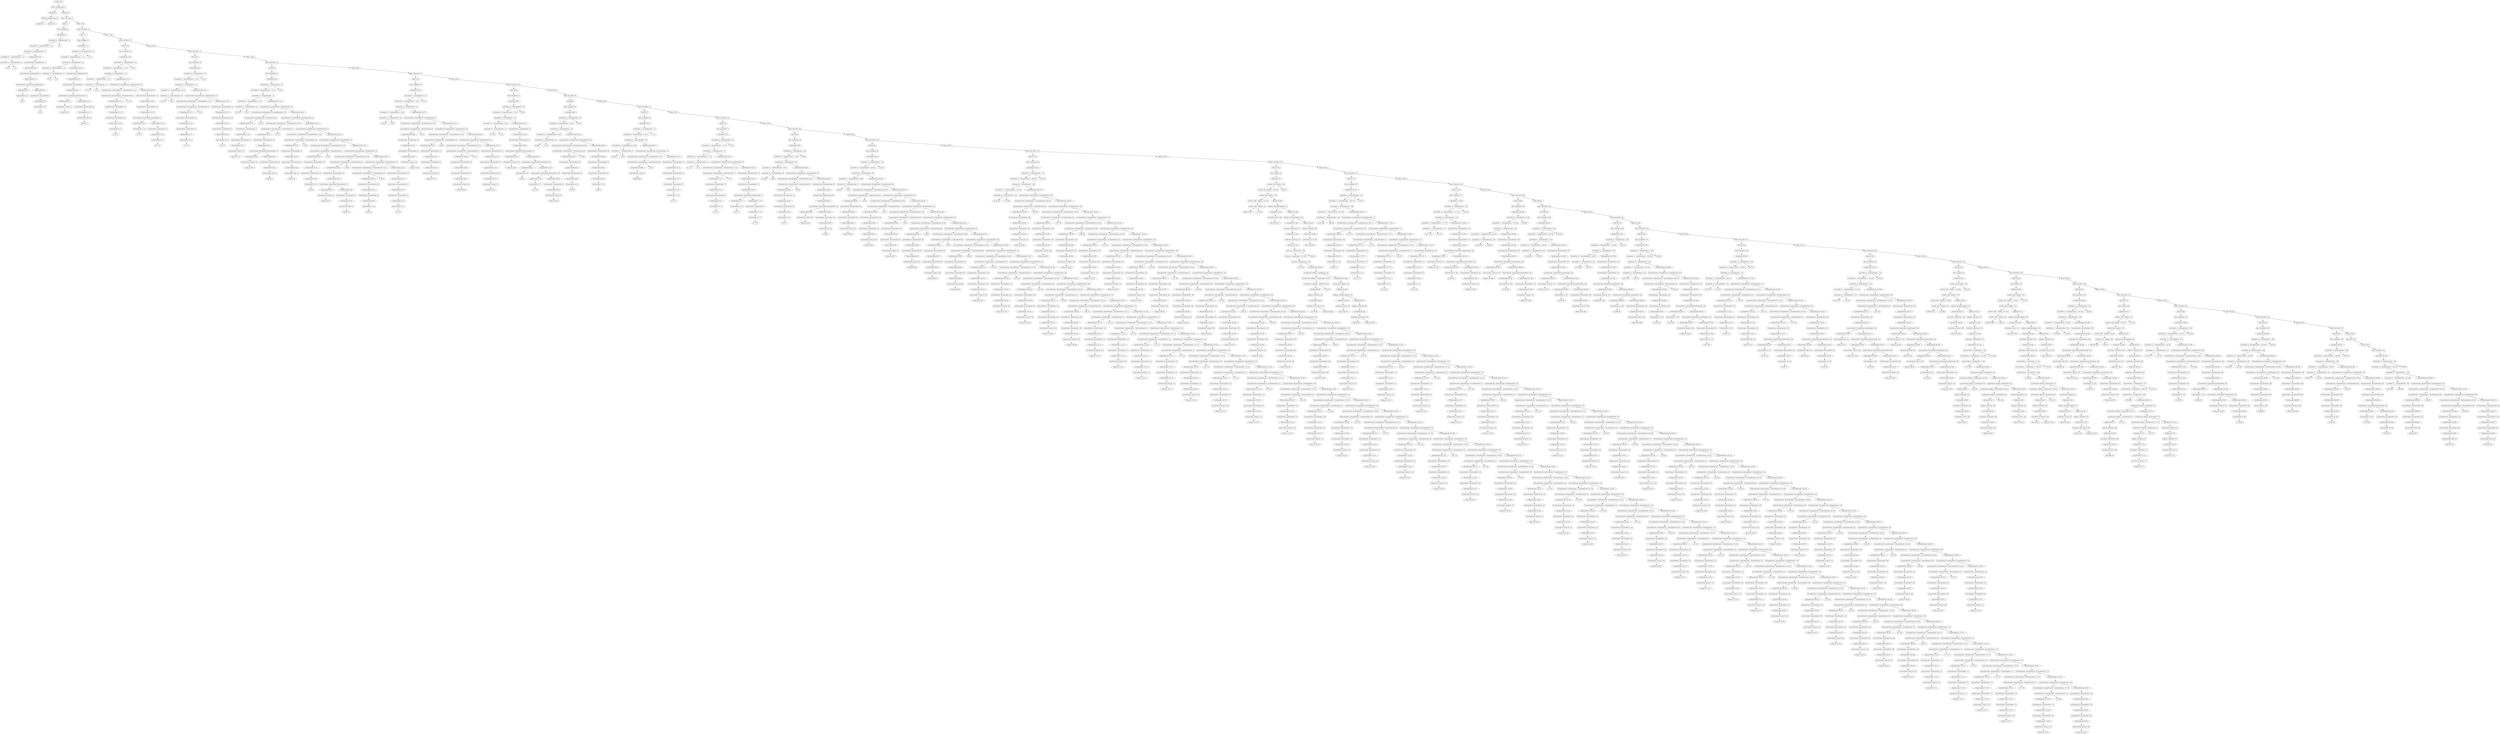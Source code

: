 digraph SPPF {
"GoGLL,0,405"
"GoGLL,0,405" -> "GoGLL: Package Rules•,2"
"GoGLL: Package Rules•,2" [shape=box,style=rounded]
"Package,0,2"
"Package,0,2" -> "Package: package string_lit•,1"
"Package: package string_lit•,1" [shape=box,style=rounded]
"package,0,1"

"Package: package string_lit•,1" -> "package,0,1"
"string_lit,1,2"

"Package: package string_lit•,1" -> "string_lit,1,2"
"package,0,1","string_lit,1,2"
"Package: package string_lit•,1"
"GoGLL: Package Rules•,2" -> "Package,0,2"
"Rules,2,405"
"Rules,2,405" -> "Rules: Rule Rules•,7"
"Rules: Rule Rules•,7" [shape=box,style=rounded]
"Rule,2,7"
"Rule,2,7" -> "Rule: SyntaxRule•,2"
"Rule: SyntaxRule•,2" [shape=box,style=rounded]
"SyntaxRule,2,7"
"SyntaxRule,2,7" -> "SyntaxRule: nt : SyntaxAlternates ;•,6"
"SyntaxRule: nt : SyntaxAlternates ;•,6" [shape=box,style=rounded]
"SyntaxRule: nt : SyntaxAlternates •;:,2,6" [shape=box]
"SyntaxRule: nt : SyntaxAlternates •;:,2,6" -> "SyntaxRule: nt : SyntaxAlternates •;,4"
"SyntaxRule: nt : SyntaxAlternates •;,4" [shape=box,style=rounded]
"SyntaxRule: nt : •SyntaxAlternates ;:,2,4" [shape=box]
"SyntaxRule: nt : •SyntaxAlternates ;:,2,4" -> "SyntaxRule: nt : •SyntaxAlternates ;,3"
"SyntaxRule: nt : •SyntaxAlternates ;,3" [shape=box,style=rounded]
"nt,2,3"

"SyntaxRule: nt : •SyntaxAlternates ;,3" -> "nt,2,3"
":,3,4"

"SyntaxRule: nt : •SyntaxAlternates ;,3" -> ":,3,4"
"nt,2,3",":,3,4"
"SyntaxRule: nt : SyntaxAlternates •;,4" -> "SyntaxRule: nt : •SyntaxAlternates ;:,2,4"
"SyntaxAlternates,4,6"
"SyntaxAlternates,4,6" -> "SyntaxAlternates: SyntaxAlternate•,4"
"SyntaxAlternates: SyntaxAlternate•,4" [shape=box,style=rounded]
"SyntaxAlternate,4,6"
"SyntaxAlternate,4,6" -> "SyntaxAlternate: SyntaxSymbols•,4"
"SyntaxAlternate: SyntaxSymbols•,4" [shape=box,style=rounded]
"SyntaxSymbols,4,6"
"SyntaxSymbols,4,6" -> "SyntaxSymbols: SyntaxSymbol SyntaxSymbols•,5"
"SyntaxSymbols: SyntaxSymbol SyntaxSymbols•,5" [shape=box,style=rounded]
"SyntaxSymbol,4,5"
"SyntaxSymbol,4,5" -> "SyntaxSymbol: nt•,4"
"SyntaxSymbol: nt•,4" [shape=box,style=rounded]
"nt,4,5"

"SyntaxSymbol: nt•,4" -> "nt,4,5"
"SyntaxSymbol: nt•,4"
"SyntaxSymbols: SyntaxSymbol SyntaxSymbols•,5" -> "SyntaxSymbol,4,5"
"SyntaxSymbols,5,6"
"SyntaxSymbols,5,6" -> "SyntaxSymbols: SyntaxSymbol•,5"
"SyntaxSymbols: SyntaxSymbol•,5" [shape=box,style=rounded]
"SyntaxSymbol,5,6"
"SyntaxSymbol,5,6" -> "SyntaxSymbol: nt•,5"
"SyntaxSymbol: nt•,5" [shape=box,style=rounded]
"nt,5,6"

"SyntaxSymbol: nt•,5" -> "nt,5,6"
"SyntaxSymbol: nt•,5"
"SyntaxSymbols: SyntaxSymbol•,5" -> "SyntaxSymbol,5,6"
"SyntaxSymbols: SyntaxSymbol•,5"
"SyntaxSymbols: SyntaxSymbol SyntaxSymbols•,5" -> "SyntaxSymbols,5,6"
"SyntaxSymbol,4,5","SyntaxSymbols,5,6"
"SyntaxSymbols: SyntaxSymbol SyntaxSymbols•,5"
"SyntaxAlternate: SyntaxSymbols•,4" -> "SyntaxSymbols,4,6"
"SyntaxAlternate: SyntaxSymbols•,4"
"SyntaxAlternates: SyntaxAlternate•,4" -> "SyntaxAlternate,4,6"
"SyntaxAlternates: SyntaxAlternate•,4"
"SyntaxRule: nt : SyntaxAlternates •;,4" -> "SyntaxAlternates,4,6"
"SyntaxRule: nt : •SyntaxAlternates ;:,2,4","SyntaxAlternates,4,6"
"SyntaxRule: nt : SyntaxAlternates ;•,6" -> "SyntaxRule: nt : SyntaxAlternates •;:,2,6"
";,6,7"

"SyntaxRule: nt : SyntaxAlternates ;•,6" -> ";,6,7"
"SyntaxRule: nt : SyntaxAlternates •;:,2,6",";,6,7"
"SyntaxRule: nt : SyntaxAlternates ;•,6"
"Rule: SyntaxRule•,2" -> "SyntaxRule,2,7"
"Rule: SyntaxRule•,2"
"Rules: Rule Rules•,7" -> "Rule,2,7"
"Rules,7,405"
"Rules,7,405" -> "Rules: Rule Rules•,12"
"Rules: Rule Rules•,12" [shape=box,style=rounded]
"Rule,7,12"
"Rule,7,12" -> "Rule: SyntaxRule•,7"
"Rule: SyntaxRule•,7" [shape=box,style=rounded]
"SyntaxRule,7,12"
"SyntaxRule,7,12" -> "SyntaxRule: nt : SyntaxAlternates ;•,11"
"SyntaxRule: nt : SyntaxAlternates ;•,11" [shape=box,style=rounded]
"SyntaxRule: nt : SyntaxAlternates •;:,7,11" [shape=box]
"SyntaxRule: nt : SyntaxAlternates •;:,7,11" -> "SyntaxRule: nt : SyntaxAlternates •;,9"
"SyntaxRule: nt : SyntaxAlternates •;,9" [shape=box,style=rounded]
"SyntaxRule: nt : •SyntaxAlternates ;:,7,9" [shape=box]
"SyntaxRule: nt : •SyntaxAlternates ;:,7,9" -> "SyntaxRule: nt : •SyntaxAlternates ;,8"
"SyntaxRule: nt : •SyntaxAlternates ;,8" [shape=box,style=rounded]
"nt,7,8"

"SyntaxRule: nt : •SyntaxAlternates ;,8" -> "nt,7,8"
":,8,9"

"SyntaxRule: nt : •SyntaxAlternates ;,8" -> ":,8,9"
"nt,7,8",":,8,9"
"SyntaxRule: nt : SyntaxAlternates •;,9" -> "SyntaxRule: nt : •SyntaxAlternates ;:,7,9"
"SyntaxAlternates,9,11"
"SyntaxAlternates,9,11" -> "SyntaxAlternates: SyntaxAlternate•,9"
"SyntaxAlternates: SyntaxAlternate•,9" [shape=box,style=rounded]
"SyntaxAlternate,9,11"
"SyntaxAlternate,9,11" -> "SyntaxAlternate: SyntaxSymbols•,9"
"SyntaxAlternate: SyntaxSymbols•,9" [shape=box,style=rounded]
"SyntaxSymbols,9,11"
"SyntaxSymbols,9,11" -> "SyntaxSymbols: SyntaxSymbol SyntaxSymbols•,10"
"SyntaxSymbols: SyntaxSymbol SyntaxSymbols•,10" [shape=box,style=rounded]
"SyntaxSymbol,9,10"
"SyntaxSymbol,9,10" -> "SyntaxSymbol: string_lit•,9"
"SyntaxSymbol: string_lit•,9" [shape=box,style=rounded]
"string_lit,9,10"

"SyntaxSymbol: string_lit•,9" -> "string_lit,9,10"
"SyntaxSymbol: string_lit•,9"
"SyntaxSymbols: SyntaxSymbol SyntaxSymbols•,10" -> "SyntaxSymbol,9,10"
"SyntaxSymbols,10,11"
"SyntaxSymbols,10,11" -> "SyntaxSymbols: SyntaxSymbol•,10"
"SyntaxSymbols: SyntaxSymbol•,10" [shape=box,style=rounded]
"SyntaxSymbol,10,11"
"SyntaxSymbol,10,11" -> "SyntaxSymbol: tokid•,10"
"SyntaxSymbol: tokid•,10" [shape=box,style=rounded]
"tokid,10,11"

"SyntaxSymbol: tokid•,10" -> "tokid,10,11"
"SyntaxSymbol: tokid•,10"
"SyntaxSymbols: SyntaxSymbol•,10" -> "SyntaxSymbol,10,11"
"SyntaxSymbols: SyntaxSymbol•,10"
"SyntaxSymbols: SyntaxSymbol SyntaxSymbols•,10" -> "SyntaxSymbols,10,11"
"SyntaxSymbol,9,10","SyntaxSymbols,10,11"
"SyntaxSymbols: SyntaxSymbol SyntaxSymbols•,10"
"SyntaxAlternate: SyntaxSymbols•,9" -> "SyntaxSymbols,9,11"
"SyntaxAlternate: SyntaxSymbols•,9"
"SyntaxAlternates: SyntaxAlternate•,9" -> "SyntaxAlternate,9,11"
"SyntaxAlternates: SyntaxAlternate•,9"
"SyntaxRule: nt : SyntaxAlternates •;,9" -> "SyntaxAlternates,9,11"
"SyntaxRule: nt : •SyntaxAlternates ;:,7,9","SyntaxAlternates,9,11"
"SyntaxRule: nt : SyntaxAlternates ;•,11" -> "SyntaxRule: nt : SyntaxAlternates •;:,7,11"
";,11,12"

"SyntaxRule: nt : SyntaxAlternates ;•,11" -> ";,11,12"
"SyntaxRule: nt : SyntaxAlternates •;:,7,11",";,11,12"
"SyntaxRule: nt : SyntaxAlternates ;•,11"
"Rule: SyntaxRule•,7" -> "SyntaxRule,7,12"
"Rule: SyntaxRule•,7"
"Rules: Rule Rules•,12" -> "Rule,7,12"
"Rules,12,405"
"Rules,12,405" -> "Rules: Rule Rules•,19"
"Rules: Rule Rules•,19" [shape=box,style=rounded]
"Rule,12,19"
"Rule,12,19" -> "Rule: SyntaxRule•,12"
"Rule: SyntaxRule•,12" [shape=box,style=rounded]
"SyntaxRule,12,19"
"SyntaxRule,12,19" -> "SyntaxRule: nt : SyntaxAlternates ;•,18"
"SyntaxRule: nt : SyntaxAlternates ;•,18" [shape=box,style=rounded]
"SyntaxRule: nt : SyntaxAlternates •;:,12,18" [shape=box]
"SyntaxRule: nt : SyntaxAlternates •;:,12,18" -> "SyntaxRule: nt : SyntaxAlternates •;,14"
"SyntaxRule: nt : SyntaxAlternates •;,14" [shape=box,style=rounded]
"SyntaxRule: nt : •SyntaxAlternates ;:,12,14" [shape=box]
"SyntaxRule: nt : •SyntaxAlternates ;:,12,14" -> "SyntaxRule: nt : •SyntaxAlternates ;,13"
"SyntaxRule: nt : •SyntaxAlternates ;,13" [shape=box,style=rounded]
"nt,12,13"

"SyntaxRule: nt : •SyntaxAlternates ;,13" -> "nt,12,13"
":,13,14"

"SyntaxRule: nt : •SyntaxAlternates ;,13" -> ":,13,14"
"nt,12,13",":,13,14"
"SyntaxRule: nt : SyntaxAlternates •;,14" -> "SyntaxRule: nt : •SyntaxAlternates ;:,12,14"
"SyntaxAlternates,14,18"
"SyntaxAlternates,14,18" -> "SyntaxAlternates: SyntaxAlternate | SyntaxAlternates•,16"
"SyntaxAlternates: SyntaxAlternate | SyntaxAlternates•,16" [shape=box,style=rounded]
"SyntaxAlternates: SyntaxAlternate | •SyntaxAlternates:,14,16" [shape=box]
"SyntaxAlternates: SyntaxAlternate | •SyntaxAlternates:,14,16" -> "SyntaxAlternates: SyntaxAlternate | •SyntaxAlternates,15"
"SyntaxAlternates: SyntaxAlternate | •SyntaxAlternates,15" [shape=box,style=rounded]
"SyntaxAlternate,14,15"
"SyntaxAlternate,14,15" -> "SyntaxAlternate: SyntaxSymbols•,14"
"SyntaxAlternate: SyntaxSymbols•,14" [shape=box,style=rounded]
"SyntaxSymbols,14,15"
"SyntaxSymbols,14,15" -> "SyntaxSymbols: SyntaxSymbol•,14"
"SyntaxSymbols: SyntaxSymbol•,14" [shape=box,style=rounded]
"SyntaxSymbol,14,15"
"SyntaxSymbol,14,15" -> "SyntaxSymbol: nt•,14"
"SyntaxSymbol: nt•,14" [shape=box,style=rounded]
"nt,14,15"

"SyntaxSymbol: nt•,14" -> "nt,14,15"
"SyntaxSymbol: nt•,14"
"SyntaxSymbols: SyntaxSymbol•,14" -> "SyntaxSymbol,14,15"
"SyntaxSymbols: SyntaxSymbol•,14"
"SyntaxAlternate: SyntaxSymbols•,14" -> "SyntaxSymbols,14,15"
"SyntaxAlternate: SyntaxSymbols•,14"
"SyntaxAlternates: SyntaxAlternate | •SyntaxAlternates,15" -> "SyntaxAlternate,14,15"
"|,15,16"

"SyntaxAlternates: SyntaxAlternate | •SyntaxAlternates,15" -> "|,15,16"
"SyntaxAlternate,14,15","|,15,16"
"SyntaxAlternates: SyntaxAlternate | SyntaxAlternates•,16" -> "SyntaxAlternates: SyntaxAlternate | •SyntaxAlternates:,14,16"
"SyntaxAlternates,16,18"
"SyntaxAlternates,16,18" -> "SyntaxAlternates: SyntaxAlternate•,16"
"SyntaxAlternates: SyntaxAlternate•,16" [shape=box,style=rounded]
"SyntaxAlternate,16,18"
"SyntaxAlternate,16,18" -> "SyntaxAlternate: SyntaxSymbols•,16"
"SyntaxAlternate: SyntaxSymbols•,16" [shape=box,style=rounded]
"SyntaxSymbols,16,18"
"SyntaxSymbols,16,18" -> "SyntaxSymbols: SyntaxSymbol SyntaxSymbols•,17"
"SyntaxSymbols: SyntaxSymbol SyntaxSymbols•,17" [shape=box,style=rounded]
"SyntaxSymbol,16,17"
"SyntaxSymbol,16,17" -> "SyntaxSymbol: nt•,16"
"SyntaxSymbol: nt•,16" [shape=box,style=rounded]
"nt,16,17"

"SyntaxSymbol: nt•,16" -> "nt,16,17"
"SyntaxSymbol: nt•,16"
"SyntaxSymbols: SyntaxSymbol SyntaxSymbols•,17" -> "SyntaxSymbol,16,17"
"SyntaxSymbols,17,18"
"SyntaxSymbols,17,18" -> "SyntaxSymbols: SyntaxSymbol•,17"
"SyntaxSymbols: SyntaxSymbol•,17" [shape=box,style=rounded]
"SyntaxSymbol,17,18"
"SyntaxSymbol,17,18" -> "SyntaxSymbol: nt•,17"
"SyntaxSymbol: nt•,17" [shape=box,style=rounded]
"nt,17,18"

"SyntaxSymbol: nt•,17" -> "nt,17,18"
"SyntaxSymbol: nt•,17"
"SyntaxSymbols: SyntaxSymbol•,17" -> "SyntaxSymbol,17,18"
"SyntaxSymbols: SyntaxSymbol•,17"
"SyntaxSymbols: SyntaxSymbol SyntaxSymbols•,17" -> "SyntaxSymbols,17,18"
"SyntaxSymbol,16,17","SyntaxSymbols,17,18"
"SyntaxSymbols: SyntaxSymbol SyntaxSymbols•,17"
"SyntaxAlternate: SyntaxSymbols•,16" -> "SyntaxSymbols,16,18"
"SyntaxAlternate: SyntaxSymbols•,16"
"SyntaxAlternates: SyntaxAlternate•,16" -> "SyntaxAlternate,16,18"
"SyntaxAlternates: SyntaxAlternate•,16"
"SyntaxAlternates: SyntaxAlternate | SyntaxAlternates•,16" -> "SyntaxAlternates,16,18"
"SyntaxAlternates: SyntaxAlternate | •SyntaxAlternates:,14,16","SyntaxAlternates,16,18"
"SyntaxAlternates: SyntaxAlternate | SyntaxAlternates•,16"
"SyntaxRule: nt : SyntaxAlternates •;,14" -> "SyntaxAlternates,14,18"
"SyntaxRule: nt : •SyntaxAlternates ;:,12,14","SyntaxAlternates,14,18"
"SyntaxRule: nt : SyntaxAlternates ;•,18" -> "SyntaxRule: nt : SyntaxAlternates •;:,12,18"
";,18,19"

"SyntaxRule: nt : SyntaxAlternates ;•,18" -> ";,18,19"
"SyntaxRule: nt : SyntaxAlternates •;:,12,18",";,18,19"
"SyntaxRule: nt : SyntaxAlternates ;•,18"
"Rule: SyntaxRule•,12" -> "SyntaxRule,12,19"
"Rule: SyntaxRule•,12"
"Rules: Rule Rules•,19" -> "Rule,12,19"
"Rules,19,405"
"Rules,19,405" -> "Rules: Rule Rules•,25"
"Rules: Rule Rules•,25" [shape=box,style=rounded]
"Rule,19,25"
"Rule,19,25" -> "Rule: SyntaxRule•,19"
"Rule: SyntaxRule•,19" [shape=box,style=rounded]
"SyntaxRule,19,25"
"SyntaxRule,19,25" -> "SyntaxRule: nt : SyntaxAlternates ;•,24"
"SyntaxRule: nt : SyntaxAlternates ;•,24" [shape=box,style=rounded]
"SyntaxRule: nt : SyntaxAlternates •;:,19,24" [shape=box]
"SyntaxRule: nt : SyntaxAlternates •;:,19,24" -> "SyntaxRule: nt : SyntaxAlternates •;,21"
"SyntaxRule: nt : SyntaxAlternates •;,21" [shape=box,style=rounded]
"SyntaxRule: nt : •SyntaxAlternates ;:,19,21" [shape=box]
"SyntaxRule: nt : •SyntaxAlternates ;:,19,21" -> "SyntaxRule: nt : •SyntaxAlternates ;,20"
"SyntaxRule: nt : •SyntaxAlternates ;,20" [shape=box,style=rounded]
"nt,19,20"

"SyntaxRule: nt : •SyntaxAlternates ;,20" -> "nt,19,20"
":,20,21"

"SyntaxRule: nt : •SyntaxAlternates ;,20" -> ":,20,21"
"nt,19,20",":,20,21"
"SyntaxRule: nt : SyntaxAlternates •;,21" -> "SyntaxRule: nt : •SyntaxAlternates ;:,19,21"
"SyntaxAlternates,21,24"
"SyntaxAlternates,21,24" -> "SyntaxAlternates: SyntaxAlternate | SyntaxAlternates•,23"
"SyntaxAlternates: SyntaxAlternate | SyntaxAlternates•,23" [shape=box,style=rounded]
"SyntaxAlternates: SyntaxAlternate | •SyntaxAlternates:,21,23" [shape=box]
"SyntaxAlternates: SyntaxAlternate | •SyntaxAlternates:,21,23" -> "SyntaxAlternates: SyntaxAlternate | •SyntaxAlternates,22"
"SyntaxAlternates: SyntaxAlternate | •SyntaxAlternates,22" [shape=box,style=rounded]
"SyntaxAlternate,21,22"
"SyntaxAlternate,21,22" -> "SyntaxAlternate: SyntaxSymbols•,21"
"SyntaxAlternate: SyntaxSymbols•,21" [shape=box,style=rounded]
"SyntaxSymbols,21,22"
"SyntaxSymbols,21,22" -> "SyntaxSymbols: SyntaxSymbol•,21"
"SyntaxSymbols: SyntaxSymbol•,21" [shape=box,style=rounded]
"SyntaxSymbol,21,22"
"SyntaxSymbol,21,22" -> "SyntaxSymbol: nt•,21"
"SyntaxSymbol: nt•,21" [shape=box,style=rounded]
"nt,21,22"

"SyntaxSymbol: nt•,21" -> "nt,21,22"
"SyntaxSymbol: nt•,21"
"SyntaxSymbols: SyntaxSymbol•,21" -> "SyntaxSymbol,21,22"
"SyntaxSymbols: SyntaxSymbol•,21"
"SyntaxAlternate: SyntaxSymbols•,21" -> "SyntaxSymbols,21,22"
"SyntaxAlternate: SyntaxSymbols•,21"
"SyntaxAlternates: SyntaxAlternate | •SyntaxAlternates,22" -> "SyntaxAlternate,21,22"
"|,22,23"

"SyntaxAlternates: SyntaxAlternate | •SyntaxAlternates,22" -> "|,22,23"
"SyntaxAlternate,21,22","|,22,23"
"SyntaxAlternates: SyntaxAlternate | SyntaxAlternates•,23" -> "SyntaxAlternates: SyntaxAlternate | •SyntaxAlternates:,21,23"
"SyntaxAlternates,23,24"
"SyntaxAlternates,23,24" -> "SyntaxAlternates: SyntaxAlternate•,23"
"SyntaxAlternates: SyntaxAlternate•,23" [shape=box,style=rounded]
"SyntaxAlternate,23,24"
"SyntaxAlternate,23,24" -> "SyntaxAlternate: SyntaxSymbols•,23"
"SyntaxAlternate: SyntaxSymbols•,23" [shape=box,style=rounded]
"SyntaxSymbols,23,24"
"SyntaxSymbols,23,24" -> "SyntaxSymbols: SyntaxSymbol•,23"
"SyntaxSymbols: SyntaxSymbol•,23" [shape=box,style=rounded]
"SyntaxSymbol,23,24"
"SyntaxSymbol,23,24" -> "SyntaxSymbol: nt•,23"
"SyntaxSymbol: nt•,23" [shape=box,style=rounded]
"nt,23,24"

"SyntaxSymbol: nt•,23" -> "nt,23,24"
"SyntaxSymbol: nt•,23"
"SyntaxSymbols: SyntaxSymbol•,23" -> "SyntaxSymbol,23,24"
"SyntaxSymbols: SyntaxSymbol•,23"
"SyntaxAlternate: SyntaxSymbols•,23" -> "SyntaxSymbols,23,24"
"SyntaxAlternate: SyntaxSymbols•,23"
"SyntaxAlternates: SyntaxAlternate•,23" -> "SyntaxAlternate,23,24"
"SyntaxAlternates: SyntaxAlternate•,23"
"SyntaxAlternates: SyntaxAlternate | SyntaxAlternates•,23" -> "SyntaxAlternates,23,24"
"SyntaxAlternates: SyntaxAlternate | •SyntaxAlternates:,21,23","SyntaxAlternates,23,24"
"SyntaxAlternates: SyntaxAlternate | SyntaxAlternates•,23"
"SyntaxRule: nt : SyntaxAlternates •;,21" -> "SyntaxAlternates,21,24"
"SyntaxRule: nt : •SyntaxAlternates ;:,19,21","SyntaxAlternates,21,24"
"SyntaxRule: nt : SyntaxAlternates ;•,24" -> "SyntaxRule: nt : SyntaxAlternates •;:,19,24"
";,24,25"

"SyntaxRule: nt : SyntaxAlternates ;•,24" -> ";,24,25"
"SyntaxRule: nt : SyntaxAlternates •;:,19,24",";,24,25"
"SyntaxRule: nt : SyntaxAlternates ;•,24"
"Rule: SyntaxRule•,19" -> "SyntaxRule,19,25"
"Rule: SyntaxRule•,19"
"Rules: Rule Rules•,25" -> "Rule,19,25"
"Rules,25,405"
"Rules,25,405" -> "Rules: Rule Rules•,43"
"Rules: Rule Rules•,43" [shape=box,style=rounded]
"Rule,25,43"
"Rule,25,43" -> "Rule: SyntaxRule•,25"
"Rule: SyntaxRule•,25" [shape=box,style=rounded]
"SyntaxRule,25,43"
"SyntaxRule,25,43" -> "SyntaxRule: nt : SyntaxAlternates ;•,42"
"SyntaxRule: nt : SyntaxAlternates ;•,42" [shape=box,style=rounded]
"SyntaxRule: nt : SyntaxAlternates •;:,25,42" [shape=box]
"SyntaxRule: nt : SyntaxAlternates •;:,25,42" -> "SyntaxRule: nt : SyntaxAlternates •;,27"
"SyntaxRule: nt : SyntaxAlternates •;,27" [shape=box,style=rounded]
"SyntaxRule: nt : •SyntaxAlternates ;:,25,27" [shape=box]
"SyntaxRule: nt : •SyntaxAlternates ;:,25,27" -> "SyntaxRule: nt : •SyntaxAlternates ;,26"
"SyntaxRule: nt : •SyntaxAlternates ;,26" [shape=box,style=rounded]
"nt,25,26"

"SyntaxRule: nt : •SyntaxAlternates ;,26" -> "nt,25,26"
":,26,27"

"SyntaxRule: nt : •SyntaxAlternates ;,26" -> ":,26,27"
"nt,25,26",":,26,27"
"SyntaxRule: nt : SyntaxAlternates •;,27" -> "SyntaxRule: nt : •SyntaxAlternates ;:,25,27"
"SyntaxAlternates,27,42"
"SyntaxAlternates,27,42" -> "SyntaxAlternates: SyntaxAlternate | SyntaxAlternates•,29"
"SyntaxAlternates: SyntaxAlternate | SyntaxAlternates•,29" [shape=box,style=rounded]
"SyntaxAlternates: SyntaxAlternate | •SyntaxAlternates:,27,29" [shape=box]
"SyntaxAlternates: SyntaxAlternate | •SyntaxAlternates:,27,29" -> "SyntaxAlternates: SyntaxAlternate | •SyntaxAlternates,28"
"SyntaxAlternates: SyntaxAlternate | •SyntaxAlternates,28" [shape=box,style=rounded]
"SyntaxAlternate,27,28"
"SyntaxAlternate,27,28" -> "SyntaxAlternate: SyntaxSymbols•,27"
"SyntaxAlternate: SyntaxSymbols•,27" [shape=box,style=rounded]
"SyntaxSymbols,27,28"
"SyntaxSymbols,27,28" -> "SyntaxSymbols: SyntaxSymbol•,27"
"SyntaxSymbols: SyntaxSymbol•,27" [shape=box,style=rounded]
"SyntaxSymbol,27,28"
"SyntaxSymbol,27,28" -> "SyntaxSymbol: string_lit•,27"
"SyntaxSymbol: string_lit•,27" [shape=box,style=rounded]
"string_lit,27,28"

"SyntaxSymbol: string_lit•,27" -> "string_lit,27,28"
"SyntaxSymbol: string_lit•,27"
"SyntaxSymbols: SyntaxSymbol•,27" -> "SyntaxSymbol,27,28"
"SyntaxSymbols: SyntaxSymbol•,27"
"SyntaxAlternate: SyntaxSymbols•,27" -> "SyntaxSymbols,27,28"
"SyntaxAlternate: SyntaxSymbols•,27"
"SyntaxAlternates: SyntaxAlternate | •SyntaxAlternates,28" -> "SyntaxAlternate,27,28"
"|,28,29"

"SyntaxAlternates: SyntaxAlternate | •SyntaxAlternates,28" -> "|,28,29"
"SyntaxAlternate,27,28","|,28,29"
"SyntaxAlternates: SyntaxAlternate | SyntaxAlternates•,29" -> "SyntaxAlternates: SyntaxAlternate | •SyntaxAlternates:,27,29"
"SyntaxAlternates,29,42"
"SyntaxAlternates,29,42" -> "SyntaxAlternates: SyntaxAlternate | SyntaxAlternates•,32"
"SyntaxAlternates: SyntaxAlternate | SyntaxAlternates•,32" [shape=box,style=rounded]
"SyntaxAlternates: SyntaxAlternate | •SyntaxAlternates:,29,32" [shape=box]
"SyntaxAlternates: SyntaxAlternate | •SyntaxAlternates:,29,32" -> "SyntaxAlternates: SyntaxAlternate | •SyntaxAlternates,31"
"SyntaxAlternates: SyntaxAlternate | •SyntaxAlternates,31" [shape=box,style=rounded]
"SyntaxAlternate,29,31"
"SyntaxAlternate,29,31" -> "SyntaxAlternate: SyntaxSymbols•,29"
"SyntaxAlternate: SyntaxSymbols•,29" [shape=box,style=rounded]
"SyntaxSymbols,29,31"
"SyntaxSymbols,29,31" -> "SyntaxSymbols: SyntaxSymbol SyntaxSymbols•,30"
"SyntaxSymbols: SyntaxSymbol SyntaxSymbols•,30" [shape=box,style=rounded]
"SyntaxSymbol,29,30"
"SyntaxSymbol,29,30" -> "SyntaxSymbol: string_lit•,29"
"SyntaxSymbol: string_lit•,29" [shape=box,style=rounded]
"string_lit,29,30"

"SyntaxSymbol: string_lit•,29" -> "string_lit,29,30"
"SyntaxSymbol: string_lit•,29"
"SyntaxSymbols: SyntaxSymbol SyntaxSymbols•,30" -> "SyntaxSymbol,29,30"
"SyntaxSymbols,30,31"
"SyntaxSymbols,30,31" -> "SyntaxSymbols: SyntaxSymbol•,30"
"SyntaxSymbols: SyntaxSymbol•,30" [shape=box,style=rounded]
"SyntaxSymbol,30,31"
"SyntaxSymbol,30,31" -> "SyntaxSymbol: tokid•,30"
"SyntaxSymbol: tokid•,30" [shape=box,style=rounded]
"tokid,30,31"

"SyntaxSymbol: tokid•,30" -> "tokid,30,31"
"SyntaxSymbol: tokid•,30"
"SyntaxSymbols: SyntaxSymbol•,30" -> "SyntaxSymbol,30,31"
"SyntaxSymbols: SyntaxSymbol•,30"
"SyntaxSymbols: SyntaxSymbol SyntaxSymbols•,30" -> "SyntaxSymbols,30,31"
"SyntaxSymbol,29,30","SyntaxSymbols,30,31"
"SyntaxSymbols: SyntaxSymbol SyntaxSymbols•,30"
"SyntaxAlternate: SyntaxSymbols•,29" -> "SyntaxSymbols,29,31"
"SyntaxAlternate: SyntaxSymbols•,29"
"SyntaxAlternates: SyntaxAlternate | •SyntaxAlternates,31" -> "SyntaxAlternate,29,31"
"|,31,32"

"SyntaxAlternates: SyntaxAlternate | •SyntaxAlternates,31" -> "|,31,32"
"SyntaxAlternate,29,31","|,31,32"
"SyntaxAlternates: SyntaxAlternate | SyntaxAlternates•,32" -> "SyntaxAlternates: SyntaxAlternate | •SyntaxAlternates:,29,32"
"SyntaxAlternates,32,42"
"SyntaxAlternates,32,42" -> "SyntaxAlternates: SyntaxAlternate | SyntaxAlternates•,34"
"SyntaxAlternates: SyntaxAlternate | SyntaxAlternates•,34" [shape=box,style=rounded]
"SyntaxAlternates: SyntaxAlternate | •SyntaxAlternates:,32,34" [shape=box]
"SyntaxAlternates: SyntaxAlternate | •SyntaxAlternates:,32,34" -> "SyntaxAlternates: SyntaxAlternate | •SyntaxAlternates,33"
"SyntaxAlternates: SyntaxAlternate | •SyntaxAlternates,33" [shape=box,style=rounded]
"SyntaxAlternate,32,33"
"SyntaxAlternate,32,33" -> "SyntaxAlternate: SyntaxSymbols•,32"
"SyntaxAlternate: SyntaxSymbols•,32" [shape=box,style=rounded]
"SyntaxSymbols,32,33"
"SyntaxSymbols,32,33" -> "SyntaxSymbols: SyntaxSymbol•,32"
"SyntaxSymbols: SyntaxSymbol•,32" [shape=box,style=rounded]
"SyntaxSymbol,32,33"
"SyntaxSymbol,32,33" -> "SyntaxSymbol: tokid•,32"
"SyntaxSymbol: tokid•,32" [shape=box,style=rounded]
"tokid,32,33"

"SyntaxSymbol: tokid•,32" -> "tokid,32,33"
"SyntaxSymbol: tokid•,32"
"SyntaxSymbols: SyntaxSymbol•,32" -> "SyntaxSymbol,32,33"
"SyntaxSymbols: SyntaxSymbol•,32"
"SyntaxAlternate: SyntaxSymbols•,32" -> "SyntaxSymbols,32,33"
"SyntaxAlternate: SyntaxSymbols•,32"
"SyntaxAlternates: SyntaxAlternate | •SyntaxAlternates,33" -> "SyntaxAlternate,32,33"
"|,33,34"

"SyntaxAlternates: SyntaxAlternate | •SyntaxAlternates,33" -> "|,33,34"
"SyntaxAlternate,32,33","|,33,34"
"SyntaxAlternates: SyntaxAlternate | SyntaxAlternates•,34" -> "SyntaxAlternates: SyntaxAlternate | •SyntaxAlternates:,32,34"
"SyntaxAlternates,34,42"
"SyntaxAlternates,34,42" -> "SyntaxAlternates: SyntaxAlternate | SyntaxAlternates•,36"
"SyntaxAlternates: SyntaxAlternate | SyntaxAlternates•,36" [shape=box,style=rounded]
"SyntaxAlternates: SyntaxAlternate | •SyntaxAlternates:,34,36" [shape=box]
"SyntaxAlternates: SyntaxAlternate | •SyntaxAlternates:,34,36" -> "SyntaxAlternates: SyntaxAlternate | •SyntaxAlternates,35"
"SyntaxAlternates: SyntaxAlternate | •SyntaxAlternates,35" [shape=box,style=rounded]
"SyntaxAlternate,34,35"
"SyntaxAlternate,34,35" -> "SyntaxAlternate: SyntaxSymbols•,34"
"SyntaxAlternate: SyntaxSymbols•,34" [shape=box,style=rounded]
"SyntaxSymbols,34,35"
"SyntaxSymbols,34,35" -> "SyntaxSymbols: SyntaxSymbol•,34"
"SyntaxSymbols: SyntaxSymbol•,34" [shape=box,style=rounded]
"SyntaxSymbol,34,35"
"SyntaxSymbol,34,35" -> "SyntaxSymbol: nt•,34"
"SyntaxSymbol: nt•,34" [shape=box,style=rounded]
"nt,34,35"

"SyntaxSymbol: nt•,34" -> "nt,34,35"
"SyntaxSymbol: nt•,34"
"SyntaxSymbols: SyntaxSymbol•,34" -> "SyntaxSymbol,34,35"
"SyntaxSymbols: SyntaxSymbol•,34"
"SyntaxAlternate: SyntaxSymbols•,34" -> "SyntaxSymbols,34,35"
"SyntaxAlternate: SyntaxSymbols•,34"
"SyntaxAlternates: SyntaxAlternate | •SyntaxAlternates,35" -> "SyntaxAlternate,34,35"
"|,35,36"

"SyntaxAlternates: SyntaxAlternate | •SyntaxAlternates,35" -> "|,35,36"
"SyntaxAlternate,34,35","|,35,36"
"SyntaxAlternates: SyntaxAlternate | SyntaxAlternates•,36" -> "SyntaxAlternates: SyntaxAlternate | •SyntaxAlternates:,34,36"
"SyntaxAlternates,36,42"
"SyntaxAlternates,36,42" -> "SyntaxAlternates: SyntaxAlternate | SyntaxAlternates•,39"
"SyntaxAlternates: SyntaxAlternate | SyntaxAlternates•,39" [shape=box,style=rounded]
"SyntaxAlternates: SyntaxAlternate | •SyntaxAlternates:,36,39" [shape=box]
"SyntaxAlternates: SyntaxAlternate | •SyntaxAlternates:,36,39" -> "SyntaxAlternates: SyntaxAlternate | •SyntaxAlternates,38"
"SyntaxAlternates: SyntaxAlternate | •SyntaxAlternates,38" [shape=box,style=rounded]
"SyntaxAlternate,36,38"
"SyntaxAlternate,36,38" -> "SyntaxAlternate: SyntaxSymbols•,36"
"SyntaxAlternate: SyntaxSymbols•,36" [shape=box,style=rounded]
"SyntaxSymbols,36,38"
"SyntaxSymbols,36,38" -> "SyntaxSymbols: SyntaxSymbol SyntaxSymbols•,37"
"SyntaxSymbols: SyntaxSymbol SyntaxSymbols•,37" [shape=box,style=rounded]
"SyntaxSymbol,36,37"
"SyntaxSymbol,36,37" -> "SyntaxSymbol: string_lit•,36"
"SyntaxSymbol: string_lit•,36" [shape=box,style=rounded]
"string_lit,36,37"

"SyntaxSymbol: string_lit•,36" -> "string_lit,36,37"
"SyntaxSymbol: string_lit•,36"
"SyntaxSymbols: SyntaxSymbol SyntaxSymbols•,37" -> "SyntaxSymbol,36,37"
"SyntaxSymbols,37,38"
"SyntaxSymbols,37,38" -> "SyntaxSymbols: SyntaxSymbol•,37"
"SyntaxSymbols: SyntaxSymbol•,37" [shape=box,style=rounded]
"SyntaxSymbol,37,38"
"SyntaxSymbol,37,38" -> "SyntaxSymbol: tokid•,37"
"SyntaxSymbol: tokid•,37" [shape=box,style=rounded]
"tokid,37,38"

"SyntaxSymbol: tokid•,37" -> "tokid,37,38"
"SyntaxSymbol: tokid•,37"
"SyntaxSymbols: SyntaxSymbol•,37" -> "SyntaxSymbol,37,38"
"SyntaxSymbols: SyntaxSymbol•,37"
"SyntaxSymbols: SyntaxSymbol SyntaxSymbols•,37" -> "SyntaxSymbols,37,38"
"SyntaxSymbol,36,37","SyntaxSymbols,37,38"
"SyntaxSymbols: SyntaxSymbol SyntaxSymbols•,37"
"SyntaxAlternate: SyntaxSymbols•,36" -> "SyntaxSymbols,36,38"
"SyntaxAlternate: SyntaxSymbols•,36"
"SyntaxAlternates: SyntaxAlternate | •SyntaxAlternates,38" -> "SyntaxAlternate,36,38"
"|,38,39"

"SyntaxAlternates: SyntaxAlternate | •SyntaxAlternates,38" -> "|,38,39"
"SyntaxAlternate,36,38","|,38,39"
"SyntaxAlternates: SyntaxAlternate | SyntaxAlternates•,39" -> "SyntaxAlternates: SyntaxAlternate | •SyntaxAlternates:,36,39"
"SyntaxAlternates,39,42"
"SyntaxAlternates,39,42" -> "SyntaxAlternates: SyntaxAlternate | SyntaxAlternates•,41"
"SyntaxAlternates: SyntaxAlternate | SyntaxAlternates•,41" [shape=box,style=rounded]
"SyntaxAlternates: SyntaxAlternate | •SyntaxAlternates:,39,41" [shape=box]
"SyntaxAlternates: SyntaxAlternate | •SyntaxAlternates:,39,41" -> "SyntaxAlternates: SyntaxAlternate | •SyntaxAlternates,40"
"SyntaxAlternates: SyntaxAlternate | •SyntaxAlternates,40" [shape=box,style=rounded]
"SyntaxAlternate,39,40"
"SyntaxAlternate,39,40" -> "SyntaxAlternate: SyntaxSymbols•,39"
"SyntaxAlternate: SyntaxSymbols•,39" [shape=box,style=rounded]
"SyntaxSymbols,39,40"
"SyntaxSymbols,39,40" -> "SyntaxSymbols: SyntaxSymbol•,39"
"SyntaxSymbols: SyntaxSymbol•,39" [shape=box,style=rounded]
"SyntaxSymbol,39,40"
"SyntaxSymbol,39,40" -> "SyntaxSymbol: nt•,39"
"SyntaxSymbol: nt•,39" [shape=box,style=rounded]
"nt,39,40"

"SyntaxSymbol: nt•,39" -> "nt,39,40"
"SyntaxSymbol: nt•,39"
"SyntaxSymbols: SyntaxSymbol•,39" -> "SyntaxSymbol,39,40"
"SyntaxSymbols: SyntaxSymbol•,39"
"SyntaxAlternate: SyntaxSymbols•,39" -> "SyntaxSymbols,39,40"
"SyntaxAlternate: SyntaxSymbols•,39"
"SyntaxAlternates: SyntaxAlternate | •SyntaxAlternates,40" -> "SyntaxAlternate,39,40"
"|,40,41"

"SyntaxAlternates: SyntaxAlternate | •SyntaxAlternates,40" -> "|,40,41"
"SyntaxAlternate,39,40","|,40,41"
"SyntaxAlternates: SyntaxAlternate | SyntaxAlternates•,41" -> "SyntaxAlternates: SyntaxAlternate | •SyntaxAlternates:,39,41"
"SyntaxAlternates,41,42"
"SyntaxAlternates,41,42" -> "SyntaxAlternates: SyntaxAlternate•,41"
"SyntaxAlternates: SyntaxAlternate•,41" [shape=box,style=rounded]
"SyntaxAlternate,41,42"
"SyntaxAlternate,41,42" -> "SyntaxAlternate: SyntaxSymbols•,41"
"SyntaxAlternate: SyntaxSymbols•,41" [shape=box,style=rounded]
"SyntaxSymbols,41,42"
"SyntaxSymbols,41,42" -> "SyntaxSymbols: SyntaxSymbol•,41"
"SyntaxSymbols: SyntaxSymbol•,41" [shape=box,style=rounded]
"SyntaxSymbol,41,42"
"SyntaxSymbol,41,42" -> "SyntaxSymbol: nt•,41"
"SyntaxSymbol: nt•,41" [shape=box,style=rounded]
"nt,41,42"

"SyntaxSymbol: nt•,41" -> "nt,41,42"
"SyntaxSymbol: nt•,41"
"SyntaxSymbols: SyntaxSymbol•,41" -> "SyntaxSymbol,41,42"
"SyntaxSymbols: SyntaxSymbol•,41"
"SyntaxAlternate: SyntaxSymbols•,41" -> "SyntaxSymbols,41,42"
"SyntaxAlternate: SyntaxSymbols•,41"
"SyntaxAlternates: SyntaxAlternate•,41" -> "SyntaxAlternate,41,42"
"SyntaxAlternates: SyntaxAlternate•,41"
"SyntaxAlternates: SyntaxAlternate | SyntaxAlternates•,41" -> "SyntaxAlternates,41,42"
"SyntaxAlternates: SyntaxAlternate | •SyntaxAlternates:,39,41","SyntaxAlternates,41,42"
"SyntaxAlternates: SyntaxAlternate | SyntaxAlternates•,41"
"SyntaxAlternates: SyntaxAlternate | SyntaxAlternates•,39" -> "SyntaxAlternates,39,42"
"SyntaxAlternates: SyntaxAlternate | •SyntaxAlternates:,36,39","SyntaxAlternates,39,42"
"SyntaxAlternates: SyntaxAlternate | SyntaxAlternates•,39"
"SyntaxAlternates: SyntaxAlternate | SyntaxAlternates•,36" -> "SyntaxAlternates,36,42"
"SyntaxAlternates: SyntaxAlternate | •SyntaxAlternates:,34,36","SyntaxAlternates,36,42"
"SyntaxAlternates: SyntaxAlternate | SyntaxAlternates•,36"
"SyntaxAlternates: SyntaxAlternate | SyntaxAlternates•,34" -> "SyntaxAlternates,34,42"
"SyntaxAlternates: SyntaxAlternate | •SyntaxAlternates:,32,34","SyntaxAlternates,34,42"
"SyntaxAlternates: SyntaxAlternate | SyntaxAlternates•,34"
"SyntaxAlternates: SyntaxAlternate | SyntaxAlternates•,32" -> "SyntaxAlternates,32,42"
"SyntaxAlternates: SyntaxAlternate | •SyntaxAlternates:,29,32","SyntaxAlternates,32,42"
"SyntaxAlternates: SyntaxAlternate | SyntaxAlternates•,32"
"SyntaxAlternates: SyntaxAlternate | SyntaxAlternates•,29" -> "SyntaxAlternates,29,42"
"SyntaxAlternates: SyntaxAlternate | •SyntaxAlternates:,27,29","SyntaxAlternates,29,42"
"SyntaxAlternates: SyntaxAlternate | SyntaxAlternates•,29"
"SyntaxRule: nt : SyntaxAlternates •;,27" -> "SyntaxAlternates,27,42"
"SyntaxRule: nt : •SyntaxAlternates ;:,25,27","SyntaxAlternates,27,42"
"SyntaxRule: nt : SyntaxAlternates ;•,42" -> "SyntaxRule: nt : SyntaxAlternates •;:,25,42"
";,42,43"

"SyntaxRule: nt : SyntaxAlternates ;•,42" -> ";,42,43"
"SyntaxRule: nt : SyntaxAlternates •;:,25,42",";,42,43"
"SyntaxRule: nt : SyntaxAlternates ;•,42"
"Rule: SyntaxRule•,25" -> "SyntaxRule,25,43"
"Rule: SyntaxRule•,25"
"Rules: Rule Rules•,43" -> "Rule,25,43"
"Rules,43,405"
"Rules,43,405" -> "Rules: Rule Rules•,53"
"Rules: Rule Rules•,53" [shape=box,style=rounded]
"Rule,43,53"
"Rule,43,53" -> "Rule: SyntaxRule•,43"
"Rule: SyntaxRule•,43" [shape=box,style=rounded]
"SyntaxRule,43,53"
"SyntaxRule,43,53" -> "SyntaxRule: nt : SyntaxAlternates ;•,52"
"SyntaxRule: nt : SyntaxAlternates ;•,52" [shape=box,style=rounded]
"SyntaxRule: nt : SyntaxAlternates •;:,43,52" [shape=box]
"SyntaxRule: nt : SyntaxAlternates •;:,43,52" -> "SyntaxRule: nt : SyntaxAlternates •;,45"
"SyntaxRule: nt : SyntaxAlternates •;,45" [shape=box,style=rounded]
"SyntaxRule: nt : •SyntaxAlternates ;:,43,45" [shape=box]
"SyntaxRule: nt : •SyntaxAlternates ;:,43,45" -> "SyntaxRule: nt : •SyntaxAlternates ;,44"
"SyntaxRule: nt : •SyntaxAlternates ;,44" [shape=box,style=rounded]
"nt,43,44"

"SyntaxRule: nt : •SyntaxAlternates ;,44" -> "nt,43,44"
":,44,45"

"SyntaxRule: nt : •SyntaxAlternates ;,44" -> ":,44,45"
"nt,43,44",":,44,45"
"SyntaxRule: nt : SyntaxAlternates •;,45" -> "SyntaxRule: nt : •SyntaxAlternates ;:,43,45"
"SyntaxAlternates,45,52"
"SyntaxAlternates,45,52" -> "SyntaxAlternates: SyntaxAlternate | SyntaxAlternates•,47"
"SyntaxAlternates: SyntaxAlternate | SyntaxAlternates•,47" [shape=box,style=rounded]
"SyntaxAlternates: SyntaxAlternate | •SyntaxAlternates:,45,47" [shape=box]
"SyntaxAlternates: SyntaxAlternate | •SyntaxAlternates:,45,47" -> "SyntaxAlternates: SyntaxAlternate | •SyntaxAlternates,46"
"SyntaxAlternates: SyntaxAlternate | •SyntaxAlternates,46" [shape=box,style=rounded]
"SyntaxAlternate,45,46"
"SyntaxAlternate,45,46" -> "SyntaxAlternate: SyntaxSymbols•,45"
"SyntaxAlternate: SyntaxSymbols•,45" [shape=box,style=rounded]
"SyntaxSymbols,45,46"
"SyntaxSymbols,45,46" -> "SyntaxSymbols: SyntaxSymbol•,45"
"SyntaxSymbols: SyntaxSymbol•,45" [shape=box,style=rounded]
"SyntaxSymbol,45,46"
"SyntaxSymbol,45,46" -> "SyntaxSymbol: string_lit•,45"
"SyntaxSymbol: string_lit•,45" [shape=box,style=rounded]
"string_lit,45,46"

"SyntaxSymbol: string_lit•,45" -> "string_lit,45,46"
"SyntaxSymbol: string_lit•,45"
"SyntaxSymbols: SyntaxSymbol•,45" -> "SyntaxSymbol,45,46"
"SyntaxSymbols: SyntaxSymbol•,45"
"SyntaxAlternate: SyntaxSymbols•,45" -> "SyntaxSymbols,45,46"
"SyntaxAlternate: SyntaxSymbols•,45"
"SyntaxAlternates: SyntaxAlternate | •SyntaxAlternates,46" -> "SyntaxAlternate,45,46"
"|,46,47"

"SyntaxAlternates: SyntaxAlternate | •SyntaxAlternates,46" -> "|,46,47"
"SyntaxAlternate,45,46","|,46,47"
"SyntaxAlternates: SyntaxAlternate | SyntaxAlternates•,47" -> "SyntaxAlternates: SyntaxAlternate | •SyntaxAlternates:,45,47"
"SyntaxAlternates,47,52"
"SyntaxAlternates,47,52" -> "SyntaxAlternates: SyntaxAlternate | SyntaxAlternates•,49"
"SyntaxAlternates: SyntaxAlternate | SyntaxAlternates•,49" [shape=box,style=rounded]
"SyntaxAlternates: SyntaxAlternate | •SyntaxAlternates:,47,49" [shape=box]
"SyntaxAlternates: SyntaxAlternate | •SyntaxAlternates:,47,49" -> "SyntaxAlternates: SyntaxAlternate | •SyntaxAlternates,48"
"SyntaxAlternates: SyntaxAlternate | •SyntaxAlternates,48" [shape=box,style=rounded]
"SyntaxAlternate,47,48"
"SyntaxAlternate,47,48" -> "SyntaxAlternate: SyntaxSymbols•,47"
"SyntaxAlternate: SyntaxSymbols•,47" [shape=box,style=rounded]
"SyntaxSymbols,47,48"
"SyntaxSymbols,47,48" -> "SyntaxSymbols: SyntaxSymbol•,47"
"SyntaxSymbols: SyntaxSymbol•,47" [shape=box,style=rounded]
"SyntaxSymbol,47,48"
"SyntaxSymbol,47,48" -> "SyntaxSymbol: string_lit•,47"
"SyntaxSymbol: string_lit•,47" [shape=box,style=rounded]
"string_lit,47,48"

"SyntaxSymbol: string_lit•,47" -> "string_lit,47,48"
"SyntaxSymbol: string_lit•,47"
"SyntaxSymbols: SyntaxSymbol•,47" -> "SyntaxSymbol,47,48"
"SyntaxSymbols: SyntaxSymbol•,47"
"SyntaxAlternate: SyntaxSymbols•,47" -> "SyntaxSymbols,47,48"
"SyntaxAlternate: SyntaxSymbols•,47"
"SyntaxAlternates: SyntaxAlternate | •SyntaxAlternates,48" -> "SyntaxAlternate,47,48"
"|,48,49"

"SyntaxAlternates: SyntaxAlternate | •SyntaxAlternates,48" -> "|,48,49"
"SyntaxAlternate,47,48","|,48,49"
"SyntaxAlternates: SyntaxAlternate | SyntaxAlternates•,49" -> "SyntaxAlternates: SyntaxAlternate | •SyntaxAlternates:,47,49"
"SyntaxAlternates,49,52"
"SyntaxAlternates,49,52" -> "SyntaxAlternates: SyntaxAlternate | SyntaxAlternates•,51"
"SyntaxAlternates: SyntaxAlternate | SyntaxAlternates•,51" [shape=box,style=rounded]
"SyntaxAlternates: SyntaxAlternate | •SyntaxAlternates:,49,51" [shape=box]
"SyntaxAlternates: SyntaxAlternate | •SyntaxAlternates:,49,51" -> "SyntaxAlternates: SyntaxAlternate | •SyntaxAlternates,50"
"SyntaxAlternates: SyntaxAlternate | •SyntaxAlternates,50" [shape=box,style=rounded]
"SyntaxAlternate,49,50"
"SyntaxAlternate,49,50" -> "SyntaxAlternate: SyntaxSymbols•,49"
"SyntaxAlternate: SyntaxSymbols•,49" [shape=box,style=rounded]
"SyntaxSymbols,49,50"
"SyntaxSymbols,49,50" -> "SyntaxSymbols: SyntaxSymbol•,49"
"SyntaxSymbols: SyntaxSymbol•,49" [shape=box,style=rounded]
"SyntaxSymbol,49,50"
"SyntaxSymbol,49,50" -> "SyntaxSymbol: string_lit•,49"
"SyntaxSymbol: string_lit•,49" [shape=box,style=rounded]
"string_lit,49,50"

"SyntaxSymbol: string_lit•,49" -> "string_lit,49,50"
"SyntaxSymbol: string_lit•,49"
"SyntaxSymbols: SyntaxSymbol•,49" -> "SyntaxSymbol,49,50"
"SyntaxSymbols: SyntaxSymbol•,49"
"SyntaxAlternate: SyntaxSymbols•,49" -> "SyntaxSymbols,49,50"
"SyntaxAlternate: SyntaxSymbols•,49"
"SyntaxAlternates: SyntaxAlternate | •SyntaxAlternates,50" -> "SyntaxAlternate,49,50"
"|,50,51"

"SyntaxAlternates: SyntaxAlternate | •SyntaxAlternates,50" -> "|,50,51"
"SyntaxAlternate,49,50","|,50,51"
"SyntaxAlternates: SyntaxAlternate | SyntaxAlternates•,51" -> "SyntaxAlternates: SyntaxAlternate | •SyntaxAlternates:,49,51"
"SyntaxAlternates,51,52"
"SyntaxAlternates,51,52" -> "SyntaxAlternates: SyntaxAlternate•,51"
"SyntaxAlternates: SyntaxAlternate•,51" [shape=box,style=rounded]
"SyntaxAlternate,51,52"
"SyntaxAlternate,51,52" -> "SyntaxAlternate: SyntaxSymbols•,51"
"SyntaxAlternate: SyntaxSymbols•,51" [shape=box,style=rounded]
"SyntaxSymbols,51,52"
"SyntaxSymbols,51,52" -> "SyntaxSymbols: SyntaxSymbol•,51"
"SyntaxSymbols: SyntaxSymbol•,51" [shape=box,style=rounded]
"SyntaxSymbol,51,52"
"SyntaxSymbol,51,52" -> "SyntaxSymbol: string_lit•,51"
"SyntaxSymbol: string_lit•,51" [shape=box,style=rounded]
"string_lit,51,52"

"SyntaxSymbol: string_lit•,51" -> "string_lit,51,52"
"SyntaxSymbol: string_lit•,51"
"SyntaxSymbols: SyntaxSymbol•,51" -> "SyntaxSymbol,51,52"
"SyntaxSymbols: SyntaxSymbol•,51"
"SyntaxAlternate: SyntaxSymbols•,51" -> "SyntaxSymbols,51,52"
"SyntaxAlternate: SyntaxSymbols•,51"
"SyntaxAlternates: SyntaxAlternate•,51" -> "SyntaxAlternate,51,52"
"SyntaxAlternates: SyntaxAlternate•,51"
"SyntaxAlternates: SyntaxAlternate | SyntaxAlternates•,51" -> "SyntaxAlternates,51,52"
"SyntaxAlternates: SyntaxAlternate | •SyntaxAlternates:,49,51","SyntaxAlternates,51,52"
"SyntaxAlternates: SyntaxAlternate | SyntaxAlternates•,51"
"SyntaxAlternates: SyntaxAlternate | SyntaxAlternates•,49" -> "SyntaxAlternates,49,52"
"SyntaxAlternates: SyntaxAlternate | •SyntaxAlternates:,47,49","SyntaxAlternates,49,52"
"SyntaxAlternates: SyntaxAlternate | SyntaxAlternates•,49"
"SyntaxAlternates: SyntaxAlternate | SyntaxAlternates•,47" -> "SyntaxAlternates,47,52"
"SyntaxAlternates: SyntaxAlternate | •SyntaxAlternates:,45,47","SyntaxAlternates,47,52"
"SyntaxAlternates: SyntaxAlternate | SyntaxAlternates•,47"
"SyntaxRule: nt : SyntaxAlternates •;,45" -> "SyntaxAlternates,45,52"
"SyntaxRule: nt : •SyntaxAlternates ;:,43,45","SyntaxAlternates,45,52"
"SyntaxRule: nt : SyntaxAlternates ;•,52" -> "SyntaxRule: nt : SyntaxAlternates •;:,43,52"
";,52,53"

"SyntaxRule: nt : SyntaxAlternates ;•,52" -> ";,52,53"
"SyntaxRule: nt : SyntaxAlternates •;:,43,52",";,52,53"
"SyntaxRule: nt : SyntaxAlternates ;•,52"
"Rule: SyntaxRule•,43" -> "SyntaxRule,43,53"
"Rule: SyntaxRule•,43"
"Rules: Rule Rules•,53" -> "Rule,43,53"
"Rules,53,405"
"Rules,53,405" -> "Rules: Rule Rules•,60"
"Rules: Rule Rules•,60" [shape=box,style=rounded]
"Rule,53,60"
"Rule,53,60" -> "Rule: SyntaxRule•,53"
"Rule: SyntaxRule•,53" [shape=box,style=rounded]
"SyntaxRule,53,60"
"SyntaxRule,53,60" -> "SyntaxRule: nt : SyntaxAlternates ;•,59"
"SyntaxRule: nt : SyntaxAlternates ;•,59" [shape=box,style=rounded]
"SyntaxRule: nt : SyntaxAlternates •;:,53,59" [shape=box]
"SyntaxRule: nt : SyntaxAlternates •;:,53,59" -> "SyntaxRule: nt : SyntaxAlternates •;,55"
"SyntaxRule: nt : SyntaxAlternates •;,55" [shape=box,style=rounded]
"SyntaxRule: nt : •SyntaxAlternates ;:,53,55" [shape=box]
"SyntaxRule: nt : •SyntaxAlternates ;:,53,55" -> "SyntaxRule: nt : •SyntaxAlternates ;,54"
"SyntaxRule: nt : •SyntaxAlternates ;,54" [shape=box,style=rounded]
"nt,53,54"

"SyntaxRule: nt : •SyntaxAlternates ;,54" -> "nt,53,54"
":,54,55"

"SyntaxRule: nt : •SyntaxAlternates ;,54" -> ":,54,55"
"nt,53,54",":,54,55"
"SyntaxRule: nt : SyntaxAlternates •;,55" -> "SyntaxRule: nt : •SyntaxAlternates ;:,53,55"
"SyntaxAlternates,55,59"
"SyntaxAlternates,55,59" -> "SyntaxAlternates: SyntaxAlternate•,55"
"SyntaxAlternates: SyntaxAlternate•,55" [shape=box,style=rounded]
"SyntaxAlternate,55,59"
"SyntaxAlternate,55,59" -> "SyntaxAlternate: SyntaxSymbols•,55"
"SyntaxAlternate: SyntaxSymbols•,55" [shape=box,style=rounded]
"SyntaxSymbols,55,59"
"SyntaxSymbols,55,59" -> "SyntaxSymbols: SyntaxSymbol SyntaxSymbols•,56"
"SyntaxSymbols: SyntaxSymbol SyntaxSymbols•,56" [shape=box,style=rounded]
"SyntaxSymbol,55,56"
"SyntaxSymbol,55,56" -> "SyntaxSymbol: string_lit•,55"
"SyntaxSymbol: string_lit•,55" [shape=box,style=rounded]
"string_lit,55,56"

"SyntaxSymbol: string_lit•,55" -> "string_lit,55,56"
"SyntaxSymbol: string_lit•,55"
"SyntaxSymbols: SyntaxSymbol SyntaxSymbols•,56" -> "SyntaxSymbol,55,56"
"SyntaxSymbols,56,59"
"SyntaxSymbols,56,59" -> "SyntaxSymbols: SyntaxSymbol SyntaxSymbols•,57"
"SyntaxSymbols: SyntaxSymbol SyntaxSymbols•,57" [shape=box,style=rounded]
"SyntaxSymbol,56,57"
"SyntaxSymbol,56,57" -> "SyntaxSymbol: nt•,56"
"SyntaxSymbol: nt•,56" [shape=box,style=rounded]
"nt,56,57"

"SyntaxSymbol: nt•,56" -> "nt,56,57"
"SyntaxSymbol: nt•,56"
"SyntaxSymbols: SyntaxSymbol SyntaxSymbols•,57" -> "SyntaxSymbol,56,57"
"SyntaxSymbols,57,59"
"SyntaxSymbols,57,59" -> "SyntaxSymbols: SyntaxSymbol SyntaxSymbols•,58"
"SyntaxSymbols: SyntaxSymbol SyntaxSymbols•,58" [shape=box,style=rounded]
"SyntaxSymbol,57,58"
"SyntaxSymbol,57,58" -> "SyntaxSymbol: nt•,57"
"SyntaxSymbol: nt•,57" [shape=box,style=rounded]
"nt,57,58"

"SyntaxSymbol: nt•,57" -> "nt,57,58"
"SyntaxSymbol: nt•,57"
"SyntaxSymbols: SyntaxSymbol SyntaxSymbols•,58" -> "SyntaxSymbol,57,58"
"SyntaxSymbols,58,59"
"SyntaxSymbols,58,59" -> "SyntaxSymbols: SyntaxSymbol•,58"
"SyntaxSymbols: SyntaxSymbol•,58" [shape=box,style=rounded]
"SyntaxSymbol,58,59"
"SyntaxSymbol,58,59" -> "SyntaxSymbol: string_lit•,58"
"SyntaxSymbol: string_lit•,58" [shape=box,style=rounded]
"string_lit,58,59"

"SyntaxSymbol: string_lit•,58" -> "string_lit,58,59"
"SyntaxSymbol: string_lit•,58"
"SyntaxSymbols: SyntaxSymbol•,58" -> "SyntaxSymbol,58,59"
"SyntaxSymbols: SyntaxSymbol•,58"
"SyntaxSymbols: SyntaxSymbol SyntaxSymbols•,58" -> "SyntaxSymbols,58,59"
"SyntaxSymbol,57,58","SyntaxSymbols,58,59"
"SyntaxSymbols: SyntaxSymbol SyntaxSymbols•,58"
"SyntaxSymbols: SyntaxSymbol SyntaxSymbols•,57" -> "SyntaxSymbols,57,59"
"SyntaxSymbol,56,57","SyntaxSymbols,57,59"
"SyntaxSymbols: SyntaxSymbol SyntaxSymbols•,57"
"SyntaxSymbols: SyntaxSymbol SyntaxSymbols•,56" -> "SyntaxSymbols,56,59"
"SyntaxSymbol,55,56","SyntaxSymbols,56,59"
"SyntaxSymbols: SyntaxSymbol SyntaxSymbols•,56"
"SyntaxAlternate: SyntaxSymbols•,55" -> "SyntaxSymbols,55,59"
"SyntaxAlternate: SyntaxSymbols•,55"
"SyntaxAlternates: SyntaxAlternate•,55" -> "SyntaxAlternate,55,59"
"SyntaxAlternates: SyntaxAlternate•,55"
"SyntaxRule: nt : SyntaxAlternates •;,55" -> "SyntaxAlternates,55,59"
"SyntaxRule: nt : •SyntaxAlternates ;:,53,55","SyntaxAlternates,55,59"
"SyntaxRule: nt : SyntaxAlternates ;•,59" -> "SyntaxRule: nt : SyntaxAlternates •;:,53,59"
";,59,60"

"SyntaxRule: nt : SyntaxAlternates ;•,59" -> ";,59,60"
"SyntaxRule: nt : SyntaxAlternates •;:,53,59",";,59,60"
"SyntaxRule: nt : SyntaxAlternates ;•,59"
"Rule: SyntaxRule•,53" -> "SyntaxRule,53,60"
"Rule: SyntaxRule•,53"
"Rules: Rule Rules•,60" -> "Rule,53,60"
"Rules,60,405"
"Rules,60,405" -> "Rules: Rule Rules•,66"
"Rules: Rule Rules•,66" [shape=box,style=rounded]
"Rule,60,66"
"Rule,60,66" -> "Rule: SyntaxRule•,60"
"Rule: SyntaxRule•,60" [shape=box,style=rounded]
"SyntaxRule,60,66"
"SyntaxRule,60,66" -> "SyntaxRule: nt : SyntaxAlternates ;•,65"
"SyntaxRule: nt : SyntaxAlternates ;•,65" [shape=box,style=rounded]
"SyntaxRule: nt : SyntaxAlternates •;:,60,65" [shape=box]
"SyntaxRule: nt : SyntaxAlternates •;:,60,65" -> "SyntaxRule: nt : SyntaxAlternates •;,62"
"SyntaxRule: nt : SyntaxAlternates •;,62" [shape=box,style=rounded]
"SyntaxRule: nt : •SyntaxAlternates ;:,60,62" [shape=box]
"SyntaxRule: nt : •SyntaxAlternates ;:,60,62" -> "SyntaxRule: nt : •SyntaxAlternates ;,61"
"SyntaxRule: nt : •SyntaxAlternates ;,61" [shape=box,style=rounded]
"nt,60,61"

"SyntaxRule: nt : •SyntaxAlternates ;,61" -> "nt,60,61"
":,61,62"

"SyntaxRule: nt : •SyntaxAlternates ;,61" -> ":,61,62"
"nt,60,61",":,61,62"
"SyntaxRule: nt : SyntaxAlternates •;,62" -> "SyntaxRule: nt : •SyntaxAlternates ;:,60,62"
"SyntaxAlternates,62,65"
"SyntaxAlternates,62,65" -> "SyntaxAlternates: SyntaxAlternate | SyntaxAlternates•,64"
"SyntaxAlternates: SyntaxAlternate | SyntaxAlternates•,64" [shape=box,style=rounded]
"SyntaxAlternates: SyntaxAlternate | •SyntaxAlternates:,62,64" [shape=box]
"SyntaxAlternates: SyntaxAlternate | •SyntaxAlternates:,62,64" -> "SyntaxAlternates: SyntaxAlternate | •SyntaxAlternates,63"
"SyntaxAlternates: SyntaxAlternate | •SyntaxAlternates,63" [shape=box,style=rounded]
"SyntaxAlternate,62,63"
"SyntaxAlternate,62,63" -> "SyntaxAlternate: SyntaxSymbols•,62"
"SyntaxAlternate: SyntaxSymbols•,62" [shape=box,style=rounded]
"SyntaxSymbols,62,63"
"SyntaxSymbols,62,63" -> "SyntaxSymbols: SyntaxSymbol•,62"
"SyntaxSymbols: SyntaxSymbol•,62" [shape=box,style=rounded]
"SyntaxSymbol,62,63"
"SyntaxSymbol,62,63" -> "SyntaxSymbol: nt•,62"
"SyntaxSymbol: nt•,62" [shape=box,style=rounded]
"nt,62,63"

"SyntaxSymbol: nt•,62" -> "nt,62,63"
"SyntaxSymbol: nt•,62"
"SyntaxSymbols: SyntaxSymbol•,62" -> "SyntaxSymbol,62,63"
"SyntaxSymbols: SyntaxSymbol•,62"
"SyntaxAlternate: SyntaxSymbols•,62" -> "SyntaxSymbols,62,63"
"SyntaxAlternate: SyntaxSymbols•,62"
"SyntaxAlternates: SyntaxAlternate | •SyntaxAlternates,63" -> "SyntaxAlternate,62,63"
"|,63,64"

"SyntaxAlternates: SyntaxAlternate | •SyntaxAlternates,63" -> "|,63,64"
"SyntaxAlternate,62,63","|,63,64"
"SyntaxAlternates: SyntaxAlternate | SyntaxAlternates•,64" -> "SyntaxAlternates: SyntaxAlternate | •SyntaxAlternates:,62,64"
"SyntaxAlternates,64,65"
"SyntaxAlternates,64,65" -> "SyntaxAlternates: SyntaxAlternate•,64"
"SyntaxAlternates: SyntaxAlternate•,64" [shape=box,style=rounded]
"SyntaxAlternate,64,65"
"SyntaxAlternate,64,65" -> "SyntaxAlternate: SyntaxSymbols•,64"
"SyntaxAlternate: SyntaxSymbols•,64" [shape=box,style=rounded]
"SyntaxSymbols,64,65"
"SyntaxSymbols,64,65" -> "SyntaxSymbols: SyntaxSymbol•,64"
"SyntaxSymbols: SyntaxSymbol•,64" [shape=box,style=rounded]
"SyntaxSymbol,64,65"
"SyntaxSymbol,64,65" -> "SyntaxSymbol: nt•,64"
"SyntaxSymbol: nt•,64" [shape=box,style=rounded]
"nt,64,65"

"SyntaxSymbol: nt•,64" -> "nt,64,65"
"SyntaxSymbol: nt•,64"
"SyntaxSymbols: SyntaxSymbol•,64" -> "SyntaxSymbol,64,65"
"SyntaxSymbols: SyntaxSymbol•,64"
"SyntaxAlternate: SyntaxSymbols•,64" -> "SyntaxSymbols,64,65"
"SyntaxAlternate: SyntaxSymbols•,64"
"SyntaxAlternates: SyntaxAlternate•,64" -> "SyntaxAlternate,64,65"
"SyntaxAlternates: SyntaxAlternate•,64"
"SyntaxAlternates: SyntaxAlternate | SyntaxAlternates•,64" -> "SyntaxAlternates,64,65"
"SyntaxAlternates: SyntaxAlternate | •SyntaxAlternates:,62,64","SyntaxAlternates,64,65"
"SyntaxAlternates: SyntaxAlternate | SyntaxAlternates•,64"
"SyntaxRule: nt : SyntaxAlternates •;,62" -> "SyntaxAlternates,62,65"
"SyntaxRule: nt : •SyntaxAlternates ;:,60,62","SyntaxAlternates,62,65"
"SyntaxRule: nt : SyntaxAlternates ;•,65" -> "SyntaxRule: nt : SyntaxAlternates •;:,60,65"
";,65,66"

"SyntaxRule: nt : SyntaxAlternates ;•,65" -> ";,65,66"
"SyntaxRule: nt : SyntaxAlternates •;:,60,65",";,65,66"
"SyntaxRule: nt : SyntaxAlternates ;•,65"
"Rule: SyntaxRule•,60" -> "SyntaxRule,60,66"
"Rule: SyntaxRule•,60"
"Rules: Rule Rules•,66" -> "Rule,60,66"
"Rules,66,405"
"Rules,66,405" -> "Rules: Rule Rules•,72"
"Rules: Rule Rules•,72" [shape=box,style=rounded]
"Rule,66,72"
"Rule,66,72" -> "Rule: SyntaxRule•,66"
"Rule: SyntaxRule•,66" [shape=box,style=rounded]
"SyntaxRule,66,72"
"SyntaxRule,66,72" -> "SyntaxRule: nt : SyntaxAlternates ;•,71"
"SyntaxRule: nt : SyntaxAlternates ;•,71" [shape=box,style=rounded]
"SyntaxRule: nt : SyntaxAlternates •;:,66,71" [shape=box]
"SyntaxRule: nt : SyntaxAlternates •;:,66,71" -> "SyntaxRule: nt : SyntaxAlternates •;,68"
"SyntaxRule: nt : SyntaxAlternates •;,68" [shape=box,style=rounded]
"SyntaxRule: nt : •SyntaxAlternates ;:,66,68" [shape=box]
"SyntaxRule: nt : •SyntaxAlternates ;:,66,68" -> "SyntaxRule: nt : •SyntaxAlternates ;,67"
"SyntaxRule: nt : •SyntaxAlternates ;,67" [shape=box,style=rounded]
"nt,66,67"

"SyntaxRule: nt : •SyntaxAlternates ;,67" -> "nt,66,67"
":,67,68"

"SyntaxRule: nt : •SyntaxAlternates ;,67" -> ":,67,68"
"nt,66,67",":,67,68"
"SyntaxRule: nt : SyntaxAlternates •;,68" -> "SyntaxRule: nt : •SyntaxAlternates ;:,66,68"
"SyntaxAlternates,68,71"
"SyntaxAlternates,68,71" -> "SyntaxAlternates: SyntaxAlternate | SyntaxAlternates•,70"
"SyntaxAlternates: SyntaxAlternate | SyntaxAlternates•,70" [shape=box,style=rounded]
"SyntaxAlternates: SyntaxAlternate | •SyntaxAlternates:,68,70" [shape=box]
"SyntaxAlternates: SyntaxAlternate | •SyntaxAlternates:,68,70" -> "SyntaxAlternates: SyntaxAlternate | •SyntaxAlternates,69"
"SyntaxAlternates: SyntaxAlternate | •SyntaxAlternates,69" [shape=box,style=rounded]
"SyntaxAlternate,68,69"
"SyntaxAlternate,68,69" -> "SyntaxAlternate: empty•,68"
"SyntaxAlternate: empty•,68" [shape=box,style=rounded]
"empty,68,69"

"SyntaxAlternate: empty•,68" -> "empty,68,69"
"SyntaxAlternate: empty•,68"
"SyntaxAlternates: SyntaxAlternate | •SyntaxAlternates,69" -> "SyntaxAlternate,68,69"
"|,69,70"

"SyntaxAlternates: SyntaxAlternate | •SyntaxAlternates,69" -> "|,69,70"
"SyntaxAlternate,68,69","|,69,70"
"SyntaxAlternates: SyntaxAlternate | SyntaxAlternates•,70" -> "SyntaxAlternates: SyntaxAlternate | •SyntaxAlternates:,68,70"
"SyntaxAlternates,70,71"
"SyntaxAlternates,70,71" -> "SyntaxAlternates: SyntaxAlternate•,70"
"SyntaxAlternates: SyntaxAlternate•,70" [shape=box,style=rounded]
"SyntaxAlternate,70,71"
"SyntaxAlternate,70,71" -> "SyntaxAlternate: SyntaxSymbols•,70"
"SyntaxAlternate: SyntaxSymbols•,70" [shape=box,style=rounded]
"SyntaxSymbols,70,71"
"SyntaxSymbols,70,71" -> "SyntaxSymbols: SyntaxSymbol•,70"
"SyntaxSymbols: SyntaxSymbol•,70" [shape=box,style=rounded]
"SyntaxSymbol,70,71"
"SyntaxSymbol,70,71" -> "SyntaxSymbol: nt•,70"
"SyntaxSymbol: nt•,70" [shape=box,style=rounded]
"nt,70,71"

"SyntaxSymbol: nt•,70" -> "nt,70,71"
"SyntaxSymbol: nt•,70"
"SyntaxSymbols: SyntaxSymbol•,70" -> "SyntaxSymbol,70,71"
"SyntaxSymbols: SyntaxSymbol•,70"
"SyntaxAlternate: SyntaxSymbols•,70" -> "SyntaxSymbols,70,71"
"SyntaxAlternate: SyntaxSymbols•,70"
"SyntaxAlternates: SyntaxAlternate•,70" -> "SyntaxAlternate,70,71"
"SyntaxAlternates: SyntaxAlternate•,70"
"SyntaxAlternates: SyntaxAlternate | SyntaxAlternates•,70" -> "SyntaxAlternates,70,71"
"SyntaxAlternates: SyntaxAlternate | •SyntaxAlternates:,68,70","SyntaxAlternates,70,71"
"SyntaxAlternates: SyntaxAlternate | SyntaxAlternates•,70"
"SyntaxRule: nt : SyntaxAlternates •;,68" -> "SyntaxAlternates,68,71"
"SyntaxRule: nt : •SyntaxAlternates ;:,66,68","SyntaxAlternates,68,71"
"SyntaxRule: nt : SyntaxAlternates ;•,71" -> "SyntaxRule: nt : SyntaxAlternates •;:,66,71"
";,71,72"

"SyntaxRule: nt : SyntaxAlternates ;•,71" -> ";,71,72"
"SyntaxRule: nt : SyntaxAlternates •;:,66,71",";,71,72"
"SyntaxRule: nt : SyntaxAlternates ;•,71"
"Rule: SyntaxRule•,66" -> "SyntaxRule,66,72"
"Rule: SyntaxRule•,66"
"Rules: Rule Rules•,72" -> "Rule,66,72"
"Rules,72,405"
"Rules,72,405" -> "Rules: Rule Rules•,79"
"Rules: Rule Rules•,79" [shape=box,style=rounded]
"Rule,72,79"
"Rule,72,79" -> "Rule: SyntaxRule•,72"
"Rule: SyntaxRule•,72" [shape=box,style=rounded]
"SyntaxRule,72,79"
"SyntaxRule,72,79" -> "SyntaxRule: nt : SyntaxAlternates ;•,78"
"SyntaxRule: nt : SyntaxAlternates ;•,78" [shape=box,style=rounded]
"SyntaxRule: nt : SyntaxAlternates •;:,72,78" [shape=box]
"SyntaxRule: nt : SyntaxAlternates •;:,72,78" -> "SyntaxRule: nt : SyntaxAlternates •;,74"
"SyntaxRule: nt : SyntaxAlternates •;,74" [shape=box,style=rounded]
"SyntaxRule: nt : •SyntaxAlternates ;:,72,74" [shape=box]
"SyntaxRule: nt : •SyntaxAlternates ;:,72,74" -> "SyntaxRule: nt : •SyntaxAlternates ;,73"
"SyntaxRule: nt : •SyntaxAlternates ;,73" [shape=box,style=rounded]
"nt,72,73"

"SyntaxRule: nt : •SyntaxAlternates ;,73" -> "nt,72,73"
":,73,74"

"SyntaxRule: nt : •SyntaxAlternates ;,73" -> ":,73,74"
"nt,72,73",":,73,74"
"SyntaxRule: nt : SyntaxAlternates •;,74" -> "SyntaxRule: nt : •SyntaxAlternates ;:,72,74"
"SyntaxAlternates,74,78"
"SyntaxAlternates,74,78" -> "SyntaxAlternates: SyntaxAlternate | SyntaxAlternates•,76"
"SyntaxAlternates: SyntaxAlternate | SyntaxAlternates•,76" [shape=box,style=rounded]
"SyntaxAlternates: SyntaxAlternate | •SyntaxAlternates:,74,76" [shape=box]
"SyntaxAlternates: SyntaxAlternate | •SyntaxAlternates:,74,76" -> "SyntaxAlternates: SyntaxAlternate | •SyntaxAlternates,75"
"SyntaxAlternates: SyntaxAlternate | •SyntaxAlternates,75" [shape=box,style=rounded]
"SyntaxAlternate,74,75"
"SyntaxAlternate,74,75" -> "SyntaxAlternate: SyntaxSymbols•,74"
"SyntaxAlternate: SyntaxSymbols•,74" [shape=box,style=rounded]
"SyntaxSymbols,74,75"
"SyntaxSymbols,74,75" -> "SyntaxSymbols: SyntaxSymbol•,74"
"SyntaxSymbols: SyntaxSymbol•,74" [shape=box,style=rounded]
"SyntaxSymbol,74,75"
"SyntaxSymbol,74,75" -> "SyntaxSymbol: nt•,74"
"SyntaxSymbol: nt•,74" [shape=box,style=rounded]
"nt,74,75"

"SyntaxSymbol: nt•,74" -> "nt,74,75"
"SyntaxSymbol: nt•,74"
"SyntaxSymbols: SyntaxSymbol•,74" -> "SyntaxSymbol,74,75"
"SyntaxSymbols: SyntaxSymbol•,74"
"SyntaxAlternate: SyntaxSymbols•,74" -> "SyntaxSymbols,74,75"
"SyntaxAlternate: SyntaxSymbols•,74"
"SyntaxAlternates: SyntaxAlternate | •SyntaxAlternates,75" -> "SyntaxAlternate,74,75"
"|,75,76"

"SyntaxAlternates: SyntaxAlternate | •SyntaxAlternates,75" -> "|,75,76"
"SyntaxAlternate,74,75","|,75,76"
"SyntaxAlternates: SyntaxAlternate | SyntaxAlternates•,76" -> "SyntaxAlternates: SyntaxAlternate | •SyntaxAlternates:,74,76"
"SyntaxAlternates,76,78"
"SyntaxAlternates,76,78" -> "SyntaxAlternates: SyntaxAlternate•,76"
"SyntaxAlternates: SyntaxAlternate•,76" [shape=box,style=rounded]
"SyntaxAlternate,76,78"
"SyntaxAlternate,76,78" -> "SyntaxAlternate: SyntaxSymbols•,76"
"SyntaxAlternate: SyntaxSymbols•,76" [shape=box,style=rounded]
"SyntaxSymbols,76,78"
"SyntaxSymbols,76,78" -> "SyntaxSymbols: SyntaxSymbol SyntaxSymbols•,77"
"SyntaxSymbols: SyntaxSymbol SyntaxSymbols•,77" [shape=box,style=rounded]
"SyntaxSymbol,76,77"
"SyntaxSymbol,76,77" -> "SyntaxSymbol: nt•,76"
"SyntaxSymbol: nt•,76" [shape=box,style=rounded]
"nt,76,77"

"SyntaxSymbol: nt•,76" -> "nt,76,77"
"SyntaxSymbol: nt•,76"
"SyntaxSymbols: SyntaxSymbol SyntaxSymbols•,77" -> "SyntaxSymbol,76,77"
"SyntaxSymbols,77,78"
"SyntaxSymbols,77,78" -> "SyntaxSymbols: SyntaxSymbol•,77"
"SyntaxSymbols: SyntaxSymbol•,77" [shape=box,style=rounded]
"SyntaxSymbol,77,78"
"SyntaxSymbol,77,78" -> "SyntaxSymbol: nt•,77"
"SyntaxSymbol: nt•,77" [shape=box,style=rounded]
"nt,77,78"

"SyntaxSymbol: nt•,77" -> "nt,77,78"
"SyntaxSymbol: nt•,77"
"SyntaxSymbols: SyntaxSymbol•,77" -> "SyntaxSymbol,77,78"
"SyntaxSymbols: SyntaxSymbol•,77"
"SyntaxSymbols: SyntaxSymbol SyntaxSymbols•,77" -> "SyntaxSymbols,77,78"
"SyntaxSymbol,76,77","SyntaxSymbols,77,78"
"SyntaxSymbols: SyntaxSymbol SyntaxSymbols•,77"
"SyntaxAlternate: SyntaxSymbols•,76" -> "SyntaxSymbols,76,78"
"SyntaxAlternate: SyntaxSymbols•,76"
"SyntaxAlternates: SyntaxAlternate•,76" -> "SyntaxAlternate,76,78"
"SyntaxAlternates: SyntaxAlternate•,76"
"SyntaxAlternates: SyntaxAlternate | SyntaxAlternates•,76" -> "SyntaxAlternates,76,78"
"SyntaxAlternates: SyntaxAlternate | •SyntaxAlternates:,74,76","SyntaxAlternates,76,78"
"SyntaxAlternates: SyntaxAlternate | SyntaxAlternates•,76"
"SyntaxRule: nt : SyntaxAlternates •;,74" -> "SyntaxAlternates,74,78"
"SyntaxRule: nt : •SyntaxAlternates ;:,72,74","SyntaxAlternates,74,78"
"SyntaxRule: nt : SyntaxAlternates ;•,78" -> "SyntaxRule: nt : SyntaxAlternates •;:,72,78"
";,78,79"

"SyntaxRule: nt : SyntaxAlternates ;•,78" -> ";,78,79"
"SyntaxRule: nt : SyntaxAlternates •;:,72,78",";,78,79"
"SyntaxRule: nt : SyntaxAlternates ;•,78"
"Rule: SyntaxRule•,72" -> "SyntaxRule,72,79"
"Rule: SyntaxRule•,72"
"Rules: Rule Rules•,79" -> "Rule,72,79"
"Rules,79,405"
"Rules,79,405" -> "Rules: Rule Rules•,86"
"Rules: Rule Rules•,86" [shape=box,style=rounded]
"Rule,79,86"
"Rule,79,86" -> "Rule: SyntaxRule•,79"
"Rule: SyntaxRule•,79" [shape=box,style=rounded]
"SyntaxRule,79,86"
"SyntaxRule,79,86" -> "SyntaxRule: nt : SyntaxAlternates ;•,85"
"SyntaxRule: nt : SyntaxAlternates ;•,85" [shape=box,style=rounded]
"SyntaxRule: nt : SyntaxAlternates •;:,79,85" [shape=box]
"SyntaxRule: nt : SyntaxAlternates •;:,79,85" -> "SyntaxRule: nt : SyntaxAlternates •;,81"
"SyntaxRule: nt : SyntaxAlternates •;,81" [shape=box,style=rounded]
"SyntaxRule: nt : •SyntaxAlternates ;:,79,81" [shape=box]
"SyntaxRule: nt : •SyntaxAlternates ;:,79,81" -> "SyntaxRule: nt : •SyntaxAlternates ;,80"
"SyntaxRule: nt : •SyntaxAlternates ;,80" [shape=box,style=rounded]
"nt,79,80"

"SyntaxRule: nt : •SyntaxAlternates ;,80" -> "nt,79,80"
":,80,81"

"SyntaxRule: nt : •SyntaxAlternates ;,80" -> ":,80,81"
"nt,79,80",":,80,81"
"SyntaxRule: nt : SyntaxAlternates •;,81" -> "SyntaxRule: nt : •SyntaxAlternates ;:,79,81"
"SyntaxAlternates,81,85"
"SyntaxAlternates,81,85" -> "SyntaxAlternates: SyntaxAlternate | SyntaxAlternates•,83"
"SyntaxAlternates: SyntaxAlternate | SyntaxAlternates•,83" [shape=box,style=rounded]
"SyntaxAlternates: SyntaxAlternate | •SyntaxAlternates:,81,83" [shape=box]
"SyntaxAlternates: SyntaxAlternate | •SyntaxAlternates:,81,83" -> "SyntaxAlternates: SyntaxAlternate | •SyntaxAlternates,82"
"SyntaxAlternates: SyntaxAlternate | •SyntaxAlternates,82" [shape=box,style=rounded]
"SyntaxAlternate,81,82"
"SyntaxAlternate,81,82" -> "SyntaxAlternate: SyntaxSymbols•,81"
"SyntaxAlternate: SyntaxSymbols•,81" [shape=box,style=rounded]
"SyntaxSymbols,81,82"
"SyntaxSymbols,81,82" -> "SyntaxSymbols: SyntaxSymbol•,81"
"SyntaxSymbols: SyntaxSymbol•,81" [shape=box,style=rounded]
"SyntaxSymbol,81,82"
"SyntaxSymbol,81,82" -> "SyntaxSymbol: nt•,81"
"SyntaxSymbol: nt•,81" [shape=box,style=rounded]
"nt,81,82"

"SyntaxSymbol: nt•,81" -> "nt,81,82"
"SyntaxSymbol: nt•,81"
"SyntaxSymbols: SyntaxSymbol•,81" -> "SyntaxSymbol,81,82"
"SyntaxSymbols: SyntaxSymbol•,81"
"SyntaxAlternate: SyntaxSymbols•,81" -> "SyntaxSymbols,81,82"
"SyntaxAlternate: SyntaxSymbols•,81"
"SyntaxAlternates: SyntaxAlternate | •SyntaxAlternates,82" -> "SyntaxAlternate,81,82"
"|,82,83"

"SyntaxAlternates: SyntaxAlternate | •SyntaxAlternates,82" -> "|,82,83"
"SyntaxAlternate,81,82","|,82,83"
"SyntaxAlternates: SyntaxAlternate | SyntaxAlternates•,83" -> "SyntaxAlternates: SyntaxAlternate | •SyntaxAlternates:,81,83"
"SyntaxAlternates,83,85"
"SyntaxAlternates,83,85" -> "SyntaxAlternates: SyntaxAlternate•,83"
"SyntaxAlternates: SyntaxAlternate•,83" [shape=box,style=rounded]
"SyntaxAlternate,83,85"
"SyntaxAlternate,83,85" -> "SyntaxAlternate: SyntaxSymbols•,83"
"SyntaxAlternate: SyntaxSymbols•,83" [shape=box,style=rounded]
"SyntaxSymbols,83,85"
"SyntaxSymbols,83,85" -> "SyntaxSymbols: SyntaxSymbol SyntaxSymbols•,84"
"SyntaxSymbols: SyntaxSymbol SyntaxSymbols•,84" [shape=box,style=rounded]
"SyntaxSymbol,83,84"
"SyntaxSymbol,83,84" -> "SyntaxSymbol: string_lit•,83"
"SyntaxSymbol: string_lit•,83" [shape=box,style=rounded]
"string_lit,83,84"

"SyntaxSymbol: string_lit•,83" -> "string_lit,83,84"
"SyntaxSymbol: string_lit•,83"
"SyntaxSymbols: SyntaxSymbol SyntaxSymbols•,84" -> "SyntaxSymbol,83,84"
"SyntaxSymbols,84,85"
"SyntaxSymbols,84,85" -> "SyntaxSymbols: SyntaxSymbol•,84"
"SyntaxSymbols: SyntaxSymbol•,84" [shape=box,style=rounded]
"SyntaxSymbol,84,85"
"SyntaxSymbol,84,85" -> "SyntaxSymbol: nt•,84"
"SyntaxSymbol: nt•,84" [shape=box,style=rounded]
"nt,84,85"

"SyntaxSymbol: nt•,84" -> "nt,84,85"
"SyntaxSymbol: nt•,84"
"SyntaxSymbols: SyntaxSymbol•,84" -> "SyntaxSymbol,84,85"
"SyntaxSymbols: SyntaxSymbol•,84"
"SyntaxSymbols: SyntaxSymbol SyntaxSymbols•,84" -> "SyntaxSymbols,84,85"
"SyntaxSymbol,83,84","SyntaxSymbols,84,85"
"SyntaxSymbols: SyntaxSymbol SyntaxSymbols•,84"
"SyntaxAlternate: SyntaxSymbols•,83" -> "SyntaxSymbols,83,85"
"SyntaxAlternate: SyntaxSymbols•,83"
"SyntaxAlternates: SyntaxAlternate•,83" -> "SyntaxAlternate,83,85"
"SyntaxAlternates: SyntaxAlternate•,83"
"SyntaxAlternates: SyntaxAlternate | SyntaxAlternates•,83" -> "SyntaxAlternates,83,85"
"SyntaxAlternates: SyntaxAlternate | •SyntaxAlternates:,81,83","SyntaxAlternates,83,85"
"SyntaxAlternates: SyntaxAlternate | SyntaxAlternates•,83"
"SyntaxRule: nt : SyntaxAlternates •;,81" -> "SyntaxAlternates,81,85"
"SyntaxRule: nt : •SyntaxAlternates ;:,79,81","SyntaxAlternates,81,85"
"SyntaxRule: nt : SyntaxAlternates ;•,85" -> "SyntaxRule: nt : SyntaxAlternates •;:,79,85"
";,85,86"

"SyntaxRule: nt : SyntaxAlternates ;•,85" -> ";,85,86"
"SyntaxRule: nt : SyntaxAlternates •;:,79,85",";,85,86"
"SyntaxRule: nt : SyntaxAlternates ;•,85"
"Rule: SyntaxRule•,79" -> "SyntaxRule,79,86"
"Rule: SyntaxRule•,79"
"Rules: Rule Rules•,86" -> "Rule,79,86"
"Rules,86,405"
"Rules,86,405" -> "Rules: Rule Rules•,182"
"Rules: Rule Rules•,182" [shape=box,style=rounded]
"Rule,86,182"
"Rule,86,182" -> "Rule: SyntaxRule•,86"
"Rule: SyntaxRule•,86" [shape=box,style=rounded]
"SyntaxRule,86,182"
"SyntaxRule,86,182" -> "SyntaxRule: nt : SyntaxAlternates ;•,181"
"SyntaxRule: nt : SyntaxAlternates ;•,181" [shape=box,style=rounded]
"SyntaxRule: nt : SyntaxAlternates •;:,86,181" [shape=box]
"SyntaxRule: nt : SyntaxAlternates •;:,86,181" -> "SyntaxRule: nt : SyntaxAlternates •;,88"
"SyntaxRule: nt : SyntaxAlternates •;,88" [shape=box,style=rounded]
"SyntaxRule: nt : •SyntaxAlternates ;:,86,88" [shape=box]
"SyntaxRule: nt : •SyntaxAlternates ;:,86,88" -> "SyntaxRule: nt : •SyntaxAlternates ;,87"
"SyntaxRule: nt : •SyntaxAlternates ;,87" [shape=box,style=rounded]
"nt,86,87"

"SyntaxRule: nt : •SyntaxAlternates ;,87" -> "nt,86,87"
":,87,88"

"SyntaxRule: nt : •SyntaxAlternates ;,87" -> ":,87,88"
"nt,86,87",":,87,88"
"SyntaxRule: nt : SyntaxAlternates •;,88" -> "SyntaxRule: nt : •SyntaxAlternates ;:,86,88"
"SyntaxAlternates,88,181"
"SyntaxAlternates,88,181" -> "SyntaxAlternates: SyntaxAlternate | SyntaxAlternates•,90"
"SyntaxAlternates: SyntaxAlternate | SyntaxAlternates•,90" [shape=box,style=rounded]
"SyntaxAlternates: SyntaxAlternate | •SyntaxAlternates:,88,90" [shape=box]
"SyntaxAlternates: SyntaxAlternate | •SyntaxAlternates:,88,90" -> "SyntaxAlternates: SyntaxAlternate | •SyntaxAlternates,89"
"SyntaxAlternates: SyntaxAlternate | •SyntaxAlternates,89" [shape=box,style=rounded]
"SyntaxAlternate,88,89"
"SyntaxAlternate,88,89" -> "SyntaxAlternate: SyntaxSymbols•,88"
"SyntaxAlternate: SyntaxSymbols•,88" [shape=box,style=rounded]
"SyntaxSymbols,88,89"
"SyntaxSymbols,88,89" -> "SyntaxSymbols: SyntaxSymbol•,88"
"SyntaxSymbols: SyntaxSymbol•,88" [shape=box,style=rounded]
"SyntaxSymbol,88,89"
"SyntaxSymbol,88,89" -> "SyntaxSymbol: string_lit•,88"
"SyntaxSymbol: string_lit•,88" [shape=box,style=rounded]
"string_lit,88,89"

"SyntaxSymbol: string_lit•,88" -> "string_lit,88,89"
"SyntaxSymbol: string_lit•,88"
"SyntaxSymbols: SyntaxSymbol•,88" -> "SyntaxSymbol,88,89"
"SyntaxSymbols: SyntaxSymbol•,88"
"SyntaxAlternate: SyntaxSymbols•,88" -> "SyntaxSymbols,88,89"
"SyntaxAlternate: SyntaxSymbols•,88"
"SyntaxAlternates: SyntaxAlternate | •SyntaxAlternates,89" -> "SyntaxAlternate,88,89"
"|,89,90"

"SyntaxAlternates: SyntaxAlternate | •SyntaxAlternates,89" -> "|,89,90"
"SyntaxAlternate,88,89","|,89,90"
"SyntaxAlternates: SyntaxAlternate | SyntaxAlternates•,90" -> "SyntaxAlternates: SyntaxAlternate | •SyntaxAlternates:,88,90"
"SyntaxAlternates,90,181"
"SyntaxAlternates,90,181" -> "SyntaxAlternates: SyntaxAlternate | SyntaxAlternates•,92"
"SyntaxAlternates: SyntaxAlternate | SyntaxAlternates•,92" [shape=box,style=rounded]
"SyntaxAlternates: SyntaxAlternate | •SyntaxAlternates:,90,92" [shape=box]
"SyntaxAlternates: SyntaxAlternate | •SyntaxAlternates:,90,92" -> "SyntaxAlternates: SyntaxAlternate | •SyntaxAlternates,91"
"SyntaxAlternates: SyntaxAlternate | •SyntaxAlternates,91" [shape=box,style=rounded]
"SyntaxAlternate,90,91"
"SyntaxAlternate,90,91" -> "SyntaxAlternate: SyntaxSymbols•,90"
"SyntaxAlternate: SyntaxSymbols•,90" [shape=box,style=rounded]
"SyntaxSymbols,90,91"
"SyntaxSymbols,90,91" -> "SyntaxSymbols: SyntaxSymbol•,90"
"SyntaxSymbols: SyntaxSymbol•,90" [shape=box,style=rounded]
"SyntaxSymbol,90,91"
"SyntaxSymbol,90,91" -> "SyntaxSymbol: string_lit•,90"
"SyntaxSymbol: string_lit•,90" [shape=box,style=rounded]
"string_lit,90,91"

"SyntaxSymbol: string_lit•,90" -> "string_lit,90,91"
"SyntaxSymbol: string_lit•,90"
"SyntaxSymbols: SyntaxSymbol•,90" -> "SyntaxSymbol,90,91"
"SyntaxSymbols: SyntaxSymbol•,90"
"SyntaxAlternate: SyntaxSymbols•,90" -> "SyntaxSymbols,90,91"
"SyntaxAlternate: SyntaxSymbols•,90"
"SyntaxAlternates: SyntaxAlternate | •SyntaxAlternates,91" -> "SyntaxAlternate,90,91"
"|,91,92"

"SyntaxAlternates: SyntaxAlternate | •SyntaxAlternates,91" -> "|,91,92"
"SyntaxAlternate,90,91","|,91,92"
"SyntaxAlternates: SyntaxAlternate | SyntaxAlternates•,92" -> "SyntaxAlternates: SyntaxAlternate | •SyntaxAlternates:,90,92"
"SyntaxAlternates,92,181"
"SyntaxAlternates,92,181" -> "SyntaxAlternates: SyntaxAlternate | SyntaxAlternates•,94"
"SyntaxAlternates: SyntaxAlternate | SyntaxAlternates•,94" [shape=box,style=rounded]
"SyntaxAlternates: SyntaxAlternate | •SyntaxAlternates:,92,94" [shape=box]
"SyntaxAlternates: SyntaxAlternate | •SyntaxAlternates:,92,94" -> "SyntaxAlternates: SyntaxAlternate | •SyntaxAlternates,93"
"SyntaxAlternates: SyntaxAlternate | •SyntaxAlternates,93" [shape=box,style=rounded]
"SyntaxAlternate,92,93"
"SyntaxAlternate,92,93" -> "SyntaxAlternate: SyntaxSymbols•,92"
"SyntaxAlternate: SyntaxSymbols•,92" [shape=box,style=rounded]
"SyntaxSymbols,92,93"
"SyntaxSymbols,92,93" -> "SyntaxSymbols: SyntaxSymbol•,92"
"SyntaxSymbols: SyntaxSymbol•,92" [shape=box,style=rounded]
"SyntaxSymbol,92,93"
"SyntaxSymbol,92,93" -> "SyntaxSymbol: string_lit•,92"
"SyntaxSymbol: string_lit•,92" [shape=box,style=rounded]
"string_lit,92,93"

"SyntaxSymbol: string_lit•,92" -> "string_lit,92,93"
"SyntaxSymbol: string_lit•,92"
"SyntaxSymbols: SyntaxSymbol•,92" -> "SyntaxSymbol,92,93"
"SyntaxSymbols: SyntaxSymbol•,92"
"SyntaxAlternate: SyntaxSymbols•,92" -> "SyntaxSymbols,92,93"
"SyntaxAlternate: SyntaxSymbols•,92"
"SyntaxAlternates: SyntaxAlternate | •SyntaxAlternates,93" -> "SyntaxAlternate,92,93"
"|,93,94"

"SyntaxAlternates: SyntaxAlternate | •SyntaxAlternates,93" -> "|,93,94"
"SyntaxAlternate,92,93","|,93,94"
"SyntaxAlternates: SyntaxAlternate | SyntaxAlternates•,94" -> "SyntaxAlternates: SyntaxAlternate | •SyntaxAlternates:,92,94"
"SyntaxAlternates,94,181"
"SyntaxAlternates,94,181" -> "SyntaxAlternates: SyntaxAlternate | SyntaxAlternates•,96"
"SyntaxAlternates: SyntaxAlternate | SyntaxAlternates•,96" [shape=box,style=rounded]
"SyntaxAlternates: SyntaxAlternate | •SyntaxAlternates:,94,96" [shape=box]
"SyntaxAlternates: SyntaxAlternate | •SyntaxAlternates:,94,96" -> "SyntaxAlternates: SyntaxAlternate | •SyntaxAlternates,95"
"SyntaxAlternates: SyntaxAlternate | •SyntaxAlternates,95" [shape=box,style=rounded]
"SyntaxAlternate,94,95"
"SyntaxAlternate,94,95" -> "SyntaxAlternate: SyntaxSymbols•,94"
"SyntaxAlternate: SyntaxSymbols•,94" [shape=box,style=rounded]
"SyntaxSymbols,94,95"
"SyntaxSymbols,94,95" -> "SyntaxSymbols: SyntaxSymbol•,94"
"SyntaxSymbols: SyntaxSymbol•,94" [shape=box,style=rounded]
"SyntaxSymbol,94,95"
"SyntaxSymbol,94,95" -> "SyntaxSymbol: string_lit•,94"
"SyntaxSymbol: string_lit•,94" [shape=box,style=rounded]
"string_lit,94,95"

"SyntaxSymbol: string_lit•,94" -> "string_lit,94,95"
"SyntaxSymbol: string_lit•,94"
"SyntaxSymbols: SyntaxSymbol•,94" -> "SyntaxSymbol,94,95"
"SyntaxSymbols: SyntaxSymbol•,94"
"SyntaxAlternate: SyntaxSymbols•,94" -> "SyntaxSymbols,94,95"
"SyntaxAlternate: SyntaxSymbols•,94"
"SyntaxAlternates: SyntaxAlternate | •SyntaxAlternates,95" -> "SyntaxAlternate,94,95"
"|,95,96"

"SyntaxAlternates: SyntaxAlternate | •SyntaxAlternates,95" -> "|,95,96"
"SyntaxAlternate,94,95","|,95,96"
"SyntaxAlternates: SyntaxAlternate | SyntaxAlternates•,96" -> "SyntaxAlternates: SyntaxAlternate | •SyntaxAlternates:,94,96"
"SyntaxAlternates,96,181"
"SyntaxAlternates,96,181" -> "SyntaxAlternates: SyntaxAlternate | SyntaxAlternates•,98"
"SyntaxAlternates: SyntaxAlternate | SyntaxAlternates•,98" [shape=box,style=rounded]
"SyntaxAlternates: SyntaxAlternate | •SyntaxAlternates:,96,98" [shape=box]
"SyntaxAlternates: SyntaxAlternate | •SyntaxAlternates:,96,98" -> "SyntaxAlternates: SyntaxAlternate | •SyntaxAlternates,97"
"SyntaxAlternates: SyntaxAlternate | •SyntaxAlternates,97" [shape=box,style=rounded]
"SyntaxAlternate,96,97"
"SyntaxAlternate,96,97" -> "SyntaxAlternate: SyntaxSymbols•,96"
"SyntaxAlternate: SyntaxSymbols•,96" [shape=box,style=rounded]
"SyntaxSymbols,96,97"
"SyntaxSymbols,96,97" -> "SyntaxSymbols: SyntaxSymbol•,96"
"SyntaxSymbols: SyntaxSymbol•,96" [shape=box,style=rounded]
"SyntaxSymbol,96,97"
"SyntaxSymbol,96,97" -> "SyntaxSymbol: string_lit•,96"
"SyntaxSymbol: string_lit•,96" [shape=box,style=rounded]
"string_lit,96,97"

"SyntaxSymbol: string_lit•,96" -> "string_lit,96,97"
"SyntaxSymbol: string_lit•,96"
"SyntaxSymbols: SyntaxSymbol•,96" -> "SyntaxSymbol,96,97"
"SyntaxSymbols: SyntaxSymbol•,96"
"SyntaxAlternate: SyntaxSymbols•,96" -> "SyntaxSymbols,96,97"
"SyntaxAlternate: SyntaxSymbols•,96"
"SyntaxAlternates: SyntaxAlternate | •SyntaxAlternates,97" -> "SyntaxAlternate,96,97"
"|,97,98"

"SyntaxAlternates: SyntaxAlternate | •SyntaxAlternates,97" -> "|,97,98"
"SyntaxAlternate,96,97","|,97,98"
"SyntaxAlternates: SyntaxAlternate | SyntaxAlternates•,98" -> "SyntaxAlternates: SyntaxAlternate | •SyntaxAlternates:,96,98"
"SyntaxAlternates,98,181"
"SyntaxAlternates,98,181" -> "SyntaxAlternates: SyntaxAlternate | SyntaxAlternates•,100"
"SyntaxAlternates: SyntaxAlternate | SyntaxAlternates•,100" [shape=box,style=rounded]
"SyntaxAlternates: SyntaxAlternate | •SyntaxAlternates:,98,100" [shape=box]
"SyntaxAlternates: SyntaxAlternate | •SyntaxAlternates:,98,100" -> "SyntaxAlternates: SyntaxAlternate | •SyntaxAlternates,99"
"SyntaxAlternates: SyntaxAlternate | •SyntaxAlternates,99" [shape=box,style=rounded]
"SyntaxAlternate,98,99"
"SyntaxAlternate,98,99" -> "SyntaxAlternate: SyntaxSymbols•,98"
"SyntaxAlternate: SyntaxSymbols•,98" [shape=box,style=rounded]
"SyntaxSymbols,98,99"
"SyntaxSymbols,98,99" -> "SyntaxSymbols: SyntaxSymbol•,98"
"SyntaxSymbols: SyntaxSymbol•,98" [shape=box,style=rounded]
"SyntaxSymbol,98,99"
"SyntaxSymbol,98,99" -> "SyntaxSymbol: string_lit•,98"
"SyntaxSymbol: string_lit•,98" [shape=box,style=rounded]
"string_lit,98,99"

"SyntaxSymbol: string_lit•,98" -> "string_lit,98,99"
"SyntaxSymbol: string_lit•,98"
"SyntaxSymbols: SyntaxSymbol•,98" -> "SyntaxSymbol,98,99"
"SyntaxSymbols: SyntaxSymbol•,98"
"SyntaxAlternate: SyntaxSymbols•,98" -> "SyntaxSymbols,98,99"
"SyntaxAlternate: SyntaxSymbols•,98"
"SyntaxAlternates: SyntaxAlternate | •SyntaxAlternates,99" -> "SyntaxAlternate,98,99"
"|,99,100"

"SyntaxAlternates: SyntaxAlternate | •SyntaxAlternates,99" -> "|,99,100"
"SyntaxAlternate,98,99","|,99,100"
"SyntaxAlternates: SyntaxAlternate | SyntaxAlternates•,100" -> "SyntaxAlternates: SyntaxAlternate | •SyntaxAlternates:,98,100"
"SyntaxAlternates,100,181"
"SyntaxAlternates,100,181" -> "SyntaxAlternates: SyntaxAlternate | SyntaxAlternates•,102"
"SyntaxAlternates: SyntaxAlternate | SyntaxAlternates•,102" [shape=box,style=rounded]
"SyntaxAlternates: SyntaxAlternate | •SyntaxAlternates:,100,102" [shape=box]
"SyntaxAlternates: SyntaxAlternate | •SyntaxAlternates:,100,102" -> "SyntaxAlternates: SyntaxAlternate | •SyntaxAlternates,101"
"SyntaxAlternates: SyntaxAlternate | •SyntaxAlternates,101" [shape=box,style=rounded]
"SyntaxAlternate,100,101"
"SyntaxAlternate,100,101" -> "SyntaxAlternate: SyntaxSymbols•,100"
"SyntaxAlternate: SyntaxSymbols•,100" [shape=box,style=rounded]
"SyntaxSymbols,100,101"
"SyntaxSymbols,100,101" -> "SyntaxSymbols: SyntaxSymbol•,100"
"SyntaxSymbols: SyntaxSymbol•,100" [shape=box,style=rounded]
"SyntaxSymbol,100,101"
"SyntaxSymbol,100,101" -> "SyntaxSymbol: string_lit•,100"
"SyntaxSymbol: string_lit•,100" [shape=box,style=rounded]
"string_lit,100,101"

"SyntaxSymbol: string_lit•,100" -> "string_lit,100,101"
"SyntaxSymbol: string_lit•,100"
"SyntaxSymbols: SyntaxSymbol•,100" -> "SyntaxSymbol,100,101"
"SyntaxSymbols: SyntaxSymbol•,100"
"SyntaxAlternate: SyntaxSymbols•,100" -> "SyntaxSymbols,100,101"
"SyntaxAlternate: SyntaxSymbols•,100"
"SyntaxAlternates: SyntaxAlternate | •SyntaxAlternates,101" -> "SyntaxAlternate,100,101"
"|,101,102"

"SyntaxAlternates: SyntaxAlternate | •SyntaxAlternates,101" -> "|,101,102"
"SyntaxAlternate,100,101","|,101,102"
"SyntaxAlternates: SyntaxAlternate | SyntaxAlternates•,102" -> "SyntaxAlternates: SyntaxAlternate | •SyntaxAlternates:,100,102"
"SyntaxAlternates,102,181"
"SyntaxAlternates,102,181" -> "SyntaxAlternates: SyntaxAlternate | SyntaxAlternates•,104"
"SyntaxAlternates: SyntaxAlternate | SyntaxAlternates•,104" [shape=box,style=rounded]
"SyntaxAlternates: SyntaxAlternate | •SyntaxAlternates:,102,104" [shape=box]
"SyntaxAlternates: SyntaxAlternate | •SyntaxAlternates:,102,104" -> "SyntaxAlternates: SyntaxAlternate | •SyntaxAlternates,103"
"SyntaxAlternates: SyntaxAlternate | •SyntaxAlternates,103" [shape=box,style=rounded]
"SyntaxAlternate,102,103"
"SyntaxAlternate,102,103" -> "SyntaxAlternate: SyntaxSymbols•,102"
"SyntaxAlternate: SyntaxSymbols•,102" [shape=box,style=rounded]
"SyntaxSymbols,102,103"
"SyntaxSymbols,102,103" -> "SyntaxSymbols: SyntaxSymbol•,102"
"SyntaxSymbols: SyntaxSymbol•,102" [shape=box,style=rounded]
"SyntaxSymbol,102,103"
"SyntaxSymbol,102,103" -> "SyntaxSymbol: string_lit•,102"
"SyntaxSymbol: string_lit•,102" [shape=box,style=rounded]
"string_lit,102,103"

"SyntaxSymbol: string_lit•,102" -> "string_lit,102,103"
"SyntaxSymbol: string_lit•,102"
"SyntaxSymbols: SyntaxSymbol•,102" -> "SyntaxSymbol,102,103"
"SyntaxSymbols: SyntaxSymbol•,102"
"SyntaxAlternate: SyntaxSymbols•,102" -> "SyntaxSymbols,102,103"
"SyntaxAlternate: SyntaxSymbols•,102"
"SyntaxAlternates: SyntaxAlternate | •SyntaxAlternates,103" -> "SyntaxAlternate,102,103"
"|,103,104"

"SyntaxAlternates: SyntaxAlternate | •SyntaxAlternates,103" -> "|,103,104"
"SyntaxAlternate,102,103","|,103,104"
"SyntaxAlternates: SyntaxAlternate | SyntaxAlternates•,104" -> "SyntaxAlternates: SyntaxAlternate | •SyntaxAlternates:,102,104"
"SyntaxAlternates,104,181"
"SyntaxAlternates,104,181" -> "SyntaxAlternates: SyntaxAlternate | SyntaxAlternates•,106"
"SyntaxAlternates: SyntaxAlternate | SyntaxAlternates•,106" [shape=box,style=rounded]
"SyntaxAlternates: SyntaxAlternate | •SyntaxAlternates:,104,106" [shape=box]
"SyntaxAlternates: SyntaxAlternate | •SyntaxAlternates:,104,106" -> "SyntaxAlternates: SyntaxAlternate | •SyntaxAlternates,105"
"SyntaxAlternates: SyntaxAlternate | •SyntaxAlternates,105" [shape=box,style=rounded]
"SyntaxAlternate,104,105"
"SyntaxAlternate,104,105" -> "SyntaxAlternate: SyntaxSymbols•,104"
"SyntaxAlternate: SyntaxSymbols•,104" [shape=box,style=rounded]
"SyntaxSymbols,104,105"
"SyntaxSymbols,104,105" -> "SyntaxSymbols: SyntaxSymbol•,104"
"SyntaxSymbols: SyntaxSymbol•,104" [shape=box,style=rounded]
"SyntaxSymbol,104,105"
"SyntaxSymbol,104,105" -> "SyntaxSymbol: string_lit•,104"
"SyntaxSymbol: string_lit•,104" [shape=box,style=rounded]
"string_lit,104,105"

"SyntaxSymbol: string_lit•,104" -> "string_lit,104,105"
"SyntaxSymbol: string_lit•,104"
"SyntaxSymbols: SyntaxSymbol•,104" -> "SyntaxSymbol,104,105"
"SyntaxSymbols: SyntaxSymbol•,104"
"SyntaxAlternate: SyntaxSymbols•,104" -> "SyntaxSymbols,104,105"
"SyntaxAlternate: SyntaxSymbols•,104"
"SyntaxAlternates: SyntaxAlternate | •SyntaxAlternates,105" -> "SyntaxAlternate,104,105"
"|,105,106"

"SyntaxAlternates: SyntaxAlternate | •SyntaxAlternates,105" -> "|,105,106"
"SyntaxAlternate,104,105","|,105,106"
"SyntaxAlternates: SyntaxAlternate | SyntaxAlternates•,106" -> "SyntaxAlternates: SyntaxAlternate | •SyntaxAlternates:,104,106"
"SyntaxAlternates,106,181"
"SyntaxAlternates,106,181" -> "SyntaxAlternates: SyntaxAlternate | SyntaxAlternates•,108"
"SyntaxAlternates: SyntaxAlternate | SyntaxAlternates•,108" [shape=box,style=rounded]
"SyntaxAlternates: SyntaxAlternate | •SyntaxAlternates:,106,108" [shape=box]
"SyntaxAlternates: SyntaxAlternate | •SyntaxAlternates:,106,108" -> "SyntaxAlternates: SyntaxAlternate | •SyntaxAlternates,107"
"SyntaxAlternates: SyntaxAlternate | •SyntaxAlternates,107" [shape=box,style=rounded]
"SyntaxAlternate,106,107"
"SyntaxAlternate,106,107" -> "SyntaxAlternate: SyntaxSymbols•,106"
"SyntaxAlternate: SyntaxSymbols•,106" [shape=box,style=rounded]
"SyntaxSymbols,106,107"
"SyntaxSymbols,106,107" -> "SyntaxSymbols: SyntaxSymbol•,106"
"SyntaxSymbols: SyntaxSymbol•,106" [shape=box,style=rounded]
"SyntaxSymbol,106,107"
"SyntaxSymbol,106,107" -> "SyntaxSymbol: string_lit•,106"
"SyntaxSymbol: string_lit•,106" [shape=box,style=rounded]
"string_lit,106,107"

"SyntaxSymbol: string_lit•,106" -> "string_lit,106,107"
"SyntaxSymbol: string_lit•,106"
"SyntaxSymbols: SyntaxSymbol•,106" -> "SyntaxSymbol,106,107"
"SyntaxSymbols: SyntaxSymbol•,106"
"SyntaxAlternate: SyntaxSymbols•,106" -> "SyntaxSymbols,106,107"
"SyntaxAlternate: SyntaxSymbols•,106"
"SyntaxAlternates: SyntaxAlternate | •SyntaxAlternates,107" -> "SyntaxAlternate,106,107"
"|,107,108"

"SyntaxAlternates: SyntaxAlternate | •SyntaxAlternates,107" -> "|,107,108"
"SyntaxAlternate,106,107","|,107,108"
"SyntaxAlternates: SyntaxAlternate | SyntaxAlternates•,108" -> "SyntaxAlternates: SyntaxAlternate | •SyntaxAlternates:,106,108"
"SyntaxAlternates,108,181"
"SyntaxAlternates,108,181" -> "SyntaxAlternates: SyntaxAlternate | SyntaxAlternates•,110"
"SyntaxAlternates: SyntaxAlternate | SyntaxAlternates•,110" [shape=box,style=rounded]
"SyntaxAlternates: SyntaxAlternate | •SyntaxAlternates:,108,110" [shape=box]
"SyntaxAlternates: SyntaxAlternate | •SyntaxAlternates:,108,110" -> "SyntaxAlternates: SyntaxAlternate | •SyntaxAlternates,109"
"SyntaxAlternates: SyntaxAlternate | •SyntaxAlternates,109" [shape=box,style=rounded]
"SyntaxAlternate,108,109"
"SyntaxAlternate,108,109" -> "SyntaxAlternate: SyntaxSymbols•,108"
"SyntaxAlternate: SyntaxSymbols•,108" [shape=box,style=rounded]
"SyntaxSymbols,108,109"
"SyntaxSymbols,108,109" -> "SyntaxSymbols: SyntaxSymbol•,108"
"SyntaxSymbols: SyntaxSymbol•,108" [shape=box,style=rounded]
"SyntaxSymbol,108,109"
"SyntaxSymbol,108,109" -> "SyntaxSymbol: string_lit•,108"
"SyntaxSymbol: string_lit•,108" [shape=box,style=rounded]
"string_lit,108,109"

"SyntaxSymbol: string_lit•,108" -> "string_lit,108,109"
"SyntaxSymbol: string_lit•,108"
"SyntaxSymbols: SyntaxSymbol•,108" -> "SyntaxSymbol,108,109"
"SyntaxSymbols: SyntaxSymbol•,108"
"SyntaxAlternate: SyntaxSymbols•,108" -> "SyntaxSymbols,108,109"
"SyntaxAlternate: SyntaxSymbols•,108"
"SyntaxAlternates: SyntaxAlternate | •SyntaxAlternates,109" -> "SyntaxAlternate,108,109"
"|,109,110"

"SyntaxAlternates: SyntaxAlternate | •SyntaxAlternates,109" -> "|,109,110"
"SyntaxAlternate,108,109","|,109,110"
"SyntaxAlternates: SyntaxAlternate | SyntaxAlternates•,110" -> "SyntaxAlternates: SyntaxAlternate | •SyntaxAlternates:,108,110"
"SyntaxAlternates,110,181"
"SyntaxAlternates,110,181" -> "SyntaxAlternates: SyntaxAlternate | SyntaxAlternates•,112"
"SyntaxAlternates: SyntaxAlternate | SyntaxAlternates•,112" [shape=box,style=rounded]
"SyntaxAlternates: SyntaxAlternate | •SyntaxAlternates:,110,112" [shape=box]
"SyntaxAlternates: SyntaxAlternate | •SyntaxAlternates:,110,112" -> "SyntaxAlternates: SyntaxAlternate | •SyntaxAlternates,111"
"SyntaxAlternates: SyntaxAlternate | •SyntaxAlternates,111" [shape=box,style=rounded]
"SyntaxAlternate,110,111"
"SyntaxAlternate,110,111" -> "SyntaxAlternate: SyntaxSymbols•,110"
"SyntaxAlternate: SyntaxSymbols•,110" [shape=box,style=rounded]
"SyntaxSymbols,110,111"
"SyntaxSymbols,110,111" -> "SyntaxSymbols: SyntaxSymbol•,110"
"SyntaxSymbols: SyntaxSymbol•,110" [shape=box,style=rounded]
"SyntaxSymbol,110,111"
"SyntaxSymbol,110,111" -> "SyntaxSymbol: string_lit•,110"
"SyntaxSymbol: string_lit•,110" [shape=box,style=rounded]
"string_lit,110,111"

"SyntaxSymbol: string_lit•,110" -> "string_lit,110,111"
"SyntaxSymbol: string_lit•,110"
"SyntaxSymbols: SyntaxSymbol•,110" -> "SyntaxSymbol,110,111"
"SyntaxSymbols: SyntaxSymbol•,110"
"SyntaxAlternate: SyntaxSymbols•,110" -> "SyntaxSymbols,110,111"
"SyntaxAlternate: SyntaxSymbols•,110"
"SyntaxAlternates: SyntaxAlternate | •SyntaxAlternates,111" -> "SyntaxAlternate,110,111"
"|,111,112"

"SyntaxAlternates: SyntaxAlternate | •SyntaxAlternates,111" -> "|,111,112"
"SyntaxAlternate,110,111","|,111,112"
"SyntaxAlternates: SyntaxAlternate | SyntaxAlternates•,112" -> "SyntaxAlternates: SyntaxAlternate | •SyntaxAlternates:,110,112"
"SyntaxAlternates,112,181"
"SyntaxAlternates,112,181" -> "SyntaxAlternates: SyntaxAlternate | SyntaxAlternates•,114"
"SyntaxAlternates: SyntaxAlternate | SyntaxAlternates•,114" [shape=box,style=rounded]
"SyntaxAlternates: SyntaxAlternate | •SyntaxAlternates:,112,114" [shape=box]
"SyntaxAlternates: SyntaxAlternate | •SyntaxAlternates:,112,114" -> "SyntaxAlternates: SyntaxAlternate | •SyntaxAlternates,113"
"SyntaxAlternates: SyntaxAlternate | •SyntaxAlternates,113" [shape=box,style=rounded]
"SyntaxAlternate,112,113"
"SyntaxAlternate,112,113" -> "SyntaxAlternate: SyntaxSymbols•,112"
"SyntaxAlternate: SyntaxSymbols•,112" [shape=box,style=rounded]
"SyntaxSymbols,112,113"
"SyntaxSymbols,112,113" -> "SyntaxSymbols: SyntaxSymbol•,112"
"SyntaxSymbols: SyntaxSymbol•,112" [shape=box,style=rounded]
"SyntaxSymbol,112,113"
"SyntaxSymbol,112,113" -> "SyntaxSymbol: string_lit•,112"
"SyntaxSymbol: string_lit•,112" [shape=box,style=rounded]
"string_lit,112,113"

"SyntaxSymbol: string_lit•,112" -> "string_lit,112,113"
"SyntaxSymbol: string_lit•,112"
"SyntaxSymbols: SyntaxSymbol•,112" -> "SyntaxSymbol,112,113"
"SyntaxSymbols: SyntaxSymbol•,112"
"SyntaxAlternate: SyntaxSymbols•,112" -> "SyntaxSymbols,112,113"
"SyntaxAlternate: SyntaxSymbols•,112"
"SyntaxAlternates: SyntaxAlternate | •SyntaxAlternates,113" -> "SyntaxAlternate,112,113"
"|,113,114"

"SyntaxAlternates: SyntaxAlternate | •SyntaxAlternates,113" -> "|,113,114"
"SyntaxAlternate,112,113","|,113,114"
"SyntaxAlternates: SyntaxAlternate | SyntaxAlternates•,114" -> "SyntaxAlternates: SyntaxAlternate | •SyntaxAlternates:,112,114"
"SyntaxAlternates,114,181"
"SyntaxAlternates,114,181" -> "SyntaxAlternates: SyntaxAlternate | SyntaxAlternates•,116"
"SyntaxAlternates: SyntaxAlternate | SyntaxAlternates•,116" [shape=box,style=rounded]
"SyntaxAlternates: SyntaxAlternate | •SyntaxAlternates:,114,116" [shape=box]
"SyntaxAlternates: SyntaxAlternate | •SyntaxAlternates:,114,116" -> "SyntaxAlternates: SyntaxAlternate | •SyntaxAlternates,115"
"SyntaxAlternates: SyntaxAlternate | •SyntaxAlternates,115" [shape=box,style=rounded]
"SyntaxAlternate,114,115"
"SyntaxAlternate,114,115" -> "SyntaxAlternate: SyntaxSymbols•,114"
"SyntaxAlternate: SyntaxSymbols•,114" [shape=box,style=rounded]
"SyntaxSymbols,114,115"
"SyntaxSymbols,114,115" -> "SyntaxSymbols: SyntaxSymbol•,114"
"SyntaxSymbols: SyntaxSymbol•,114" [shape=box,style=rounded]
"SyntaxSymbol,114,115"
"SyntaxSymbol,114,115" -> "SyntaxSymbol: string_lit•,114"
"SyntaxSymbol: string_lit•,114" [shape=box,style=rounded]
"string_lit,114,115"

"SyntaxSymbol: string_lit•,114" -> "string_lit,114,115"
"SyntaxSymbol: string_lit•,114"
"SyntaxSymbols: SyntaxSymbol•,114" -> "SyntaxSymbol,114,115"
"SyntaxSymbols: SyntaxSymbol•,114"
"SyntaxAlternate: SyntaxSymbols•,114" -> "SyntaxSymbols,114,115"
"SyntaxAlternate: SyntaxSymbols•,114"
"SyntaxAlternates: SyntaxAlternate | •SyntaxAlternates,115" -> "SyntaxAlternate,114,115"
"|,115,116"

"SyntaxAlternates: SyntaxAlternate | •SyntaxAlternates,115" -> "|,115,116"
"SyntaxAlternate,114,115","|,115,116"
"SyntaxAlternates: SyntaxAlternate | SyntaxAlternates•,116" -> "SyntaxAlternates: SyntaxAlternate | •SyntaxAlternates:,114,116"
"SyntaxAlternates,116,181"
"SyntaxAlternates,116,181" -> "SyntaxAlternates: SyntaxAlternate | SyntaxAlternates•,118"
"SyntaxAlternates: SyntaxAlternate | SyntaxAlternates•,118" [shape=box,style=rounded]
"SyntaxAlternates: SyntaxAlternate | •SyntaxAlternates:,116,118" [shape=box]
"SyntaxAlternates: SyntaxAlternate | •SyntaxAlternates:,116,118" -> "SyntaxAlternates: SyntaxAlternate | •SyntaxAlternates,117"
"SyntaxAlternates: SyntaxAlternate | •SyntaxAlternates,117" [shape=box,style=rounded]
"SyntaxAlternate,116,117"
"SyntaxAlternate,116,117" -> "SyntaxAlternate: SyntaxSymbols•,116"
"SyntaxAlternate: SyntaxSymbols•,116" [shape=box,style=rounded]
"SyntaxSymbols,116,117"
"SyntaxSymbols,116,117" -> "SyntaxSymbols: SyntaxSymbol•,116"
"SyntaxSymbols: SyntaxSymbol•,116" [shape=box,style=rounded]
"SyntaxSymbol,116,117"
"SyntaxSymbol,116,117" -> "SyntaxSymbol: string_lit•,116"
"SyntaxSymbol: string_lit•,116" [shape=box,style=rounded]
"string_lit,116,117"

"SyntaxSymbol: string_lit•,116" -> "string_lit,116,117"
"SyntaxSymbol: string_lit•,116"
"SyntaxSymbols: SyntaxSymbol•,116" -> "SyntaxSymbol,116,117"
"SyntaxSymbols: SyntaxSymbol•,116"
"SyntaxAlternate: SyntaxSymbols•,116" -> "SyntaxSymbols,116,117"
"SyntaxAlternate: SyntaxSymbols•,116"
"SyntaxAlternates: SyntaxAlternate | •SyntaxAlternates,117" -> "SyntaxAlternate,116,117"
"|,117,118"

"SyntaxAlternates: SyntaxAlternate | •SyntaxAlternates,117" -> "|,117,118"
"SyntaxAlternate,116,117","|,117,118"
"SyntaxAlternates: SyntaxAlternate | SyntaxAlternates•,118" -> "SyntaxAlternates: SyntaxAlternate | •SyntaxAlternates:,116,118"
"SyntaxAlternates,118,181"
"SyntaxAlternates,118,181" -> "SyntaxAlternates: SyntaxAlternate | SyntaxAlternates•,120"
"SyntaxAlternates: SyntaxAlternate | SyntaxAlternates•,120" [shape=box,style=rounded]
"SyntaxAlternates: SyntaxAlternate | •SyntaxAlternates:,118,120" [shape=box]
"SyntaxAlternates: SyntaxAlternate | •SyntaxAlternates:,118,120" -> "SyntaxAlternates: SyntaxAlternate | •SyntaxAlternates,119"
"SyntaxAlternates: SyntaxAlternate | •SyntaxAlternates,119" [shape=box,style=rounded]
"SyntaxAlternate,118,119"
"SyntaxAlternate,118,119" -> "SyntaxAlternate: SyntaxSymbols•,118"
"SyntaxAlternate: SyntaxSymbols•,118" [shape=box,style=rounded]
"SyntaxSymbols,118,119"
"SyntaxSymbols,118,119" -> "SyntaxSymbols: SyntaxSymbol•,118"
"SyntaxSymbols: SyntaxSymbol•,118" [shape=box,style=rounded]
"SyntaxSymbol,118,119"
"SyntaxSymbol,118,119" -> "SyntaxSymbol: string_lit•,118"
"SyntaxSymbol: string_lit•,118" [shape=box,style=rounded]
"string_lit,118,119"

"SyntaxSymbol: string_lit•,118" -> "string_lit,118,119"
"SyntaxSymbol: string_lit•,118"
"SyntaxSymbols: SyntaxSymbol•,118" -> "SyntaxSymbol,118,119"
"SyntaxSymbols: SyntaxSymbol•,118"
"SyntaxAlternate: SyntaxSymbols•,118" -> "SyntaxSymbols,118,119"
"SyntaxAlternate: SyntaxSymbols•,118"
"SyntaxAlternates: SyntaxAlternate | •SyntaxAlternates,119" -> "SyntaxAlternate,118,119"
"|,119,120"

"SyntaxAlternates: SyntaxAlternate | •SyntaxAlternates,119" -> "|,119,120"
"SyntaxAlternate,118,119","|,119,120"
"SyntaxAlternates: SyntaxAlternate | SyntaxAlternates•,120" -> "SyntaxAlternates: SyntaxAlternate | •SyntaxAlternates:,118,120"
"SyntaxAlternates,120,181"
"SyntaxAlternates,120,181" -> "SyntaxAlternates: SyntaxAlternate | SyntaxAlternates•,122"
"SyntaxAlternates: SyntaxAlternate | SyntaxAlternates•,122" [shape=box,style=rounded]
"SyntaxAlternates: SyntaxAlternate | •SyntaxAlternates:,120,122" [shape=box]
"SyntaxAlternates: SyntaxAlternate | •SyntaxAlternates:,120,122" -> "SyntaxAlternates: SyntaxAlternate | •SyntaxAlternates,121"
"SyntaxAlternates: SyntaxAlternate | •SyntaxAlternates,121" [shape=box,style=rounded]
"SyntaxAlternate,120,121"
"SyntaxAlternate,120,121" -> "SyntaxAlternate: SyntaxSymbols•,120"
"SyntaxAlternate: SyntaxSymbols•,120" [shape=box,style=rounded]
"SyntaxSymbols,120,121"
"SyntaxSymbols,120,121" -> "SyntaxSymbols: SyntaxSymbol•,120"
"SyntaxSymbols: SyntaxSymbol•,120" [shape=box,style=rounded]
"SyntaxSymbol,120,121"
"SyntaxSymbol,120,121" -> "SyntaxSymbol: string_lit•,120"
"SyntaxSymbol: string_lit•,120" [shape=box,style=rounded]
"string_lit,120,121"

"SyntaxSymbol: string_lit•,120" -> "string_lit,120,121"
"SyntaxSymbol: string_lit•,120"
"SyntaxSymbols: SyntaxSymbol•,120" -> "SyntaxSymbol,120,121"
"SyntaxSymbols: SyntaxSymbol•,120"
"SyntaxAlternate: SyntaxSymbols•,120" -> "SyntaxSymbols,120,121"
"SyntaxAlternate: SyntaxSymbols•,120"
"SyntaxAlternates: SyntaxAlternate | •SyntaxAlternates,121" -> "SyntaxAlternate,120,121"
"|,121,122"

"SyntaxAlternates: SyntaxAlternate | •SyntaxAlternates,121" -> "|,121,122"
"SyntaxAlternate,120,121","|,121,122"
"SyntaxAlternates: SyntaxAlternate | SyntaxAlternates•,122" -> "SyntaxAlternates: SyntaxAlternate | •SyntaxAlternates:,120,122"
"SyntaxAlternates,122,181"
"SyntaxAlternates,122,181" -> "SyntaxAlternates: SyntaxAlternate | SyntaxAlternates•,124"
"SyntaxAlternates: SyntaxAlternate | SyntaxAlternates•,124" [shape=box,style=rounded]
"SyntaxAlternates: SyntaxAlternate | •SyntaxAlternates:,122,124" [shape=box]
"SyntaxAlternates: SyntaxAlternate | •SyntaxAlternates:,122,124" -> "SyntaxAlternates: SyntaxAlternate | •SyntaxAlternates,123"
"SyntaxAlternates: SyntaxAlternate | •SyntaxAlternates,123" [shape=box,style=rounded]
"SyntaxAlternate,122,123"
"SyntaxAlternate,122,123" -> "SyntaxAlternate: SyntaxSymbols•,122"
"SyntaxAlternate: SyntaxSymbols•,122" [shape=box,style=rounded]
"SyntaxSymbols,122,123"
"SyntaxSymbols,122,123" -> "SyntaxSymbols: SyntaxSymbol•,122"
"SyntaxSymbols: SyntaxSymbol•,122" [shape=box,style=rounded]
"SyntaxSymbol,122,123"
"SyntaxSymbol,122,123" -> "SyntaxSymbol: string_lit•,122"
"SyntaxSymbol: string_lit•,122" [shape=box,style=rounded]
"string_lit,122,123"

"SyntaxSymbol: string_lit•,122" -> "string_lit,122,123"
"SyntaxSymbol: string_lit•,122"
"SyntaxSymbols: SyntaxSymbol•,122" -> "SyntaxSymbol,122,123"
"SyntaxSymbols: SyntaxSymbol•,122"
"SyntaxAlternate: SyntaxSymbols•,122" -> "SyntaxSymbols,122,123"
"SyntaxAlternate: SyntaxSymbols•,122"
"SyntaxAlternates: SyntaxAlternate | •SyntaxAlternates,123" -> "SyntaxAlternate,122,123"
"|,123,124"

"SyntaxAlternates: SyntaxAlternate | •SyntaxAlternates,123" -> "|,123,124"
"SyntaxAlternate,122,123","|,123,124"
"SyntaxAlternates: SyntaxAlternate | SyntaxAlternates•,124" -> "SyntaxAlternates: SyntaxAlternate | •SyntaxAlternates:,122,124"
"SyntaxAlternates,124,181"
"SyntaxAlternates,124,181" -> "SyntaxAlternates: SyntaxAlternate | SyntaxAlternates•,126"
"SyntaxAlternates: SyntaxAlternate | SyntaxAlternates•,126" [shape=box,style=rounded]
"SyntaxAlternates: SyntaxAlternate | •SyntaxAlternates:,124,126" [shape=box]
"SyntaxAlternates: SyntaxAlternate | •SyntaxAlternates:,124,126" -> "SyntaxAlternates: SyntaxAlternate | •SyntaxAlternates,125"
"SyntaxAlternates: SyntaxAlternate | •SyntaxAlternates,125" [shape=box,style=rounded]
"SyntaxAlternate,124,125"
"SyntaxAlternate,124,125" -> "SyntaxAlternate: SyntaxSymbols•,124"
"SyntaxAlternate: SyntaxSymbols•,124" [shape=box,style=rounded]
"SyntaxSymbols,124,125"
"SyntaxSymbols,124,125" -> "SyntaxSymbols: SyntaxSymbol•,124"
"SyntaxSymbols: SyntaxSymbol•,124" [shape=box,style=rounded]
"SyntaxSymbol,124,125"
"SyntaxSymbol,124,125" -> "SyntaxSymbol: string_lit•,124"
"SyntaxSymbol: string_lit•,124" [shape=box,style=rounded]
"string_lit,124,125"

"SyntaxSymbol: string_lit•,124" -> "string_lit,124,125"
"SyntaxSymbol: string_lit•,124"
"SyntaxSymbols: SyntaxSymbol•,124" -> "SyntaxSymbol,124,125"
"SyntaxSymbols: SyntaxSymbol•,124"
"SyntaxAlternate: SyntaxSymbols•,124" -> "SyntaxSymbols,124,125"
"SyntaxAlternate: SyntaxSymbols•,124"
"SyntaxAlternates: SyntaxAlternate | •SyntaxAlternates,125" -> "SyntaxAlternate,124,125"
"|,125,126"

"SyntaxAlternates: SyntaxAlternate | •SyntaxAlternates,125" -> "|,125,126"
"SyntaxAlternate,124,125","|,125,126"
"SyntaxAlternates: SyntaxAlternate | SyntaxAlternates•,126" -> "SyntaxAlternates: SyntaxAlternate | •SyntaxAlternates:,124,126"
"SyntaxAlternates,126,181"
"SyntaxAlternates,126,181" -> "SyntaxAlternates: SyntaxAlternate | SyntaxAlternates•,128"
"SyntaxAlternates: SyntaxAlternate | SyntaxAlternates•,128" [shape=box,style=rounded]
"SyntaxAlternates: SyntaxAlternate | •SyntaxAlternates:,126,128" [shape=box]
"SyntaxAlternates: SyntaxAlternate | •SyntaxAlternates:,126,128" -> "SyntaxAlternates: SyntaxAlternate | •SyntaxAlternates,127"
"SyntaxAlternates: SyntaxAlternate | •SyntaxAlternates,127" [shape=box,style=rounded]
"SyntaxAlternate,126,127"
"SyntaxAlternate,126,127" -> "SyntaxAlternate: SyntaxSymbols•,126"
"SyntaxAlternate: SyntaxSymbols•,126" [shape=box,style=rounded]
"SyntaxSymbols,126,127"
"SyntaxSymbols,126,127" -> "SyntaxSymbols: SyntaxSymbol•,126"
"SyntaxSymbols: SyntaxSymbol•,126" [shape=box,style=rounded]
"SyntaxSymbol,126,127"
"SyntaxSymbol,126,127" -> "SyntaxSymbol: string_lit•,126"
"SyntaxSymbol: string_lit•,126" [shape=box,style=rounded]
"string_lit,126,127"

"SyntaxSymbol: string_lit•,126" -> "string_lit,126,127"
"SyntaxSymbol: string_lit•,126"
"SyntaxSymbols: SyntaxSymbol•,126" -> "SyntaxSymbol,126,127"
"SyntaxSymbols: SyntaxSymbol•,126"
"SyntaxAlternate: SyntaxSymbols•,126" -> "SyntaxSymbols,126,127"
"SyntaxAlternate: SyntaxSymbols•,126"
"SyntaxAlternates: SyntaxAlternate | •SyntaxAlternates,127" -> "SyntaxAlternate,126,127"
"|,127,128"

"SyntaxAlternates: SyntaxAlternate | •SyntaxAlternates,127" -> "|,127,128"
"SyntaxAlternate,126,127","|,127,128"
"SyntaxAlternates: SyntaxAlternate | SyntaxAlternates•,128" -> "SyntaxAlternates: SyntaxAlternate | •SyntaxAlternates:,126,128"
"SyntaxAlternates,128,181"
"SyntaxAlternates,128,181" -> "SyntaxAlternates: SyntaxAlternate | SyntaxAlternates•,130"
"SyntaxAlternates: SyntaxAlternate | SyntaxAlternates•,130" [shape=box,style=rounded]
"SyntaxAlternates: SyntaxAlternate | •SyntaxAlternates:,128,130" [shape=box]
"SyntaxAlternates: SyntaxAlternate | •SyntaxAlternates:,128,130" -> "SyntaxAlternates: SyntaxAlternate | •SyntaxAlternates,129"
"SyntaxAlternates: SyntaxAlternate | •SyntaxAlternates,129" [shape=box,style=rounded]
"SyntaxAlternate,128,129"
"SyntaxAlternate,128,129" -> "SyntaxAlternate: SyntaxSymbols•,128"
"SyntaxAlternate: SyntaxSymbols•,128" [shape=box,style=rounded]
"SyntaxSymbols,128,129"
"SyntaxSymbols,128,129" -> "SyntaxSymbols: SyntaxSymbol•,128"
"SyntaxSymbols: SyntaxSymbol•,128" [shape=box,style=rounded]
"SyntaxSymbol,128,129"
"SyntaxSymbol,128,129" -> "SyntaxSymbol: string_lit•,128"
"SyntaxSymbol: string_lit•,128" [shape=box,style=rounded]
"string_lit,128,129"

"SyntaxSymbol: string_lit•,128" -> "string_lit,128,129"
"SyntaxSymbol: string_lit•,128"
"SyntaxSymbols: SyntaxSymbol•,128" -> "SyntaxSymbol,128,129"
"SyntaxSymbols: SyntaxSymbol•,128"
"SyntaxAlternate: SyntaxSymbols•,128" -> "SyntaxSymbols,128,129"
"SyntaxAlternate: SyntaxSymbols•,128"
"SyntaxAlternates: SyntaxAlternate | •SyntaxAlternates,129" -> "SyntaxAlternate,128,129"
"|,129,130"

"SyntaxAlternates: SyntaxAlternate | •SyntaxAlternates,129" -> "|,129,130"
"SyntaxAlternate,128,129","|,129,130"
"SyntaxAlternates: SyntaxAlternate | SyntaxAlternates•,130" -> "SyntaxAlternates: SyntaxAlternate | •SyntaxAlternates:,128,130"
"SyntaxAlternates,130,181"
"SyntaxAlternates,130,181" -> "SyntaxAlternates: SyntaxAlternate | SyntaxAlternates•,132"
"SyntaxAlternates: SyntaxAlternate | SyntaxAlternates•,132" [shape=box,style=rounded]
"SyntaxAlternates: SyntaxAlternate | •SyntaxAlternates:,130,132" [shape=box]
"SyntaxAlternates: SyntaxAlternate | •SyntaxAlternates:,130,132" -> "SyntaxAlternates: SyntaxAlternate | •SyntaxAlternates,131"
"SyntaxAlternates: SyntaxAlternate | •SyntaxAlternates,131" [shape=box,style=rounded]
"SyntaxAlternate,130,131"
"SyntaxAlternate,130,131" -> "SyntaxAlternate: SyntaxSymbols•,130"
"SyntaxAlternate: SyntaxSymbols•,130" [shape=box,style=rounded]
"SyntaxSymbols,130,131"
"SyntaxSymbols,130,131" -> "SyntaxSymbols: SyntaxSymbol•,130"
"SyntaxSymbols: SyntaxSymbol•,130" [shape=box,style=rounded]
"SyntaxSymbol,130,131"
"SyntaxSymbol,130,131" -> "SyntaxSymbol: string_lit•,130"
"SyntaxSymbol: string_lit•,130" [shape=box,style=rounded]
"string_lit,130,131"

"SyntaxSymbol: string_lit•,130" -> "string_lit,130,131"
"SyntaxSymbol: string_lit•,130"
"SyntaxSymbols: SyntaxSymbol•,130" -> "SyntaxSymbol,130,131"
"SyntaxSymbols: SyntaxSymbol•,130"
"SyntaxAlternate: SyntaxSymbols•,130" -> "SyntaxSymbols,130,131"
"SyntaxAlternate: SyntaxSymbols•,130"
"SyntaxAlternates: SyntaxAlternate | •SyntaxAlternates,131" -> "SyntaxAlternate,130,131"
"|,131,132"

"SyntaxAlternates: SyntaxAlternate | •SyntaxAlternates,131" -> "|,131,132"
"SyntaxAlternate,130,131","|,131,132"
"SyntaxAlternates: SyntaxAlternate | SyntaxAlternates•,132" -> "SyntaxAlternates: SyntaxAlternate | •SyntaxAlternates:,130,132"
"SyntaxAlternates,132,181"
"SyntaxAlternates,132,181" -> "SyntaxAlternates: SyntaxAlternate | SyntaxAlternates•,134"
"SyntaxAlternates: SyntaxAlternate | SyntaxAlternates•,134" [shape=box,style=rounded]
"SyntaxAlternates: SyntaxAlternate | •SyntaxAlternates:,132,134" [shape=box]
"SyntaxAlternates: SyntaxAlternate | •SyntaxAlternates:,132,134" -> "SyntaxAlternates: SyntaxAlternate | •SyntaxAlternates,133"
"SyntaxAlternates: SyntaxAlternate | •SyntaxAlternates,133" [shape=box,style=rounded]
"SyntaxAlternate,132,133"
"SyntaxAlternate,132,133" -> "SyntaxAlternate: SyntaxSymbols•,132"
"SyntaxAlternate: SyntaxSymbols•,132" [shape=box,style=rounded]
"SyntaxSymbols,132,133"
"SyntaxSymbols,132,133" -> "SyntaxSymbols: SyntaxSymbol•,132"
"SyntaxSymbols: SyntaxSymbol•,132" [shape=box,style=rounded]
"SyntaxSymbol,132,133"
"SyntaxSymbol,132,133" -> "SyntaxSymbol: string_lit•,132"
"SyntaxSymbol: string_lit•,132" [shape=box,style=rounded]
"string_lit,132,133"

"SyntaxSymbol: string_lit•,132" -> "string_lit,132,133"
"SyntaxSymbol: string_lit•,132"
"SyntaxSymbols: SyntaxSymbol•,132" -> "SyntaxSymbol,132,133"
"SyntaxSymbols: SyntaxSymbol•,132"
"SyntaxAlternate: SyntaxSymbols•,132" -> "SyntaxSymbols,132,133"
"SyntaxAlternate: SyntaxSymbols•,132"
"SyntaxAlternates: SyntaxAlternate | •SyntaxAlternates,133" -> "SyntaxAlternate,132,133"
"|,133,134"

"SyntaxAlternates: SyntaxAlternate | •SyntaxAlternates,133" -> "|,133,134"
"SyntaxAlternate,132,133","|,133,134"
"SyntaxAlternates: SyntaxAlternate | SyntaxAlternates•,134" -> "SyntaxAlternates: SyntaxAlternate | •SyntaxAlternates:,132,134"
"SyntaxAlternates,134,181"
"SyntaxAlternates,134,181" -> "SyntaxAlternates: SyntaxAlternate | SyntaxAlternates•,136"
"SyntaxAlternates: SyntaxAlternate | SyntaxAlternates•,136" [shape=box,style=rounded]
"SyntaxAlternates: SyntaxAlternate | •SyntaxAlternates:,134,136" [shape=box]
"SyntaxAlternates: SyntaxAlternate | •SyntaxAlternates:,134,136" -> "SyntaxAlternates: SyntaxAlternate | •SyntaxAlternates,135"
"SyntaxAlternates: SyntaxAlternate | •SyntaxAlternates,135" [shape=box,style=rounded]
"SyntaxAlternate,134,135"
"SyntaxAlternate,134,135" -> "SyntaxAlternate: SyntaxSymbols•,134"
"SyntaxAlternate: SyntaxSymbols•,134" [shape=box,style=rounded]
"SyntaxSymbols,134,135"
"SyntaxSymbols,134,135" -> "SyntaxSymbols: SyntaxSymbol•,134"
"SyntaxSymbols: SyntaxSymbol•,134" [shape=box,style=rounded]
"SyntaxSymbol,134,135"
"SyntaxSymbol,134,135" -> "SyntaxSymbol: string_lit•,134"
"SyntaxSymbol: string_lit•,134" [shape=box,style=rounded]
"string_lit,134,135"

"SyntaxSymbol: string_lit•,134" -> "string_lit,134,135"
"SyntaxSymbol: string_lit•,134"
"SyntaxSymbols: SyntaxSymbol•,134" -> "SyntaxSymbol,134,135"
"SyntaxSymbols: SyntaxSymbol•,134"
"SyntaxAlternate: SyntaxSymbols•,134" -> "SyntaxSymbols,134,135"
"SyntaxAlternate: SyntaxSymbols•,134"
"SyntaxAlternates: SyntaxAlternate | •SyntaxAlternates,135" -> "SyntaxAlternate,134,135"
"|,135,136"

"SyntaxAlternates: SyntaxAlternate | •SyntaxAlternates,135" -> "|,135,136"
"SyntaxAlternate,134,135","|,135,136"
"SyntaxAlternates: SyntaxAlternate | SyntaxAlternates•,136" -> "SyntaxAlternates: SyntaxAlternate | •SyntaxAlternates:,134,136"
"SyntaxAlternates,136,181"
"SyntaxAlternates,136,181" -> "SyntaxAlternates: SyntaxAlternate | SyntaxAlternates•,138"
"SyntaxAlternates: SyntaxAlternate | SyntaxAlternates•,138" [shape=box,style=rounded]
"SyntaxAlternates: SyntaxAlternate | •SyntaxAlternates:,136,138" [shape=box]
"SyntaxAlternates: SyntaxAlternate | •SyntaxAlternates:,136,138" -> "SyntaxAlternates: SyntaxAlternate | •SyntaxAlternates,137"
"SyntaxAlternates: SyntaxAlternate | •SyntaxAlternates,137" [shape=box,style=rounded]
"SyntaxAlternate,136,137"
"SyntaxAlternate,136,137" -> "SyntaxAlternate: SyntaxSymbols•,136"
"SyntaxAlternate: SyntaxSymbols•,136" [shape=box,style=rounded]
"SyntaxSymbols,136,137"
"SyntaxSymbols,136,137" -> "SyntaxSymbols: SyntaxSymbol•,136"
"SyntaxSymbols: SyntaxSymbol•,136" [shape=box,style=rounded]
"SyntaxSymbol,136,137"
"SyntaxSymbol,136,137" -> "SyntaxSymbol: string_lit•,136"
"SyntaxSymbol: string_lit•,136" [shape=box,style=rounded]
"string_lit,136,137"

"SyntaxSymbol: string_lit•,136" -> "string_lit,136,137"
"SyntaxSymbol: string_lit•,136"
"SyntaxSymbols: SyntaxSymbol•,136" -> "SyntaxSymbol,136,137"
"SyntaxSymbols: SyntaxSymbol•,136"
"SyntaxAlternate: SyntaxSymbols•,136" -> "SyntaxSymbols,136,137"
"SyntaxAlternate: SyntaxSymbols•,136"
"SyntaxAlternates: SyntaxAlternate | •SyntaxAlternates,137" -> "SyntaxAlternate,136,137"
"|,137,138"

"SyntaxAlternates: SyntaxAlternate | •SyntaxAlternates,137" -> "|,137,138"
"SyntaxAlternate,136,137","|,137,138"
"SyntaxAlternates: SyntaxAlternate | SyntaxAlternates•,138" -> "SyntaxAlternates: SyntaxAlternate | •SyntaxAlternates:,136,138"
"SyntaxAlternates,138,181"
"SyntaxAlternates,138,181" -> "SyntaxAlternates: SyntaxAlternate | SyntaxAlternates•,140"
"SyntaxAlternates: SyntaxAlternate | SyntaxAlternates•,140" [shape=box,style=rounded]
"SyntaxAlternates: SyntaxAlternate | •SyntaxAlternates:,138,140" [shape=box]
"SyntaxAlternates: SyntaxAlternate | •SyntaxAlternates:,138,140" -> "SyntaxAlternates: SyntaxAlternate | •SyntaxAlternates,139"
"SyntaxAlternates: SyntaxAlternate | •SyntaxAlternates,139" [shape=box,style=rounded]
"SyntaxAlternate,138,139"
"SyntaxAlternate,138,139" -> "SyntaxAlternate: SyntaxSymbols•,138"
"SyntaxAlternate: SyntaxSymbols•,138" [shape=box,style=rounded]
"SyntaxSymbols,138,139"
"SyntaxSymbols,138,139" -> "SyntaxSymbols: SyntaxSymbol•,138"
"SyntaxSymbols: SyntaxSymbol•,138" [shape=box,style=rounded]
"SyntaxSymbol,138,139"
"SyntaxSymbol,138,139" -> "SyntaxSymbol: string_lit•,138"
"SyntaxSymbol: string_lit•,138" [shape=box,style=rounded]
"string_lit,138,139"

"SyntaxSymbol: string_lit•,138" -> "string_lit,138,139"
"SyntaxSymbol: string_lit•,138"
"SyntaxSymbols: SyntaxSymbol•,138" -> "SyntaxSymbol,138,139"
"SyntaxSymbols: SyntaxSymbol•,138"
"SyntaxAlternate: SyntaxSymbols•,138" -> "SyntaxSymbols,138,139"
"SyntaxAlternate: SyntaxSymbols•,138"
"SyntaxAlternates: SyntaxAlternate | •SyntaxAlternates,139" -> "SyntaxAlternate,138,139"
"|,139,140"

"SyntaxAlternates: SyntaxAlternate | •SyntaxAlternates,139" -> "|,139,140"
"SyntaxAlternate,138,139","|,139,140"
"SyntaxAlternates: SyntaxAlternate | SyntaxAlternates•,140" -> "SyntaxAlternates: SyntaxAlternate | •SyntaxAlternates:,138,140"
"SyntaxAlternates,140,181"
"SyntaxAlternates,140,181" -> "SyntaxAlternates: SyntaxAlternate | SyntaxAlternates•,142"
"SyntaxAlternates: SyntaxAlternate | SyntaxAlternates•,142" [shape=box,style=rounded]
"SyntaxAlternates: SyntaxAlternate | •SyntaxAlternates:,140,142" [shape=box]
"SyntaxAlternates: SyntaxAlternate | •SyntaxAlternates:,140,142" -> "SyntaxAlternates: SyntaxAlternate | •SyntaxAlternates,141"
"SyntaxAlternates: SyntaxAlternate | •SyntaxAlternates,141" [shape=box,style=rounded]
"SyntaxAlternate,140,141"
"SyntaxAlternate,140,141" -> "SyntaxAlternate: SyntaxSymbols•,140"
"SyntaxAlternate: SyntaxSymbols•,140" [shape=box,style=rounded]
"SyntaxSymbols,140,141"
"SyntaxSymbols,140,141" -> "SyntaxSymbols: SyntaxSymbol•,140"
"SyntaxSymbols: SyntaxSymbol•,140" [shape=box,style=rounded]
"SyntaxSymbol,140,141"
"SyntaxSymbol,140,141" -> "SyntaxSymbol: string_lit•,140"
"SyntaxSymbol: string_lit•,140" [shape=box,style=rounded]
"string_lit,140,141"

"SyntaxSymbol: string_lit•,140" -> "string_lit,140,141"
"SyntaxSymbol: string_lit•,140"
"SyntaxSymbols: SyntaxSymbol•,140" -> "SyntaxSymbol,140,141"
"SyntaxSymbols: SyntaxSymbol•,140"
"SyntaxAlternate: SyntaxSymbols•,140" -> "SyntaxSymbols,140,141"
"SyntaxAlternate: SyntaxSymbols•,140"
"SyntaxAlternates: SyntaxAlternate | •SyntaxAlternates,141" -> "SyntaxAlternate,140,141"
"|,141,142"

"SyntaxAlternates: SyntaxAlternate | •SyntaxAlternates,141" -> "|,141,142"
"SyntaxAlternate,140,141","|,141,142"
"SyntaxAlternates: SyntaxAlternate | SyntaxAlternates•,142" -> "SyntaxAlternates: SyntaxAlternate | •SyntaxAlternates:,140,142"
"SyntaxAlternates,142,181"
"SyntaxAlternates,142,181" -> "SyntaxAlternates: SyntaxAlternate | SyntaxAlternates•,144"
"SyntaxAlternates: SyntaxAlternate | SyntaxAlternates•,144" [shape=box,style=rounded]
"SyntaxAlternates: SyntaxAlternate | •SyntaxAlternates:,142,144" [shape=box]
"SyntaxAlternates: SyntaxAlternate | •SyntaxAlternates:,142,144" -> "SyntaxAlternates: SyntaxAlternate | •SyntaxAlternates,143"
"SyntaxAlternates: SyntaxAlternate | •SyntaxAlternates,143" [shape=box,style=rounded]
"SyntaxAlternate,142,143"
"SyntaxAlternate,142,143" -> "SyntaxAlternate: SyntaxSymbols•,142"
"SyntaxAlternate: SyntaxSymbols•,142" [shape=box,style=rounded]
"SyntaxSymbols,142,143"
"SyntaxSymbols,142,143" -> "SyntaxSymbols: SyntaxSymbol•,142"
"SyntaxSymbols: SyntaxSymbol•,142" [shape=box,style=rounded]
"SyntaxSymbol,142,143"
"SyntaxSymbol,142,143" -> "SyntaxSymbol: string_lit•,142"
"SyntaxSymbol: string_lit•,142" [shape=box,style=rounded]
"string_lit,142,143"

"SyntaxSymbol: string_lit•,142" -> "string_lit,142,143"
"SyntaxSymbol: string_lit•,142"
"SyntaxSymbols: SyntaxSymbol•,142" -> "SyntaxSymbol,142,143"
"SyntaxSymbols: SyntaxSymbol•,142"
"SyntaxAlternate: SyntaxSymbols•,142" -> "SyntaxSymbols,142,143"
"SyntaxAlternate: SyntaxSymbols•,142"
"SyntaxAlternates: SyntaxAlternate | •SyntaxAlternates,143" -> "SyntaxAlternate,142,143"
"|,143,144"

"SyntaxAlternates: SyntaxAlternate | •SyntaxAlternates,143" -> "|,143,144"
"SyntaxAlternate,142,143","|,143,144"
"SyntaxAlternates: SyntaxAlternate | SyntaxAlternates•,144" -> "SyntaxAlternates: SyntaxAlternate | •SyntaxAlternates:,142,144"
"SyntaxAlternates,144,181"
"SyntaxAlternates,144,181" -> "SyntaxAlternates: SyntaxAlternate | SyntaxAlternates•,146"
"SyntaxAlternates: SyntaxAlternate | SyntaxAlternates•,146" [shape=box,style=rounded]
"SyntaxAlternates: SyntaxAlternate | •SyntaxAlternates:,144,146" [shape=box]
"SyntaxAlternates: SyntaxAlternate | •SyntaxAlternates:,144,146" -> "SyntaxAlternates: SyntaxAlternate | •SyntaxAlternates,145"
"SyntaxAlternates: SyntaxAlternate | •SyntaxAlternates,145" [shape=box,style=rounded]
"SyntaxAlternate,144,145"
"SyntaxAlternate,144,145" -> "SyntaxAlternate: SyntaxSymbols•,144"
"SyntaxAlternate: SyntaxSymbols•,144" [shape=box,style=rounded]
"SyntaxSymbols,144,145"
"SyntaxSymbols,144,145" -> "SyntaxSymbols: SyntaxSymbol•,144"
"SyntaxSymbols: SyntaxSymbol•,144" [shape=box,style=rounded]
"SyntaxSymbol,144,145"
"SyntaxSymbol,144,145" -> "SyntaxSymbol: string_lit•,144"
"SyntaxSymbol: string_lit•,144" [shape=box,style=rounded]
"string_lit,144,145"

"SyntaxSymbol: string_lit•,144" -> "string_lit,144,145"
"SyntaxSymbol: string_lit•,144"
"SyntaxSymbols: SyntaxSymbol•,144" -> "SyntaxSymbol,144,145"
"SyntaxSymbols: SyntaxSymbol•,144"
"SyntaxAlternate: SyntaxSymbols•,144" -> "SyntaxSymbols,144,145"
"SyntaxAlternate: SyntaxSymbols•,144"
"SyntaxAlternates: SyntaxAlternate | •SyntaxAlternates,145" -> "SyntaxAlternate,144,145"
"|,145,146"

"SyntaxAlternates: SyntaxAlternate | •SyntaxAlternates,145" -> "|,145,146"
"SyntaxAlternate,144,145","|,145,146"
"SyntaxAlternates: SyntaxAlternate | SyntaxAlternates•,146" -> "SyntaxAlternates: SyntaxAlternate | •SyntaxAlternates:,144,146"
"SyntaxAlternates,146,181"
"SyntaxAlternates,146,181" -> "SyntaxAlternates: SyntaxAlternate | SyntaxAlternates•,148"
"SyntaxAlternates: SyntaxAlternate | SyntaxAlternates•,148" [shape=box,style=rounded]
"SyntaxAlternates: SyntaxAlternate | •SyntaxAlternates:,146,148" [shape=box]
"SyntaxAlternates: SyntaxAlternate | •SyntaxAlternates:,146,148" -> "SyntaxAlternates: SyntaxAlternate | •SyntaxAlternates,147"
"SyntaxAlternates: SyntaxAlternate | •SyntaxAlternates,147" [shape=box,style=rounded]
"SyntaxAlternate,146,147"
"SyntaxAlternate,146,147" -> "SyntaxAlternate: SyntaxSymbols•,146"
"SyntaxAlternate: SyntaxSymbols•,146" [shape=box,style=rounded]
"SyntaxSymbols,146,147"
"SyntaxSymbols,146,147" -> "SyntaxSymbols: SyntaxSymbol•,146"
"SyntaxSymbols: SyntaxSymbol•,146" [shape=box,style=rounded]
"SyntaxSymbol,146,147"
"SyntaxSymbol,146,147" -> "SyntaxSymbol: string_lit•,146"
"SyntaxSymbol: string_lit•,146" [shape=box,style=rounded]
"string_lit,146,147"

"SyntaxSymbol: string_lit•,146" -> "string_lit,146,147"
"SyntaxSymbol: string_lit•,146"
"SyntaxSymbols: SyntaxSymbol•,146" -> "SyntaxSymbol,146,147"
"SyntaxSymbols: SyntaxSymbol•,146"
"SyntaxAlternate: SyntaxSymbols•,146" -> "SyntaxSymbols,146,147"
"SyntaxAlternate: SyntaxSymbols•,146"
"SyntaxAlternates: SyntaxAlternate | •SyntaxAlternates,147" -> "SyntaxAlternate,146,147"
"|,147,148"

"SyntaxAlternates: SyntaxAlternate | •SyntaxAlternates,147" -> "|,147,148"
"SyntaxAlternate,146,147","|,147,148"
"SyntaxAlternates: SyntaxAlternate | SyntaxAlternates•,148" -> "SyntaxAlternates: SyntaxAlternate | •SyntaxAlternates:,146,148"
"SyntaxAlternates,148,181"
"SyntaxAlternates,148,181" -> "SyntaxAlternates: SyntaxAlternate | SyntaxAlternates•,150"
"SyntaxAlternates: SyntaxAlternate | SyntaxAlternates•,150" [shape=box,style=rounded]
"SyntaxAlternates: SyntaxAlternate | •SyntaxAlternates:,148,150" [shape=box]
"SyntaxAlternates: SyntaxAlternate | •SyntaxAlternates:,148,150" -> "SyntaxAlternates: SyntaxAlternate | •SyntaxAlternates,149"
"SyntaxAlternates: SyntaxAlternate | •SyntaxAlternates,149" [shape=box,style=rounded]
"SyntaxAlternate,148,149"
"SyntaxAlternate,148,149" -> "SyntaxAlternate: SyntaxSymbols•,148"
"SyntaxAlternate: SyntaxSymbols•,148" [shape=box,style=rounded]
"SyntaxSymbols,148,149"
"SyntaxSymbols,148,149" -> "SyntaxSymbols: SyntaxSymbol•,148"
"SyntaxSymbols: SyntaxSymbol•,148" [shape=box,style=rounded]
"SyntaxSymbol,148,149"
"SyntaxSymbol,148,149" -> "SyntaxSymbol: string_lit•,148"
"SyntaxSymbol: string_lit•,148" [shape=box,style=rounded]
"string_lit,148,149"

"SyntaxSymbol: string_lit•,148" -> "string_lit,148,149"
"SyntaxSymbol: string_lit•,148"
"SyntaxSymbols: SyntaxSymbol•,148" -> "SyntaxSymbol,148,149"
"SyntaxSymbols: SyntaxSymbol•,148"
"SyntaxAlternate: SyntaxSymbols•,148" -> "SyntaxSymbols,148,149"
"SyntaxAlternate: SyntaxSymbols•,148"
"SyntaxAlternates: SyntaxAlternate | •SyntaxAlternates,149" -> "SyntaxAlternate,148,149"
"|,149,150"

"SyntaxAlternates: SyntaxAlternate | •SyntaxAlternates,149" -> "|,149,150"
"SyntaxAlternate,148,149","|,149,150"
"SyntaxAlternates: SyntaxAlternate | SyntaxAlternates•,150" -> "SyntaxAlternates: SyntaxAlternate | •SyntaxAlternates:,148,150"
"SyntaxAlternates,150,181"
"SyntaxAlternates,150,181" -> "SyntaxAlternates: SyntaxAlternate | SyntaxAlternates•,152"
"SyntaxAlternates: SyntaxAlternate | SyntaxAlternates•,152" [shape=box,style=rounded]
"SyntaxAlternates: SyntaxAlternate | •SyntaxAlternates:,150,152" [shape=box]
"SyntaxAlternates: SyntaxAlternate | •SyntaxAlternates:,150,152" -> "SyntaxAlternates: SyntaxAlternate | •SyntaxAlternates,151"
"SyntaxAlternates: SyntaxAlternate | •SyntaxAlternates,151" [shape=box,style=rounded]
"SyntaxAlternate,150,151"
"SyntaxAlternate,150,151" -> "SyntaxAlternate: SyntaxSymbols•,150"
"SyntaxAlternate: SyntaxSymbols•,150" [shape=box,style=rounded]
"SyntaxSymbols,150,151"
"SyntaxSymbols,150,151" -> "SyntaxSymbols: SyntaxSymbol•,150"
"SyntaxSymbols: SyntaxSymbol•,150" [shape=box,style=rounded]
"SyntaxSymbol,150,151"
"SyntaxSymbol,150,151" -> "SyntaxSymbol: string_lit•,150"
"SyntaxSymbol: string_lit•,150" [shape=box,style=rounded]
"string_lit,150,151"

"SyntaxSymbol: string_lit•,150" -> "string_lit,150,151"
"SyntaxSymbol: string_lit•,150"
"SyntaxSymbols: SyntaxSymbol•,150" -> "SyntaxSymbol,150,151"
"SyntaxSymbols: SyntaxSymbol•,150"
"SyntaxAlternate: SyntaxSymbols•,150" -> "SyntaxSymbols,150,151"
"SyntaxAlternate: SyntaxSymbols•,150"
"SyntaxAlternates: SyntaxAlternate | •SyntaxAlternates,151" -> "SyntaxAlternate,150,151"
"|,151,152"

"SyntaxAlternates: SyntaxAlternate | •SyntaxAlternates,151" -> "|,151,152"
"SyntaxAlternate,150,151","|,151,152"
"SyntaxAlternates: SyntaxAlternate | SyntaxAlternates•,152" -> "SyntaxAlternates: SyntaxAlternate | •SyntaxAlternates:,150,152"
"SyntaxAlternates,152,181"
"SyntaxAlternates,152,181" -> "SyntaxAlternates: SyntaxAlternate | SyntaxAlternates•,154"
"SyntaxAlternates: SyntaxAlternate | SyntaxAlternates•,154" [shape=box,style=rounded]
"SyntaxAlternates: SyntaxAlternate | •SyntaxAlternates:,152,154" [shape=box]
"SyntaxAlternates: SyntaxAlternate | •SyntaxAlternates:,152,154" -> "SyntaxAlternates: SyntaxAlternate | •SyntaxAlternates,153"
"SyntaxAlternates: SyntaxAlternate | •SyntaxAlternates,153" [shape=box,style=rounded]
"SyntaxAlternate,152,153"
"SyntaxAlternate,152,153" -> "SyntaxAlternate: SyntaxSymbols•,152"
"SyntaxAlternate: SyntaxSymbols•,152" [shape=box,style=rounded]
"SyntaxSymbols,152,153"
"SyntaxSymbols,152,153" -> "SyntaxSymbols: SyntaxSymbol•,152"
"SyntaxSymbols: SyntaxSymbol•,152" [shape=box,style=rounded]
"SyntaxSymbol,152,153"
"SyntaxSymbol,152,153" -> "SyntaxSymbol: string_lit•,152"
"SyntaxSymbol: string_lit•,152" [shape=box,style=rounded]
"string_lit,152,153"

"SyntaxSymbol: string_lit•,152" -> "string_lit,152,153"
"SyntaxSymbol: string_lit•,152"
"SyntaxSymbols: SyntaxSymbol•,152" -> "SyntaxSymbol,152,153"
"SyntaxSymbols: SyntaxSymbol•,152"
"SyntaxAlternate: SyntaxSymbols•,152" -> "SyntaxSymbols,152,153"
"SyntaxAlternate: SyntaxSymbols•,152"
"SyntaxAlternates: SyntaxAlternate | •SyntaxAlternates,153" -> "SyntaxAlternate,152,153"
"|,153,154"

"SyntaxAlternates: SyntaxAlternate | •SyntaxAlternates,153" -> "|,153,154"
"SyntaxAlternate,152,153","|,153,154"
"SyntaxAlternates: SyntaxAlternate | SyntaxAlternates•,154" -> "SyntaxAlternates: SyntaxAlternate | •SyntaxAlternates:,152,154"
"SyntaxAlternates,154,181"
"SyntaxAlternates,154,181" -> "SyntaxAlternates: SyntaxAlternate | SyntaxAlternates•,156"
"SyntaxAlternates: SyntaxAlternate | SyntaxAlternates•,156" [shape=box,style=rounded]
"SyntaxAlternates: SyntaxAlternate | •SyntaxAlternates:,154,156" [shape=box]
"SyntaxAlternates: SyntaxAlternate | •SyntaxAlternates:,154,156" -> "SyntaxAlternates: SyntaxAlternate | •SyntaxAlternates,155"
"SyntaxAlternates: SyntaxAlternate | •SyntaxAlternates,155" [shape=box,style=rounded]
"SyntaxAlternate,154,155"
"SyntaxAlternate,154,155" -> "SyntaxAlternate: SyntaxSymbols•,154"
"SyntaxAlternate: SyntaxSymbols•,154" [shape=box,style=rounded]
"SyntaxSymbols,154,155"
"SyntaxSymbols,154,155" -> "SyntaxSymbols: SyntaxSymbol•,154"
"SyntaxSymbols: SyntaxSymbol•,154" [shape=box,style=rounded]
"SyntaxSymbol,154,155"
"SyntaxSymbol,154,155" -> "SyntaxSymbol: string_lit•,154"
"SyntaxSymbol: string_lit•,154" [shape=box,style=rounded]
"string_lit,154,155"

"SyntaxSymbol: string_lit•,154" -> "string_lit,154,155"
"SyntaxSymbol: string_lit•,154"
"SyntaxSymbols: SyntaxSymbol•,154" -> "SyntaxSymbol,154,155"
"SyntaxSymbols: SyntaxSymbol•,154"
"SyntaxAlternate: SyntaxSymbols•,154" -> "SyntaxSymbols,154,155"
"SyntaxAlternate: SyntaxSymbols•,154"
"SyntaxAlternates: SyntaxAlternate | •SyntaxAlternates,155" -> "SyntaxAlternate,154,155"
"|,155,156"

"SyntaxAlternates: SyntaxAlternate | •SyntaxAlternates,155" -> "|,155,156"
"SyntaxAlternate,154,155","|,155,156"
"SyntaxAlternates: SyntaxAlternate | SyntaxAlternates•,156" -> "SyntaxAlternates: SyntaxAlternate | •SyntaxAlternates:,154,156"
"SyntaxAlternates,156,181"
"SyntaxAlternates,156,181" -> "SyntaxAlternates: SyntaxAlternate | SyntaxAlternates•,158"
"SyntaxAlternates: SyntaxAlternate | SyntaxAlternates•,158" [shape=box,style=rounded]
"SyntaxAlternates: SyntaxAlternate | •SyntaxAlternates:,156,158" [shape=box]
"SyntaxAlternates: SyntaxAlternate | •SyntaxAlternates:,156,158" -> "SyntaxAlternates: SyntaxAlternate | •SyntaxAlternates,157"
"SyntaxAlternates: SyntaxAlternate | •SyntaxAlternates,157" [shape=box,style=rounded]
"SyntaxAlternate,156,157"
"SyntaxAlternate,156,157" -> "SyntaxAlternate: SyntaxSymbols•,156"
"SyntaxAlternate: SyntaxSymbols•,156" [shape=box,style=rounded]
"SyntaxSymbols,156,157"
"SyntaxSymbols,156,157" -> "SyntaxSymbols: SyntaxSymbol•,156"
"SyntaxSymbols: SyntaxSymbol•,156" [shape=box,style=rounded]
"SyntaxSymbol,156,157"
"SyntaxSymbol,156,157" -> "SyntaxSymbol: string_lit•,156"
"SyntaxSymbol: string_lit•,156" [shape=box,style=rounded]
"string_lit,156,157"

"SyntaxSymbol: string_lit•,156" -> "string_lit,156,157"
"SyntaxSymbol: string_lit•,156"
"SyntaxSymbols: SyntaxSymbol•,156" -> "SyntaxSymbol,156,157"
"SyntaxSymbols: SyntaxSymbol•,156"
"SyntaxAlternate: SyntaxSymbols•,156" -> "SyntaxSymbols,156,157"
"SyntaxAlternate: SyntaxSymbols•,156"
"SyntaxAlternates: SyntaxAlternate | •SyntaxAlternates,157" -> "SyntaxAlternate,156,157"
"|,157,158"

"SyntaxAlternates: SyntaxAlternate | •SyntaxAlternates,157" -> "|,157,158"
"SyntaxAlternate,156,157","|,157,158"
"SyntaxAlternates: SyntaxAlternate | SyntaxAlternates•,158" -> "SyntaxAlternates: SyntaxAlternate | •SyntaxAlternates:,156,158"
"SyntaxAlternates,158,181"
"SyntaxAlternates,158,181" -> "SyntaxAlternates: SyntaxAlternate | SyntaxAlternates•,160"
"SyntaxAlternates: SyntaxAlternate | SyntaxAlternates•,160" [shape=box,style=rounded]
"SyntaxAlternates: SyntaxAlternate | •SyntaxAlternates:,158,160" [shape=box]
"SyntaxAlternates: SyntaxAlternate | •SyntaxAlternates:,158,160" -> "SyntaxAlternates: SyntaxAlternate | •SyntaxAlternates,159"
"SyntaxAlternates: SyntaxAlternate | •SyntaxAlternates,159" [shape=box,style=rounded]
"SyntaxAlternate,158,159"
"SyntaxAlternate,158,159" -> "SyntaxAlternate: SyntaxSymbols•,158"
"SyntaxAlternate: SyntaxSymbols•,158" [shape=box,style=rounded]
"SyntaxSymbols,158,159"
"SyntaxSymbols,158,159" -> "SyntaxSymbols: SyntaxSymbol•,158"
"SyntaxSymbols: SyntaxSymbol•,158" [shape=box,style=rounded]
"SyntaxSymbol,158,159"
"SyntaxSymbol,158,159" -> "SyntaxSymbol: string_lit•,158"
"SyntaxSymbol: string_lit•,158" [shape=box,style=rounded]
"string_lit,158,159"

"SyntaxSymbol: string_lit•,158" -> "string_lit,158,159"
"SyntaxSymbol: string_lit•,158"
"SyntaxSymbols: SyntaxSymbol•,158" -> "SyntaxSymbol,158,159"
"SyntaxSymbols: SyntaxSymbol•,158"
"SyntaxAlternate: SyntaxSymbols•,158" -> "SyntaxSymbols,158,159"
"SyntaxAlternate: SyntaxSymbols•,158"
"SyntaxAlternates: SyntaxAlternate | •SyntaxAlternates,159" -> "SyntaxAlternate,158,159"
"|,159,160"

"SyntaxAlternates: SyntaxAlternate | •SyntaxAlternates,159" -> "|,159,160"
"SyntaxAlternate,158,159","|,159,160"
"SyntaxAlternates: SyntaxAlternate | SyntaxAlternates•,160" -> "SyntaxAlternates: SyntaxAlternate | •SyntaxAlternates:,158,160"
"SyntaxAlternates,160,181"
"SyntaxAlternates,160,181" -> "SyntaxAlternates: SyntaxAlternate | SyntaxAlternates•,162"
"SyntaxAlternates: SyntaxAlternate | SyntaxAlternates•,162" [shape=box,style=rounded]
"SyntaxAlternates: SyntaxAlternate | •SyntaxAlternates:,160,162" [shape=box]
"SyntaxAlternates: SyntaxAlternate | •SyntaxAlternates:,160,162" -> "SyntaxAlternates: SyntaxAlternate | •SyntaxAlternates,161"
"SyntaxAlternates: SyntaxAlternate | •SyntaxAlternates,161" [shape=box,style=rounded]
"SyntaxAlternate,160,161"
"SyntaxAlternate,160,161" -> "SyntaxAlternate: SyntaxSymbols•,160"
"SyntaxAlternate: SyntaxSymbols•,160" [shape=box,style=rounded]
"SyntaxSymbols,160,161"
"SyntaxSymbols,160,161" -> "SyntaxSymbols: SyntaxSymbol•,160"
"SyntaxSymbols: SyntaxSymbol•,160" [shape=box,style=rounded]
"SyntaxSymbol,160,161"
"SyntaxSymbol,160,161" -> "SyntaxSymbol: string_lit•,160"
"SyntaxSymbol: string_lit•,160" [shape=box,style=rounded]
"string_lit,160,161"

"SyntaxSymbol: string_lit•,160" -> "string_lit,160,161"
"SyntaxSymbol: string_lit•,160"
"SyntaxSymbols: SyntaxSymbol•,160" -> "SyntaxSymbol,160,161"
"SyntaxSymbols: SyntaxSymbol•,160"
"SyntaxAlternate: SyntaxSymbols•,160" -> "SyntaxSymbols,160,161"
"SyntaxAlternate: SyntaxSymbols•,160"
"SyntaxAlternates: SyntaxAlternate | •SyntaxAlternates,161" -> "SyntaxAlternate,160,161"
"|,161,162"

"SyntaxAlternates: SyntaxAlternate | •SyntaxAlternates,161" -> "|,161,162"
"SyntaxAlternate,160,161","|,161,162"
"SyntaxAlternates: SyntaxAlternate | SyntaxAlternates•,162" -> "SyntaxAlternates: SyntaxAlternate | •SyntaxAlternates:,160,162"
"SyntaxAlternates,162,181"
"SyntaxAlternates,162,181" -> "SyntaxAlternates: SyntaxAlternate | SyntaxAlternates•,164"
"SyntaxAlternates: SyntaxAlternate | SyntaxAlternates•,164" [shape=box,style=rounded]
"SyntaxAlternates: SyntaxAlternate | •SyntaxAlternates:,162,164" [shape=box]
"SyntaxAlternates: SyntaxAlternate | •SyntaxAlternates:,162,164" -> "SyntaxAlternates: SyntaxAlternate | •SyntaxAlternates,163"
"SyntaxAlternates: SyntaxAlternate | •SyntaxAlternates,163" [shape=box,style=rounded]
"SyntaxAlternate,162,163"
"SyntaxAlternate,162,163" -> "SyntaxAlternate: SyntaxSymbols•,162"
"SyntaxAlternate: SyntaxSymbols•,162" [shape=box,style=rounded]
"SyntaxSymbols,162,163"
"SyntaxSymbols,162,163" -> "SyntaxSymbols: SyntaxSymbol•,162"
"SyntaxSymbols: SyntaxSymbol•,162" [shape=box,style=rounded]
"SyntaxSymbol,162,163"
"SyntaxSymbol,162,163" -> "SyntaxSymbol: string_lit•,162"
"SyntaxSymbol: string_lit•,162" [shape=box,style=rounded]
"string_lit,162,163"

"SyntaxSymbol: string_lit•,162" -> "string_lit,162,163"
"SyntaxSymbol: string_lit•,162"
"SyntaxSymbols: SyntaxSymbol•,162" -> "SyntaxSymbol,162,163"
"SyntaxSymbols: SyntaxSymbol•,162"
"SyntaxAlternate: SyntaxSymbols•,162" -> "SyntaxSymbols,162,163"
"SyntaxAlternate: SyntaxSymbols•,162"
"SyntaxAlternates: SyntaxAlternate | •SyntaxAlternates,163" -> "SyntaxAlternate,162,163"
"|,163,164"

"SyntaxAlternates: SyntaxAlternate | •SyntaxAlternates,163" -> "|,163,164"
"SyntaxAlternate,162,163","|,163,164"
"SyntaxAlternates: SyntaxAlternate | SyntaxAlternates•,164" -> "SyntaxAlternates: SyntaxAlternate | •SyntaxAlternates:,162,164"
"SyntaxAlternates,164,181"
"SyntaxAlternates,164,181" -> "SyntaxAlternates: SyntaxAlternate | SyntaxAlternates•,166"
"SyntaxAlternates: SyntaxAlternate | SyntaxAlternates•,166" [shape=box,style=rounded]
"SyntaxAlternates: SyntaxAlternate | •SyntaxAlternates:,164,166" [shape=box]
"SyntaxAlternates: SyntaxAlternate | •SyntaxAlternates:,164,166" -> "SyntaxAlternates: SyntaxAlternate | •SyntaxAlternates,165"
"SyntaxAlternates: SyntaxAlternate | •SyntaxAlternates,165" [shape=box,style=rounded]
"SyntaxAlternate,164,165"
"SyntaxAlternate,164,165" -> "SyntaxAlternate: SyntaxSymbols•,164"
"SyntaxAlternate: SyntaxSymbols•,164" [shape=box,style=rounded]
"SyntaxSymbols,164,165"
"SyntaxSymbols,164,165" -> "SyntaxSymbols: SyntaxSymbol•,164"
"SyntaxSymbols: SyntaxSymbol•,164" [shape=box,style=rounded]
"SyntaxSymbol,164,165"
"SyntaxSymbol,164,165" -> "SyntaxSymbol: string_lit•,164"
"SyntaxSymbol: string_lit•,164" [shape=box,style=rounded]
"string_lit,164,165"

"SyntaxSymbol: string_lit•,164" -> "string_lit,164,165"
"SyntaxSymbol: string_lit•,164"
"SyntaxSymbols: SyntaxSymbol•,164" -> "SyntaxSymbol,164,165"
"SyntaxSymbols: SyntaxSymbol•,164"
"SyntaxAlternate: SyntaxSymbols•,164" -> "SyntaxSymbols,164,165"
"SyntaxAlternate: SyntaxSymbols•,164"
"SyntaxAlternates: SyntaxAlternate | •SyntaxAlternates,165" -> "SyntaxAlternate,164,165"
"|,165,166"

"SyntaxAlternates: SyntaxAlternate | •SyntaxAlternates,165" -> "|,165,166"
"SyntaxAlternate,164,165","|,165,166"
"SyntaxAlternates: SyntaxAlternate | SyntaxAlternates•,166" -> "SyntaxAlternates: SyntaxAlternate | •SyntaxAlternates:,164,166"
"SyntaxAlternates,166,181"
"SyntaxAlternates,166,181" -> "SyntaxAlternates: SyntaxAlternate | SyntaxAlternates•,168"
"SyntaxAlternates: SyntaxAlternate | SyntaxAlternates•,168" [shape=box,style=rounded]
"SyntaxAlternates: SyntaxAlternate | •SyntaxAlternates:,166,168" [shape=box]
"SyntaxAlternates: SyntaxAlternate | •SyntaxAlternates:,166,168" -> "SyntaxAlternates: SyntaxAlternate | •SyntaxAlternates,167"
"SyntaxAlternates: SyntaxAlternate | •SyntaxAlternates,167" [shape=box,style=rounded]
"SyntaxAlternate,166,167"
"SyntaxAlternate,166,167" -> "SyntaxAlternate: SyntaxSymbols•,166"
"SyntaxAlternate: SyntaxSymbols•,166" [shape=box,style=rounded]
"SyntaxSymbols,166,167"
"SyntaxSymbols,166,167" -> "SyntaxSymbols: SyntaxSymbol•,166"
"SyntaxSymbols: SyntaxSymbol•,166" [shape=box,style=rounded]
"SyntaxSymbol,166,167"
"SyntaxSymbol,166,167" -> "SyntaxSymbol: string_lit•,166"
"SyntaxSymbol: string_lit•,166" [shape=box,style=rounded]
"string_lit,166,167"

"SyntaxSymbol: string_lit•,166" -> "string_lit,166,167"
"SyntaxSymbol: string_lit•,166"
"SyntaxSymbols: SyntaxSymbol•,166" -> "SyntaxSymbol,166,167"
"SyntaxSymbols: SyntaxSymbol•,166"
"SyntaxAlternate: SyntaxSymbols•,166" -> "SyntaxSymbols,166,167"
"SyntaxAlternate: SyntaxSymbols•,166"
"SyntaxAlternates: SyntaxAlternate | •SyntaxAlternates,167" -> "SyntaxAlternate,166,167"
"|,167,168"

"SyntaxAlternates: SyntaxAlternate | •SyntaxAlternates,167" -> "|,167,168"
"SyntaxAlternate,166,167","|,167,168"
"SyntaxAlternates: SyntaxAlternate | SyntaxAlternates•,168" -> "SyntaxAlternates: SyntaxAlternate | •SyntaxAlternates:,166,168"
"SyntaxAlternates,168,181"
"SyntaxAlternates,168,181" -> "SyntaxAlternates: SyntaxAlternate | SyntaxAlternates•,170"
"SyntaxAlternates: SyntaxAlternate | SyntaxAlternates•,170" [shape=box,style=rounded]
"SyntaxAlternates: SyntaxAlternate | •SyntaxAlternates:,168,170" [shape=box]
"SyntaxAlternates: SyntaxAlternate | •SyntaxAlternates:,168,170" -> "SyntaxAlternates: SyntaxAlternate | •SyntaxAlternates,169"
"SyntaxAlternates: SyntaxAlternate | •SyntaxAlternates,169" [shape=box,style=rounded]
"SyntaxAlternate,168,169"
"SyntaxAlternate,168,169" -> "SyntaxAlternate: SyntaxSymbols•,168"
"SyntaxAlternate: SyntaxSymbols•,168" [shape=box,style=rounded]
"SyntaxSymbols,168,169"
"SyntaxSymbols,168,169" -> "SyntaxSymbols: SyntaxSymbol•,168"
"SyntaxSymbols: SyntaxSymbol•,168" [shape=box,style=rounded]
"SyntaxSymbol,168,169"
"SyntaxSymbol,168,169" -> "SyntaxSymbol: string_lit•,168"
"SyntaxSymbol: string_lit•,168" [shape=box,style=rounded]
"string_lit,168,169"

"SyntaxSymbol: string_lit•,168" -> "string_lit,168,169"
"SyntaxSymbol: string_lit•,168"
"SyntaxSymbols: SyntaxSymbol•,168" -> "SyntaxSymbol,168,169"
"SyntaxSymbols: SyntaxSymbol•,168"
"SyntaxAlternate: SyntaxSymbols•,168" -> "SyntaxSymbols,168,169"
"SyntaxAlternate: SyntaxSymbols•,168"
"SyntaxAlternates: SyntaxAlternate | •SyntaxAlternates,169" -> "SyntaxAlternate,168,169"
"|,169,170"

"SyntaxAlternates: SyntaxAlternate | •SyntaxAlternates,169" -> "|,169,170"
"SyntaxAlternate,168,169","|,169,170"
"SyntaxAlternates: SyntaxAlternate | SyntaxAlternates•,170" -> "SyntaxAlternates: SyntaxAlternate | •SyntaxAlternates:,168,170"
"SyntaxAlternates,170,181"
"SyntaxAlternates,170,181" -> "SyntaxAlternates: SyntaxAlternate | SyntaxAlternates•,172"
"SyntaxAlternates: SyntaxAlternate | SyntaxAlternates•,172" [shape=box,style=rounded]
"SyntaxAlternates: SyntaxAlternate | •SyntaxAlternates:,170,172" [shape=box]
"SyntaxAlternates: SyntaxAlternate | •SyntaxAlternates:,170,172" -> "SyntaxAlternates: SyntaxAlternate | •SyntaxAlternates,171"
"SyntaxAlternates: SyntaxAlternate | •SyntaxAlternates,171" [shape=box,style=rounded]
"SyntaxAlternate,170,171"
"SyntaxAlternate,170,171" -> "SyntaxAlternate: SyntaxSymbols•,170"
"SyntaxAlternate: SyntaxSymbols•,170" [shape=box,style=rounded]
"SyntaxSymbols,170,171"
"SyntaxSymbols,170,171" -> "SyntaxSymbols: SyntaxSymbol•,170"
"SyntaxSymbols: SyntaxSymbol•,170" [shape=box,style=rounded]
"SyntaxSymbol,170,171"
"SyntaxSymbol,170,171" -> "SyntaxSymbol: string_lit•,170"
"SyntaxSymbol: string_lit•,170" [shape=box,style=rounded]
"string_lit,170,171"

"SyntaxSymbol: string_lit•,170" -> "string_lit,170,171"
"SyntaxSymbol: string_lit•,170"
"SyntaxSymbols: SyntaxSymbol•,170" -> "SyntaxSymbol,170,171"
"SyntaxSymbols: SyntaxSymbol•,170"
"SyntaxAlternate: SyntaxSymbols•,170" -> "SyntaxSymbols,170,171"
"SyntaxAlternate: SyntaxSymbols•,170"
"SyntaxAlternates: SyntaxAlternate | •SyntaxAlternates,171" -> "SyntaxAlternate,170,171"
"|,171,172"

"SyntaxAlternates: SyntaxAlternate | •SyntaxAlternates,171" -> "|,171,172"
"SyntaxAlternate,170,171","|,171,172"
"SyntaxAlternates: SyntaxAlternate | SyntaxAlternates•,172" -> "SyntaxAlternates: SyntaxAlternate | •SyntaxAlternates:,170,172"
"SyntaxAlternates,172,181"
"SyntaxAlternates,172,181" -> "SyntaxAlternates: SyntaxAlternate | SyntaxAlternates•,174"
"SyntaxAlternates: SyntaxAlternate | SyntaxAlternates•,174" [shape=box,style=rounded]
"SyntaxAlternates: SyntaxAlternate | •SyntaxAlternates:,172,174" [shape=box]
"SyntaxAlternates: SyntaxAlternate | •SyntaxAlternates:,172,174" -> "SyntaxAlternates: SyntaxAlternate | •SyntaxAlternates,173"
"SyntaxAlternates: SyntaxAlternate | •SyntaxAlternates,173" [shape=box,style=rounded]
"SyntaxAlternate,172,173"
"SyntaxAlternate,172,173" -> "SyntaxAlternate: SyntaxSymbols•,172"
"SyntaxAlternate: SyntaxSymbols•,172" [shape=box,style=rounded]
"SyntaxSymbols,172,173"
"SyntaxSymbols,172,173" -> "SyntaxSymbols: SyntaxSymbol•,172"
"SyntaxSymbols: SyntaxSymbol•,172" [shape=box,style=rounded]
"SyntaxSymbol,172,173"
"SyntaxSymbol,172,173" -> "SyntaxSymbol: string_lit•,172"
"SyntaxSymbol: string_lit•,172" [shape=box,style=rounded]
"string_lit,172,173"

"SyntaxSymbol: string_lit•,172" -> "string_lit,172,173"
"SyntaxSymbol: string_lit•,172"
"SyntaxSymbols: SyntaxSymbol•,172" -> "SyntaxSymbol,172,173"
"SyntaxSymbols: SyntaxSymbol•,172"
"SyntaxAlternate: SyntaxSymbols•,172" -> "SyntaxSymbols,172,173"
"SyntaxAlternate: SyntaxSymbols•,172"
"SyntaxAlternates: SyntaxAlternate | •SyntaxAlternates,173" -> "SyntaxAlternate,172,173"
"|,173,174"

"SyntaxAlternates: SyntaxAlternate | •SyntaxAlternates,173" -> "|,173,174"
"SyntaxAlternate,172,173","|,173,174"
"SyntaxAlternates: SyntaxAlternate | SyntaxAlternates•,174" -> "SyntaxAlternates: SyntaxAlternate | •SyntaxAlternates:,172,174"
"SyntaxAlternates,174,181"
"SyntaxAlternates,174,181" -> "SyntaxAlternates: SyntaxAlternate | SyntaxAlternates•,176"
"SyntaxAlternates: SyntaxAlternate | SyntaxAlternates•,176" [shape=box,style=rounded]
"SyntaxAlternates: SyntaxAlternate | •SyntaxAlternates:,174,176" [shape=box]
"SyntaxAlternates: SyntaxAlternate | •SyntaxAlternates:,174,176" -> "SyntaxAlternates: SyntaxAlternate | •SyntaxAlternates,175"
"SyntaxAlternates: SyntaxAlternate | •SyntaxAlternates,175" [shape=box,style=rounded]
"SyntaxAlternate,174,175"
"SyntaxAlternate,174,175" -> "SyntaxAlternate: SyntaxSymbols•,174"
"SyntaxAlternate: SyntaxSymbols•,174" [shape=box,style=rounded]
"SyntaxSymbols,174,175"
"SyntaxSymbols,174,175" -> "SyntaxSymbols: SyntaxSymbol•,174"
"SyntaxSymbols: SyntaxSymbol•,174" [shape=box,style=rounded]
"SyntaxSymbol,174,175"
"SyntaxSymbol,174,175" -> "SyntaxSymbol: string_lit•,174"
"SyntaxSymbol: string_lit•,174" [shape=box,style=rounded]
"string_lit,174,175"

"SyntaxSymbol: string_lit•,174" -> "string_lit,174,175"
"SyntaxSymbol: string_lit•,174"
"SyntaxSymbols: SyntaxSymbol•,174" -> "SyntaxSymbol,174,175"
"SyntaxSymbols: SyntaxSymbol•,174"
"SyntaxAlternate: SyntaxSymbols•,174" -> "SyntaxSymbols,174,175"
"SyntaxAlternate: SyntaxSymbols•,174"
"SyntaxAlternates: SyntaxAlternate | •SyntaxAlternates,175" -> "SyntaxAlternate,174,175"
"|,175,176"

"SyntaxAlternates: SyntaxAlternate | •SyntaxAlternates,175" -> "|,175,176"
"SyntaxAlternate,174,175","|,175,176"
"SyntaxAlternates: SyntaxAlternate | SyntaxAlternates•,176" -> "SyntaxAlternates: SyntaxAlternate | •SyntaxAlternates:,174,176"
"SyntaxAlternates,176,181"
"SyntaxAlternates,176,181" -> "SyntaxAlternates: SyntaxAlternate | SyntaxAlternates•,178"
"SyntaxAlternates: SyntaxAlternate | SyntaxAlternates•,178" [shape=box,style=rounded]
"SyntaxAlternates: SyntaxAlternate | •SyntaxAlternates:,176,178" [shape=box]
"SyntaxAlternates: SyntaxAlternate | •SyntaxAlternates:,176,178" -> "SyntaxAlternates: SyntaxAlternate | •SyntaxAlternates,177"
"SyntaxAlternates: SyntaxAlternate | •SyntaxAlternates,177" [shape=box,style=rounded]
"SyntaxAlternate,176,177"
"SyntaxAlternate,176,177" -> "SyntaxAlternate: SyntaxSymbols•,176"
"SyntaxAlternate: SyntaxSymbols•,176" [shape=box,style=rounded]
"SyntaxSymbols,176,177"
"SyntaxSymbols,176,177" -> "SyntaxSymbols: SyntaxSymbol•,176"
"SyntaxSymbols: SyntaxSymbol•,176" [shape=box,style=rounded]
"SyntaxSymbol,176,177"
"SyntaxSymbol,176,177" -> "SyntaxSymbol: string_lit•,176"
"SyntaxSymbol: string_lit•,176" [shape=box,style=rounded]
"string_lit,176,177"

"SyntaxSymbol: string_lit•,176" -> "string_lit,176,177"
"SyntaxSymbol: string_lit•,176"
"SyntaxSymbols: SyntaxSymbol•,176" -> "SyntaxSymbol,176,177"
"SyntaxSymbols: SyntaxSymbol•,176"
"SyntaxAlternate: SyntaxSymbols•,176" -> "SyntaxSymbols,176,177"
"SyntaxAlternate: SyntaxSymbols•,176"
"SyntaxAlternates: SyntaxAlternate | •SyntaxAlternates,177" -> "SyntaxAlternate,176,177"
"|,177,178"

"SyntaxAlternates: SyntaxAlternate | •SyntaxAlternates,177" -> "|,177,178"
"SyntaxAlternate,176,177","|,177,178"
"SyntaxAlternates: SyntaxAlternate | SyntaxAlternates•,178" -> "SyntaxAlternates: SyntaxAlternate | •SyntaxAlternates:,176,178"
"SyntaxAlternates,178,181"
"SyntaxAlternates,178,181" -> "SyntaxAlternates: SyntaxAlternate | SyntaxAlternates•,180"
"SyntaxAlternates: SyntaxAlternate | SyntaxAlternates•,180" [shape=box,style=rounded]
"SyntaxAlternates: SyntaxAlternate | •SyntaxAlternates:,178,180" [shape=box]
"SyntaxAlternates: SyntaxAlternate | •SyntaxAlternates:,178,180" -> "SyntaxAlternates: SyntaxAlternate | •SyntaxAlternates,179"
"SyntaxAlternates: SyntaxAlternate | •SyntaxAlternates,179" [shape=box,style=rounded]
"SyntaxAlternate,178,179"
"SyntaxAlternate,178,179" -> "SyntaxAlternate: SyntaxSymbols•,178"
"SyntaxAlternate: SyntaxSymbols•,178" [shape=box,style=rounded]
"SyntaxSymbols,178,179"
"SyntaxSymbols,178,179" -> "SyntaxSymbols: SyntaxSymbol•,178"
"SyntaxSymbols: SyntaxSymbol•,178" [shape=box,style=rounded]
"SyntaxSymbol,178,179"
"SyntaxSymbol,178,179" -> "SyntaxSymbol: string_lit•,178"
"SyntaxSymbol: string_lit•,178" [shape=box,style=rounded]
"string_lit,178,179"

"SyntaxSymbol: string_lit•,178" -> "string_lit,178,179"
"SyntaxSymbol: string_lit•,178"
"SyntaxSymbols: SyntaxSymbol•,178" -> "SyntaxSymbol,178,179"
"SyntaxSymbols: SyntaxSymbol•,178"
"SyntaxAlternate: SyntaxSymbols•,178" -> "SyntaxSymbols,178,179"
"SyntaxAlternate: SyntaxSymbols•,178"
"SyntaxAlternates: SyntaxAlternate | •SyntaxAlternates,179" -> "SyntaxAlternate,178,179"
"|,179,180"

"SyntaxAlternates: SyntaxAlternate | •SyntaxAlternates,179" -> "|,179,180"
"SyntaxAlternate,178,179","|,179,180"
"SyntaxAlternates: SyntaxAlternate | SyntaxAlternates•,180" -> "SyntaxAlternates: SyntaxAlternate | •SyntaxAlternates:,178,180"
"SyntaxAlternates,180,181"
"SyntaxAlternates,180,181" -> "SyntaxAlternates: SyntaxAlternate•,180"
"SyntaxAlternates: SyntaxAlternate•,180" [shape=box,style=rounded]
"SyntaxAlternate,180,181"
"SyntaxAlternate,180,181" -> "SyntaxAlternate: SyntaxSymbols•,180"
"SyntaxAlternate: SyntaxSymbols•,180" [shape=box,style=rounded]
"SyntaxSymbols,180,181"
"SyntaxSymbols,180,181" -> "SyntaxSymbols: SyntaxSymbol•,180"
"SyntaxSymbols: SyntaxSymbol•,180" [shape=box,style=rounded]
"SyntaxSymbol,180,181"
"SyntaxSymbol,180,181" -> "SyntaxSymbol: string_lit•,180"
"SyntaxSymbol: string_lit•,180" [shape=box,style=rounded]
"string_lit,180,181"

"SyntaxSymbol: string_lit•,180" -> "string_lit,180,181"
"SyntaxSymbol: string_lit•,180"
"SyntaxSymbols: SyntaxSymbol•,180" -> "SyntaxSymbol,180,181"
"SyntaxSymbols: SyntaxSymbol•,180"
"SyntaxAlternate: SyntaxSymbols•,180" -> "SyntaxSymbols,180,181"
"SyntaxAlternate: SyntaxSymbols•,180"
"SyntaxAlternates: SyntaxAlternate•,180" -> "SyntaxAlternate,180,181"
"SyntaxAlternates: SyntaxAlternate•,180"
"SyntaxAlternates: SyntaxAlternate | SyntaxAlternates•,180" -> "SyntaxAlternates,180,181"
"SyntaxAlternates: SyntaxAlternate | •SyntaxAlternates:,178,180","SyntaxAlternates,180,181"
"SyntaxAlternates: SyntaxAlternate | SyntaxAlternates•,180"
"SyntaxAlternates: SyntaxAlternate | SyntaxAlternates•,178" -> "SyntaxAlternates,178,181"
"SyntaxAlternates: SyntaxAlternate | •SyntaxAlternates:,176,178","SyntaxAlternates,178,181"
"SyntaxAlternates: SyntaxAlternate | SyntaxAlternates•,178"
"SyntaxAlternates: SyntaxAlternate | SyntaxAlternates•,176" -> "SyntaxAlternates,176,181"
"SyntaxAlternates: SyntaxAlternate | •SyntaxAlternates:,174,176","SyntaxAlternates,176,181"
"SyntaxAlternates: SyntaxAlternate | SyntaxAlternates•,176"
"SyntaxAlternates: SyntaxAlternate | SyntaxAlternates•,174" -> "SyntaxAlternates,174,181"
"SyntaxAlternates: SyntaxAlternate | •SyntaxAlternates:,172,174","SyntaxAlternates,174,181"
"SyntaxAlternates: SyntaxAlternate | SyntaxAlternates•,174"
"SyntaxAlternates: SyntaxAlternate | SyntaxAlternates•,172" -> "SyntaxAlternates,172,181"
"SyntaxAlternates: SyntaxAlternate | •SyntaxAlternates:,170,172","SyntaxAlternates,172,181"
"SyntaxAlternates: SyntaxAlternate | SyntaxAlternates•,172"
"SyntaxAlternates: SyntaxAlternate | SyntaxAlternates•,170" -> "SyntaxAlternates,170,181"
"SyntaxAlternates: SyntaxAlternate | •SyntaxAlternates:,168,170","SyntaxAlternates,170,181"
"SyntaxAlternates: SyntaxAlternate | SyntaxAlternates•,170"
"SyntaxAlternates: SyntaxAlternate | SyntaxAlternates•,168" -> "SyntaxAlternates,168,181"
"SyntaxAlternates: SyntaxAlternate | •SyntaxAlternates:,166,168","SyntaxAlternates,168,181"
"SyntaxAlternates: SyntaxAlternate | SyntaxAlternates•,168"
"SyntaxAlternates: SyntaxAlternate | SyntaxAlternates•,166" -> "SyntaxAlternates,166,181"
"SyntaxAlternates: SyntaxAlternate | •SyntaxAlternates:,164,166","SyntaxAlternates,166,181"
"SyntaxAlternates: SyntaxAlternate | SyntaxAlternates•,166"
"SyntaxAlternates: SyntaxAlternate | SyntaxAlternates•,164" -> "SyntaxAlternates,164,181"
"SyntaxAlternates: SyntaxAlternate | •SyntaxAlternates:,162,164","SyntaxAlternates,164,181"
"SyntaxAlternates: SyntaxAlternate | SyntaxAlternates•,164"
"SyntaxAlternates: SyntaxAlternate | SyntaxAlternates•,162" -> "SyntaxAlternates,162,181"
"SyntaxAlternates: SyntaxAlternate | •SyntaxAlternates:,160,162","SyntaxAlternates,162,181"
"SyntaxAlternates: SyntaxAlternate | SyntaxAlternates•,162"
"SyntaxAlternates: SyntaxAlternate | SyntaxAlternates•,160" -> "SyntaxAlternates,160,181"
"SyntaxAlternates: SyntaxAlternate | •SyntaxAlternates:,158,160","SyntaxAlternates,160,181"
"SyntaxAlternates: SyntaxAlternate | SyntaxAlternates•,160"
"SyntaxAlternates: SyntaxAlternate | SyntaxAlternates•,158" -> "SyntaxAlternates,158,181"
"SyntaxAlternates: SyntaxAlternate | •SyntaxAlternates:,156,158","SyntaxAlternates,158,181"
"SyntaxAlternates: SyntaxAlternate | SyntaxAlternates•,158"
"SyntaxAlternates: SyntaxAlternate | SyntaxAlternates•,156" -> "SyntaxAlternates,156,181"
"SyntaxAlternates: SyntaxAlternate | •SyntaxAlternates:,154,156","SyntaxAlternates,156,181"
"SyntaxAlternates: SyntaxAlternate | SyntaxAlternates•,156"
"SyntaxAlternates: SyntaxAlternate | SyntaxAlternates•,154" -> "SyntaxAlternates,154,181"
"SyntaxAlternates: SyntaxAlternate | •SyntaxAlternates:,152,154","SyntaxAlternates,154,181"
"SyntaxAlternates: SyntaxAlternate | SyntaxAlternates•,154"
"SyntaxAlternates: SyntaxAlternate | SyntaxAlternates•,152" -> "SyntaxAlternates,152,181"
"SyntaxAlternates: SyntaxAlternate | •SyntaxAlternates:,150,152","SyntaxAlternates,152,181"
"SyntaxAlternates: SyntaxAlternate | SyntaxAlternates•,152"
"SyntaxAlternates: SyntaxAlternate | SyntaxAlternates•,150" -> "SyntaxAlternates,150,181"
"SyntaxAlternates: SyntaxAlternate | •SyntaxAlternates:,148,150","SyntaxAlternates,150,181"
"SyntaxAlternates: SyntaxAlternate | SyntaxAlternates•,150"
"SyntaxAlternates: SyntaxAlternate | SyntaxAlternates•,148" -> "SyntaxAlternates,148,181"
"SyntaxAlternates: SyntaxAlternate | •SyntaxAlternates:,146,148","SyntaxAlternates,148,181"
"SyntaxAlternates: SyntaxAlternate | SyntaxAlternates•,148"
"SyntaxAlternates: SyntaxAlternate | SyntaxAlternates•,146" -> "SyntaxAlternates,146,181"
"SyntaxAlternates: SyntaxAlternate | •SyntaxAlternates:,144,146","SyntaxAlternates,146,181"
"SyntaxAlternates: SyntaxAlternate | SyntaxAlternates•,146"
"SyntaxAlternates: SyntaxAlternate | SyntaxAlternates•,144" -> "SyntaxAlternates,144,181"
"SyntaxAlternates: SyntaxAlternate | •SyntaxAlternates:,142,144","SyntaxAlternates,144,181"
"SyntaxAlternates: SyntaxAlternate | SyntaxAlternates•,144"
"SyntaxAlternates: SyntaxAlternate | SyntaxAlternates•,142" -> "SyntaxAlternates,142,181"
"SyntaxAlternates: SyntaxAlternate | •SyntaxAlternates:,140,142","SyntaxAlternates,142,181"
"SyntaxAlternates: SyntaxAlternate | SyntaxAlternates•,142"
"SyntaxAlternates: SyntaxAlternate | SyntaxAlternates•,140" -> "SyntaxAlternates,140,181"
"SyntaxAlternates: SyntaxAlternate | •SyntaxAlternates:,138,140","SyntaxAlternates,140,181"
"SyntaxAlternates: SyntaxAlternate | SyntaxAlternates•,140"
"SyntaxAlternates: SyntaxAlternate | SyntaxAlternates•,138" -> "SyntaxAlternates,138,181"
"SyntaxAlternates: SyntaxAlternate | •SyntaxAlternates:,136,138","SyntaxAlternates,138,181"
"SyntaxAlternates: SyntaxAlternate | SyntaxAlternates•,138"
"SyntaxAlternates: SyntaxAlternate | SyntaxAlternates•,136" -> "SyntaxAlternates,136,181"
"SyntaxAlternates: SyntaxAlternate | •SyntaxAlternates:,134,136","SyntaxAlternates,136,181"
"SyntaxAlternates: SyntaxAlternate | SyntaxAlternates•,136"
"SyntaxAlternates: SyntaxAlternate | SyntaxAlternates•,134" -> "SyntaxAlternates,134,181"
"SyntaxAlternates: SyntaxAlternate | •SyntaxAlternates:,132,134","SyntaxAlternates,134,181"
"SyntaxAlternates: SyntaxAlternate | SyntaxAlternates•,134"
"SyntaxAlternates: SyntaxAlternate | SyntaxAlternates•,132" -> "SyntaxAlternates,132,181"
"SyntaxAlternates: SyntaxAlternate | •SyntaxAlternates:,130,132","SyntaxAlternates,132,181"
"SyntaxAlternates: SyntaxAlternate | SyntaxAlternates•,132"
"SyntaxAlternates: SyntaxAlternate | SyntaxAlternates•,130" -> "SyntaxAlternates,130,181"
"SyntaxAlternates: SyntaxAlternate | •SyntaxAlternates:,128,130","SyntaxAlternates,130,181"
"SyntaxAlternates: SyntaxAlternate | SyntaxAlternates•,130"
"SyntaxAlternates: SyntaxAlternate | SyntaxAlternates•,128" -> "SyntaxAlternates,128,181"
"SyntaxAlternates: SyntaxAlternate | •SyntaxAlternates:,126,128","SyntaxAlternates,128,181"
"SyntaxAlternates: SyntaxAlternate | SyntaxAlternates•,128"
"SyntaxAlternates: SyntaxAlternate | SyntaxAlternates•,126" -> "SyntaxAlternates,126,181"
"SyntaxAlternates: SyntaxAlternate | •SyntaxAlternates:,124,126","SyntaxAlternates,126,181"
"SyntaxAlternates: SyntaxAlternate | SyntaxAlternates•,126"
"SyntaxAlternates: SyntaxAlternate | SyntaxAlternates•,124" -> "SyntaxAlternates,124,181"
"SyntaxAlternates: SyntaxAlternate | •SyntaxAlternates:,122,124","SyntaxAlternates,124,181"
"SyntaxAlternates: SyntaxAlternate | SyntaxAlternates•,124"
"SyntaxAlternates: SyntaxAlternate | SyntaxAlternates•,122" -> "SyntaxAlternates,122,181"
"SyntaxAlternates: SyntaxAlternate | •SyntaxAlternates:,120,122","SyntaxAlternates,122,181"
"SyntaxAlternates: SyntaxAlternate | SyntaxAlternates•,122"
"SyntaxAlternates: SyntaxAlternate | SyntaxAlternates•,120" -> "SyntaxAlternates,120,181"
"SyntaxAlternates: SyntaxAlternate | •SyntaxAlternates:,118,120","SyntaxAlternates,120,181"
"SyntaxAlternates: SyntaxAlternate | SyntaxAlternates•,120"
"SyntaxAlternates: SyntaxAlternate | SyntaxAlternates•,118" -> "SyntaxAlternates,118,181"
"SyntaxAlternates: SyntaxAlternate | •SyntaxAlternates:,116,118","SyntaxAlternates,118,181"
"SyntaxAlternates: SyntaxAlternate | SyntaxAlternates•,118"
"SyntaxAlternates: SyntaxAlternate | SyntaxAlternates•,116" -> "SyntaxAlternates,116,181"
"SyntaxAlternates: SyntaxAlternate | •SyntaxAlternates:,114,116","SyntaxAlternates,116,181"
"SyntaxAlternates: SyntaxAlternate | SyntaxAlternates•,116"
"SyntaxAlternates: SyntaxAlternate | SyntaxAlternates•,114" -> "SyntaxAlternates,114,181"
"SyntaxAlternates: SyntaxAlternate | •SyntaxAlternates:,112,114","SyntaxAlternates,114,181"
"SyntaxAlternates: SyntaxAlternate | SyntaxAlternates•,114"
"SyntaxAlternates: SyntaxAlternate | SyntaxAlternates•,112" -> "SyntaxAlternates,112,181"
"SyntaxAlternates: SyntaxAlternate | •SyntaxAlternates:,110,112","SyntaxAlternates,112,181"
"SyntaxAlternates: SyntaxAlternate | SyntaxAlternates•,112"
"SyntaxAlternates: SyntaxAlternate | SyntaxAlternates•,110" -> "SyntaxAlternates,110,181"
"SyntaxAlternates: SyntaxAlternate | •SyntaxAlternates:,108,110","SyntaxAlternates,110,181"
"SyntaxAlternates: SyntaxAlternate | SyntaxAlternates•,110"
"SyntaxAlternates: SyntaxAlternate | SyntaxAlternates•,108" -> "SyntaxAlternates,108,181"
"SyntaxAlternates: SyntaxAlternate | •SyntaxAlternates:,106,108","SyntaxAlternates,108,181"
"SyntaxAlternates: SyntaxAlternate | SyntaxAlternates•,108"
"SyntaxAlternates: SyntaxAlternate | SyntaxAlternates•,106" -> "SyntaxAlternates,106,181"
"SyntaxAlternates: SyntaxAlternate | •SyntaxAlternates:,104,106","SyntaxAlternates,106,181"
"SyntaxAlternates: SyntaxAlternate | SyntaxAlternates•,106"
"SyntaxAlternates: SyntaxAlternate | SyntaxAlternates•,104" -> "SyntaxAlternates,104,181"
"SyntaxAlternates: SyntaxAlternate | •SyntaxAlternates:,102,104","SyntaxAlternates,104,181"
"SyntaxAlternates: SyntaxAlternate | SyntaxAlternates•,104"
"SyntaxAlternates: SyntaxAlternate | SyntaxAlternates•,102" -> "SyntaxAlternates,102,181"
"SyntaxAlternates: SyntaxAlternate | •SyntaxAlternates:,100,102","SyntaxAlternates,102,181"
"SyntaxAlternates: SyntaxAlternate | SyntaxAlternates•,102"
"SyntaxAlternates: SyntaxAlternate | SyntaxAlternates•,100" -> "SyntaxAlternates,100,181"
"SyntaxAlternates: SyntaxAlternate | •SyntaxAlternates:,98,100","SyntaxAlternates,100,181"
"SyntaxAlternates: SyntaxAlternate | SyntaxAlternates•,100"
"SyntaxAlternates: SyntaxAlternate | SyntaxAlternates•,98" -> "SyntaxAlternates,98,181"
"SyntaxAlternates: SyntaxAlternate | •SyntaxAlternates:,96,98","SyntaxAlternates,98,181"
"SyntaxAlternates: SyntaxAlternate | SyntaxAlternates•,98"
"SyntaxAlternates: SyntaxAlternate | SyntaxAlternates•,96" -> "SyntaxAlternates,96,181"
"SyntaxAlternates: SyntaxAlternate | •SyntaxAlternates:,94,96","SyntaxAlternates,96,181"
"SyntaxAlternates: SyntaxAlternate | SyntaxAlternates•,96"
"SyntaxAlternates: SyntaxAlternate | SyntaxAlternates•,94" -> "SyntaxAlternates,94,181"
"SyntaxAlternates: SyntaxAlternate | •SyntaxAlternates:,92,94","SyntaxAlternates,94,181"
"SyntaxAlternates: SyntaxAlternate | SyntaxAlternates•,94"
"SyntaxAlternates: SyntaxAlternate | SyntaxAlternates•,92" -> "SyntaxAlternates,92,181"
"SyntaxAlternates: SyntaxAlternate | •SyntaxAlternates:,90,92","SyntaxAlternates,92,181"
"SyntaxAlternates: SyntaxAlternate | SyntaxAlternates•,92"
"SyntaxAlternates: SyntaxAlternate | SyntaxAlternates•,90" -> "SyntaxAlternates,90,181"
"SyntaxAlternates: SyntaxAlternate | •SyntaxAlternates:,88,90","SyntaxAlternates,90,181"
"SyntaxAlternates: SyntaxAlternate | SyntaxAlternates•,90"
"SyntaxRule: nt : SyntaxAlternates •;,88" -> "SyntaxAlternates,88,181"
"SyntaxRule: nt : •SyntaxAlternates ;:,86,88","SyntaxAlternates,88,181"
"SyntaxRule: nt : SyntaxAlternates ;•,181" -> "SyntaxRule: nt : SyntaxAlternates •;:,86,181"
";,181,182"

"SyntaxRule: nt : SyntaxAlternates ;•,181" -> ";,181,182"
"SyntaxRule: nt : SyntaxAlternates •;:,86,181",";,181,182"
"SyntaxRule: nt : SyntaxAlternates ;•,181"
"Rule: SyntaxRule•,86" -> "SyntaxRule,86,182"
"Rule: SyntaxRule•,86"
"Rules: Rule Rules•,182" -> "Rule,86,182"
"Rules,182,405"
"Rules,182,405" -> "Rules: Rule Rules•,254"
"Rules: Rule Rules•,254" [shape=box,style=rounded]
"Rule,182,254"
"Rule,182,254" -> "Rule: SyntaxRule•,182"
"Rule: SyntaxRule•,182" [shape=box,style=rounded]
"SyntaxRule,182,254"
"SyntaxRule,182,254" -> "SyntaxRule: nt : SyntaxAlternates ;•,253"
"SyntaxRule: nt : SyntaxAlternates ;•,253" [shape=box,style=rounded]
"SyntaxRule: nt : SyntaxAlternates •;:,182,253" [shape=box]
"SyntaxRule: nt : SyntaxAlternates •;:,182,253" -> "SyntaxRule: nt : SyntaxAlternates •;,184"
"SyntaxRule: nt : SyntaxAlternates •;,184" [shape=box,style=rounded]
"SyntaxRule: nt : •SyntaxAlternates ;:,182,184" [shape=box]
"SyntaxRule: nt : •SyntaxAlternates ;:,182,184" -> "SyntaxRule: nt : •SyntaxAlternates ;,183"
"SyntaxRule: nt : •SyntaxAlternates ;,183" [shape=box,style=rounded]
"nt,182,183"

"SyntaxRule: nt : •SyntaxAlternates ;,183" -> "nt,182,183"
":,183,184"

"SyntaxRule: nt : •SyntaxAlternates ;,183" -> ":,183,184"
"nt,182,183",":,183,184"
"SyntaxRule: nt : SyntaxAlternates •;,184" -> "SyntaxRule: nt : •SyntaxAlternates ;:,182,184"
"SyntaxAlternates,184,253"
"SyntaxAlternates,184,253" -> "SyntaxAlternates: SyntaxAlternate | SyntaxAlternates•,186"
"SyntaxAlternates: SyntaxAlternate | SyntaxAlternates•,186" [shape=box,style=rounded]
"SyntaxAlternates: SyntaxAlternate | •SyntaxAlternates:,184,186" [shape=box]
"SyntaxAlternates: SyntaxAlternate | •SyntaxAlternates:,184,186" -> "SyntaxAlternates: SyntaxAlternate | •SyntaxAlternates,185"
"SyntaxAlternates: SyntaxAlternate | •SyntaxAlternates,185" [shape=box,style=rounded]
"SyntaxAlternate,184,185"
"SyntaxAlternate,184,185" -> "SyntaxAlternate: SyntaxSymbols•,184"
"SyntaxAlternate: SyntaxSymbols•,184" [shape=box,style=rounded]
"SyntaxSymbols,184,185"
"SyntaxSymbols,184,185" -> "SyntaxSymbols: SyntaxSymbol•,184"
"SyntaxSymbols: SyntaxSymbol•,184" [shape=box,style=rounded]
"SyntaxSymbol,184,185"
"SyntaxSymbol,184,185" -> "SyntaxSymbol: string_lit•,184"
"SyntaxSymbol: string_lit•,184" [shape=box,style=rounded]
"string_lit,184,185"

"SyntaxSymbol: string_lit•,184" -> "string_lit,184,185"
"SyntaxSymbol: string_lit•,184"
"SyntaxSymbols: SyntaxSymbol•,184" -> "SyntaxSymbol,184,185"
"SyntaxSymbols: SyntaxSymbol•,184"
"SyntaxAlternate: SyntaxSymbols•,184" -> "SyntaxSymbols,184,185"
"SyntaxAlternate: SyntaxSymbols•,184"
"SyntaxAlternates: SyntaxAlternate | •SyntaxAlternates,185" -> "SyntaxAlternate,184,185"
"|,185,186"

"SyntaxAlternates: SyntaxAlternate | •SyntaxAlternates,185" -> "|,185,186"
"SyntaxAlternate,184,185","|,185,186"
"SyntaxAlternates: SyntaxAlternate | SyntaxAlternates•,186" -> "SyntaxAlternates: SyntaxAlternate | •SyntaxAlternates:,184,186"
"SyntaxAlternates,186,253"
"SyntaxAlternates,186,253" -> "SyntaxAlternates: SyntaxAlternate | SyntaxAlternates•,188"
"SyntaxAlternates: SyntaxAlternate | SyntaxAlternates•,188" [shape=box,style=rounded]
"SyntaxAlternates: SyntaxAlternate | •SyntaxAlternates:,186,188" [shape=box]
"SyntaxAlternates: SyntaxAlternate | •SyntaxAlternates:,186,188" -> "SyntaxAlternates: SyntaxAlternate | •SyntaxAlternates,187"
"SyntaxAlternates: SyntaxAlternate | •SyntaxAlternates,187" [shape=box,style=rounded]
"SyntaxAlternate,186,187"
"SyntaxAlternate,186,187" -> "SyntaxAlternate: SyntaxSymbols•,186"
"SyntaxAlternate: SyntaxSymbols•,186" [shape=box,style=rounded]
"SyntaxSymbols,186,187"
"SyntaxSymbols,186,187" -> "SyntaxSymbols: SyntaxSymbol•,186"
"SyntaxSymbols: SyntaxSymbol•,186" [shape=box,style=rounded]
"SyntaxSymbol,186,187"
"SyntaxSymbol,186,187" -> "SyntaxSymbol: string_lit•,186"
"SyntaxSymbol: string_lit•,186" [shape=box,style=rounded]
"string_lit,186,187"

"SyntaxSymbol: string_lit•,186" -> "string_lit,186,187"
"SyntaxSymbol: string_lit•,186"
"SyntaxSymbols: SyntaxSymbol•,186" -> "SyntaxSymbol,186,187"
"SyntaxSymbols: SyntaxSymbol•,186"
"SyntaxAlternate: SyntaxSymbols•,186" -> "SyntaxSymbols,186,187"
"SyntaxAlternate: SyntaxSymbols•,186"
"SyntaxAlternates: SyntaxAlternate | •SyntaxAlternates,187" -> "SyntaxAlternate,186,187"
"|,187,188"

"SyntaxAlternates: SyntaxAlternate | •SyntaxAlternates,187" -> "|,187,188"
"SyntaxAlternate,186,187","|,187,188"
"SyntaxAlternates: SyntaxAlternate | SyntaxAlternates•,188" -> "SyntaxAlternates: SyntaxAlternate | •SyntaxAlternates:,186,188"
"SyntaxAlternates,188,253"
"SyntaxAlternates,188,253" -> "SyntaxAlternates: SyntaxAlternate | SyntaxAlternates•,190"
"SyntaxAlternates: SyntaxAlternate | SyntaxAlternates•,190" [shape=box,style=rounded]
"SyntaxAlternates: SyntaxAlternate | •SyntaxAlternates:,188,190" [shape=box]
"SyntaxAlternates: SyntaxAlternate | •SyntaxAlternates:,188,190" -> "SyntaxAlternates: SyntaxAlternate | •SyntaxAlternates,189"
"SyntaxAlternates: SyntaxAlternate | •SyntaxAlternates,189" [shape=box,style=rounded]
"SyntaxAlternate,188,189"
"SyntaxAlternate,188,189" -> "SyntaxAlternate: SyntaxSymbols•,188"
"SyntaxAlternate: SyntaxSymbols•,188" [shape=box,style=rounded]
"SyntaxSymbols,188,189"
"SyntaxSymbols,188,189" -> "SyntaxSymbols: SyntaxSymbol•,188"
"SyntaxSymbols: SyntaxSymbol•,188" [shape=box,style=rounded]
"SyntaxSymbol,188,189"
"SyntaxSymbol,188,189" -> "SyntaxSymbol: string_lit•,188"
"SyntaxSymbol: string_lit•,188" [shape=box,style=rounded]
"string_lit,188,189"

"SyntaxSymbol: string_lit•,188" -> "string_lit,188,189"
"SyntaxSymbol: string_lit•,188"
"SyntaxSymbols: SyntaxSymbol•,188" -> "SyntaxSymbol,188,189"
"SyntaxSymbols: SyntaxSymbol•,188"
"SyntaxAlternate: SyntaxSymbols•,188" -> "SyntaxSymbols,188,189"
"SyntaxAlternate: SyntaxSymbols•,188"
"SyntaxAlternates: SyntaxAlternate | •SyntaxAlternates,189" -> "SyntaxAlternate,188,189"
"|,189,190"

"SyntaxAlternates: SyntaxAlternate | •SyntaxAlternates,189" -> "|,189,190"
"SyntaxAlternate,188,189","|,189,190"
"SyntaxAlternates: SyntaxAlternate | SyntaxAlternates•,190" -> "SyntaxAlternates: SyntaxAlternate | •SyntaxAlternates:,188,190"
"SyntaxAlternates,190,253"
"SyntaxAlternates,190,253" -> "SyntaxAlternates: SyntaxAlternate | SyntaxAlternates•,192"
"SyntaxAlternates: SyntaxAlternate | SyntaxAlternates•,192" [shape=box,style=rounded]
"SyntaxAlternates: SyntaxAlternate | •SyntaxAlternates:,190,192" [shape=box]
"SyntaxAlternates: SyntaxAlternate | •SyntaxAlternates:,190,192" -> "SyntaxAlternates: SyntaxAlternate | •SyntaxAlternates,191"
"SyntaxAlternates: SyntaxAlternate | •SyntaxAlternates,191" [shape=box,style=rounded]
"SyntaxAlternate,190,191"
"SyntaxAlternate,190,191" -> "SyntaxAlternate: SyntaxSymbols•,190"
"SyntaxAlternate: SyntaxSymbols•,190" [shape=box,style=rounded]
"SyntaxSymbols,190,191"
"SyntaxSymbols,190,191" -> "SyntaxSymbols: SyntaxSymbol•,190"
"SyntaxSymbols: SyntaxSymbol•,190" [shape=box,style=rounded]
"SyntaxSymbol,190,191"
"SyntaxSymbol,190,191" -> "SyntaxSymbol: string_lit•,190"
"SyntaxSymbol: string_lit•,190" [shape=box,style=rounded]
"string_lit,190,191"

"SyntaxSymbol: string_lit•,190" -> "string_lit,190,191"
"SyntaxSymbol: string_lit•,190"
"SyntaxSymbols: SyntaxSymbol•,190" -> "SyntaxSymbol,190,191"
"SyntaxSymbols: SyntaxSymbol•,190"
"SyntaxAlternate: SyntaxSymbols•,190" -> "SyntaxSymbols,190,191"
"SyntaxAlternate: SyntaxSymbols•,190"
"SyntaxAlternates: SyntaxAlternate | •SyntaxAlternates,191" -> "SyntaxAlternate,190,191"
"|,191,192"

"SyntaxAlternates: SyntaxAlternate | •SyntaxAlternates,191" -> "|,191,192"
"SyntaxAlternate,190,191","|,191,192"
"SyntaxAlternates: SyntaxAlternate | SyntaxAlternates•,192" -> "SyntaxAlternates: SyntaxAlternate | •SyntaxAlternates:,190,192"
"SyntaxAlternates,192,253"
"SyntaxAlternates,192,253" -> "SyntaxAlternates: SyntaxAlternate | SyntaxAlternates•,194"
"SyntaxAlternates: SyntaxAlternate | SyntaxAlternates•,194" [shape=box,style=rounded]
"SyntaxAlternates: SyntaxAlternate | •SyntaxAlternates:,192,194" [shape=box]
"SyntaxAlternates: SyntaxAlternate | •SyntaxAlternates:,192,194" -> "SyntaxAlternates: SyntaxAlternate | •SyntaxAlternates,193"
"SyntaxAlternates: SyntaxAlternate | •SyntaxAlternates,193" [shape=box,style=rounded]
"SyntaxAlternate,192,193"
"SyntaxAlternate,192,193" -> "SyntaxAlternate: SyntaxSymbols•,192"
"SyntaxAlternate: SyntaxSymbols•,192" [shape=box,style=rounded]
"SyntaxSymbols,192,193"
"SyntaxSymbols,192,193" -> "SyntaxSymbols: SyntaxSymbol•,192"
"SyntaxSymbols: SyntaxSymbol•,192" [shape=box,style=rounded]
"SyntaxSymbol,192,193"
"SyntaxSymbol,192,193" -> "SyntaxSymbol: string_lit•,192"
"SyntaxSymbol: string_lit•,192" [shape=box,style=rounded]
"string_lit,192,193"

"SyntaxSymbol: string_lit•,192" -> "string_lit,192,193"
"SyntaxSymbol: string_lit•,192"
"SyntaxSymbols: SyntaxSymbol•,192" -> "SyntaxSymbol,192,193"
"SyntaxSymbols: SyntaxSymbol•,192"
"SyntaxAlternate: SyntaxSymbols•,192" -> "SyntaxSymbols,192,193"
"SyntaxAlternate: SyntaxSymbols•,192"
"SyntaxAlternates: SyntaxAlternate | •SyntaxAlternates,193" -> "SyntaxAlternate,192,193"
"|,193,194"

"SyntaxAlternates: SyntaxAlternate | •SyntaxAlternates,193" -> "|,193,194"
"SyntaxAlternate,192,193","|,193,194"
"SyntaxAlternates: SyntaxAlternate | SyntaxAlternates•,194" -> "SyntaxAlternates: SyntaxAlternate | •SyntaxAlternates:,192,194"
"SyntaxAlternates,194,253"
"SyntaxAlternates,194,253" -> "SyntaxAlternates: SyntaxAlternate | SyntaxAlternates•,196"
"SyntaxAlternates: SyntaxAlternate | SyntaxAlternates•,196" [shape=box,style=rounded]
"SyntaxAlternates: SyntaxAlternate | •SyntaxAlternates:,194,196" [shape=box]
"SyntaxAlternates: SyntaxAlternate | •SyntaxAlternates:,194,196" -> "SyntaxAlternates: SyntaxAlternate | •SyntaxAlternates,195"
"SyntaxAlternates: SyntaxAlternate | •SyntaxAlternates,195" [shape=box,style=rounded]
"SyntaxAlternate,194,195"
"SyntaxAlternate,194,195" -> "SyntaxAlternate: SyntaxSymbols•,194"
"SyntaxAlternate: SyntaxSymbols•,194" [shape=box,style=rounded]
"SyntaxSymbols,194,195"
"SyntaxSymbols,194,195" -> "SyntaxSymbols: SyntaxSymbol•,194"
"SyntaxSymbols: SyntaxSymbol•,194" [shape=box,style=rounded]
"SyntaxSymbol,194,195"
"SyntaxSymbol,194,195" -> "SyntaxSymbol: string_lit•,194"
"SyntaxSymbol: string_lit•,194" [shape=box,style=rounded]
"string_lit,194,195"

"SyntaxSymbol: string_lit•,194" -> "string_lit,194,195"
"SyntaxSymbol: string_lit•,194"
"SyntaxSymbols: SyntaxSymbol•,194" -> "SyntaxSymbol,194,195"
"SyntaxSymbols: SyntaxSymbol•,194"
"SyntaxAlternate: SyntaxSymbols•,194" -> "SyntaxSymbols,194,195"
"SyntaxAlternate: SyntaxSymbols•,194"
"SyntaxAlternates: SyntaxAlternate | •SyntaxAlternates,195" -> "SyntaxAlternate,194,195"
"|,195,196"

"SyntaxAlternates: SyntaxAlternate | •SyntaxAlternates,195" -> "|,195,196"
"SyntaxAlternate,194,195","|,195,196"
"SyntaxAlternates: SyntaxAlternate | SyntaxAlternates•,196" -> "SyntaxAlternates: SyntaxAlternate | •SyntaxAlternates:,194,196"
"SyntaxAlternates,196,253"
"SyntaxAlternates,196,253" -> "SyntaxAlternates: SyntaxAlternate | SyntaxAlternates•,198"
"SyntaxAlternates: SyntaxAlternate | SyntaxAlternates•,198" [shape=box,style=rounded]
"SyntaxAlternates: SyntaxAlternate | •SyntaxAlternates:,196,198" [shape=box]
"SyntaxAlternates: SyntaxAlternate | •SyntaxAlternates:,196,198" -> "SyntaxAlternates: SyntaxAlternate | •SyntaxAlternates,197"
"SyntaxAlternates: SyntaxAlternate | •SyntaxAlternates,197" [shape=box,style=rounded]
"SyntaxAlternate,196,197"
"SyntaxAlternate,196,197" -> "SyntaxAlternate: SyntaxSymbols•,196"
"SyntaxAlternate: SyntaxSymbols•,196" [shape=box,style=rounded]
"SyntaxSymbols,196,197"
"SyntaxSymbols,196,197" -> "SyntaxSymbols: SyntaxSymbol•,196"
"SyntaxSymbols: SyntaxSymbol•,196" [shape=box,style=rounded]
"SyntaxSymbol,196,197"
"SyntaxSymbol,196,197" -> "SyntaxSymbol: string_lit•,196"
"SyntaxSymbol: string_lit•,196" [shape=box,style=rounded]
"string_lit,196,197"

"SyntaxSymbol: string_lit•,196" -> "string_lit,196,197"
"SyntaxSymbol: string_lit•,196"
"SyntaxSymbols: SyntaxSymbol•,196" -> "SyntaxSymbol,196,197"
"SyntaxSymbols: SyntaxSymbol•,196"
"SyntaxAlternate: SyntaxSymbols•,196" -> "SyntaxSymbols,196,197"
"SyntaxAlternate: SyntaxSymbols•,196"
"SyntaxAlternates: SyntaxAlternate | •SyntaxAlternates,197" -> "SyntaxAlternate,196,197"
"|,197,198"

"SyntaxAlternates: SyntaxAlternate | •SyntaxAlternates,197" -> "|,197,198"
"SyntaxAlternate,196,197","|,197,198"
"SyntaxAlternates: SyntaxAlternate | SyntaxAlternates•,198" -> "SyntaxAlternates: SyntaxAlternate | •SyntaxAlternates:,196,198"
"SyntaxAlternates,198,253"
"SyntaxAlternates,198,253" -> "SyntaxAlternates: SyntaxAlternate | SyntaxAlternates•,200"
"SyntaxAlternates: SyntaxAlternate | SyntaxAlternates•,200" [shape=box,style=rounded]
"SyntaxAlternates: SyntaxAlternate | •SyntaxAlternates:,198,200" [shape=box]
"SyntaxAlternates: SyntaxAlternate | •SyntaxAlternates:,198,200" -> "SyntaxAlternates: SyntaxAlternate | •SyntaxAlternates,199"
"SyntaxAlternates: SyntaxAlternate | •SyntaxAlternates,199" [shape=box,style=rounded]
"SyntaxAlternate,198,199"
"SyntaxAlternate,198,199" -> "SyntaxAlternate: SyntaxSymbols•,198"
"SyntaxAlternate: SyntaxSymbols•,198" [shape=box,style=rounded]
"SyntaxSymbols,198,199"
"SyntaxSymbols,198,199" -> "SyntaxSymbols: SyntaxSymbol•,198"
"SyntaxSymbols: SyntaxSymbol•,198" [shape=box,style=rounded]
"SyntaxSymbol,198,199"
"SyntaxSymbol,198,199" -> "SyntaxSymbol: string_lit•,198"
"SyntaxSymbol: string_lit•,198" [shape=box,style=rounded]
"string_lit,198,199"

"SyntaxSymbol: string_lit•,198" -> "string_lit,198,199"
"SyntaxSymbol: string_lit•,198"
"SyntaxSymbols: SyntaxSymbol•,198" -> "SyntaxSymbol,198,199"
"SyntaxSymbols: SyntaxSymbol•,198"
"SyntaxAlternate: SyntaxSymbols•,198" -> "SyntaxSymbols,198,199"
"SyntaxAlternate: SyntaxSymbols•,198"
"SyntaxAlternates: SyntaxAlternate | •SyntaxAlternates,199" -> "SyntaxAlternate,198,199"
"|,199,200"

"SyntaxAlternates: SyntaxAlternate | •SyntaxAlternates,199" -> "|,199,200"
"SyntaxAlternate,198,199","|,199,200"
"SyntaxAlternates: SyntaxAlternate | SyntaxAlternates•,200" -> "SyntaxAlternates: SyntaxAlternate | •SyntaxAlternates:,198,200"
"SyntaxAlternates,200,253"
"SyntaxAlternates,200,253" -> "SyntaxAlternates: SyntaxAlternate | SyntaxAlternates•,202"
"SyntaxAlternates: SyntaxAlternate | SyntaxAlternates•,202" [shape=box,style=rounded]
"SyntaxAlternates: SyntaxAlternate | •SyntaxAlternates:,200,202" [shape=box]
"SyntaxAlternates: SyntaxAlternate | •SyntaxAlternates:,200,202" -> "SyntaxAlternates: SyntaxAlternate | •SyntaxAlternates,201"
"SyntaxAlternates: SyntaxAlternate | •SyntaxAlternates,201" [shape=box,style=rounded]
"SyntaxAlternate,200,201"
"SyntaxAlternate,200,201" -> "SyntaxAlternate: SyntaxSymbols•,200"
"SyntaxAlternate: SyntaxSymbols•,200" [shape=box,style=rounded]
"SyntaxSymbols,200,201"
"SyntaxSymbols,200,201" -> "SyntaxSymbols: SyntaxSymbol•,200"
"SyntaxSymbols: SyntaxSymbol•,200" [shape=box,style=rounded]
"SyntaxSymbol,200,201"
"SyntaxSymbol,200,201" -> "SyntaxSymbol: string_lit•,200"
"SyntaxSymbol: string_lit•,200" [shape=box,style=rounded]
"string_lit,200,201"

"SyntaxSymbol: string_lit•,200" -> "string_lit,200,201"
"SyntaxSymbol: string_lit•,200"
"SyntaxSymbols: SyntaxSymbol•,200" -> "SyntaxSymbol,200,201"
"SyntaxSymbols: SyntaxSymbol•,200"
"SyntaxAlternate: SyntaxSymbols•,200" -> "SyntaxSymbols,200,201"
"SyntaxAlternate: SyntaxSymbols•,200"
"SyntaxAlternates: SyntaxAlternate | •SyntaxAlternates,201" -> "SyntaxAlternate,200,201"
"|,201,202"

"SyntaxAlternates: SyntaxAlternate | •SyntaxAlternates,201" -> "|,201,202"
"SyntaxAlternate,200,201","|,201,202"
"SyntaxAlternates: SyntaxAlternate | SyntaxAlternates•,202" -> "SyntaxAlternates: SyntaxAlternate | •SyntaxAlternates:,200,202"
"SyntaxAlternates,202,253"
"SyntaxAlternates,202,253" -> "SyntaxAlternates: SyntaxAlternate | SyntaxAlternates•,204"
"SyntaxAlternates: SyntaxAlternate | SyntaxAlternates•,204" [shape=box,style=rounded]
"SyntaxAlternates: SyntaxAlternate | •SyntaxAlternates:,202,204" [shape=box]
"SyntaxAlternates: SyntaxAlternate | •SyntaxAlternates:,202,204" -> "SyntaxAlternates: SyntaxAlternate | •SyntaxAlternates,203"
"SyntaxAlternates: SyntaxAlternate | •SyntaxAlternates,203" [shape=box,style=rounded]
"SyntaxAlternate,202,203"
"SyntaxAlternate,202,203" -> "SyntaxAlternate: SyntaxSymbols•,202"
"SyntaxAlternate: SyntaxSymbols•,202" [shape=box,style=rounded]
"SyntaxSymbols,202,203"
"SyntaxSymbols,202,203" -> "SyntaxSymbols: SyntaxSymbol•,202"
"SyntaxSymbols: SyntaxSymbol•,202" [shape=box,style=rounded]
"SyntaxSymbol,202,203"
"SyntaxSymbol,202,203" -> "SyntaxSymbol: string_lit•,202"
"SyntaxSymbol: string_lit•,202" [shape=box,style=rounded]
"string_lit,202,203"

"SyntaxSymbol: string_lit•,202" -> "string_lit,202,203"
"SyntaxSymbol: string_lit•,202"
"SyntaxSymbols: SyntaxSymbol•,202" -> "SyntaxSymbol,202,203"
"SyntaxSymbols: SyntaxSymbol•,202"
"SyntaxAlternate: SyntaxSymbols•,202" -> "SyntaxSymbols,202,203"
"SyntaxAlternate: SyntaxSymbols•,202"
"SyntaxAlternates: SyntaxAlternate | •SyntaxAlternates,203" -> "SyntaxAlternate,202,203"
"|,203,204"

"SyntaxAlternates: SyntaxAlternate | •SyntaxAlternates,203" -> "|,203,204"
"SyntaxAlternate,202,203","|,203,204"
"SyntaxAlternates: SyntaxAlternate | SyntaxAlternates•,204" -> "SyntaxAlternates: SyntaxAlternate | •SyntaxAlternates:,202,204"
"SyntaxAlternates,204,253"
"SyntaxAlternates,204,253" -> "SyntaxAlternates: SyntaxAlternate | SyntaxAlternates•,206"
"SyntaxAlternates: SyntaxAlternate | SyntaxAlternates•,206" [shape=box,style=rounded]
"SyntaxAlternates: SyntaxAlternate | •SyntaxAlternates:,204,206" [shape=box]
"SyntaxAlternates: SyntaxAlternate | •SyntaxAlternates:,204,206" -> "SyntaxAlternates: SyntaxAlternate | •SyntaxAlternates,205"
"SyntaxAlternates: SyntaxAlternate | •SyntaxAlternates,205" [shape=box,style=rounded]
"SyntaxAlternate,204,205"
"SyntaxAlternate,204,205" -> "SyntaxAlternate: SyntaxSymbols•,204"
"SyntaxAlternate: SyntaxSymbols•,204" [shape=box,style=rounded]
"SyntaxSymbols,204,205"
"SyntaxSymbols,204,205" -> "SyntaxSymbols: SyntaxSymbol•,204"
"SyntaxSymbols: SyntaxSymbol•,204" [shape=box,style=rounded]
"SyntaxSymbol,204,205"
"SyntaxSymbol,204,205" -> "SyntaxSymbol: string_lit•,204"
"SyntaxSymbol: string_lit•,204" [shape=box,style=rounded]
"string_lit,204,205"

"SyntaxSymbol: string_lit•,204" -> "string_lit,204,205"
"SyntaxSymbol: string_lit•,204"
"SyntaxSymbols: SyntaxSymbol•,204" -> "SyntaxSymbol,204,205"
"SyntaxSymbols: SyntaxSymbol•,204"
"SyntaxAlternate: SyntaxSymbols•,204" -> "SyntaxSymbols,204,205"
"SyntaxAlternate: SyntaxSymbols•,204"
"SyntaxAlternates: SyntaxAlternate | •SyntaxAlternates,205" -> "SyntaxAlternate,204,205"
"|,205,206"

"SyntaxAlternates: SyntaxAlternate | •SyntaxAlternates,205" -> "|,205,206"
"SyntaxAlternate,204,205","|,205,206"
"SyntaxAlternates: SyntaxAlternate | SyntaxAlternates•,206" -> "SyntaxAlternates: SyntaxAlternate | •SyntaxAlternates:,204,206"
"SyntaxAlternates,206,253"
"SyntaxAlternates,206,253" -> "SyntaxAlternates: SyntaxAlternate | SyntaxAlternates•,208"
"SyntaxAlternates: SyntaxAlternate | SyntaxAlternates•,208" [shape=box,style=rounded]
"SyntaxAlternates: SyntaxAlternate | •SyntaxAlternates:,206,208" [shape=box]
"SyntaxAlternates: SyntaxAlternate | •SyntaxAlternates:,206,208" -> "SyntaxAlternates: SyntaxAlternate | •SyntaxAlternates,207"
"SyntaxAlternates: SyntaxAlternate | •SyntaxAlternates,207" [shape=box,style=rounded]
"SyntaxAlternate,206,207"
"SyntaxAlternate,206,207" -> "SyntaxAlternate: SyntaxSymbols•,206"
"SyntaxAlternate: SyntaxSymbols•,206" [shape=box,style=rounded]
"SyntaxSymbols,206,207"
"SyntaxSymbols,206,207" -> "SyntaxSymbols: SyntaxSymbol•,206"
"SyntaxSymbols: SyntaxSymbol•,206" [shape=box,style=rounded]
"SyntaxSymbol,206,207"
"SyntaxSymbol,206,207" -> "SyntaxSymbol: string_lit•,206"
"SyntaxSymbol: string_lit•,206" [shape=box,style=rounded]
"string_lit,206,207"

"SyntaxSymbol: string_lit•,206" -> "string_lit,206,207"
"SyntaxSymbol: string_lit•,206"
"SyntaxSymbols: SyntaxSymbol•,206" -> "SyntaxSymbol,206,207"
"SyntaxSymbols: SyntaxSymbol•,206"
"SyntaxAlternate: SyntaxSymbols•,206" -> "SyntaxSymbols,206,207"
"SyntaxAlternate: SyntaxSymbols•,206"
"SyntaxAlternates: SyntaxAlternate | •SyntaxAlternates,207" -> "SyntaxAlternate,206,207"
"|,207,208"

"SyntaxAlternates: SyntaxAlternate | •SyntaxAlternates,207" -> "|,207,208"
"SyntaxAlternate,206,207","|,207,208"
"SyntaxAlternates: SyntaxAlternate | SyntaxAlternates•,208" -> "SyntaxAlternates: SyntaxAlternate | •SyntaxAlternates:,206,208"
"SyntaxAlternates,208,253"
"SyntaxAlternates,208,253" -> "SyntaxAlternates: SyntaxAlternate | SyntaxAlternates•,210"
"SyntaxAlternates: SyntaxAlternate | SyntaxAlternates•,210" [shape=box,style=rounded]
"SyntaxAlternates: SyntaxAlternate | •SyntaxAlternates:,208,210" [shape=box]
"SyntaxAlternates: SyntaxAlternate | •SyntaxAlternates:,208,210" -> "SyntaxAlternates: SyntaxAlternate | •SyntaxAlternates,209"
"SyntaxAlternates: SyntaxAlternate | •SyntaxAlternates,209" [shape=box,style=rounded]
"SyntaxAlternate,208,209"
"SyntaxAlternate,208,209" -> "SyntaxAlternate: SyntaxSymbols•,208"
"SyntaxAlternate: SyntaxSymbols•,208" [shape=box,style=rounded]
"SyntaxSymbols,208,209"
"SyntaxSymbols,208,209" -> "SyntaxSymbols: SyntaxSymbol•,208"
"SyntaxSymbols: SyntaxSymbol•,208" [shape=box,style=rounded]
"SyntaxSymbol,208,209"
"SyntaxSymbol,208,209" -> "SyntaxSymbol: string_lit•,208"
"SyntaxSymbol: string_lit•,208" [shape=box,style=rounded]
"string_lit,208,209"

"SyntaxSymbol: string_lit•,208" -> "string_lit,208,209"
"SyntaxSymbol: string_lit•,208"
"SyntaxSymbols: SyntaxSymbol•,208" -> "SyntaxSymbol,208,209"
"SyntaxSymbols: SyntaxSymbol•,208"
"SyntaxAlternate: SyntaxSymbols•,208" -> "SyntaxSymbols,208,209"
"SyntaxAlternate: SyntaxSymbols•,208"
"SyntaxAlternates: SyntaxAlternate | •SyntaxAlternates,209" -> "SyntaxAlternate,208,209"
"|,209,210"

"SyntaxAlternates: SyntaxAlternate | •SyntaxAlternates,209" -> "|,209,210"
"SyntaxAlternate,208,209","|,209,210"
"SyntaxAlternates: SyntaxAlternate | SyntaxAlternates•,210" -> "SyntaxAlternates: SyntaxAlternate | •SyntaxAlternates:,208,210"
"SyntaxAlternates,210,253"
"SyntaxAlternates,210,253" -> "SyntaxAlternates: SyntaxAlternate | SyntaxAlternates•,212"
"SyntaxAlternates: SyntaxAlternate | SyntaxAlternates•,212" [shape=box,style=rounded]
"SyntaxAlternates: SyntaxAlternate | •SyntaxAlternates:,210,212" [shape=box]
"SyntaxAlternates: SyntaxAlternate | •SyntaxAlternates:,210,212" -> "SyntaxAlternates: SyntaxAlternate | •SyntaxAlternates,211"
"SyntaxAlternates: SyntaxAlternate | •SyntaxAlternates,211" [shape=box,style=rounded]
"SyntaxAlternate,210,211"
"SyntaxAlternate,210,211" -> "SyntaxAlternate: SyntaxSymbols•,210"
"SyntaxAlternate: SyntaxSymbols•,210" [shape=box,style=rounded]
"SyntaxSymbols,210,211"
"SyntaxSymbols,210,211" -> "SyntaxSymbols: SyntaxSymbol•,210"
"SyntaxSymbols: SyntaxSymbol•,210" [shape=box,style=rounded]
"SyntaxSymbol,210,211"
"SyntaxSymbol,210,211" -> "SyntaxSymbol: string_lit•,210"
"SyntaxSymbol: string_lit•,210" [shape=box,style=rounded]
"string_lit,210,211"

"SyntaxSymbol: string_lit•,210" -> "string_lit,210,211"
"SyntaxSymbol: string_lit•,210"
"SyntaxSymbols: SyntaxSymbol•,210" -> "SyntaxSymbol,210,211"
"SyntaxSymbols: SyntaxSymbol•,210"
"SyntaxAlternate: SyntaxSymbols•,210" -> "SyntaxSymbols,210,211"
"SyntaxAlternate: SyntaxSymbols•,210"
"SyntaxAlternates: SyntaxAlternate | •SyntaxAlternates,211" -> "SyntaxAlternate,210,211"
"|,211,212"

"SyntaxAlternates: SyntaxAlternate | •SyntaxAlternates,211" -> "|,211,212"
"SyntaxAlternate,210,211","|,211,212"
"SyntaxAlternates: SyntaxAlternate | SyntaxAlternates•,212" -> "SyntaxAlternates: SyntaxAlternate | •SyntaxAlternates:,210,212"
"SyntaxAlternates,212,253"
"SyntaxAlternates,212,253" -> "SyntaxAlternates: SyntaxAlternate | SyntaxAlternates•,214"
"SyntaxAlternates: SyntaxAlternate | SyntaxAlternates•,214" [shape=box,style=rounded]
"SyntaxAlternates: SyntaxAlternate | •SyntaxAlternates:,212,214" [shape=box]
"SyntaxAlternates: SyntaxAlternate | •SyntaxAlternates:,212,214" -> "SyntaxAlternates: SyntaxAlternate | •SyntaxAlternates,213"
"SyntaxAlternates: SyntaxAlternate | •SyntaxAlternates,213" [shape=box,style=rounded]
"SyntaxAlternate,212,213"
"SyntaxAlternate,212,213" -> "SyntaxAlternate: SyntaxSymbols•,212"
"SyntaxAlternate: SyntaxSymbols•,212" [shape=box,style=rounded]
"SyntaxSymbols,212,213"
"SyntaxSymbols,212,213" -> "SyntaxSymbols: SyntaxSymbol•,212"
"SyntaxSymbols: SyntaxSymbol•,212" [shape=box,style=rounded]
"SyntaxSymbol,212,213"
"SyntaxSymbol,212,213" -> "SyntaxSymbol: string_lit•,212"
"SyntaxSymbol: string_lit•,212" [shape=box,style=rounded]
"string_lit,212,213"

"SyntaxSymbol: string_lit•,212" -> "string_lit,212,213"
"SyntaxSymbol: string_lit•,212"
"SyntaxSymbols: SyntaxSymbol•,212" -> "SyntaxSymbol,212,213"
"SyntaxSymbols: SyntaxSymbol•,212"
"SyntaxAlternate: SyntaxSymbols•,212" -> "SyntaxSymbols,212,213"
"SyntaxAlternate: SyntaxSymbols•,212"
"SyntaxAlternates: SyntaxAlternate | •SyntaxAlternates,213" -> "SyntaxAlternate,212,213"
"|,213,214"

"SyntaxAlternates: SyntaxAlternate | •SyntaxAlternates,213" -> "|,213,214"
"SyntaxAlternate,212,213","|,213,214"
"SyntaxAlternates: SyntaxAlternate | SyntaxAlternates•,214" -> "SyntaxAlternates: SyntaxAlternate | •SyntaxAlternates:,212,214"
"SyntaxAlternates,214,253"
"SyntaxAlternates,214,253" -> "SyntaxAlternates: SyntaxAlternate | SyntaxAlternates•,216"
"SyntaxAlternates: SyntaxAlternate | SyntaxAlternates•,216" [shape=box,style=rounded]
"SyntaxAlternates: SyntaxAlternate | •SyntaxAlternates:,214,216" [shape=box]
"SyntaxAlternates: SyntaxAlternate | •SyntaxAlternates:,214,216" -> "SyntaxAlternates: SyntaxAlternate | •SyntaxAlternates,215"
"SyntaxAlternates: SyntaxAlternate | •SyntaxAlternates,215" [shape=box,style=rounded]
"SyntaxAlternate,214,215"
"SyntaxAlternate,214,215" -> "SyntaxAlternate: SyntaxSymbols•,214"
"SyntaxAlternate: SyntaxSymbols•,214" [shape=box,style=rounded]
"SyntaxSymbols,214,215"
"SyntaxSymbols,214,215" -> "SyntaxSymbols: SyntaxSymbol•,214"
"SyntaxSymbols: SyntaxSymbol•,214" [shape=box,style=rounded]
"SyntaxSymbol,214,215"
"SyntaxSymbol,214,215" -> "SyntaxSymbol: string_lit•,214"
"SyntaxSymbol: string_lit•,214" [shape=box,style=rounded]
"string_lit,214,215"

"SyntaxSymbol: string_lit•,214" -> "string_lit,214,215"
"SyntaxSymbol: string_lit•,214"
"SyntaxSymbols: SyntaxSymbol•,214" -> "SyntaxSymbol,214,215"
"SyntaxSymbols: SyntaxSymbol•,214"
"SyntaxAlternate: SyntaxSymbols•,214" -> "SyntaxSymbols,214,215"
"SyntaxAlternate: SyntaxSymbols•,214"
"SyntaxAlternates: SyntaxAlternate | •SyntaxAlternates,215" -> "SyntaxAlternate,214,215"
"|,215,216"

"SyntaxAlternates: SyntaxAlternate | •SyntaxAlternates,215" -> "|,215,216"
"SyntaxAlternate,214,215","|,215,216"
"SyntaxAlternates: SyntaxAlternate | SyntaxAlternates•,216" -> "SyntaxAlternates: SyntaxAlternate | •SyntaxAlternates:,214,216"
"SyntaxAlternates,216,253"
"SyntaxAlternates,216,253" -> "SyntaxAlternates: SyntaxAlternate | SyntaxAlternates•,218"
"SyntaxAlternates: SyntaxAlternate | SyntaxAlternates•,218" [shape=box,style=rounded]
"SyntaxAlternates: SyntaxAlternate | •SyntaxAlternates:,216,218" [shape=box]
"SyntaxAlternates: SyntaxAlternate | •SyntaxAlternates:,216,218" -> "SyntaxAlternates: SyntaxAlternate | •SyntaxAlternates,217"
"SyntaxAlternates: SyntaxAlternate | •SyntaxAlternates,217" [shape=box,style=rounded]
"SyntaxAlternate,216,217"
"SyntaxAlternate,216,217" -> "SyntaxAlternate: SyntaxSymbols•,216"
"SyntaxAlternate: SyntaxSymbols•,216" [shape=box,style=rounded]
"SyntaxSymbols,216,217"
"SyntaxSymbols,216,217" -> "SyntaxSymbols: SyntaxSymbol•,216"
"SyntaxSymbols: SyntaxSymbol•,216" [shape=box,style=rounded]
"SyntaxSymbol,216,217"
"SyntaxSymbol,216,217" -> "SyntaxSymbol: string_lit•,216"
"SyntaxSymbol: string_lit•,216" [shape=box,style=rounded]
"string_lit,216,217"

"SyntaxSymbol: string_lit•,216" -> "string_lit,216,217"
"SyntaxSymbol: string_lit•,216"
"SyntaxSymbols: SyntaxSymbol•,216" -> "SyntaxSymbol,216,217"
"SyntaxSymbols: SyntaxSymbol•,216"
"SyntaxAlternate: SyntaxSymbols•,216" -> "SyntaxSymbols,216,217"
"SyntaxAlternate: SyntaxSymbols•,216"
"SyntaxAlternates: SyntaxAlternate | •SyntaxAlternates,217" -> "SyntaxAlternate,216,217"
"|,217,218"

"SyntaxAlternates: SyntaxAlternate | •SyntaxAlternates,217" -> "|,217,218"
"SyntaxAlternate,216,217","|,217,218"
"SyntaxAlternates: SyntaxAlternate | SyntaxAlternates•,218" -> "SyntaxAlternates: SyntaxAlternate | •SyntaxAlternates:,216,218"
"SyntaxAlternates,218,253"
"SyntaxAlternates,218,253" -> "SyntaxAlternates: SyntaxAlternate | SyntaxAlternates•,220"
"SyntaxAlternates: SyntaxAlternate | SyntaxAlternates•,220" [shape=box,style=rounded]
"SyntaxAlternates: SyntaxAlternate | •SyntaxAlternates:,218,220" [shape=box]
"SyntaxAlternates: SyntaxAlternate | •SyntaxAlternates:,218,220" -> "SyntaxAlternates: SyntaxAlternate | •SyntaxAlternates,219"
"SyntaxAlternates: SyntaxAlternate | •SyntaxAlternates,219" [shape=box,style=rounded]
"SyntaxAlternate,218,219"
"SyntaxAlternate,218,219" -> "SyntaxAlternate: SyntaxSymbols•,218"
"SyntaxAlternate: SyntaxSymbols•,218" [shape=box,style=rounded]
"SyntaxSymbols,218,219"
"SyntaxSymbols,218,219" -> "SyntaxSymbols: SyntaxSymbol•,218"
"SyntaxSymbols: SyntaxSymbol•,218" [shape=box,style=rounded]
"SyntaxSymbol,218,219"
"SyntaxSymbol,218,219" -> "SyntaxSymbol: string_lit•,218"
"SyntaxSymbol: string_lit•,218" [shape=box,style=rounded]
"string_lit,218,219"

"SyntaxSymbol: string_lit•,218" -> "string_lit,218,219"
"SyntaxSymbol: string_lit•,218"
"SyntaxSymbols: SyntaxSymbol•,218" -> "SyntaxSymbol,218,219"
"SyntaxSymbols: SyntaxSymbol•,218"
"SyntaxAlternate: SyntaxSymbols•,218" -> "SyntaxSymbols,218,219"
"SyntaxAlternate: SyntaxSymbols•,218"
"SyntaxAlternates: SyntaxAlternate | •SyntaxAlternates,219" -> "SyntaxAlternate,218,219"
"|,219,220"

"SyntaxAlternates: SyntaxAlternate | •SyntaxAlternates,219" -> "|,219,220"
"SyntaxAlternate,218,219","|,219,220"
"SyntaxAlternates: SyntaxAlternate | SyntaxAlternates•,220" -> "SyntaxAlternates: SyntaxAlternate | •SyntaxAlternates:,218,220"
"SyntaxAlternates,220,253"
"SyntaxAlternates,220,253" -> "SyntaxAlternates: SyntaxAlternate | SyntaxAlternates•,222"
"SyntaxAlternates: SyntaxAlternate | SyntaxAlternates•,222" [shape=box,style=rounded]
"SyntaxAlternates: SyntaxAlternate | •SyntaxAlternates:,220,222" [shape=box]
"SyntaxAlternates: SyntaxAlternate | •SyntaxAlternates:,220,222" -> "SyntaxAlternates: SyntaxAlternate | •SyntaxAlternates,221"
"SyntaxAlternates: SyntaxAlternate | •SyntaxAlternates,221" [shape=box,style=rounded]
"SyntaxAlternate,220,221"
"SyntaxAlternate,220,221" -> "SyntaxAlternate: SyntaxSymbols•,220"
"SyntaxAlternate: SyntaxSymbols•,220" [shape=box,style=rounded]
"SyntaxSymbols,220,221"
"SyntaxSymbols,220,221" -> "SyntaxSymbols: SyntaxSymbol•,220"
"SyntaxSymbols: SyntaxSymbol•,220" [shape=box,style=rounded]
"SyntaxSymbol,220,221"
"SyntaxSymbol,220,221" -> "SyntaxSymbol: string_lit•,220"
"SyntaxSymbol: string_lit•,220" [shape=box,style=rounded]
"string_lit,220,221"

"SyntaxSymbol: string_lit•,220" -> "string_lit,220,221"
"SyntaxSymbol: string_lit•,220"
"SyntaxSymbols: SyntaxSymbol•,220" -> "SyntaxSymbol,220,221"
"SyntaxSymbols: SyntaxSymbol•,220"
"SyntaxAlternate: SyntaxSymbols•,220" -> "SyntaxSymbols,220,221"
"SyntaxAlternate: SyntaxSymbols•,220"
"SyntaxAlternates: SyntaxAlternate | •SyntaxAlternates,221" -> "SyntaxAlternate,220,221"
"|,221,222"

"SyntaxAlternates: SyntaxAlternate | •SyntaxAlternates,221" -> "|,221,222"
"SyntaxAlternate,220,221","|,221,222"
"SyntaxAlternates: SyntaxAlternate | SyntaxAlternates•,222" -> "SyntaxAlternates: SyntaxAlternate | •SyntaxAlternates:,220,222"
"SyntaxAlternates,222,253"
"SyntaxAlternates,222,253" -> "SyntaxAlternates: SyntaxAlternate | SyntaxAlternates•,224"
"SyntaxAlternates: SyntaxAlternate | SyntaxAlternates•,224" [shape=box,style=rounded]
"SyntaxAlternates: SyntaxAlternate | •SyntaxAlternates:,222,224" [shape=box]
"SyntaxAlternates: SyntaxAlternate | •SyntaxAlternates:,222,224" -> "SyntaxAlternates: SyntaxAlternate | •SyntaxAlternates,223"
"SyntaxAlternates: SyntaxAlternate | •SyntaxAlternates,223" [shape=box,style=rounded]
"SyntaxAlternate,222,223"
"SyntaxAlternate,222,223" -> "SyntaxAlternate: SyntaxSymbols•,222"
"SyntaxAlternate: SyntaxSymbols•,222" [shape=box,style=rounded]
"SyntaxSymbols,222,223"
"SyntaxSymbols,222,223" -> "SyntaxSymbols: SyntaxSymbol•,222"
"SyntaxSymbols: SyntaxSymbol•,222" [shape=box,style=rounded]
"SyntaxSymbol,222,223"
"SyntaxSymbol,222,223" -> "SyntaxSymbol: string_lit•,222"
"SyntaxSymbol: string_lit•,222" [shape=box,style=rounded]
"string_lit,222,223"

"SyntaxSymbol: string_lit•,222" -> "string_lit,222,223"
"SyntaxSymbol: string_lit•,222"
"SyntaxSymbols: SyntaxSymbol•,222" -> "SyntaxSymbol,222,223"
"SyntaxSymbols: SyntaxSymbol•,222"
"SyntaxAlternate: SyntaxSymbols•,222" -> "SyntaxSymbols,222,223"
"SyntaxAlternate: SyntaxSymbols•,222"
"SyntaxAlternates: SyntaxAlternate | •SyntaxAlternates,223" -> "SyntaxAlternate,222,223"
"|,223,224"

"SyntaxAlternates: SyntaxAlternate | •SyntaxAlternates,223" -> "|,223,224"
"SyntaxAlternate,222,223","|,223,224"
"SyntaxAlternates: SyntaxAlternate | SyntaxAlternates•,224" -> "SyntaxAlternates: SyntaxAlternate | •SyntaxAlternates:,222,224"
"SyntaxAlternates,224,253"
"SyntaxAlternates,224,253" -> "SyntaxAlternates: SyntaxAlternate | SyntaxAlternates•,226"
"SyntaxAlternates: SyntaxAlternate | SyntaxAlternates•,226" [shape=box,style=rounded]
"SyntaxAlternates: SyntaxAlternate | •SyntaxAlternates:,224,226" [shape=box]
"SyntaxAlternates: SyntaxAlternate | •SyntaxAlternates:,224,226" -> "SyntaxAlternates: SyntaxAlternate | •SyntaxAlternates,225"
"SyntaxAlternates: SyntaxAlternate | •SyntaxAlternates,225" [shape=box,style=rounded]
"SyntaxAlternate,224,225"
"SyntaxAlternate,224,225" -> "SyntaxAlternate: SyntaxSymbols•,224"
"SyntaxAlternate: SyntaxSymbols•,224" [shape=box,style=rounded]
"SyntaxSymbols,224,225"
"SyntaxSymbols,224,225" -> "SyntaxSymbols: SyntaxSymbol•,224"
"SyntaxSymbols: SyntaxSymbol•,224" [shape=box,style=rounded]
"SyntaxSymbol,224,225"
"SyntaxSymbol,224,225" -> "SyntaxSymbol: string_lit•,224"
"SyntaxSymbol: string_lit•,224" [shape=box,style=rounded]
"string_lit,224,225"

"SyntaxSymbol: string_lit•,224" -> "string_lit,224,225"
"SyntaxSymbol: string_lit•,224"
"SyntaxSymbols: SyntaxSymbol•,224" -> "SyntaxSymbol,224,225"
"SyntaxSymbols: SyntaxSymbol•,224"
"SyntaxAlternate: SyntaxSymbols•,224" -> "SyntaxSymbols,224,225"
"SyntaxAlternate: SyntaxSymbols•,224"
"SyntaxAlternates: SyntaxAlternate | •SyntaxAlternates,225" -> "SyntaxAlternate,224,225"
"|,225,226"

"SyntaxAlternates: SyntaxAlternate | •SyntaxAlternates,225" -> "|,225,226"
"SyntaxAlternate,224,225","|,225,226"
"SyntaxAlternates: SyntaxAlternate | SyntaxAlternates•,226" -> "SyntaxAlternates: SyntaxAlternate | •SyntaxAlternates:,224,226"
"SyntaxAlternates,226,253"
"SyntaxAlternates,226,253" -> "SyntaxAlternates: SyntaxAlternate | SyntaxAlternates•,228"
"SyntaxAlternates: SyntaxAlternate | SyntaxAlternates•,228" [shape=box,style=rounded]
"SyntaxAlternates: SyntaxAlternate | •SyntaxAlternates:,226,228" [shape=box]
"SyntaxAlternates: SyntaxAlternate | •SyntaxAlternates:,226,228" -> "SyntaxAlternates: SyntaxAlternate | •SyntaxAlternates,227"
"SyntaxAlternates: SyntaxAlternate | •SyntaxAlternates,227" [shape=box,style=rounded]
"SyntaxAlternate,226,227"
"SyntaxAlternate,226,227" -> "SyntaxAlternate: SyntaxSymbols•,226"
"SyntaxAlternate: SyntaxSymbols•,226" [shape=box,style=rounded]
"SyntaxSymbols,226,227"
"SyntaxSymbols,226,227" -> "SyntaxSymbols: SyntaxSymbol•,226"
"SyntaxSymbols: SyntaxSymbol•,226" [shape=box,style=rounded]
"SyntaxSymbol,226,227"
"SyntaxSymbol,226,227" -> "SyntaxSymbol: string_lit•,226"
"SyntaxSymbol: string_lit•,226" [shape=box,style=rounded]
"string_lit,226,227"

"SyntaxSymbol: string_lit•,226" -> "string_lit,226,227"
"SyntaxSymbol: string_lit•,226"
"SyntaxSymbols: SyntaxSymbol•,226" -> "SyntaxSymbol,226,227"
"SyntaxSymbols: SyntaxSymbol•,226"
"SyntaxAlternate: SyntaxSymbols•,226" -> "SyntaxSymbols,226,227"
"SyntaxAlternate: SyntaxSymbols•,226"
"SyntaxAlternates: SyntaxAlternate | •SyntaxAlternates,227" -> "SyntaxAlternate,226,227"
"|,227,228"

"SyntaxAlternates: SyntaxAlternate | •SyntaxAlternates,227" -> "|,227,228"
"SyntaxAlternate,226,227","|,227,228"
"SyntaxAlternates: SyntaxAlternate | SyntaxAlternates•,228" -> "SyntaxAlternates: SyntaxAlternate | •SyntaxAlternates:,226,228"
"SyntaxAlternates,228,253"
"SyntaxAlternates,228,253" -> "SyntaxAlternates: SyntaxAlternate | SyntaxAlternates•,230"
"SyntaxAlternates: SyntaxAlternate | SyntaxAlternates•,230" [shape=box,style=rounded]
"SyntaxAlternates: SyntaxAlternate | •SyntaxAlternates:,228,230" [shape=box]
"SyntaxAlternates: SyntaxAlternate | •SyntaxAlternates:,228,230" -> "SyntaxAlternates: SyntaxAlternate | •SyntaxAlternates,229"
"SyntaxAlternates: SyntaxAlternate | •SyntaxAlternates,229" [shape=box,style=rounded]
"SyntaxAlternate,228,229"
"SyntaxAlternate,228,229" -> "SyntaxAlternate: SyntaxSymbols•,228"
"SyntaxAlternate: SyntaxSymbols•,228" [shape=box,style=rounded]
"SyntaxSymbols,228,229"
"SyntaxSymbols,228,229" -> "SyntaxSymbols: SyntaxSymbol•,228"
"SyntaxSymbols: SyntaxSymbol•,228" [shape=box,style=rounded]
"SyntaxSymbol,228,229"
"SyntaxSymbol,228,229" -> "SyntaxSymbol: string_lit•,228"
"SyntaxSymbol: string_lit•,228" [shape=box,style=rounded]
"string_lit,228,229"

"SyntaxSymbol: string_lit•,228" -> "string_lit,228,229"
"SyntaxSymbol: string_lit•,228"
"SyntaxSymbols: SyntaxSymbol•,228" -> "SyntaxSymbol,228,229"
"SyntaxSymbols: SyntaxSymbol•,228"
"SyntaxAlternate: SyntaxSymbols•,228" -> "SyntaxSymbols,228,229"
"SyntaxAlternate: SyntaxSymbols•,228"
"SyntaxAlternates: SyntaxAlternate | •SyntaxAlternates,229" -> "SyntaxAlternate,228,229"
"|,229,230"

"SyntaxAlternates: SyntaxAlternate | •SyntaxAlternates,229" -> "|,229,230"
"SyntaxAlternate,228,229","|,229,230"
"SyntaxAlternates: SyntaxAlternate | SyntaxAlternates•,230" -> "SyntaxAlternates: SyntaxAlternate | •SyntaxAlternates:,228,230"
"SyntaxAlternates,230,253"
"SyntaxAlternates,230,253" -> "SyntaxAlternates: SyntaxAlternate | SyntaxAlternates•,232"
"SyntaxAlternates: SyntaxAlternate | SyntaxAlternates•,232" [shape=box,style=rounded]
"SyntaxAlternates: SyntaxAlternate | •SyntaxAlternates:,230,232" [shape=box]
"SyntaxAlternates: SyntaxAlternate | •SyntaxAlternates:,230,232" -> "SyntaxAlternates: SyntaxAlternate | •SyntaxAlternates,231"
"SyntaxAlternates: SyntaxAlternate | •SyntaxAlternates,231" [shape=box,style=rounded]
"SyntaxAlternate,230,231"
"SyntaxAlternate,230,231" -> "SyntaxAlternate: SyntaxSymbols•,230"
"SyntaxAlternate: SyntaxSymbols•,230" [shape=box,style=rounded]
"SyntaxSymbols,230,231"
"SyntaxSymbols,230,231" -> "SyntaxSymbols: SyntaxSymbol•,230"
"SyntaxSymbols: SyntaxSymbol•,230" [shape=box,style=rounded]
"SyntaxSymbol,230,231"
"SyntaxSymbol,230,231" -> "SyntaxSymbol: string_lit•,230"
"SyntaxSymbol: string_lit•,230" [shape=box,style=rounded]
"string_lit,230,231"

"SyntaxSymbol: string_lit•,230" -> "string_lit,230,231"
"SyntaxSymbol: string_lit•,230"
"SyntaxSymbols: SyntaxSymbol•,230" -> "SyntaxSymbol,230,231"
"SyntaxSymbols: SyntaxSymbol•,230"
"SyntaxAlternate: SyntaxSymbols•,230" -> "SyntaxSymbols,230,231"
"SyntaxAlternate: SyntaxSymbols•,230"
"SyntaxAlternates: SyntaxAlternate | •SyntaxAlternates,231" -> "SyntaxAlternate,230,231"
"|,231,232"

"SyntaxAlternates: SyntaxAlternate | •SyntaxAlternates,231" -> "|,231,232"
"SyntaxAlternate,230,231","|,231,232"
"SyntaxAlternates: SyntaxAlternate | SyntaxAlternates•,232" -> "SyntaxAlternates: SyntaxAlternate | •SyntaxAlternates:,230,232"
"SyntaxAlternates,232,253"
"SyntaxAlternates,232,253" -> "SyntaxAlternates: SyntaxAlternate | SyntaxAlternates•,234"
"SyntaxAlternates: SyntaxAlternate | SyntaxAlternates•,234" [shape=box,style=rounded]
"SyntaxAlternates: SyntaxAlternate | •SyntaxAlternates:,232,234" [shape=box]
"SyntaxAlternates: SyntaxAlternate | •SyntaxAlternates:,232,234" -> "SyntaxAlternates: SyntaxAlternate | •SyntaxAlternates,233"
"SyntaxAlternates: SyntaxAlternate | •SyntaxAlternates,233" [shape=box,style=rounded]
"SyntaxAlternate,232,233"
"SyntaxAlternate,232,233" -> "SyntaxAlternate: SyntaxSymbols•,232"
"SyntaxAlternate: SyntaxSymbols•,232" [shape=box,style=rounded]
"SyntaxSymbols,232,233"
"SyntaxSymbols,232,233" -> "SyntaxSymbols: SyntaxSymbol•,232"
"SyntaxSymbols: SyntaxSymbol•,232" [shape=box,style=rounded]
"SyntaxSymbol,232,233"
"SyntaxSymbol,232,233" -> "SyntaxSymbol: string_lit•,232"
"SyntaxSymbol: string_lit•,232" [shape=box,style=rounded]
"string_lit,232,233"

"SyntaxSymbol: string_lit•,232" -> "string_lit,232,233"
"SyntaxSymbol: string_lit•,232"
"SyntaxSymbols: SyntaxSymbol•,232" -> "SyntaxSymbol,232,233"
"SyntaxSymbols: SyntaxSymbol•,232"
"SyntaxAlternate: SyntaxSymbols•,232" -> "SyntaxSymbols,232,233"
"SyntaxAlternate: SyntaxSymbols•,232"
"SyntaxAlternates: SyntaxAlternate | •SyntaxAlternates,233" -> "SyntaxAlternate,232,233"
"|,233,234"

"SyntaxAlternates: SyntaxAlternate | •SyntaxAlternates,233" -> "|,233,234"
"SyntaxAlternate,232,233","|,233,234"
"SyntaxAlternates: SyntaxAlternate | SyntaxAlternates•,234" -> "SyntaxAlternates: SyntaxAlternate | •SyntaxAlternates:,232,234"
"SyntaxAlternates,234,253"
"SyntaxAlternates,234,253" -> "SyntaxAlternates: SyntaxAlternate | SyntaxAlternates•,236"
"SyntaxAlternates: SyntaxAlternate | SyntaxAlternates•,236" [shape=box,style=rounded]
"SyntaxAlternates: SyntaxAlternate | •SyntaxAlternates:,234,236" [shape=box]
"SyntaxAlternates: SyntaxAlternate | •SyntaxAlternates:,234,236" -> "SyntaxAlternates: SyntaxAlternate | •SyntaxAlternates,235"
"SyntaxAlternates: SyntaxAlternate | •SyntaxAlternates,235" [shape=box,style=rounded]
"SyntaxAlternate,234,235"
"SyntaxAlternate,234,235" -> "SyntaxAlternate: SyntaxSymbols•,234"
"SyntaxAlternate: SyntaxSymbols•,234" [shape=box,style=rounded]
"SyntaxSymbols,234,235"
"SyntaxSymbols,234,235" -> "SyntaxSymbols: SyntaxSymbol•,234"
"SyntaxSymbols: SyntaxSymbol•,234" [shape=box,style=rounded]
"SyntaxSymbol,234,235"
"SyntaxSymbol,234,235" -> "SyntaxSymbol: string_lit•,234"
"SyntaxSymbol: string_lit•,234" [shape=box,style=rounded]
"string_lit,234,235"

"SyntaxSymbol: string_lit•,234" -> "string_lit,234,235"
"SyntaxSymbol: string_lit•,234"
"SyntaxSymbols: SyntaxSymbol•,234" -> "SyntaxSymbol,234,235"
"SyntaxSymbols: SyntaxSymbol•,234"
"SyntaxAlternate: SyntaxSymbols•,234" -> "SyntaxSymbols,234,235"
"SyntaxAlternate: SyntaxSymbols•,234"
"SyntaxAlternates: SyntaxAlternate | •SyntaxAlternates,235" -> "SyntaxAlternate,234,235"
"|,235,236"

"SyntaxAlternates: SyntaxAlternate | •SyntaxAlternates,235" -> "|,235,236"
"SyntaxAlternate,234,235","|,235,236"
"SyntaxAlternates: SyntaxAlternate | SyntaxAlternates•,236" -> "SyntaxAlternates: SyntaxAlternate | •SyntaxAlternates:,234,236"
"SyntaxAlternates,236,253"
"SyntaxAlternates,236,253" -> "SyntaxAlternates: SyntaxAlternate | SyntaxAlternates•,238"
"SyntaxAlternates: SyntaxAlternate | SyntaxAlternates•,238" [shape=box,style=rounded]
"SyntaxAlternates: SyntaxAlternate | •SyntaxAlternates:,236,238" [shape=box]
"SyntaxAlternates: SyntaxAlternate | •SyntaxAlternates:,236,238" -> "SyntaxAlternates: SyntaxAlternate | •SyntaxAlternates,237"
"SyntaxAlternates: SyntaxAlternate | •SyntaxAlternates,237" [shape=box,style=rounded]
"SyntaxAlternate,236,237"
"SyntaxAlternate,236,237" -> "SyntaxAlternate: SyntaxSymbols•,236"
"SyntaxAlternate: SyntaxSymbols•,236" [shape=box,style=rounded]
"SyntaxSymbols,236,237"
"SyntaxSymbols,236,237" -> "SyntaxSymbols: SyntaxSymbol•,236"
"SyntaxSymbols: SyntaxSymbol•,236" [shape=box,style=rounded]
"SyntaxSymbol,236,237"
"SyntaxSymbol,236,237" -> "SyntaxSymbol: string_lit•,236"
"SyntaxSymbol: string_lit•,236" [shape=box,style=rounded]
"string_lit,236,237"

"SyntaxSymbol: string_lit•,236" -> "string_lit,236,237"
"SyntaxSymbol: string_lit•,236"
"SyntaxSymbols: SyntaxSymbol•,236" -> "SyntaxSymbol,236,237"
"SyntaxSymbols: SyntaxSymbol•,236"
"SyntaxAlternate: SyntaxSymbols•,236" -> "SyntaxSymbols,236,237"
"SyntaxAlternate: SyntaxSymbols•,236"
"SyntaxAlternates: SyntaxAlternate | •SyntaxAlternates,237" -> "SyntaxAlternate,236,237"
"|,237,238"

"SyntaxAlternates: SyntaxAlternate | •SyntaxAlternates,237" -> "|,237,238"
"SyntaxAlternate,236,237","|,237,238"
"SyntaxAlternates: SyntaxAlternate | SyntaxAlternates•,238" -> "SyntaxAlternates: SyntaxAlternate | •SyntaxAlternates:,236,238"
"SyntaxAlternates,238,253"
"SyntaxAlternates,238,253" -> "SyntaxAlternates: SyntaxAlternate | SyntaxAlternates•,240"
"SyntaxAlternates: SyntaxAlternate | SyntaxAlternates•,240" [shape=box,style=rounded]
"SyntaxAlternates: SyntaxAlternate | •SyntaxAlternates:,238,240" [shape=box]
"SyntaxAlternates: SyntaxAlternate | •SyntaxAlternates:,238,240" -> "SyntaxAlternates: SyntaxAlternate | •SyntaxAlternates,239"
"SyntaxAlternates: SyntaxAlternate | •SyntaxAlternates,239" [shape=box,style=rounded]
"SyntaxAlternate,238,239"
"SyntaxAlternate,238,239" -> "SyntaxAlternate: SyntaxSymbols•,238"
"SyntaxAlternate: SyntaxSymbols•,238" [shape=box,style=rounded]
"SyntaxSymbols,238,239"
"SyntaxSymbols,238,239" -> "SyntaxSymbols: SyntaxSymbol•,238"
"SyntaxSymbols: SyntaxSymbol•,238" [shape=box,style=rounded]
"SyntaxSymbol,238,239"
"SyntaxSymbol,238,239" -> "SyntaxSymbol: string_lit•,238"
"SyntaxSymbol: string_lit•,238" [shape=box,style=rounded]
"string_lit,238,239"

"SyntaxSymbol: string_lit•,238" -> "string_lit,238,239"
"SyntaxSymbol: string_lit•,238"
"SyntaxSymbols: SyntaxSymbol•,238" -> "SyntaxSymbol,238,239"
"SyntaxSymbols: SyntaxSymbol•,238"
"SyntaxAlternate: SyntaxSymbols•,238" -> "SyntaxSymbols,238,239"
"SyntaxAlternate: SyntaxSymbols•,238"
"SyntaxAlternates: SyntaxAlternate | •SyntaxAlternates,239" -> "SyntaxAlternate,238,239"
"|,239,240"

"SyntaxAlternates: SyntaxAlternate | •SyntaxAlternates,239" -> "|,239,240"
"SyntaxAlternate,238,239","|,239,240"
"SyntaxAlternates: SyntaxAlternate | SyntaxAlternates•,240" -> "SyntaxAlternates: SyntaxAlternate | •SyntaxAlternates:,238,240"
"SyntaxAlternates,240,253"
"SyntaxAlternates,240,253" -> "SyntaxAlternates: SyntaxAlternate | SyntaxAlternates•,242"
"SyntaxAlternates: SyntaxAlternate | SyntaxAlternates•,242" [shape=box,style=rounded]
"SyntaxAlternates: SyntaxAlternate | •SyntaxAlternates:,240,242" [shape=box]
"SyntaxAlternates: SyntaxAlternate | •SyntaxAlternates:,240,242" -> "SyntaxAlternates: SyntaxAlternate | •SyntaxAlternates,241"
"SyntaxAlternates: SyntaxAlternate | •SyntaxAlternates,241" [shape=box,style=rounded]
"SyntaxAlternate,240,241"
"SyntaxAlternate,240,241" -> "SyntaxAlternate: SyntaxSymbols•,240"
"SyntaxAlternate: SyntaxSymbols•,240" [shape=box,style=rounded]
"SyntaxSymbols,240,241"
"SyntaxSymbols,240,241" -> "SyntaxSymbols: SyntaxSymbol•,240"
"SyntaxSymbols: SyntaxSymbol•,240" [shape=box,style=rounded]
"SyntaxSymbol,240,241"
"SyntaxSymbol,240,241" -> "SyntaxSymbol: string_lit•,240"
"SyntaxSymbol: string_lit•,240" [shape=box,style=rounded]
"string_lit,240,241"

"SyntaxSymbol: string_lit•,240" -> "string_lit,240,241"
"SyntaxSymbol: string_lit•,240"
"SyntaxSymbols: SyntaxSymbol•,240" -> "SyntaxSymbol,240,241"
"SyntaxSymbols: SyntaxSymbol•,240"
"SyntaxAlternate: SyntaxSymbols•,240" -> "SyntaxSymbols,240,241"
"SyntaxAlternate: SyntaxSymbols•,240"
"SyntaxAlternates: SyntaxAlternate | •SyntaxAlternates,241" -> "SyntaxAlternate,240,241"
"|,241,242"

"SyntaxAlternates: SyntaxAlternate | •SyntaxAlternates,241" -> "|,241,242"
"SyntaxAlternate,240,241","|,241,242"
"SyntaxAlternates: SyntaxAlternate | SyntaxAlternates•,242" -> "SyntaxAlternates: SyntaxAlternate | •SyntaxAlternates:,240,242"
"SyntaxAlternates,242,253"
"SyntaxAlternates,242,253" -> "SyntaxAlternates: SyntaxAlternate | SyntaxAlternates•,244"
"SyntaxAlternates: SyntaxAlternate | SyntaxAlternates•,244" [shape=box,style=rounded]
"SyntaxAlternates: SyntaxAlternate | •SyntaxAlternates:,242,244" [shape=box]
"SyntaxAlternates: SyntaxAlternate | •SyntaxAlternates:,242,244" -> "SyntaxAlternates: SyntaxAlternate | •SyntaxAlternates,243"
"SyntaxAlternates: SyntaxAlternate | •SyntaxAlternates,243" [shape=box,style=rounded]
"SyntaxAlternate,242,243"
"SyntaxAlternate,242,243" -> "SyntaxAlternate: SyntaxSymbols•,242"
"SyntaxAlternate: SyntaxSymbols•,242" [shape=box,style=rounded]
"SyntaxSymbols,242,243"
"SyntaxSymbols,242,243" -> "SyntaxSymbols: SyntaxSymbol•,242"
"SyntaxSymbols: SyntaxSymbol•,242" [shape=box,style=rounded]
"SyntaxSymbol,242,243"
"SyntaxSymbol,242,243" -> "SyntaxSymbol: string_lit•,242"
"SyntaxSymbol: string_lit•,242" [shape=box,style=rounded]
"string_lit,242,243"

"SyntaxSymbol: string_lit•,242" -> "string_lit,242,243"
"SyntaxSymbol: string_lit•,242"
"SyntaxSymbols: SyntaxSymbol•,242" -> "SyntaxSymbol,242,243"
"SyntaxSymbols: SyntaxSymbol•,242"
"SyntaxAlternate: SyntaxSymbols•,242" -> "SyntaxSymbols,242,243"
"SyntaxAlternate: SyntaxSymbols•,242"
"SyntaxAlternates: SyntaxAlternate | •SyntaxAlternates,243" -> "SyntaxAlternate,242,243"
"|,243,244"

"SyntaxAlternates: SyntaxAlternate | •SyntaxAlternates,243" -> "|,243,244"
"SyntaxAlternate,242,243","|,243,244"
"SyntaxAlternates: SyntaxAlternate | SyntaxAlternates•,244" -> "SyntaxAlternates: SyntaxAlternate | •SyntaxAlternates:,242,244"
"SyntaxAlternates,244,253"
"SyntaxAlternates,244,253" -> "SyntaxAlternates: SyntaxAlternate | SyntaxAlternates•,246"
"SyntaxAlternates: SyntaxAlternate | SyntaxAlternates•,246" [shape=box,style=rounded]
"SyntaxAlternates: SyntaxAlternate | •SyntaxAlternates:,244,246" [shape=box]
"SyntaxAlternates: SyntaxAlternate | •SyntaxAlternates:,244,246" -> "SyntaxAlternates: SyntaxAlternate | •SyntaxAlternates,245"
"SyntaxAlternates: SyntaxAlternate | •SyntaxAlternates,245" [shape=box,style=rounded]
"SyntaxAlternate,244,245"
"SyntaxAlternate,244,245" -> "SyntaxAlternate: SyntaxSymbols•,244"
"SyntaxAlternate: SyntaxSymbols•,244" [shape=box,style=rounded]
"SyntaxSymbols,244,245"
"SyntaxSymbols,244,245" -> "SyntaxSymbols: SyntaxSymbol•,244"
"SyntaxSymbols: SyntaxSymbol•,244" [shape=box,style=rounded]
"SyntaxSymbol,244,245"
"SyntaxSymbol,244,245" -> "SyntaxSymbol: string_lit•,244"
"SyntaxSymbol: string_lit•,244" [shape=box,style=rounded]
"string_lit,244,245"

"SyntaxSymbol: string_lit•,244" -> "string_lit,244,245"
"SyntaxSymbol: string_lit•,244"
"SyntaxSymbols: SyntaxSymbol•,244" -> "SyntaxSymbol,244,245"
"SyntaxSymbols: SyntaxSymbol•,244"
"SyntaxAlternate: SyntaxSymbols•,244" -> "SyntaxSymbols,244,245"
"SyntaxAlternate: SyntaxSymbols•,244"
"SyntaxAlternates: SyntaxAlternate | •SyntaxAlternates,245" -> "SyntaxAlternate,244,245"
"|,245,246"

"SyntaxAlternates: SyntaxAlternate | •SyntaxAlternates,245" -> "|,245,246"
"SyntaxAlternate,244,245","|,245,246"
"SyntaxAlternates: SyntaxAlternate | SyntaxAlternates•,246" -> "SyntaxAlternates: SyntaxAlternate | •SyntaxAlternates:,244,246"
"SyntaxAlternates,246,253"
"SyntaxAlternates,246,253" -> "SyntaxAlternates: SyntaxAlternate | SyntaxAlternates•,248"
"SyntaxAlternates: SyntaxAlternate | SyntaxAlternates•,248" [shape=box,style=rounded]
"SyntaxAlternates: SyntaxAlternate | •SyntaxAlternates:,246,248" [shape=box]
"SyntaxAlternates: SyntaxAlternate | •SyntaxAlternates:,246,248" -> "SyntaxAlternates: SyntaxAlternate | •SyntaxAlternates,247"
"SyntaxAlternates: SyntaxAlternate | •SyntaxAlternates,247" [shape=box,style=rounded]
"SyntaxAlternate,246,247"
"SyntaxAlternate,246,247" -> "SyntaxAlternate: SyntaxSymbols•,246"
"SyntaxAlternate: SyntaxSymbols•,246" [shape=box,style=rounded]
"SyntaxSymbols,246,247"
"SyntaxSymbols,246,247" -> "SyntaxSymbols: SyntaxSymbol•,246"
"SyntaxSymbols: SyntaxSymbol•,246" [shape=box,style=rounded]
"SyntaxSymbol,246,247"
"SyntaxSymbol,246,247" -> "SyntaxSymbol: string_lit•,246"
"SyntaxSymbol: string_lit•,246" [shape=box,style=rounded]
"string_lit,246,247"

"SyntaxSymbol: string_lit•,246" -> "string_lit,246,247"
"SyntaxSymbol: string_lit•,246"
"SyntaxSymbols: SyntaxSymbol•,246" -> "SyntaxSymbol,246,247"
"SyntaxSymbols: SyntaxSymbol•,246"
"SyntaxAlternate: SyntaxSymbols•,246" -> "SyntaxSymbols,246,247"
"SyntaxAlternate: SyntaxSymbols•,246"
"SyntaxAlternates: SyntaxAlternate | •SyntaxAlternates,247" -> "SyntaxAlternate,246,247"
"|,247,248"

"SyntaxAlternates: SyntaxAlternate | •SyntaxAlternates,247" -> "|,247,248"
"SyntaxAlternate,246,247","|,247,248"
"SyntaxAlternates: SyntaxAlternate | SyntaxAlternates•,248" -> "SyntaxAlternates: SyntaxAlternate | •SyntaxAlternates:,246,248"
"SyntaxAlternates,248,253"
"SyntaxAlternates,248,253" -> "SyntaxAlternates: SyntaxAlternate | SyntaxAlternates•,250"
"SyntaxAlternates: SyntaxAlternate | SyntaxAlternates•,250" [shape=box,style=rounded]
"SyntaxAlternates: SyntaxAlternate | •SyntaxAlternates:,248,250" [shape=box]
"SyntaxAlternates: SyntaxAlternate | •SyntaxAlternates:,248,250" -> "SyntaxAlternates: SyntaxAlternate | •SyntaxAlternates,249"
"SyntaxAlternates: SyntaxAlternate | •SyntaxAlternates,249" [shape=box,style=rounded]
"SyntaxAlternate,248,249"
"SyntaxAlternate,248,249" -> "SyntaxAlternate: SyntaxSymbols•,248"
"SyntaxAlternate: SyntaxSymbols•,248" [shape=box,style=rounded]
"SyntaxSymbols,248,249"
"SyntaxSymbols,248,249" -> "SyntaxSymbols: SyntaxSymbol•,248"
"SyntaxSymbols: SyntaxSymbol•,248" [shape=box,style=rounded]
"SyntaxSymbol,248,249"
"SyntaxSymbol,248,249" -> "SyntaxSymbol: string_lit•,248"
"SyntaxSymbol: string_lit•,248" [shape=box,style=rounded]
"string_lit,248,249"

"SyntaxSymbol: string_lit•,248" -> "string_lit,248,249"
"SyntaxSymbol: string_lit•,248"
"SyntaxSymbols: SyntaxSymbol•,248" -> "SyntaxSymbol,248,249"
"SyntaxSymbols: SyntaxSymbol•,248"
"SyntaxAlternate: SyntaxSymbols•,248" -> "SyntaxSymbols,248,249"
"SyntaxAlternate: SyntaxSymbols•,248"
"SyntaxAlternates: SyntaxAlternate | •SyntaxAlternates,249" -> "SyntaxAlternate,248,249"
"|,249,250"

"SyntaxAlternates: SyntaxAlternate | •SyntaxAlternates,249" -> "|,249,250"
"SyntaxAlternate,248,249","|,249,250"
"SyntaxAlternates: SyntaxAlternate | SyntaxAlternates•,250" -> "SyntaxAlternates: SyntaxAlternate | •SyntaxAlternates:,248,250"
"SyntaxAlternates,250,253"
"SyntaxAlternates,250,253" -> "SyntaxAlternates: SyntaxAlternate | SyntaxAlternates•,252"
"SyntaxAlternates: SyntaxAlternate | SyntaxAlternates•,252" [shape=box,style=rounded]
"SyntaxAlternates: SyntaxAlternate | •SyntaxAlternates:,250,252" [shape=box]
"SyntaxAlternates: SyntaxAlternate | •SyntaxAlternates:,250,252" -> "SyntaxAlternates: SyntaxAlternate | •SyntaxAlternates,251"
"SyntaxAlternates: SyntaxAlternate | •SyntaxAlternates,251" [shape=box,style=rounded]
"SyntaxAlternate,250,251"
"SyntaxAlternate,250,251" -> "SyntaxAlternate: SyntaxSymbols•,250"
"SyntaxAlternate: SyntaxSymbols•,250" [shape=box,style=rounded]
"SyntaxSymbols,250,251"
"SyntaxSymbols,250,251" -> "SyntaxSymbols: SyntaxSymbol•,250"
"SyntaxSymbols: SyntaxSymbol•,250" [shape=box,style=rounded]
"SyntaxSymbol,250,251"
"SyntaxSymbol,250,251" -> "SyntaxSymbol: string_lit•,250"
"SyntaxSymbol: string_lit•,250" [shape=box,style=rounded]
"string_lit,250,251"

"SyntaxSymbol: string_lit•,250" -> "string_lit,250,251"
"SyntaxSymbol: string_lit•,250"
"SyntaxSymbols: SyntaxSymbol•,250" -> "SyntaxSymbol,250,251"
"SyntaxSymbols: SyntaxSymbol•,250"
"SyntaxAlternate: SyntaxSymbols•,250" -> "SyntaxSymbols,250,251"
"SyntaxAlternate: SyntaxSymbols•,250"
"SyntaxAlternates: SyntaxAlternate | •SyntaxAlternates,251" -> "SyntaxAlternate,250,251"
"|,251,252"

"SyntaxAlternates: SyntaxAlternate | •SyntaxAlternates,251" -> "|,251,252"
"SyntaxAlternate,250,251","|,251,252"
"SyntaxAlternates: SyntaxAlternate | SyntaxAlternates•,252" -> "SyntaxAlternates: SyntaxAlternate | •SyntaxAlternates:,250,252"
"SyntaxAlternates,252,253"
"SyntaxAlternates,252,253" -> "SyntaxAlternates: SyntaxAlternate•,252"
"SyntaxAlternates: SyntaxAlternate•,252" [shape=box,style=rounded]
"SyntaxAlternate,252,253"
"SyntaxAlternate,252,253" -> "SyntaxAlternate: SyntaxSymbols•,252"
"SyntaxAlternate: SyntaxSymbols•,252" [shape=box,style=rounded]
"SyntaxSymbols,252,253"
"SyntaxSymbols,252,253" -> "SyntaxSymbols: SyntaxSymbol•,252"
"SyntaxSymbols: SyntaxSymbol•,252" [shape=box,style=rounded]
"SyntaxSymbol,252,253"
"SyntaxSymbol,252,253" -> "SyntaxSymbol: string_lit•,252"
"SyntaxSymbol: string_lit•,252" [shape=box,style=rounded]
"string_lit,252,253"

"SyntaxSymbol: string_lit•,252" -> "string_lit,252,253"
"SyntaxSymbol: string_lit•,252"
"SyntaxSymbols: SyntaxSymbol•,252" -> "SyntaxSymbol,252,253"
"SyntaxSymbols: SyntaxSymbol•,252"
"SyntaxAlternate: SyntaxSymbols•,252" -> "SyntaxSymbols,252,253"
"SyntaxAlternate: SyntaxSymbols•,252"
"SyntaxAlternates: SyntaxAlternate•,252" -> "SyntaxAlternate,252,253"
"SyntaxAlternates: SyntaxAlternate•,252"
"SyntaxAlternates: SyntaxAlternate | SyntaxAlternates•,252" -> "SyntaxAlternates,252,253"
"SyntaxAlternates: SyntaxAlternate | •SyntaxAlternates:,250,252","SyntaxAlternates,252,253"
"SyntaxAlternates: SyntaxAlternate | SyntaxAlternates•,252"
"SyntaxAlternates: SyntaxAlternate | SyntaxAlternates•,250" -> "SyntaxAlternates,250,253"
"SyntaxAlternates: SyntaxAlternate | •SyntaxAlternates:,248,250","SyntaxAlternates,250,253"
"SyntaxAlternates: SyntaxAlternate | SyntaxAlternates•,250"
"SyntaxAlternates: SyntaxAlternate | SyntaxAlternates•,248" -> "SyntaxAlternates,248,253"
"SyntaxAlternates: SyntaxAlternate | •SyntaxAlternates:,246,248","SyntaxAlternates,248,253"
"SyntaxAlternates: SyntaxAlternate | SyntaxAlternates•,248"
"SyntaxAlternates: SyntaxAlternate | SyntaxAlternates•,246" -> "SyntaxAlternates,246,253"
"SyntaxAlternates: SyntaxAlternate | •SyntaxAlternates:,244,246","SyntaxAlternates,246,253"
"SyntaxAlternates: SyntaxAlternate | SyntaxAlternates•,246"
"SyntaxAlternates: SyntaxAlternate | SyntaxAlternates•,244" -> "SyntaxAlternates,244,253"
"SyntaxAlternates: SyntaxAlternate | •SyntaxAlternates:,242,244","SyntaxAlternates,244,253"
"SyntaxAlternates: SyntaxAlternate | SyntaxAlternates•,244"
"SyntaxAlternates: SyntaxAlternate | SyntaxAlternates•,242" -> "SyntaxAlternates,242,253"
"SyntaxAlternates: SyntaxAlternate | •SyntaxAlternates:,240,242","SyntaxAlternates,242,253"
"SyntaxAlternates: SyntaxAlternate | SyntaxAlternates•,242"
"SyntaxAlternates: SyntaxAlternate | SyntaxAlternates•,240" -> "SyntaxAlternates,240,253"
"SyntaxAlternates: SyntaxAlternate | •SyntaxAlternates:,238,240","SyntaxAlternates,240,253"
"SyntaxAlternates: SyntaxAlternate | SyntaxAlternates•,240"
"SyntaxAlternates: SyntaxAlternate | SyntaxAlternates•,238" -> "SyntaxAlternates,238,253"
"SyntaxAlternates: SyntaxAlternate | •SyntaxAlternates:,236,238","SyntaxAlternates,238,253"
"SyntaxAlternates: SyntaxAlternate | SyntaxAlternates•,238"
"SyntaxAlternates: SyntaxAlternate | SyntaxAlternates•,236" -> "SyntaxAlternates,236,253"
"SyntaxAlternates: SyntaxAlternate | •SyntaxAlternates:,234,236","SyntaxAlternates,236,253"
"SyntaxAlternates: SyntaxAlternate | SyntaxAlternates•,236"
"SyntaxAlternates: SyntaxAlternate | SyntaxAlternates•,234" -> "SyntaxAlternates,234,253"
"SyntaxAlternates: SyntaxAlternate | •SyntaxAlternates:,232,234","SyntaxAlternates,234,253"
"SyntaxAlternates: SyntaxAlternate | SyntaxAlternates•,234"
"SyntaxAlternates: SyntaxAlternate | SyntaxAlternates•,232" -> "SyntaxAlternates,232,253"
"SyntaxAlternates: SyntaxAlternate | •SyntaxAlternates:,230,232","SyntaxAlternates,232,253"
"SyntaxAlternates: SyntaxAlternate | SyntaxAlternates•,232"
"SyntaxAlternates: SyntaxAlternate | SyntaxAlternates•,230" -> "SyntaxAlternates,230,253"
"SyntaxAlternates: SyntaxAlternate | •SyntaxAlternates:,228,230","SyntaxAlternates,230,253"
"SyntaxAlternates: SyntaxAlternate | SyntaxAlternates•,230"
"SyntaxAlternates: SyntaxAlternate | SyntaxAlternates•,228" -> "SyntaxAlternates,228,253"
"SyntaxAlternates: SyntaxAlternate | •SyntaxAlternates:,226,228","SyntaxAlternates,228,253"
"SyntaxAlternates: SyntaxAlternate | SyntaxAlternates•,228"
"SyntaxAlternates: SyntaxAlternate | SyntaxAlternates•,226" -> "SyntaxAlternates,226,253"
"SyntaxAlternates: SyntaxAlternate | •SyntaxAlternates:,224,226","SyntaxAlternates,226,253"
"SyntaxAlternates: SyntaxAlternate | SyntaxAlternates•,226"
"SyntaxAlternates: SyntaxAlternate | SyntaxAlternates•,224" -> "SyntaxAlternates,224,253"
"SyntaxAlternates: SyntaxAlternate | •SyntaxAlternates:,222,224","SyntaxAlternates,224,253"
"SyntaxAlternates: SyntaxAlternate | SyntaxAlternates•,224"
"SyntaxAlternates: SyntaxAlternate | SyntaxAlternates•,222" -> "SyntaxAlternates,222,253"
"SyntaxAlternates: SyntaxAlternate | •SyntaxAlternates:,220,222","SyntaxAlternates,222,253"
"SyntaxAlternates: SyntaxAlternate | SyntaxAlternates•,222"
"SyntaxAlternates: SyntaxAlternate | SyntaxAlternates•,220" -> "SyntaxAlternates,220,253"
"SyntaxAlternates: SyntaxAlternate | •SyntaxAlternates:,218,220","SyntaxAlternates,220,253"
"SyntaxAlternates: SyntaxAlternate | SyntaxAlternates•,220"
"SyntaxAlternates: SyntaxAlternate | SyntaxAlternates•,218" -> "SyntaxAlternates,218,253"
"SyntaxAlternates: SyntaxAlternate | •SyntaxAlternates:,216,218","SyntaxAlternates,218,253"
"SyntaxAlternates: SyntaxAlternate | SyntaxAlternates•,218"
"SyntaxAlternates: SyntaxAlternate | SyntaxAlternates•,216" -> "SyntaxAlternates,216,253"
"SyntaxAlternates: SyntaxAlternate | •SyntaxAlternates:,214,216","SyntaxAlternates,216,253"
"SyntaxAlternates: SyntaxAlternate | SyntaxAlternates•,216"
"SyntaxAlternates: SyntaxAlternate | SyntaxAlternates•,214" -> "SyntaxAlternates,214,253"
"SyntaxAlternates: SyntaxAlternate | •SyntaxAlternates:,212,214","SyntaxAlternates,214,253"
"SyntaxAlternates: SyntaxAlternate | SyntaxAlternates•,214"
"SyntaxAlternates: SyntaxAlternate | SyntaxAlternates•,212" -> "SyntaxAlternates,212,253"
"SyntaxAlternates: SyntaxAlternate | •SyntaxAlternates:,210,212","SyntaxAlternates,212,253"
"SyntaxAlternates: SyntaxAlternate | SyntaxAlternates•,212"
"SyntaxAlternates: SyntaxAlternate | SyntaxAlternates•,210" -> "SyntaxAlternates,210,253"
"SyntaxAlternates: SyntaxAlternate | •SyntaxAlternates:,208,210","SyntaxAlternates,210,253"
"SyntaxAlternates: SyntaxAlternate | SyntaxAlternates•,210"
"SyntaxAlternates: SyntaxAlternate | SyntaxAlternates•,208" -> "SyntaxAlternates,208,253"
"SyntaxAlternates: SyntaxAlternate | •SyntaxAlternates:,206,208","SyntaxAlternates,208,253"
"SyntaxAlternates: SyntaxAlternate | SyntaxAlternates•,208"
"SyntaxAlternates: SyntaxAlternate | SyntaxAlternates•,206" -> "SyntaxAlternates,206,253"
"SyntaxAlternates: SyntaxAlternate | •SyntaxAlternates:,204,206","SyntaxAlternates,206,253"
"SyntaxAlternates: SyntaxAlternate | SyntaxAlternates•,206"
"SyntaxAlternates: SyntaxAlternate | SyntaxAlternates•,204" -> "SyntaxAlternates,204,253"
"SyntaxAlternates: SyntaxAlternate | •SyntaxAlternates:,202,204","SyntaxAlternates,204,253"
"SyntaxAlternates: SyntaxAlternate | SyntaxAlternates•,204"
"SyntaxAlternates: SyntaxAlternate | SyntaxAlternates•,202" -> "SyntaxAlternates,202,253"
"SyntaxAlternates: SyntaxAlternate | •SyntaxAlternates:,200,202","SyntaxAlternates,202,253"
"SyntaxAlternates: SyntaxAlternate | SyntaxAlternates•,202"
"SyntaxAlternates: SyntaxAlternate | SyntaxAlternates•,200" -> "SyntaxAlternates,200,253"
"SyntaxAlternates: SyntaxAlternate | •SyntaxAlternates:,198,200","SyntaxAlternates,200,253"
"SyntaxAlternates: SyntaxAlternate | SyntaxAlternates•,200"
"SyntaxAlternates: SyntaxAlternate | SyntaxAlternates•,198" -> "SyntaxAlternates,198,253"
"SyntaxAlternates: SyntaxAlternate | •SyntaxAlternates:,196,198","SyntaxAlternates,198,253"
"SyntaxAlternates: SyntaxAlternate | SyntaxAlternates•,198"
"SyntaxAlternates: SyntaxAlternate | SyntaxAlternates•,196" -> "SyntaxAlternates,196,253"
"SyntaxAlternates: SyntaxAlternate | •SyntaxAlternates:,194,196","SyntaxAlternates,196,253"
"SyntaxAlternates: SyntaxAlternate | SyntaxAlternates•,196"
"SyntaxAlternates: SyntaxAlternate | SyntaxAlternates•,194" -> "SyntaxAlternates,194,253"
"SyntaxAlternates: SyntaxAlternate | •SyntaxAlternates:,192,194","SyntaxAlternates,194,253"
"SyntaxAlternates: SyntaxAlternate | SyntaxAlternates•,194"
"SyntaxAlternates: SyntaxAlternate | SyntaxAlternates•,192" -> "SyntaxAlternates,192,253"
"SyntaxAlternates: SyntaxAlternate | •SyntaxAlternates:,190,192","SyntaxAlternates,192,253"
"SyntaxAlternates: SyntaxAlternate | SyntaxAlternates•,192"
"SyntaxAlternates: SyntaxAlternate | SyntaxAlternates•,190" -> "SyntaxAlternates,190,253"
"SyntaxAlternates: SyntaxAlternate | •SyntaxAlternates:,188,190","SyntaxAlternates,190,253"
"SyntaxAlternates: SyntaxAlternate | SyntaxAlternates•,190"
"SyntaxAlternates: SyntaxAlternate | SyntaxAlternates•,188" -> "SyntaxAlternates,188,253"
"SyntaxAlternates: SyntaxAlternate | •SyntaxAlternates:,186,188","SyntaxAlternates,188,253"
"SyntaxAlternates: SyntaxAlternate | SyntaxAlternates•,188"
"SyntaxAlternates: SyntaxAlternate | SyntaxAlternates•,186" -> "SyntaxAlternates,186,253"
"SyntaxAlternates: SyntaxAlternate | •SyntaxAlternates:,184,186","SyntaxAlternates,186,253"
"SyntaxAlternates: SyntaxAlternate | SyntaxAlternates•,186"
"SyntaxRule: nt : SyntaxAlternates •;,184" -> "SyntaxAlternates,184,253"
"SyntaxRule: nt : •SyntaxAlternates ;:,182,184","SyntaxAlternates,184,253"
"SyntaxRule: nt : SyntaxAlternates ;•,253" -> "SyntaxRule: nt : SyntaxAlternates •;:,182,253"
";,253,254"

"SyntaxRule: nt : SyntaxAlternates ;•,253" -> ";,253,254"
"SyntaxRule: nt : SyntaxAlternates •;:,182,253",";,253,254"
"SyntaxRule: nt : SyntaxAlternates ;•,253"
"Rule: SyntaxRule•,182" -> "SyntaxRule,182,254"
"Rule: SyntaxRule•,182"
"Rules: Rule Rules•,254" -> "Rule,182,254"
"Rules,254,405"
"Rules,254,405" -> "Rules: Rule Rules•,267"
"Rules: Rule Rules•,267" [shape=box,style=rounded]
"Rule,254,267"
"Rule,254,267" -> "Rule: LexRule•,254"
"Rule: LexRule•,254" [shape=box,style=rounded]
"LexRule,254,267"
"LexRule,254,267" -> "LexRule: tokid : RegExp ;•,266"
"LexRule: tokid : RegExp ;•,266" [shape=box,style=rounded]
"LexRule: tokid : RegExp •;:,254,266" [shape=box]
"LexRule: tokid : RegExp •;:,254,266" -> "LexRule: tokid : RegExp •;,256"
"LexRule: tokid : RegExp •;,256" [shape=box,style=rounded]
"LexRule: tokid : •RegExp ;:,254,256" [shape=box]
"LexRule: tokid : •RegExp ;:,254,256" -> "LexRule: tokid : •RegExp ;,255"
"LexRule: tokid : •RegExp ;,255" [shape=box,style=rounded]
"tokid,254,255"

"LexRule: tokid : •RegExp ;,255" -> "tokid,254,255"
":,255,256"

"LexRule: tokid : •RegExp ;,255" -> ":,255,256"
"tokid,254,255",":,255,256"
"LexRule: tokid : RegExp •;,256" -> "LexRule: tokid : •RegExp ;:,254,256"
"RegExp,256,266"
"RegExp,256,266" -> "RegExp: LexSymbol RegExp•,257"
"RegExp: LexSymbol RegExp•,257" [shape=box,style=rounded]
"LexSymbol,256,257"
"LexSymbol,256,257" -> "LexSymbol: char_lit•,256"
"LexSymbol: char_lit•,256" [shape=box,style=rounded]
"char_lit,256,257"

"LexSymbol: char_lit•,256" -> "char_lit,256,257"
"LexSymbol: char_lit•,256"
"RegExp: LexSymbol RegExp•,257" -> "LexSymbol,256,257"
"RegExp,257,266"
"RegExp,257,266" -> "RegExp: LexSymbol RegExp•,265"
"RegExp: LexSymbol RegExp•,265" [shape=box,style=rounded]
"LexSymbol,257,265"
"LexSymbol,257,265" -> "LexSymbol: LexBracket•,257"
"LexSymbol: LexBracket•,257" [shape=box,style=rounded]
"LexBracket,257,265"
"LexBracket,257,265" -> "LexBracket: LexGroup•,257"
"LexBracket: LexGroup•,257" [shape=box,style=rounded]
"LexGroup,257,265"
"LexGroup,257,265" -> "LexGroup: ( LexAlternates )•,264"
"LexGroup: ( LexAlternates )•,264" [shape=box,style=rounded]
"LexGroup: ( LexAlternates •):,257,264" [shape=box]
"LexGroup: ( LexAlternates •):,257,264" -> "LexGroup: ( LexAlternates •),258"
"LexGroup: ( LexAlternates •),258" [shape=box,style=rounded]
"(,257,258"

"LexGroup: ( LexAlternates •),258" -> "(,257,258"
"LexAlternates,258,264"
"LexAlternates,258,264" -> "LexAlternates: RegExp | LexAlternates•,261"
"LexAlternates: RegExp | LexAlternates•,261" [shape=box,style=rounded]
"LexAlternates: RegExp | •LexAlternates:,258,261" [shape=box]
"LexAlternates: RegExp | •LexAlternates:,258,261" -> "LexAlternates: RegExp | •LexAlternates,260"
"LexAlternates: RegExp | •LexAlternates,260" [shape=box,style=rounded]
"RegExp,258,260"
"RegExp,258,260" -> "RegExp: LexSymbol•,258"
"RegExp: LexSymbol•,258" [shape=box,style=rounded]
"LexSymbol,258,260"
"LexSymbol,258,260" -> "LexSymbol: not string_lit•,259"
"LexSymbol: not string_lit•,259" [shape=box,style=rounded]
"not,258,259"

"LexSymbol: not string_lit•,259" -> "not,258,259"
"string_lit,259,260"

"LexSymbol: not string_lit•,259" -> "string_lit,259,260"
"not,258,259","string_lit,259,260"
"LexSymbol: not string_lit•,259"
"RegExp: LexSymbol•,258" -> "LexSymbol,258,260"
"RegExp: LexSymbol•,258"
"LexAlternates: RegExp | •LexAlternates,260" -> "RegExp,258,260"
"|,260,261"

"LexAlternates: RegExp | •LexAlternates,260" -> "|,260,261"
"RegExp,258,260","|,260,261"
"LexAlternates: RegExp | LexAlternates•,261" -> "LexAlternates: RegExp | •LexAlternates:,258,261"
"LexAlternates,261,264"
"LexAlternates,261,264" -> "LexAlternates: RegExp•,261"
"LexAlternates: RegExp•,261" [shape=box,style=rounded]
"RegExp,261,264"
"RegExp,261,264" -> "RegExp: LexSymbol RegExp•,262"
"RegExp: LexSymbol RegExp•,262" [shape=box,style=rounded]
"LexSymbol,261,262"
"LexSymbol,261,262" -> "LexSymbol: char_lit•,261"
"LexSymbol: char_lit•,261" [shape=box,style=rounded]
"char_lit,261,262"

"LexSymbol: char_lit•,261" -> "char_lit,261,262"
"LexSymbol: char_lit•,261"
"RegExp: LexSymbol RegExp•,262" -> "LexSymbol,261,262"
"RegExp,262,264"
"RegExp,262,264" -> "RegExp: LexSymbol•,262"
"RegExp: LexSymbol•,262" [shape=box,style=rounded]
"LexSymbol,262,264"
"LexSymbol,262,264" -> "LexSymbol: any string_lit•,263"
"LexSymbol: any string_lit•,263" [shape=box,style=rounded]
"any,262,263"

"LexSymbol: any string_lit•,263" -> "any,262,263"
"string_lit,263,264"

"LexSymbol: any string_lit•,263" -> "string_lit,263,264"
"any,262,263","string_lit,263,264"
"LexSymbol: any string_lit•,263"
"RegExp: LexSymbol•,262" -> "LexSymbol,262,264"
"RegExp: LexSymbol•,262"
"RegExp: LexSymbol RegExp•,262" -> "RegExp,262,264"
"LexSymbol,261,262","RegExp,262,264"
"RegExp: LexSymbol RegExp•,262"
"LexAlternates: RegExp•,261" -> "RegExp,261,264"
"LexAlternates: RegExp•,261"
"LexAlternates: RegExp | LexAlternates•,261" -> "LexAlternates,261,264"
"LexAlternates: RegExp | •LexAlternates:,258,261","LexAlternates,261,264"
"LexAlternates: RegExp | LexAlternates•,261"
"LexGroup: ( LexAlternates •),258" -> "LexAlternates,258,264"
"(,257,258","LexAlternates,258,264"
"LexGroup: ( LexAlternates )•,264" -> "LexGroup: ( LexAlternates •):,257,264"
"),264,265"

"LexGroup: ( LexAlternates )•,264" -> "),264,265"
"LexGroup: ( LexAlternates •):,257,264","),264,265"
"LexGroup: ( LexAlternates )•,264"
"LexBracket: LexGroup•,257" -> "LexGroup,257,265"
"LexBracket: LexGroup•,257"
"LexSymbol: LexBracket•,257" -> "LexBracket,257,265"
"LexSymbol: LexBracket•,257"
"RegExp: LexSymbol RegExp•,265" -> "LexSymbol,257,265"
"RegExp,265,266"
"RegExp,265,266" -> "RegExp: LexSymbol•,265"
"RegExp: LexSymbol•,265" [shape=box,style=rounded]
"LexSymbol,265,266"
"LexSymbol,265,266" -> "LexSymbol: char_lit•,265"
"LexSymbol: char_lit•,265" [shape=box,style=rounded]
"char_lit,265,266"

"LexSymbol: char_lit•,265" -> "char_lit,265,266"
"LexSymbol: char_lit•,265"
"RegExp: LexSymbol•,265" -> "LexSymbol,265,266"
"RegExp: LexSymbol•,265"
"RegExp: LexSymbol RegExp•,265" -> "RegExp,265,266"
"LexSymbol,257,265","RegExp,265,266"
"RegExp: LexSymbol RegExp•,265"
"RegExp: LexSymbol RegExp•,257" -> "RegExp,257,266"
"LexSymbol,256,257","RegExp,257,266"
"RegExp: LexSymbol RegExp•,257"
"LexRule: tokid : RegExp •;,256" -> "RegExp,256,266"
"LexRule: tokid : •RegExp ;:,254,256","RegExp,256,266"
"LexRule: tokid : RegExp ;•,266" -> "LexRule: tokid : RegExp •;:,254,266"
";,266,267"

"LexRule: tokid : RegExp ;•,266" -> ";,266,267"
"LexRule: tokid : RegExp •;:,254,266",";,266,267"
"LexRule: tokid : RegExp ;•,266"
"Rule: LexRule•,254" -> "LexRule,254,267"
"Rule: LexRule•,254"
"Rules: Rule Rules•,267" -> "Rule,254,267"
"Rules,267,405"
"Rules,267,405" -> "Rules: Rule Rules•,277"
"Rules: Rule Rules•,277" [shape=box,style=rounded]
"Rule,267,277"
"Rule,267,277" -> "Rule: SyntaxRule•,267"
"Rule: SyntaxRule•,267" [shape=box,style=rounded]
"SyntaxRule,267,277"
"SyntaxRule,267,277" -> "SyntaxRule: nt : SyntaxAlternates ;•,276"
"SyntaxRule: nt : SyntaxAlternates ;•,276" [shape=box,style=rounded]
"SyntaxRule: nt : SyntaxAlternates •;:,267,276" [shape=box]
"SyntaxRule: nt : SyntaxAlternates •;:,267,276" -> "SyntaxRule: nt : SyntaxAlternates •;,269"
"SyntaxRule: nt : SyntaxAlternates •;,269" [shape=box,style=rounded]
"SyntaxRule: nt : •SyntaxAlternates ;:,267,269" [shape=box]
"SyntaxRule: nt : •SyntaxAlternates ;:,267,269" -> "SyntaxRule: nt : •SyntaxAlternates ;,268"
"SyntaxRule: nt : •SyntaxAlternates ;,268" [shape=box,style=rounded]
"nt,267,268"

"SyntaxRule: nt : •SyntaxAlternates ;,268" -> "nt,267,268"
":,268,269"

"SyntaxRule: nt : •SyntaxAlternates ;,268" -> ":,268,269"
"nt,267,268",":,268,269"
"SyntaxRule: nt : SyntaxAlternates •;,269" -> "SyntaxRule: nt : •SyntaxAlternates ;:,267,269"
"SyntaxAlternates,269,276"
"SyntaxAlternates,269,276" -> "SyntaxAlternates: SyntaxAlternate | SyntaxAlternates•,271"
"SyntaxAlternates: SyntaxAlternate | SyntaxAlternates•,271" [shape=box,style=rounded]
"SyntaxAlternates: SyntaxAlternate | •SyntaxAlternates:,269,271" [shape=box]
"SyntaxAlternates: SyntaxAlternate | •SyntaxAlternates:,269,271" -> "SyntaxAlternates: SyntaxAlternate | •SyntaxAlternates,270"
"SyntaxAlternates: SyntaxAlternate | •SyntaxAlternates,270" [shape=box,style=rounded]
"SyntaxAlternate,269,270"
"SyntaxAlternate,269,270" -> "SyntaxAlternate: SyntaxSymbols•,269"
"SyntaxAlternate: SyntaxSymbols•,269" [shape=box,style=rounded]
"SyntaxSymbols,269,270"
"SyntaxSymbols,269,270" -> "SyntaxSymbols: SyntaxSymbol•,269"
"SyntaxSymbols: SyntaxSymbol•,269" [shape=box,style=rounded]
"SyntaxSymbol,269,270"
"SyntaxSymbol,269,270" -> "SyntaxSymbol: nt•,269"
"SyntaxSymbol: nt•,269" [shape=box,style=rounded]
"nt,269,270"

"SyntaxSymbol: nt•,269" -> "nt,269,270"
"SyntaxSymbol: nt•,269"
"SyntaxSymbols: SyntaxSymbol•,269" -> "SyntaxSymbol,269,270"
"SyntaxSymbols: SyntaxSymbol•,269"
"SyntaxAlternate: SyntaxSymbols•,269" -> "SyntaxSymbols,269,270"
"SyntaxAlternate: SyntaxSymbols•,269"
"SyntaxAlternates: SyntaxAlternate | •SyntaxAlternates,270" -> "SyntaxAlternate,269,270"
"|,270,271"

"SyntaxAlternates: SyntaxAlternate | •SyntaxAlternates,270" -> "|,270,271"
"SyntaxAlternate,269,270","|,270,271"
"SyntaxAlternates: SyntaxAlternate | SyntaxAlternates•,271" -> "SyntaxAlternates: SyntaxAlternate | •SyntaxAlternates:,269,271"
"SyntaxAlternates,271,276"
"SyntaxAlternates,271,276" -> "SyntaxAlternates: SyntaxAlternate | SyntaxAlternates•,273"
"SyntaxAlternates: SyntaxAlternate | SyntaxAlternates•,273" [shape=box,style=rounded]
"SyntaxAlternates: SyntaxAlternate | •SyntaxAlternates:,271,273" [shape=box]
"SyntaxAlternates: SyntaxAlternate | •SyntaxAlternates:,271,273" -> "SyntaxAlternates: SyntaxAlternate | •SyntaxAlternates,272"
"SyntaxAlternates: SyntaxAlternate | •SyntaxAlternates,272" [shape=box,style=rounded]
"SyntaxAlternate,271,272"
"SyntaxAlternate,271,272" -> "SyntaxAlternate: SyntaxSymbols•,271"
"SyntaxAlternate: SyntaxSymbols•,271" [shape=box,style=rounded]
"SyntaxSymbols,271,272"
"SyntaxSymbols,271,272" -> "SyntaxSymbols: SyntaxSymbol•,271"
"SyntaxSymbols: SyntaxSymbol•,271" [shape=box,style=rounded]
"SyntaxSymbol,271,272"
"SyntaxSymbol,271,272" -> "SyntaxSymbol: nt•,271"
"SyntaxSymbol: nt•,271" [shape=box,style=rounded]
"nt,271,272"

"SyntaxSymbol: nt•,271" -> "nt,271,272"
"SyntaxSymbol: nt•,271"
"SyntaxSymbols: SyntaxSymbol•,271" -> "SyntaxSymbol,271,272"
"SyntaxSymbols: SyntaxSymbol•,271"
"SyntaxAlternate: SyntaxSymbols•,271" -> "SyntaxSymbols,271,272"
"SyntaxAlternate: SyntaxSymbols•,271"
"SyntaxAlternates: SyntaxAlternate | •SyntaxAlternates,272" -> "SyntaxAlternate,271,272"
"|,272,273"

"SyntaxAlternates: SyntaxAlternate | •SyntaxAlternates,272" -> "|,272,273"
"SyntaxAlternate,271,272","|,272,273"
"SyntaxAlternates: SyntaxAlternate | SyntaxAlternates•,273" -> "SyntaxAlternates: SyntaxAlternate | •SyntaxAlternates:,271,273"
"SyntaxAlternates,273,276"
"SyntaxAlternates,273,276" -> "SyntaxAlternates: SyntaxAlternate | SyntaxAlternates•,275"
"SyntaxAlternates: SyntaxAlternate | SyntaxAlternates•,275" [shape=box,style=rounded]
"SyntaxAlternates: SyntaxAlternate | •SyntaxAlternates:,273,275" [shape=box]
"SyntaxAlternates: SyntaxAlternate | •SyntaxAlternates:,273,275" -> "SyntaxAlternates: SyntaxAlternate | •SyntaxAlternates,274"
"SyntaxAlternates: SyntaxAlternate | •SyntaxAlternates,274" [shape=box,style=rounded]
"SyntaxAlternate,273,274"
"SyntaxAlternate,273,274" -> "SyntaxAlternate: SyntaxSymbols•,273"
"SyntaxAlternate: SyntaxSymbols•,273" [shape=box,style=rounded]
"SyntaxSymbols,273,274"
"SyntaxSymbols,273,274" -> "SyntaxSymbols: SyntaxSymbol•,273"
"SyntaxSymbols: SyntaxSymbol•,273" [shape=box,style=rounded]
"SyntaxSymbol,273,274"
"SyntaxSymbol,273,274" -> "SyntaxSymbol: nt•,273"
"SyntaxSymbol: nt•,273" [shape=box,style=rounded]
"nt,273,274"

"SyntaxSymbol: nt•,273" -> "nt,273,274"
"SyntaxSymbol: nt•,273"
"SyntaxSymbols: SyntaxSymbol•,273" -> "SyntaxSymbol,273,274"
"SyntaxSymbols: SyntaxSymbol•,273"
"SyntaxAlternate: SyntaxSymbols•,273" -> "SyntaxSymbols,273,274"
"SyntaxAlternate: SyntaxSymbols•,273"
"SyntaxAlternates: SyntaxAlternate | •SyntaxAlternates,274" -> "SyntaxAlternate,273,274"
"|,274,275"

"SyntaxAlternates: SyntaxAlternate | •SyntaxAlternates,274" -> "|,274,275"
"SyntaxAlternate,273,274","|,274,275"
"SyntaxAlternates: SyntaxAlternate | SyntaxAlternates•,275" -> "SyntaxAlternates: SyntaxAlternate | •SyntaxAlternates:,273,275"
"SyntaxAlternates,275,276"
"SyntaxAlternates,275,276" -> "SyntaxAlternates: SyntaxAlternate•,275"
"SyntaxAlternates: SyntaxAlternate•,275" [shape=box,style=rounded]
"SyntaxAlternate,275,276"
"SyntaxAlternate,275,276" -> "SyntaxAlternate: SyntaxSymbols•,275"
"SyntaxAlternate: SyntaxSymbols•,275" [shape=box,style=rounded]
"SyntaxSymbols,275,276"
"SyntaxSymbols,275,276" -> "SyntaxSymbols: SyntaxSymbol•,275"
"SyntaxSymbols: SyntaxSymbol•,275" [shape=box,style=rounded]
"SyntaxSymbol,275,276"
"SyntaxSymbol,275,276" -> "SyntaxSymbol: nt•,275"
"SyntaxSymbol: nt•,275" [shape=box,style=rounded]
"nt,275,276"

"SyntaxSymbol: nt•,275" -> "nt,275,276"
"SyntaxSymbol: nt•,275"
"SyntaxSymbols: SyntaxSymbol•,275" -> "SyntaxSymbol,275,276"
"SyntaxSymbols: SyntaxSymbol•,275"
"SyntaxAlternate: SyntaxSymbols•,275" -> "SyntaxSymbols,275,276"
"SyntaxAlternate: SyntaxSymbols•,275"
"SyntaxAlternates: SyntaxAlternate•,275" -> "SyntaxAlternate,275,276"
"SyntaxAlternates: SyntaxAlternate•,275"
"SyntaxAlternates: SyntaxAlternate | SyntaxAlternates•,275" -> "SyntaxAlternates,275,276"
"SyntaxAlternates: SyntaxAlternate | •SyntaxAlternates:,273,275","SyntaxAlternates,275,276"
"SyntaxAlternates: SyntaxAlternate | SyntaxAlternates•,275"
"SyntaxAlternates: SyntaxAlternate | SyntaxAlternates•,273" -> "SyntaxAlternates,273,276"
"SyntaxAlternates: SyntaxAlternate | •SyntaxAlternates:,271,273","SyntaxAlternates,273,276"
"SyntaxAlternates: SyntaxAlternate | SyntaxAlternates•,273"
"SyntaxAlternates: SyntaxAlternate | SyntaxAlternates•,271" -> "SyntaxAlternates,271,276"
"SyntaxAlternates: SyntaxAlternate | •SyntaxAlternates:,269,271","SyntaxAlternates,271,276"
"SyntaxAlternates: SyntaxAlternate | SyntaxAlternates•,271"
"SyntaxRule: nt : SyntaxAlternates •;,269" -> "SyntaxAlternates,269,276"
"SyntaxRule: nt : •SyntaxAlternates ;:,267,269","SyntaxAlternates,269,276"
"SyntaxRule: nt : SyntaxAlternates ;•,276" -> "SyntaxRule: nt : SyntaxAlternates •;:,267,276"
";,276,277"

"SyntaxRule: nt : SyntaxAlternates ;•,276" -> ";,276,277"
"SyntaxRule: nt : SyntaxAlternates •;:,267,276",";,276,277"
"SyntaxRule: nt : SyntaxAlternates ;•,276"
"Rule: SyntaxRule•,267" -> "SyntaxRule,267,277"
"Rule: SyntaxRule•,267"
"Rules: Rule Rules•,277" -> "Rule,267,277"
"Rules,277,405"
"Rules,277,405" -> "Rules: Rule Rules•,283"
"Rules: Rule Rules•,283" [shape=box,style=rounded]
"Rule,277,283"
"Rule,277,283" -> "Rule: SyntaxRule•,277"
"Rule: SyntaxRule•,277" [shape=box,style=rounded]
"SyntaxRule,277,283"
"SyntaxRule,277,283" -> "SyntaxRule: nt : SyntaxAlternates ;•,282"
"SyntaxRule: nt : SyntaxAlternates ;•,282" [shape=box,style=rounded]
"SyntaxRule: nt : SyntaxAlternates •;:,277,282" [shape=box]
"SyntaxRule: nt : SyntaxAlternates •;:,277,282" -> "SyntaxRule: nt : SyntaxAlternates •;,279"
"SyntaxRule: nt : SyntaxAlternates •;,279" [shape=box,style=rounded]
"SyntaxRule: nt : •SyntaxAlternates ;:,277,279" [shape=box]
"SyntaxRule: nt : •SyntaxAlternates ;:,277,279" -> "SyntaxRule: nt : •SyntaxAlternates ;,278"
"SyntaxRule: nt : •SyntaxAlternates ;,278" [shape=box,style=rounded]
"nt,277,278"

"SyntaxRule: nt : •SyntaxAlternates ;,278" -> "nt,277,278"
":,278,279"

"SyntaxRule: nt : •SyntaxAlternates ;,278" -> ":,278,279"
"nt,277,278",":,278,279"
"SyntaxRule: nt : SyntaxAlternates •;,279" -> "SyntaxRule: nt : •SyntaxAlternates ;:,277,279"
"SyntaxAlternates,279,282"
"SyntaxAlternates,279,282" -> "SyntaxAlternates: SyntaxAlternate•,279"
"SyntaxAlternates: SyntaxAlternate•,279" [shape=box,style=rounded]
"SyntaxAlternate,279,282"
"SyntaxAlternate,279,282" -> "SyntaxAlternate: SyntaxSymbols•,279"
"SyntaxAlternate: SyntaxSymbols•,279" [shape=box,style=rounded]
"SyntaxSymbols,279,282"
"SyntaxSymbols,279,282" -> "SyntaxSymbols: SyntaxSymbol SyntaxSymbols•,280"
"SyntaxSymbols: SyntaxSymbol SyntaxSymbols•,280" [shape=box,style=rounded]
"SyntaxSymbol,279,280"
"SyntaxSymbol,279,280" -> "SyntaxSymbol: string_lit•,279"
"SyntaxSymbol: string_lit•,279" [shape=box,style=rounded]
"string_lit,279,280"

"SyntaxSymbol: string_lit•,279" -> "string_lit,279,280"
"SyntaxSymbol: string_lit•,279"
"SyntaxSymbols: SyntaxSymbol SyntaxSymbols•,280" -> "SyntaxSymbol,279,280"
"SyntaxSymbols,280,282"
"SyntaxSymbols,280,282" -> "SyntaxSymbols: SyntaxSymbol SyntaxSymbols•,281"
"SyntaxSymbols: SyntaxSymbol SyntaxSymbols•,281" [shape=box,style=rounded]
"SyntaxSymbol,280,281"
"SyntaxSymbol,280,281" -> "SyntaxSymbol: nt•,280"
"SyntaxSymbol: nt•,280" [shape=box,style=rounded]
"nt,280,281"

"SyntaxSymbol: nt•,280" -> "nt,280,281"
"SyntaxSymbol: nt•,280"
"SyntaxSymbols: SyntaxSymbol SyntaxSymbols•,281" -> "SyntaxSymbol,280,281"
"SyntaxSymbols,281,282"
"SyntaxSymbols,281,282" -> "SyntaxSymbols: SyntaxSymbol•,281"
"SyntaxSymbols: SyntaxSymbol•,281" [shape=box,style=rounded]
"SyntaxSymbol,281,282"
"SyntaxSymbol,281,282" -> "SyntaxSymbol: string_lit•,281"
"SyntaxSymbol: string_lit•,281" [shape=box,style=rounded]
"string_lit,281,282"

"SyntaxSymbol: string_lit•,281" -> "string_lit,281,282"
"SyntaxSymbol: string_lit•,281"
"SyntaxSymbols: SyntaxSymbol•,281" -> "SyntaxSymbol,281,282"
"SyntaxSymbols: SyntaxSymbol•,281"
"SyntaxSymbols: SyntaxSymbol SyntaxSymbols•,281" -> "SyntaxSymbols,281,282"
"SyntaxSymbol,280,281","SyntaxSymbols,281,282"
"SyntaxSymbols: SyntaxSymbol SyntaxSymbols•,281"
"SyntaxSymbols: SyntaxSymbol SyntaxSymbols•,280" -> "SyntaxSymbols,280,282"
"SyntaxSymbol,279,280","SyntaxSymbols,280,282"
"SyntaxSymbols: SyntaxSymbol SyntaxSymbols•,280"
"SyntaxAlternate: SyntaxSymbols•,279" -> "SyntaxSymbols,279,282"
"SyntaxAlternate: SyntaxSymbols•,279"
"SyntaxAlternates: SyntaxAlternate•,279" -> "SyntaxAlternate,279,282"
"SyntaxAlternates: SyntaxAlternate•,279"
"SyntaxRule: nt : SyntaxAlternates •;,279" -> "SyntaxAlternates,279,282"
"SyntaxRule: nt : •SyntaxAlternates ;:,277,279","SyntaxAlternates,279,282"
"SyntaxRule: nt : SyntaxAlternates ;•,282" -> "SyntaxRule: nt : SyntaxAlternates •;:,277,282"
";,282,283"

"SyntaxRule: nt : SyntaxAlternates ;•,282" -> ";,282,283"
"SyntaxRule: nt : SyntaxAlternates •;:,277,282",";,282,283"
"SyntaxRule: nt : SyntaxAlternates ;•,282"
"Rule: SyntaxRule•,277" -> "SyntaxRule,277,283"
"Rule: SyntaxRule•,277"
"Rules: Rule Rules•,283" -> "Rule,277,283"
"Rules,283,405"
"Rules,283,405" -> "Rules: Rule Rules•,289"
"Rules: Rule Rules•,289" [shape=box,style=rounded]
"Rule,283,289"
"Rule,283,289" -> "Rule: SyntaxRule•,283"
"Rule: SyntaxRule•,283" [shape=box,style=rounded]
"SyntaxRule,283,289"
"SyntaxRule,283,289" -> "SyntaxRule: nt : SyntaxAlternates ;•,288"
"SyntaxRule: nt : SyntaxAlternates ;•,288" [shape=box,style=rounded]
"SyntaxRule: nt : SyntaxAlternates •;:,283,288" [shape=box]
"SyntaxRule: nt : SyntaxAlternates •;:,283,288" -> "SyntaxRule: nt : SyntaxAlternates •;,285"
"SyntaxRule: nt : SyntaxAlternates •;,285" [shape=box,style=rounded]
"SyntaxRule: nt : •SyntaxAlternates ;:,283,285" [shape=box]
"SyntaxRule: nt : •SyntaxAlternates ;:,283,285" -> "SyntaxRule: nt : •SyntaxAlternates ;,284"
"SyntaxRule: nt : •SyntaxAlternates ;,284" [shape=box,style=rounded]
"nt,283,284"

"SyntaxRule: nt : •SyntaxAlternates ;,284" -> "nt,283,284"
":,284,285"

"SyntaxRule: nt : •SyntaxAlternates ;,284" -> ":,284,285"
"nt,283,284",":,284,285"
"SyntaxRule: nt : SyntaxAlternates •;,285" -> "SyntaxRule: nt : •SyntaxAlternates ;:,283,285"
"SyntaxAlternates,285,288"
"SyntaxAlternates,285,288" -> "SyntaxAlternates: SyntaxAlternate•,285"
"SyntaxAlternates: SyntaxAlternate•,285" [shape=box,style=rounded]
"SyntaxAlternate,285,288"
"SyntaxAlternate,285,288" -> "SyntaxAlternate: SyntaxSymbols•,285"
"SyntaxAlternate: SyntaxSymbols•,285" [shape=box,style=rounded]
"SyntaxSymbols,285,288"
"SyntaxSymbols,285,288" -> "SyntaxSymbols: SyntaxSymbol SyntaxSymbols•,286"
"SyntaxSymbols: SyntaxSymbol SyntaxSymbols•,286" [shape=box,style=rounded]
"SyntaxSymbol,285,286"
"SyntaxSymbol,285,286" -> "SyntaxSymbol: string_lit•,285"
"SyntaxSymbol: string_lit•,285" [shape=box,style=rounded]
"string_lit,285,286"

"SyntaxSymbol: string_lit•,285" -> "string_lit,285,286"
"SyntaxSymbol: string_lit•,285"
"SyntaxSymbols: SyntaxSymbol SyntaxSymbols•,286" -> "SyntaxSymbol,285,286"
"SyntaxSymbols,286,288"
"SyntaxSymbols,286,288" -> "SyntaxSymbols: SyntaxSymbol SyntaxSymbols•,287"
"SyntaxSymbols: SyntaxSymbol SyntaxSymbols•,287" [shape=box,style=rounded]
"SyntaxSymbol,286,287"
"SyntaxSymbol,286,287" -> "SyntaxSymbol: nt•,286"
"SyntaxSymbol: nt•,286" [shape=box,style=rounded]
"nt,286,287"

"SyntaxSymbol: nt•,286" -> "nt,286,287"
"SyntaxSymbol: nt•,286"
"SyntaxSymbols: SyntaxSymbol SyntaxSymbols•,287" -> "SyntaxSymbol,286,287"
"SyntaxSymbols,287,288"
"SyntaxSymbols,287,288" -> "SyntaxSymbols: SyntaxSymbol•,287"
"SyntaxSymbols: SyntaxSymbol•,287" [shape=box,style=rounded]
"SyntaxSymbol,287,288"
"SyntaxSymbol,287,288" -> "SyntaxSymbol: string_lit•,287"
"SyntaxSymbol: string_lit•,287" [shape=box,style=rounded]
"string_lit,287,288"

"SyntaxSymbol: string_lit•,287" -> "string_lit,287,288"
"SyntaxSymbol: string_lit•,287"
"SyntaxSymbols: SyntaxSymbol•,287" -> "SyntaxSymbol,287,288"
"SyntaxSymbols: SyntaxSymbol•,287"
"SyntaxSymbols: SyntaxSymbol SyntaxSymbols•,287" -> "SyntaxSymbols,287,288"
"SyntaxSymbol,286,287","SyntaxSymbols,287,288"
"SyntaxSymbols: SyntaxSymbol SyntaxSymbols•,287"
"SyntaxSymbols: SyntaxSymbol SyntaxSymbols•,286" -> "SyntaxSymbols,286,288"
"SyntaxSymbol,285,286","SyntaxSymbols,286,288"
"SyntaxSymbols: SyntaxSymbol SyntaxSymbols•,286"
"SyntaxAlternate: SyntaxSymbols•,285" -> "SyntaxSymbols,285,288"
"SyntaxAlternate: SyntaxSymbols•,285"
"SyntaxAlternates: SyntaxAlternate•,285" -> "SyntaxAlternate,285,288"
"SyntaxAlternates: SyntaxAlternate•,285"
"SyntaxRule: nt : SyntaxAlternates •;,285" -> "SyntaxAlternates,285,288"
"SyntaxRule: nt : •SyntaxAlternates ;:,283,285","SyntaxAlternates,285,288"
"SyntaxRule: nt : SyntaxAlternates ;•,288" -> "SyntaxRule: nt : SyntaxAlternates •;:,283,288"
";,288,289"

"SyntaxRule: nt : SyntaxAlternates ;•,288" -> ";,288,289"
"SyntaxRule: nt : SyntaxAlternates •;:,283,288",";,288,289"
"SyntaxRule: nt : SyntaxAlternates ;•,288"
"Rule: SyntaxRule•,283" -> "SyntaxRule,283,289"
"Rule: SyntaxRule•,283"
"Rules: Rule Rules•,289" -> "Rule,283,289"
"Rules,289,405"
"Rules,289,405" -> "Rules: Rule Rules•,295"
"Rules: Rule Rules•,295" [shape=box,style=rounded]
"Rule,289,295"
"Rule,289,295" -> "Rule: SyntaxRule•,289"
"Rule: SyntaxRule•,289" [shape=box,style=rounded]
"SyntaxRule,289,295"
"SyntaxRule,289,295" -> "SyntaxRule: nt : SyntaxAlternates ;•,294"
"SyntaxRule: nt : SyntaxAlternates ;•,294" [shape=box,style=rounded]
"SyntaxRule: nt : SyntaxAlternates •;:,289,294" [shape=box]
"SyntaxRule: nt : SyntaxAlternates •;:,289,294" -> "SyntaxRule: nt : SyntaxAlternates •;,291"
"SyntaxRule: nt : SyntaxAlternates •;,291" [shape=box,style=rounded]
"SyntaxRule: nt : •SyntaxAlternates ;:,289,291" [shape=box]
"SyntaxRule: nt : •SyntaxAlternates ;:,289,291" -> "SyntaxRule: nt : •SyntaxAlternates ;,290"
"SyntaxRule: nt : •SyntaxAlternates ;,290" [shape=box,style=rounded]
"nt,289,290"

"SyntaxRule: nt : •SyntaxAlternates ;,290" -> "nt,289,290"
":,290,291"

"SyntaxRule: nt : •SyntaxAlternates ;,290" -> ":,290,291"
"nt,289,290",":,290,291"
"SyntaxRule: nt : SyntaxAlternates •;,291" -> "SyntaxRule: nt : •SyntaxAlternates ;:,289,291"
"SyntaxAlternates,291,294"
"SyntaxAlternates,291,294" -> "SyntaxAlternates: SyntaxAlternate•,291"
"SyntaxAlternates: SyntaxAlternate•,291" [shape=box,style=rounded]
"SyntaxAlternate,291,294"
"SyntaxAlternate,291,294" -> "SyntaxAlternate: SyntaxSymbols•,291"
"SyntaxAlternate: SyntaxSymbols•,291" [shape=box,style=rounded]
"SyntaxSymbols,291,294"
"SyntaxSymbols,291,294" -> "SyntaxSymbols: SyntaxSymbol SyntaxSymbols•,292"
"SyntaxSymbols: SyntaxSymbol SyntaxSymbols•,292" [shape=box,style=rounded]
"SyntaxSymbol,291,292"
"SyntaxSymbol,291,292" -> "SyntaxSymbol: string_lit•,291"
"SyntaxSymbol: string_lit•,291" [shape=box,style=rounded]
"string_lit,291,292"

"SyntaxSymbol: string_lit•,291" -> "string_lit,291,292"
"SyntaxSymbol: string_lit•,291"
"SyntaxSymbols: SyntaxSymbol SyntaxSymbols•,292" -> "SyntaxSymbol,291,292"
"SyntaxSymbols,292,294"
"SyntaxSymbols,292,294" -> "SyntaxSymbols: SyntaxSymbol SyntaxSymbols•,293"
"SyntaxSymbols: SyntaxSymbol SyntaxSymbols•,293" [shape=box,style=rounded]
"SyntaxSymbol,292,293"
"SyntaxSymbol,292,293" -> "SyntaxSymbol: nt•,292"
"SyntaxSymbol: nt•,292" [shape=box,style=rounded]
"nt,292,293"

"SyntaxSymbol: nt•,292" -> "nt,292,293"
"SyntaxSymbol: nt•,292"
"SyntaxSymbols: SyntaxSymbol SyntaxSymbols•,293" -> "SyntaxSymbol,292,293"
"SyntaxSymbols,293,294"
"SyntaxSymbols,293,294" -> "SyntaxSymbols: SyntaxSymbol•,293"
"SyntaxSymbols: SyntaxSymbol•,293" [shape=box,style=rounded]
"SyntaxSymbol,293,294"
"SyntaxSymbol,293,294" -> "SyntaxSymbol: string_lit•,293"
"SyntaxSymbol: string_lit•,293" [shape=box,style=rounded]
"string_lit,293,294"

"SyntaxSymbol: string_lit•,293" -> "string_lit,293,294"
"SyntaxSymbol: string_lit•,293"
"SyntaxSymbols: SyntaxSymbol•,293" -> "SyntaxSymbol,293,294"
"SyntaxSymbols: SyntaxSymbol•,293"
"SyntaxSymbols: SyntaxSymbol SyntaxSymbols•,293" -> "SyntaxSymbols,293,294"
"SyntaxSymbol,292,293","SyntaxSymbols,293,294"
"SyntaxSymbols: SyntaxSymbol SyntaxSymbols•,293"
"SyntaxSymbols: SyntaxSymbol SyntaxSymbols•,292" -> "SyntaxSymbols,292,294"
"SyntaxSymbol,291,292","SyntaxSymbols,292,294"
"SyntaxSymbols: SyntaxSymbol SyntaxSymbols•,292"
"SyntaxAlternate: SyntaxSymbols•,291" -> "SyntaxSymbols,291,294"
"SyntaxAlternate: SyntaxSymbols•,291"
"SyntaxAlternates: SyntaxAlternate•,291" -> "SyntaxAlternate,291,294"
"SyntaxAlternates: SyntaxAlternate•,291"
"SyntaxRule: nt : SyntaxAlternates •;,291" -> "SyntaxAlternates,291,294"
"SyntaxRule: nt : •SyntaxAlternates ;:,289,291","SyntaxAlternates,291,294"
"SyntaxRule: nt : SyntaxAlternates ;•,294" -> "SyntaxRule: nt : SyntaxAlternates •;:,289,294"
";,294,295"

"SyntaxRule: nt : SyntaxAlternates ;•,294" -> ";,294,295"
"SyntaxRule: nt : SyntaxAlternates •;:,289,294",";,294,295"
"SyntaxRule: nt : SyntaxAlternates ;•,294"
"Rule: SyntaxRule•,289" -> "SyntaxRule,289,295"
"Rule: SyntaxRule•,289"
"Rules: Rule Rules•,295" -> "Rule,289,295"
"Rules,295,405"
"Rules,295,405" -> "Rules: Rule Rules•,301"
"Rules: Rule Rules•,301" [shape=box,style=rounded]
"Rule,295,301"
"Rule,295,301" -> "Rule: SyntaxRule•,295"
"Rule: SyntaxRule•,295" [shape=box,style=rounded]
"SyntaxRule,295,301"
"SyntaxRule,295,301" -> "SyntaxRule: nt : SyntaxAlternates ;•,300"
"SyntaxRule: nt : SyntaxAlternates ;•,300" [shape=box,style=rounded]
"SyntaxRule: nt : SyntaxAlternates •;:,295,300" [shape=box]
"SyntaxRule: nt : SyntaxAlternates •;:,295,300" -> "SyntaxRule: nt : SyntaxAlternates •;,297"
"SyntaxRule: nt : SyntaxAlternates •;,297" [shape=box,style=rounded]
"SyntaxRule: nt : •SyntaxAlternates ;:,295,297" [shape=box]
"SyntaxRule: nt : •SyntaxAlternates ;:,295,297" -> "SyntaxRule: nt : •SyntaxAlternates ;,296"
"SyntaxRule: nt : •SyntaxAlternates ;,296" [shape=box,style=rounded]
"nt,295,296"

"SyntaxRule: nt : •SyntaxAlternates ;,296" -> "nt,295,296"
":,296,297"

"SyntaxRule: nt : •SyntaxAlternates ;,296" -> ":,296,297"
"nt,295,296",":,296,297"
"SyntaxRule: nt : SyntaxAlternates •;,297" -> "SyntaxRule: nt : •SyntaxAlternates ;:,295,297"
"SyntaxAlternates,297,300"
"SyntaxAlternates,297,300" -> "SyntaxAlternates: SyntaxAlternate•,297"
"SyntaxAlternates: SyntaxAlternate•,297" [shape=box,style=rounded]
"SyntaxAlternate,297,300"
"SyntaxAlternate,297,300" -> "SyntaxAlternate: SyntaxSymbols•,297"
"SyntaxAlternate: SyntaxSymbols•,297" [shape=box,style=rounded]
"SyntaxSymbols,297,300"
"SyntaxSymbols,297,300" -> "SyntaxSymbols: SyntaxSymbol SyntaxSymbols•,298"
"SyntaxSymbols: SyntaxSymbol SyntaxSymbols•,298" [shape=box,style=rounded]
"SyntaxSymbol,297,298"
"SyntaxSymbol,297,298" -> "SyntaxSymbol: string_lit•,297"
"SyntaxSymbol: string_lit•,297" [shape=box,style=rounded]
"string_lit,297,298"

"SyntaxSymbol: string_lit•,297" -> "string_lit,297,298"
"SyntaxSymbol: string_lit•,297"
"SyntaxSymbols: SyntaxSymbol SyntaxSymbols•,298" -> "SyntaxSymbol,297,298"
"SyntaxSymbols,298,300"
"SyntaxSymbols,298,300" -> "SyntaxSymbols: SyntaxSymbol SyntaxSymbols•,299"
"SyntaxSymbols: SyntaxSymbol SyntaxSymbols•,299" [shape=box,style=rounded]
"SyntaxSymbol,298,299"
"SyntaxSymbol,298,299" -> "SyntaxSymbol: nt•,298"
"SyntaxSymbol: nt•,298" [shape=box,style=rounded]
"nt,298,299"

"SyntaxSymbol: nt•,298" -> "nt,298,299"
"SyntaxSymbol: nt•,298"
"SyntaxSymbols: SyntaxSymbol SyntaxSymbols•,299" -> "SyntaxSymbol,298,299"
"SyntaxSymbols,299,300"
"SyntaxSymbols,299,300" -> "SyntaxSymbols: SyntaxSymbol•,299"
"SyntaxSymbols: SyntaxSymbol•,299" [shape=box,style=rounded]
"SyntaxSymbol,299,300"
"SyntaxSymbol,299,300" -> "SyntaxSymbol: string_lit•,299"
"SyntaxSymbol: string_lit•,299" [shape=box,style=rounded]
"string_lit,299,300"

"SyntaxSymbol: string_lit•,299" -> "string_lit,299,300"
"SyntaxSymbol: string_lit•,299"
"SyntaxSymbols: SyntaxSymbol•,299" -> "SyntaxSymbol,299,300"
"SyntaxSymbols: SyntaxSymbol•,299"
"SyntaxSymbols: SyntaxSymbol SyntaxSymbols•,299" -> "SyntaxSymbols,299,300"
"SyntaxSymbol,298,299","SyntaxSymbols,299,300"
"SyntaxSymbols: SyntaxSymbol SyntaxSymbols•,299"
"SyntaxSymbols: SyntaxSymbol SyntaxSymbols•,298" -> "SyntaxSymbols,298,300"
"SyntaxSymbol,297,298","SyntaxSymbols,298,300"
"SyntaxSymbols: SyntaxSymbol SyntaxSymbols•,298"
"SyntaxAlternate: SyntaxSymbols•,297" -> "SyntaxSymbols,297,300"
"SyntaxAlternate: SyntaxSymbols•,297"
"SyntaxAlternates: SyntaxAlternate•,297" -> "SyntaxAlternate,297,300"
"SyntaxAlternates: SyntaxAlternate•,297"
"SyntaxRule: nt : SyntaxAlternates •;,297" -> "SyntaxAlternates,297,300"
"SyntaxRule: nt : •SyntaxAlternates ;:,295,297","SyntaxAlternates,297,300"
"SyntaxRule: nt : SyntaxAlternates ;•,300" -> "SyntaxRule: nt : SyntaxAlternates •;:,295,300"
";,300,301"

"SyntaxRule: nt : SyntaxAlternates ;•,300" -> ";,300,301"
"SyntaxRule: nt : SyntaxAlternates •;:,295,300",";,300,301"
"SyntaxRule: nt : SyntaxAlternates ;•,300"
"Rule: SyntaxRule•,295" -> "SyntaxRule,295,301"
"Rule: SyntaxRule•,295"
"Rules: Rule Rules•,301" -> "Rule,295,301"
"Rules,301,405"
"Rules,301,405" -> "Rules: Rule Rules•,309"
"Rules: Rule Rules•,309" [shape=box,style=rounded]
"Rule,301,309"
"Rule,301,309" -> "Rule: SyntaxRule•,301"
"Rule: SyntaxRule•,301" [shape=box,style=rounded]
"SyntaxRule,301,309"
"SyntaxRule,301,309" -> "SyntaxRule: nt : SyntaxAlternates ;•,308"
"SyntaxRule: nt : SyntaxAlternates ;•,308" [shape=box,style=rounded]
"SyntaxRule: nt : SyntaxAlternates •;:,301,308" [shape=box]
"SyntaxRule: nt : SyntaxAlternates •;:,301,308" -> "SyntaxRule: nt : SyntaxAlternates •;,303"
"SyntaxRule: nt : SyntaxAlternates •;,303" [shape=box,style=rounded]
"SyntaxRule: nt : •SyntaxAlternates ;:,301,303" [shape=box]
"SyntaxRule: nt : •SyntaxAlternates ;:,301,303" -> "SyntaxRule: nt : •SyntaxAlternates ;,302"
"SyntaxRule: nt : •SyntaxAlternates ;,302" [shape=box,style=rounded]
"nt,301,302"

"SyntaxRule: nt : •SyntaxAlternates ;,302" -> "nt,301,302"
":,302,303"

"SyntaxRule: nt : •SyntaxAlternates ;,302" -> ":,302,303"
"nt,301,302",":,302,303"
"SyntaxRule: nt : SyntaxAlternates •;,303" -> "SyntaxRule: nt : •SyntaxAlternates ;:,301,303"
"SyntaxAlternates,303,308"
"SyntaxAlternates,303,308" -> "SyntaxAlternates: SyntaxAlternate | SyntaxAlternates•,305"
"SyntaxAlternates: SyntaxAlternate | SyntaxAlternates•,305" [shape=box,style=rounded]
"SyntaxAlternates: SyntaxAlternate | •SyntaxAlternates:,303,305" [shape=box]
"SyntaxAlternates: SyntaxAlternate | •SyntaxAlternates:,303,305" -> "SyntaxAlternates: SyntaxAlternate | •SyntaxAlternates,304"
"SyntaxAlternates: SyntaxAlternate | •SyntaxAlternates,304" [shape=box,style=rounded]
"SyntaxAlternate,303,304"
"SyntaxAlternate,303,304" -> "SyntaxAlternate: SyntaxSymbols•,303"
"SyntaxAlternate: SyntaxSymbols•,303" [shape=box,style=rounded]
"SyntaxSymbols,303,304"
"SyntaxSymbols,303,304" -> "SyntaxSymbols: SyntaxSymbol•,303"
"SyntaxSymbols: SyntaxSymbol•,303" [shape=box,style=rounded]
"SyntaxSymbol,303,304"
"SyntaxSymbol,303,304" -> "SyntaxSymbol: nt•,303"
"SyntaxSymbol: nt•,303" [shape=box,style=rounded]
"nt,303,304"

"SyntaxSymbol: nt•,303" -> "nt,303,304"
"SyntaxSymbol: nt•,303"
"SyntaxSymbols: SyntaxSymbol•,303" -> "SyntaxSymbol,303,304"
"SyntaxSymbols: SyntaxSymbol•,303"
"SyntaxAlternate: SyntaxSymbols•,303" -> "SyntaxSymbols,303,304"
"SyntaxAlternate: SyntaxSymbols•,303"
"SyntaxAlternates: SyntaxAlternate | •SyntaxAlternates,304" -> "SyntaxAlternate,303,304"
"|,304,305"

"SyntaxAlternates: SyntaxAlternate | •SyntaxAlternates,304" -> "|,304,305"
"SyntaxAlternate,303,304","|,304,305"
"SyntaxAlternates: SyntaxAlternate | SyntaxAlternates•,305" -> "SyntaxAlternates: SyntaxAlternate | •SyntaxAlternates:,303,305"
"SyntaxAlternates,305,308"
"SyntaxAlternates,305,308" -> "SyntaxAlternates: SyntaxAlternate•,305"
"SyntaxAlternates: SyntaxAlternate•,305" [shape=box,style=rounded]
"SyntaxAlternate,305,308"
"SyntaxAlternate,305,308" -> "SyntaxAlternate: SyntaxSymbols•,305"
"SyntaxAlternate: SyntaxSymbols•,305" [shape=box,style=rounded]
"SyntaxSymbols,305,308"
"SyntaxSymbols,305,308" -> "SyntaxSymbols: SyntaxSymbol SyntaxSymbols•,306"
"SyntaxSymbols: SyntaxSymbol SyntaxSymbols•,306" [shape=box,style=rounded]
"SyntaxSymbol,305,306"
"SyntaxSymbol,305,306" -> "SyntaxSymbol: nt•,305"
"SyntaxSymbol: nt•,305" [shape=box,style=rounded]
"nt,305,306"

"SyntaxSymbol: nt•,305" -> "nt,305,306"
"SyntaxSymbol: nt•,305"
"SyntaxSymbols: SyntaxSymbol SyntaxSymbols•,306" -> "SyntaxSymbol,305,306"
"SyntaxSymbols,306,308"
"SyntaxSymbols,306,308" -> "SyntaxSymbols: SyntaxSymbol SyntaxSymbols•,307"
"SyntaxSymbols: SyntaxSymbol SyntaxSymbols•,307" [shape=box,style=rounded]
"SyntaxSymbol,306,307"
"SyntaxSymbol,306,307" -> "SyntaxSymbol: string_lit•,306"
"SyntaxSymbol: string_lit•,306" [shape=box,style=rounded]
"string_lit,306,307"

"SyntaxSymbol: string_lit•,306" -> "string_lit,306,307"
"SyntaxSymbol: string_lit•,306"
"SyntaxSymbols: SyntaxSymbol SyntaxSymbols•,307" -> "SyntaxSymbol,306,307"
"SyntaxSymbols,307,308"
"SyntaxSymbols,307,308" -> "SyntaxSymbols: SyntaxSymbol•,307"
"SyntaxSymbols: SyntaxSymbol•,307" [shape=box,style=rounded]
"SyntaxSymbol,307,308"
"SyntaxSymbol,307,308" -> "SyntaxSymbol: nt•,307"
"SyntaxSymbol: nt•,307" [shape=box,style=rounded]
"nt,307,308"

"SyntaxSymbol: nt•,307" -> "nt,307,308"
"SyntaxSymbol: nt•,307"
"SyntaxSymbols: SyntaxSymbol•,307" -> "SyntaxSymbol,307,308"
"SyntaxSymbols: SyntaxSymbol•,307"
"SyntaxSymbols: SyntaxSymbol SyntaxSymbols•,307" -> "SyntaxSymbols,307,308"
"SyntaxSymbol,306,307","SyntaxSymbols,307,308"
"SyntaxSymbols: SyntaxSymbol SyntaxSymbols•,307"
"SyntaxSymbols: SyntaxSymbol SyntaxSymbols•,306" -> "SyntaxSymbols,306,308"
"SyntaxSymbol,305,306","SyntaxSymbols,306,308"
"SyntaxSymbols: SyntaxSymbol SyntaxSymbols•,306"
"SyntaxAlternate: SyntaxSymbols•,305" -> "SyntaxSymbols,305,308"
"SyntaxAlternate: SyntaxSymbols•,305"
"SyntaxAlternates: SyntaxAlternate•,305" -> "SyntaxAlternate,305,308"
"SyntaxAlternates: SyntaxAlternate•,305"
"SyntaxAlternates: SyntaxAlternate | SyntaxAlternates•,305" -> "SyntaxAlternates,305,308"
"SyntaxAlternates: SyntaxAlternate | •SyntaxAlternates:,303,305","SyntaxAlternates,305,308"
"SyntaxAlternates: SyntaxAlternate | SyntaxAlternates•,305"
"SyntaxRule: nt : SyntaxAlternates •;,303" -> "SyntaxAlternates,303,308"
"SyntaxRule: nt : •SyntaxAlternates ;:,301,303","SyntaxAlternates,303,308"
"SyntaxRule: nt : SyntaxAlternates ;•,308" -> "SyntaxRule: nt : SyntaxAlternates •;:,301,308"
";,308,309"

"SyntaxRule: nt : SyntaxAlternates ;•,308" -> ";,308,309"
"SyntaxRule: nt : SyntaxAlternates •;:,301,308",";,308,309"
"SyntaxRule: nt : SyntaxAlternates ;•,308"
"Rule: SyntaxRule•,301" -> "SyntaxRule,301,309"
"Rule: SyntaxRule•,301"
"Rules: Rule Rules•,309" -> "Rule,301,309"
"Rules,309,405"
"Rules,309,405" -> "Rules: Rule Rules•,321"
"Rules: Rule Rules•,321" [shape=box,style=rounded]
"Rule,309,321"
"Rule,309,321" -> "Rule: SyntaxRule•,309"
"Rule: SyntaxRule•,309" [shape=box,style=rounded]
"SyntaxRule,309,321"
"SyntaxRule,309,321" -> "SyntaxRule: nt : SyntaxAlternates ;•,320"
"SyntaxRule: nt : SyntaxAlternates ;•,320" [shape=box,style=rounded]
"SyntaxRule: nt : SyntaxAlternates •;:,309,320" [shape=box]
"SyntaxRule: nt : SyntaxAlternates •;:,309,320" -> "SyntaxRule: nt : SyntaxAlternates •;,311"
"SyntaxRule: nt : SyntaxAlternates •;,311" [shape=box,style=rounded]
"SyntaxRule: nt : •SyntaxAlternates ;:,309,311" [shape=box]
"SyntaxRule: nt : •SyntaxAlternates ;:,309,311" -> "SyntaxRule: nt : •SyntaxAlternates ;,310"
"SyntaxRule: nt : •SyntaxAlternates ;,310" [shape=box,style=rounded]
"nt,309,310"

"SyntaxRule: nt : •SyntaxAlternates ;,310" -> "nt,309,310"
":,310,311"

"SyntaxRule: nt : •SyntaxAlternates ;,310" -> ":,310,311"
"nt,309,310",":,310,311"
"SyntaxRule: nt : SyntaxAlternates •;,311" -> "SyntaxRule: nt : •SyntaxAlternates ;:,309,311"
"SyntaxAlternates,311,320"
"SyntaxAlternates,311,320" -> "SyntaxAlternates: SyntaxAlternate | SyntaxAlternates•,313"
"SyntaxAlternates: SyntaxAlternate | SyntaxAlternates•,313" [shape=box,style=rounded]
"SyntaxAlternates: SyntaxAlternate | •SyntaxAlternates:,311,313" [shape=box]
"SyntaxAlternates: SyntaxAlternate | •SyntaxAlternates:,311,313" -> "SyntaxAlternates: SyntaxAlternate | •SyntaxAlternates,312"
"SyntaxAlternates: SyntaxAlternate | •SyntaxAlternates,312" [shape=box,style=rounded]
"SyntaxAlternate,311,312"
"SyntaxAlternate,311,312" -> "SyntaxAlternate: SyntaxSymbols•,311"
"SyntaxAlternate: SyntaxSymbols•,311" [shape=box,style=rounded]
"SyntaxSymbols,311,312"
"SyntaxSymbols,311,312" -> "SyntaxSymbols: SyntaxSymbol•,311"
"SyntaxSymbols: SyntaxSymbol•,311" [shape=box,style=rounded]
"SyntaxSymbol,311,312"
"SyntaxSymbol,311,312" -> "SyntaxSymbol: nt•,311"
"SyntaxSymbol: nt•,311" [shape=box,style=rounded]
"nt,311,312"

"SyntaxSymbol: nt•,311" -> "nt,311,312"
"SyntaxSymbol: nt•,311"
"SyntaxSymbols: SyntaxSymbol•,311" -> "SyntaxSymbol,311,312"
"SyntaxSymbols: SyntaxSymbol•,311"
"SyntaxAlternate: SyntaxSymbols•,311" -> "SyntaxSymbols,311,312"
"SyntaxAlternate: SyntaxSymbols•,311"
"SyntaxAlternates: SyntaxAlternate | •SyntaxAlternates,312" -> "SyntaxAlternate,311,312"
"|,312,313"

"SyntaxAlternates: SyntaxAlternate | •SyntaxAlternates,312" -> "|,312,313"
"SyntaxAlternate,311,312","|,312,313"
"SyntaxAlternates: SyntaxAlternate | SyntaxAlternates•,313" -> "SyntaxAlternates: SyntaxAlternate | •SyntaxAlternates:,311,313"
"SyntaxAlternates,313,320"
"SyntaxAlternates,313,320" -> "SyntaxAlternates: SyntaxAlternate | SyntaxAlternates•,315"
"SyntaxAlternates: SyntaxAlternate | SyntaxAlternates•,315" [shape=box,style=rounded]
"SyntaxAlternates: SyntaxAlternate | •SyntaxAlternates:,313,315" [shape=box]
"SyntaxAlternates: SyntaxAlternate | •SyntaxAlternates:,313,315" -> "SyntaxAlternates: SyntaxAlternate | •SyntaxAlternates,314"
"SyntaxAlternates: SyntaxAlternate | •SyntaxAlternates,314" [shape=box,style=rounded]
"SyntaxAlternate,313,314"
"SyntaxAlternate,313,314" -> "SyntaxAlternate: SyntaxSymbols•,313"
"SyntaxAlternate: SyntaxSymbols•,313" [shape=box,style=rounded]
"SyntaxSymbols,313,314"
"SyntaxSymbols,313,314" -> "SyntaxSymbols: SyntaxSymbol•,313"
"SyntaxSymbols: SyntaxSymbol•,313" [shape=box,style=rounded]
"SyntaxSymbol,313,314"
"SyntaxSymbol,313,314" -> "SyntaxSymbol: tokid•,313"
"SyntaxSymbol: tokid•,313" [shape=box,style=rounded]
"tokid,313,314"

"SyntaxSymbol: tokid•,313" -> "tokid,313,314"
"SyntaxSymbol: tokid•,313"
"SyntaxSymbols: SyntaxSymbol•,313" -> "SyntaxSymbol,313,314"
"SyntaxSymbols: SyntaxSymbol•,313"
"SyntaxAlternate: SyntaxSymbols•,313" -> "SyntaxSymbols,313,314"
"SyntaxAlternate: SyntaxSymbols•,313"
"SyntaxAlternates: SyntaxAlternate | •SyntaxAlternates,314" -> "SyntaxAlternate,313,314"
"|,314,315"

"SyntaxAlternates: SyntaxAlternate | •SyntaxAlternates,314" -> "|,314,315"
"SyntaxAlternate,313,314","|,314,315"
"SyntaxAlternates: SyntaxAlternate | SyntaxAlternates•,315" -> "SyntaxAlternates: SyntaxAlternate | •SyntaxAlternates:,313,315"
"SyntaxAlternates,315,320"
"SyntaxAlternates,315,320" -> "SyntaxAlternates: SyntaxAlternate | SyntaxAlternates•,318"
"SyntaxAlternates: SyntaxAlternate | SyntaxAlternates•,318" [shape=box,style=rounded]
"SyntaxAlternates: SyntaxAlternate | •SyntaxAlternates:,315,318" [shape=box]
"SyntaxAlternates: SyntaxAlternate | •SyntaxAlternates:,315,318" -> "SyntaxAlternates: SyntaxAlternate | •SyntaxAlternates,317"
"SyntaxAlternates: SyntaxAlternate | •SyntaxAlternates,317" [shape=box,style=rounded]
"SyntaxAlternate,315,317"
"SyntaxAlternate,315,317" -> "SyntaxAlternate: SyntaxSymbols•,315"
"SyntaxAlternate: SyntaxSymbols•,315" [shape=box,style=rounded]
"SyntaxSymbols,315,317"
"SyntaxSymbols,315,317" -> "SyntaxSymbols: SyntaxSymbol SyntaxSymbols•,316"
"SyntaxSymbols: SyntaxSymbol SyntaxSymbols•,316" [shape=box,style=rounded]
"SyntaxSymbol,315,316"
"SyntaxSymbol,315,316" -> "SyntaxSymbol: nt•,315"
"SyntaxSymbol: nt•,315" [shape=box,style=rounded]
"nt,315,316"

"SyntaxSymbol: nt•,315" -> "nt,315,316"
"SyntaxSymbol: nt•,315"
"SyntaxSymbols: SyntaxSymbol SyntaxSymbols•,316" -> "SyntaxSymbol,315,316"
"SyntaxSymbols,316,317"
"SyntaxSymbols,316,317" -> "SyntaxSymbols: SyntaxSymbol•,316"
"SyntaxSymbols: SyntaxSymbol•,316" [shape=box,style=rounded]
"SyntaxSymbol,316,317"
"SyntaxSymbol,316,317" -> "SyntaxSymbol: nt•,316"
"SyntaxSymbol: nt•,316" [shape=box,style=rounded]
"nt,316,317"

"SyntaxSymbol: nt•,316" -> "nt,316,317"
"SyntaxSymbol: nt•,316"
"SyntaxSymbols: SyntaxSymbol•,316" -> "SyntaxSymbol,316,317"
"SyntaxSymbols: SyntaxSymbol•,316"
"SyntaxSymbols: SyntaxSymbol SyntaxSymbols•,316" -> "SyntaxSymbols,316,317"
"SyntaxSymbol,315,316","SyntaxSymbols,316,317"
"SyntaxSymbols: SyntaxSymbol SyntaxSymbols•,316"
"SyntaxAlternate: SyntaxSymbols•,315" -> "SyntaxSymbols,315,317"
"SyntaxAlternate: SyntaxSymbols•,315"
"SyntaxAlternates: SyntaxAlternate | •SyntaxAlternates,317" -> "SyntaxAlternate,315,317"
"|,317,318"

"SyntaxAlternates: SyntaxAlternate | •SyntaxAlternates,317" -> "|,317,318"
"SyntaxAlternate,315,317","|,317,318"
"SyntaxAlternates: SyntaxAlternate | SyntaxAlternates•,318" -> "SyntaxAlternates: SyntaxAlternate | •SyntaxAlternates:,315,318"
"SyntaxAlternates,318,320"
"SyntaxAlternates,318,320" -> "SyntaxAlternates: SyntaxAlternate•,318"
"SyntaxAlternates: SyntaxAlternate•,318" [shape=box,style=rounded]
"SyntaxAlternate,318,320"
"SyntaxAlternate,318,320" -> "SyntaxAlternate: SyntaxSymbols•,318"
"SyntaxAlternate: SyntaxSymbols•,318" [shape=box,style=rounded]
"SyntaxSymbols,318,320"
"SyntaxSymbols,318,320" -> "SyntaxSymbols: SyntaxSymbol SyntaxSymbols•,319"
"SyntaxSymbols: SyntaxSymbol SyntaxSymbols•,319" [shape=box,style=rounded]
"SyntaxSymbol,318,319"
"SyntaxSymbol,318,319" -> "SyntaxSymbol: tokid•,318"
"SyntaxSymbol: tokid•,318" [shape=box,style=rounded]
"tokid,318,319"

"SyntaxSymbol: tokid•,318" -> "tokid,318,319"
"SyntaxSymbol: tokid•,318"
"SyntaxSymbols: SyntaxSymbol SyntaxSymbols•,319" -> "SyntaxSymbol,318,319"
"SyntaxSymbols,319,320"
"SyntaxSymbols,319,320" -> "SyntaxSymbols: SyntaxSymbol•,319"
"SyntaxSymbols: SyntaxSymbol•,319" [shape=box,style=rounded]
"SyntaxSymbol,319,320"
"SyntaxSymbol,319,320" -> "SyntaxSymbol: nt•,319"
"SyntaxSymbol: nt•,319" [shape=box,style=rounded]
"nt,319,320"

"SyntaxSymbol: nt•,319" -> "nt,319,320"
"SyntaxSymbol: nt•,319"
"SyntaxSymbols: SyntaxSymbol•,319" -> "SyntaxSymbol,319,320"
"SyntaxSymbols: SyntaxSymbol•,319"
"SyntaxSymbols: SyntaxSymbol SyntaxSymbols•,319" -> "SyntaxSymbols,319,320"
"SyntaxSymbol,318,319","SyntaxSymbols,319,320"
"SyntaxSymbols: SyntaxSymbol SyntaxSymbols•,319"
"SyntaxAlternate: SyntaxSymbols•,318" -> "SyntaxSymbols,318,320"
"SyntaxAlternate: SyntaxSymbols•,318"
"SyntaxAlternates: SyntaxAlternate•,318" -> "SyntaxAlternate,318,320"
"SyntaxAlternates: SyntaxAlternate•,318"
"SyntaxAlternates: SyntaxAlternate | SyntaxAlternates•,318" -> "SyntaxAlternates,318,320"
"SyntaxAlternates: SyntaxAlternate | •SyntaxAlternates:,315,318","SyntaxAlternates,318,320"
"SyntaxAlternates: SyntaxAlternate | SyntaxAlternates•,318"
"SyntaxAlternates: SyntaxAlternate | SyntaxAlternates•,315" -> "SyntaxAlternates,315,320"
"SyntaxAlternates: SyntaxAlternate | •SyntaxAlternates:,313,315","SyntaxAlternates,315,320"
"SyntaxAlternates: SyntaxAlternate | SyntaxAlternates•,315"
"SyntaxAlternates: SyntaxAlternate | SyntaxAlternates•,313" -> "SyntaxAlternates,313,320"
"SyntaxAlternates: SyntaxAlternate | •SyntaxAlternates:,311,313","SyntaxAlternates,313,320"
"SyntaxAlternates: SyntaxAlternate | SyntaxAlternates•,313"
"SyntaxRule: nt : SyntaxAlternates •;,311" -> "SyntaxAlternates,311,320"
"SyntaxRule: nt : •SyntaxAlternates ;:,309,311","SyntaxAlternates,311,320"
"SyntaxRule: nt : SyntaxAlternates ;•,320" -> "SyntaxRule: nt : SyntaxAlternates •;:,309,320"
";,320,321"

"SyntaxRule: nt : SyntaxAlternates ;•,320" -> ";,320,321"
"SyntaxRule: nt : SyntaxAlternates •;:,309,320",";,320,321"
"SyntaxRule: nt : SyntaxAlternates ;•,320"
"Rule: SyntaxRule•,309" -> "SyntaxRule,309,321"
"Rule: SyntaxRule•,309"
"Rules: Rule Rules•,321" -> "Rule,309,321"
"Rules,321,405"
"Rules,321,405" -> "Rules: Rule Rules•,334"
"Rules: Rule Rules•,334" [shape=box,style=rounded]
"Rule,321,334"
"Rule,321,334" -> "Rule: SyntaxRule•,321"
"Rule: SyntaxRule•,321" [shape=box,style=rounded]
"SyntaxRule,321,334"
"SyntaxRule,321,334" -> "SyntaxRule: nt : SyntaxAlternates ;•,333"
"SyntaxRule: nt : SyntaxAlternates ;•,333" [shape=box,style=rounded]
"SyntaxRule: nt : SyntaxAlternates •;:,321,333" [shape=box]
"SyntaxRule: nt : SyntaxAlternates •;:,321,333" -> "SyntaxRule: nt : SyntaxAlternates •;,323"
"SyntaxRule: nt : SyntaxAlternates •;,323" [shape=box,style=rounded]
"SyntaxRule: nt : •SyntaxAlternates ;:,321,323" [shape=box]
"SyntaxRule: nt : •SyntaxAlternates ;:,321,323" -> "SyntaxRule: nt : •SyntaxAlternates ;,322"
"SyntaxRule: nt : •SyntaxAlternates ;,322" [shape=box,style=rounded]
"nt,321,322"

"SyntaxRule: nt : •SyntaxAlternates ;,322" -> "nt,321,322"
":,322,323"

"SyntaxRule: nt : •SyntaxAlternates ;,322" -> ":,322,323"
"nt,321,322",":,322,323"
"SyntaxRule: nt : SyntaxAlternates •;,323" -> "SyntaxRule: nt : •SyntaxAlternates ;:,321,323"
"SyntaxAlternates,323,333"
"SyntaxAlternates,323,333" -> "SyntaxAlternates: SyntaxAlternate | SyntaxAlternates•,328"
"SyntaxAlternates: SyntaxAlternate | SyntaxAlternates•,328" [shape=box,style=rounded]
"SyntaxAlternates: SyntaxAlternate | •SyntaxAlternates:,323,328" [shape=box]
"SyntaxAlternates: SyntaxAlternate | •SyntaxAlternates:,323,328" -> "SyntaxAlternates: SyntaxAlternate | •SyntaxAlternates,327"
"SyntaxAlternates: SyntaxAlternate | •SyntaxAlternates,327" [shape=box,style=rounded]
"SyntaxAlternate,323,327"
"SyntaxAlternate,323,327" -> "SyntaxAlternate: SyntaxSymbols•,323"
"SyntaxAlternate: SyntaxSymbols•,323" [shape=box,style=rounded]
"SyntaxSymbols,323,327"
"SyntaxSymbols,323,327" -> "SyntaxSymbols: SyntaxSymbol SyntaxSymbols•,324"
"SyntaxSymbols: SyntaxSymbol SyntaxSymbols•,324" [shape=box,style=rounded]
"SyntaxSymbol,323,324"
"SyntaxSymbol,323,324" -> "SyntaxSymbol: tokid•,323"
"SyntaxSymbol: tokid•,323" [shape=box,style=rounded]
"tokid,323,324"

"SyntaxSymbol: tokid•,323" -> "tokid,323,324"
"SyntaxSymbol: tokid•,323"
"SyntaxSymbols: SyntaxSymbol SyntaxSymbols•,324" -> "SyntaxSymbol,323,324"
"SyntaxSymbols,324,327"
"SyntaxSymbols,324,327" -> "SyntaxSymbols: SyntaxSymbol SyntaxSymbols•,325"
"SyntaxSymbols: SyntaxSymbol SyntaxSymbols•,325" [shape=box,style=rounded]
"SyntaxSymbol,324,325"
"SyntaxSymbol,324,325" -> "SyntaxSymbol: string_lit•,324"
"SyntaxSymbol: string_lit•,324" [shape=box,style=rounded]
"string_lit,324,325"

"SyntaxSymbol: string_lit•,324" -> "string_lit,324,325"
"SyntaxSymbol: string_lit•,324"
"SyntaxSymbols: SyntaxSymbol SyntaxSymbols•,325" -> "SyntaxSymbol,324,325"
"SyntaxSymbols,325,327"
"SyntaxSymbols,325,327" -> "SyntaxSymbols: SyntaxSymbol SyntaxSymbols•,326"
"SyntaxSymbols: SyntaxSymbol SyntaxSymbols•,326" [shape=box,style=rounded]
"SyntaxSymbol,325,326"
"SyntaxSymbol,325,326" -> "SyntaxSymbol: nt•,325"
"SyntaxSymbol: nt•,325" [shape=box,style=rounded]
"nt,325,326"

"SyntaxSymbol: nt•,325" -> "nt,325,326"
"SyntaxSymbol: nt•,325"
"SyntaxSymbols: SyntaxSymbol SyntaxSymbols•,326" -> "SyntaxSymbol,325,326"
"SyntaxSymbols,326,327"
"SyntaxSymbols,326,327" -> "SyntaxSymbols: SyntaxSymbol•,326"
"SyntaxSymbols: SyntaxSymbol•,326" [shape=box,style=rounded]
"SyntaxSymbol,326,327"
"SyntaxSymbol,326,327" -> "SyntaxSymbol: string_lit•,326"
"SyntaxSymbol: string_lit•,326" [shape=box,style=rounded]
"string_lit,326,327"

"SyntaxSymbol: string_lit•,326" -> "string_lit,326,327"
"SyntaxSymbol: string_lit•,326"
"SyntaxSymbols: SyntaxSymbol•,326" -> "SyntaxSymbol,326,327"
"SyntaxSymbols: SyntaxSymbol•,326"
"SyntaxSymbols: SyntaxSymbol SyntaxSymbols•,326" -> "SyntaxSymbols,326,327"
"SyntaxSymbol,325,326","SyntaxSymbols,326,327"
"SyntaxSymbols: SyntaxSymbol SyntaxSymbols•,326"
"SyntaxSymbols: SyntaxSymbol SyntaxSymbols•,325" -> "SyntaxSymbols,325,327"
"SyntaxSymbol,324,325","SyntaxSymbols,325,327"
"SyntaxSymbols: SyntaxSymbol SyntaxSymbols•,325"
"SyntaxSymbols: SyntaxSymbol SyntaxSymbols•,324" -> "SyntaxSymbols,324,327"
"SyntaxSymbol,323,324","SyntaxSymbols,324,327"
"SyntaxSymbols: SyntaxSymbol SyntaxSymbols•,324"
"SyntaxAlternate: SyntaxSymbols•,323" -> "SyntaxSymbols,323,327"
"SyntaxAlternate: SyntaxSymbols•,323"
"SyntaxAlternates: SyntaxAlternate | •SyntaxAlternates,327" -> "SyntaxAlternate,323,327"
"|,327,328"

"SyntaxAlternates: SyntaxAlternate | •SyntaxAlternates,327" -> "|,327,328"
"SyntaxAlternate,323,327","|,327,328"
"SyntaxAlternates: SyntaxAlternate | SyntaxAlternates•,328" -> "SyntaxAlternates: SyntaxAlternate | •SyntaxAlternates:,323,328"
"SyntaxAlternates,328,333"
"SyntaxAlternates,328,333" -> "SyntaxAlternates: SyntaxAlternate•,328"
"SyntaxAlternates: SyntaxAlternate•,328" [shape=box,style=rounded]
"SyntaxAlternate,328,333"
"SyntaxAlternate,328,333" -> "SyntaxAlternate: SyntaxSymbols•,328"
"SyntaxAlternate: SyntaxSymbols•,328" [shape=box,style=rounded]
"SyntaxSymbols,328,333"
"SyntaxSymbols,328,333" -> "SyntaxSymbols: SyntaxSymbol SyntaxSymbols•,329"
"SyntaxSymbols: SyntaxSymbol SyntaxSymbols•,329" [shape=box,style=rounded]
"SyntaxSymbol,328,329"
"SyntaxSymbol,328,329" -> "SyntaxSymbol: string_lit•,328"
"SyntaxSymbol: string_lit•,328" [shape=box,style=rounded]
"string_lit,328,329"

"SyntaxSymbol: string_lit•,328" -> "string_lit,328,329"
"SyntaxSymbol: string_lit•,328"
"SyntaxSymbols: SyntaxSymbol SyntaxSymbols•,329" -> "SyntaxSymbol,328,329"
"SyntaxSymbols,329,333"
"SyntaxSymbols,329,333" -> "SyntaxSymbols: SyntaxSymbol SyntaxSymbols•,330"
"SyntaxSymbols: SyntaxSymbol SyntaxSymbols•,330" [shape=box,style=rounded]
"SyntaxSymbol,329,330"
"SyntaxSymbol,329,330" -> "SyntaxSymbol: tokid•,329"
"SyntaxSymbol: tokid•,329" [shape=box,style=rounded]
"tokid,329,330"

"SyntaxSymbol: tokid•,329" -> "tokid,329,330"
"SyntaxSymbol: tokid•,329"
"SyntaxSymbols: SyntaxSymbol SyntaxSymbols•,330" -> "SyntaxSymbol,329,330"
"SyntaxSymbols,330,333"
"SyntaxSymbols,330,333" -> "SyntaxSymbols: SyntaxSymbol SyntaxSymbols•,331"
"SyntaxSymbols: SyntaxSymbol SyntaxSymbols•,331" [shape=box,style=rounded]
"SyntaxSymbol,330,331"
"SyntaxSymbol,330,331" -> "SyntaxSymbol: string_lit•,330"
"SyntaxSymbol: string_lit•,330" [shape=box,style=rounded]
"string_lit,330,331"

"SyntaxSymbol: string_lit•,330" -> "string_lit,330,331"
"SyntaxSymbol: string_lit•,330"
"SyntaxSymbols: SyntaxSymbol SyntaxSymbols•,331" -> "SyntaxSymbol,330,331"
"SyntaxSymbols,331,333"
"SyntaxSymbols,331,333" -> "SyntaxSymbols: SyntaxSymbol SyntaxSymbols•,332"
"SyntaxSymbols: SyntaxSymbol SyntaxSymbols•,332" [shape=box,style=rounded]
"SyntaxSymbol,331,332"
"SyntaxSymbol,331,332" -> "SyntaxSymbol: nt•,331"
"SyntaxSymbol: nt•,331" [shape=box,style=rounded]
"nt,331,332"

"SyntaxSymbol: nt•,331" -> "nt,331,332"
"SyntaxSymbol: nt•,331"
"SyntaxSymbols: SyntaxSymbol SyntaxSymbols•,332" -> "SyntaxSymbol,331,332"
"SyntaxSymbols,332,333"
"SyntaxSymbols,332,333" -> "SyntaxSymbols: SyntaxSymbol•,332"
"SyntaxSymbols: SyntaxSymbol•,332" [shape=box,style=rounded]
"SyntaxSymbol,332,333"
"SyntaxSymbol,332,333" -> "SyntaxSymbol: string_lit•,332"
"SyntaxSymbol: string_lit•,332" [shape=box,style=rounded]
"string_lit,332,333"

"SyntaxSymbol: string_lit•,332" -> "string_lit,332,333"
"SyntaxSymbol: string_lit•,332"
"SyntaxSymbols: SyntaxSymbol•,332" -> "SyntaxSymbol,332,333"
"SyntaxSymbols: SyntaxSymbol•,332"
"SyntaxSymbols: SyntaxSymbol SyntaxSymbols•,332" -> "SyntaxSymbols,332,333"
"SyntaxSymbol,331,332","SyntaxSymbols,332,333"
"SyntaxSymbols: SyntaxSymbol SyntaxSymbols•,332"
"SyntaxSymbols: SyntaxSymbol SyntaxSymbols•,331" -> "SyntaxSymbols,331,333"
"SyntaxSymbol,330,331","SyntaxSymbols,331,333"
"SyntaxSymbols: SyntaxSymbol SyntaxSymbols•,331"
"SyntaxSymbols: SyntaxSymbol SyntaxSymbols•,330" -> "SyntaxSymbols,330,333"
"SyntaxSymbol,329,330","SyntaxSymbols,330,333"
"SyntaxSymbols: SyntaxSymbol SyntaxSymbols•,330"
"SyntaxSymbols: SyntaxSymbol SyntaxSymbols•,329" -> "SyntaxSymbols,329,333"
"SyntaxSymbol,328,329","SyntaxSymbols,329,333"
"SyntaxSymbols: SyntaxSymbol SyntaxSymbols•,329"
"SyntaxAlternate: SyntaxSymbols•,328" -> "SyntaxSymbols,328,333"
"SyntaxAlternate: SyntaxSymbols•,328"
"SyntaxAlternates: SyntaxAlternate•,328" -> "SyntaxAlternate,328,333"
"SyntaxAlternates: SyntaxAlternate•,328"
"SyntaxAlternates: SyntaxAlternate | SyntaxAlternates•,328" -> "SyntaxAlternates,328,333"
"SyntaxAlternates: SyntaxAlternate | •SyntaxAlternates:,323,328","SyntaxAlternates,328,333"
"SyntaxAlternates: SyntaxAlternate | SyntaxAlternates•,328"
"SyntaxRule: nt : SyntaxAlternates •;,323" -> "SyntaxAlternates,323,333"
"SyntaxRule: nt : •SyntaxAlternates ;:,321,323","SyntaxAlternates,323,333"
"SyntaxRule: nt : SyntaxAlternates ;•,333" -> "SyntaxRule: nt : SyntaxAlternates •;:,321,333"
";,333,334"

"SyntaxRule: nt : SyntaxAlternates ;•,333" -> ";,333,334"
"SyntaxRule: nt : SyntaxAlternates •;:,321,333",";,333,334"
"SyntaxRule: nt : SyntaxAlternates ;•,333"
"Rule: SyntaxRule•,321" -> "SyntaxRule,321,334"
"Rule: SyntaxRule•,321"
"Rules: Rule Rules•,334" -> "Rule,321,334"
"Rules,334,405"
"Rules,334,405" -> "Rules: Rule Rules•,345"
"Rules: Rule Rules•,345" [shape=box,style=rounded]
"Rule,334,345"
"Rule,334,345" -> "Rule: LexRule•,334"
"Rule: LexRule•,334" [shape=box,style=rounded]
"LexRule,334,345"
"LexRule,334,345" -> "LexRule: tokid : RegExp ;•,344"
"LexRule: tokid : RegExp ;•,344" [shape=box,style=rounded]
"LexRule: tokid : RegExp •;:,334,344" [shape=box]
"LexRule: tokid : RegExp •;:,334,344" -> "LexRule: tokid : RegExp •;,336"
"LexRule: tokid : RegExp •;,336" [shape=box,style=rounded]
"LexRule: tokid : •RegExp ;:,334,336" [shape=box]
"LexRule: tokid : •RegExp ;:,334,336" -> "LexRule: tokid : •RegExp ;,335"
"LexRule: tokid : •RegExp ;,335" [shape=box,style=rounded]
"tokid,334,335"

"LexRule: tokid : •RegExp ;,335" -> "tokid,334,335"
":,335,336"

"LexRule: tokid : •RegExp ;,335" -> ":,335,336"
"tokid,334,335",":,335,336"
"LexRule: tokid : RegExp •;,336" -> "LexRule: tokid : •RegExp ;:,334,336"
"RegExp,336,344"
"RegExp,336,344" -> "RegExp: LexSymbol RegExp•,337"
"RegExp: LexSymbol RegExp•,337" [shape=box,style=rounded]
"LexSymbol,336,337"
"LexSymbol,336,337" -> "LexSymbol: UnicodeClass•,336"
"LexSymbol: UnicodeClass•,336" [shape=box,style=rounded]
"UnicodeClass,336,337"
"UnicodeClass,336,337" -> "UnicodeClass: lowcase•,336"
"UnicodeClass: lowcase•,336" [shape=box,style=rounded]
"lowcase,336,337"

"UnicodeClass: lowcase•,336" -> "lowcase,336,337"
"UnicodeClass: lowcase•,336"
"LexSymbol: UnicodeClass•,336" -> "UnicodeClass,336,337"
"LexSymbol: UnicodeClass•,336"
"RegExp: LexSymbol RegExp•,337" -> "LexSymbol,336,337"
"RegExp,337,344"
"RegExp,337,344" -> "RegExp: LexSymbol•,337"
"RegExp: LexSymbol•,337" [shape=box,style=rounded]
"LexSymbol,337,344"
"LexSymbol,337,344" -> "LexSymbol: LexBracket•,337"
"LexSymbol: LexBracket•,337" [shape=box,style=rounded]
"LexBracket,337,344"
"LexBracket,337,344" -> "LexBracket: LexOneOrMore•,337"
"LexBracket: LexOneOrMore•,337" [shape=box,style=rounded]
"LexOneOrMore,337,344"
"LexOneOrMore,337,344" -> "LexOneOrMore: < LexAlternates >•,343"
"LexOneOrMore: < LexAlternates >•,343" [shape=box,style=rounded]
"LexOneOrMore: < LexAlternates •>:,337,343" [shape=box]
"LexOneOrMore: < LexAlternates •>:,337,343" -> "LexOneOrMore: < LexAlternates •>,338"
"LexOneOrMore: < LexAlternates •>,338" [shape=box,style=rounded]
"<,337,338"

"LexOneOrMore: < LexAlternates •>,338" -> "<,337,338"
"LexAlternates,338,343"
"LexAlternates,338,343" -> "LexAlternates: RegExp | LexAlternates•,340"
"LexAlternates: RegExp | LexAlternates•,340" [shape=box,style=rounded]
"LexAlternates: RegExp | •LexAlternates:,338,340" [shape=box]
"LexAlternates: RegExp | •LexAlternates:,338,340" -> "LexAlternates: RegExp | •LexAlternates,339"
"LexAlternates: RegExp | •LexAlternates,339" [shape=box,style=rounded]
"RegExp,338,339"
"RegExp,338,339" -> "RegExp: LexSymbol•,338"
"RegExp: LexSymbol•,338" [shape=box,style=rounded]
"LexSymbol,338,339"
"LexSymbol,338,339" -> "LexSymbol: UnicodeClass•,338"
"LexSymbol: UnicodeClass•,338" [shape=box,style=rounded]
"UnicodeClass,338,339"
"UnicodeClass,338,339" -> "UnicodeClass: letter•,338"
"UnicodeClass: letter•,338" [shape=box,style=rounded]
"letter,338,339"

"UnicodeClass: letter•,338" -> "letter,338,339"
"UnicodeClass: letter•,338"
"LexSymbol: UnicodeClass•,338" -> "UnicodeClass,338,339"
"LexSymbol: UnicodeClass•,338"
"RegExp: LexSymbol•,338" -> "LexSymbol,338,339"
"RegExp: LexSymbol•,338"
"LexAlternates: RegExp | •LexAlternates,339" -> "RegExp,338,339"
"|,339,340"

"LexAlternates: RegExp | •LexAlternates,339" -> "|,339,340"
"RegExp,338,339","|,339,340"
"LexAlternates: RegExp | LexAlternates•,340" -> "LexAlternates: RegExp | •LexAlternates:,338,340"
"LexAlternates,340,343"
"LexAlternates,340,343" -> "LexAlternates: RegExp | LexAlternates•,342"
"LexAlternates: RegExp | LexAlternates•,342" [shape=box,style=rounded]
"LexAlternates: RegExp | •LexAlternates:,340,342" [shape=box]
"LexAlternates: RegExp | •LexAlternates:,340,342" -> "LexAlternates: RegExp | •LexAlternates,341"
"LexAlternates: RegExp | •LexAlternates,341" [shape=box,style=rounded]
"RegExp,340,341"
"RegExp,340,341" -> "RegExp: LexSymbol•,340"
"RegExp: LexSymbol•,340" [shape=box,style=rounded]
"LexSymbol,340,341"
"LexSymbol,340,341" -> "LexSymbol: UnicodeClass•,340"
"LexSymbol: UnicodeClass•,340" [shape=box,style=rounded]
"UnicodeClass,340,341"
"UnicodeClass,340,341" -> "UnicodeClass: number•,340"
"UnicodeClass: number•,340" [shape=box,style=rounded]
"number,340,341"

"UnicodeClass: number•,340" -> "number,340,341"
"UnicodeClass: number•,340"
"LexSymbol: UnicodeClass•,340" -> "UnicodeClass,340,341"
"LexSymbol: UnicodeClass•,340"
"RegExp: LexSymbol•,340" -> "LexSymbol,340,341"
"RegExp: LexSymbol•,340"
"LexAlternates: RegExp | •LexAlternates,341" -> "RegExp,340,341"
"|,341,342"

"LexAlternates: RegExp | •LexAlternates,341" -> "|,341,342"
"RegExp,340,341","|,341,342"
"LexAlternates: RegExp | LexAlternates•,342" -> "LexAlternates: RegExp | •LexAlternates:,340,342"
"LexAlternates,342,343"
"LexAlternates,342,343" -> "LexAlternates: RegExp•,342"
"LexAlternates: RegExp•,342" [shape=box,style=rounded]
"RegExp,342,343"
"RegExp,342,343" -> "RegExp: LexSymbol•,342"
"RegExp: LexSymbol•,342" [shape=box,style=rounded]
"LexSymbol,342,343"
"LexSymbol,342,343" -> "LexSymbol: char_lit•,342"
"LexSymbol: char_lit•,342" [shape=box,style=rounded]
"char_lit,342,343"

"LexSymbol: char_lit•,342" -> "char_lit,342,343"
"LexSymbol: char_lit•,342"
"RegExp: LexSymbol•,342" -> "LexSymbol,342,343"
"RegExp: LexSymbol•,342"
"LexAlternates: RegExp•,342" -> "RegExp,342,343"
"LexAlternates: RegExp•,342"
"LexAlternates: RegExp | LexAlternates•,342" -> "LexAlternates,342,343"
"LexAlternates: RegExp | •LexAlternates:,340,342","LexAlternates,342,343"
"LexAlternates: RegExp | LexAlternates•,342"
"LexAlternates: RegExp | LexAlternates•,340" -> "LexAlternates,340,343"
"LexAlternates: RegExp | •LexAlternates:,338,340","LexAlternates,340,343"
"LexAlternates: RegExp | LexAlternates•,340"
"LexOneOrMore: < LexAlternates •>,338" -> "LexAlternates,338,343"
"<,337,338","LexAlternates,338,343"
"LexOneOrMore: < LexAlternates >•,343" -> "LexOneOrMore: < LexAlternates •>:,337,343"
">,343,344"

"LexOneOrMore: < LexAlternates >•,343" -> ">,343,344"
"LexOneOrMore: < LexAlternates •>:,337,343",">,343,344"
"LexOneOrMore: < LexAlternates >•,343"
"LexBracket: LexOneOrMore•,337" -> "LexOneOrMore,337,344"
"LexBracket: LexOneOrMore•,337"
"LexSymbol: LexBracket•,337" -> "LexBracket,337,344"
"LexSymbol: LexBracket•,337"
"RegExp: LexSymbol•,337" -> "LexSymbol,337,344"
"RegExp: LexSymbol•,337"
"RegExp: LexSymbol RegExp•,337" -> "RegExp,337,344"
"LexSymbol,336,337","RegExp,337,344"
"RegExp: LexSymbol RegExp•,337"
"LexRule: tokid : RegExp •;,336" -> "RegExp,336,344"
"LexRule: tokid : •RegExp ;:,334,336","RegExp,336,344"
"LexRule: tokid : RegExp ;•,344" -> "LexRule: tokid : RegExp •;:,334,344"
";,344,345"

"LexRule: tokid : RegExp ;•,344" -> ";,344,345"
"LexRule: tokid : RegExp •;:,334,344",";,344,345"
"LexRule: tokid : RegExp ;•,344"
"Rule: LexRule•,334" -> "LexRule,334,345"
"Rule: LexRule•,334"
"Rules: Rule Rules•,345" -> "Rule,334,345"
"Rules,345,405"
"Rules,345,405" -> "Rules: Rule Rules•,358"
"Rules: Rule Rules•,358" [shape=box,style=rounded]
"Rule,345,358"
"Rule,345,358" -> "Rule: LexRule•,345"
"Rule: LexRule•,345" [shape=box,style=rounded]
"LexRule,345,358"
"LexRule,345,358" -> "LexRule: tokid : RegExp ;•,357"
"LexRule: tokid : RegExp ;•,357" [shape=box,style=rounded]
"LexRule: tokid : RegExp •;:,345,357" [shape=box]
"LexRule: tokid : RegExp •;:,345,357" -> "LexRule: tokid : RegExp •;,347"
"LexRule: tokid : RegExp •;,347" [shape=box,style=rounded]
"LexRule: tokid : •RegExp ;:,345,347" [shape=box]
"LexRule: tokid : •RegExp ;:,345,347" -> "LexRule: tokid : •RegExp ;,346"
"LexRule: tokid : •RegExp ;,346" [shape=box,style=rounded]
"tokid,345,346"

"LexRule: tokid : •RegExp ;,346" -> "tokid,345,346"
":,346,347"

"LexRule: tokid : •RegExp ;,346" -> ":,346,347"
"tokid,345,346",":,346,347"
"LexRule: tokid : RegExp •;,347" -> "LexRule: tokid : •RegExp ;:,345,347"
"RegExp,347,357"
"RegExp,347,357" -> "RegExp: LexSymbol RegExp•,348"
"RegExp: LexSymbol RegExp•,348" [shape=box,style=rounded]
"LexSymbol,347,348"
"LexSymbol,347,348" -> "LexSymbol: char_lit•,347"
"LexSymbol: char_lit•,347" [shape=box,style=rounded]
"char_lit,347,348"

"LexSymbol: char_lit•,347" -> "char_lit,347,348"
"LexSymbol: char_lit•,347"
"RegExp: LexSymbol RegExp•,348" -> "LexSymbol,347,348"
"RegExp,348,357"
"RegExp,348,357" -> "RegExp: LexSymbol RegExp•,356"
"RegExp: LexSymbol RegExp•,356" [shape=box,style=rounded]
"LexSymbol,348,356"
"LexSymbol,348,356" -> "LexSymbol: LexBracket•,348"
"LexSymbol: LexBracket•,348" [shape=box,style=rounded]
"LexBracket,348,356"
"LexBracket,348,356" -> "LexBracket: LexOneOrMore•,348"
"LexBracket: LexOneOrMore•,348" [shape=box,style=rounded]
"LexOneOrMore,348,356"
"LexOneOrMore,348,356" -> "LexOneOrMore: < LexAlternates >•,355"
"LexOneOrMore: < LexAlternates >•,355" [shape=box,style=rounded]
"LexOneOrMore: < LexAlternates •>:,348,355" [shape=box]
"LexOneOrMore: < LexAlternates •>:,348,355" -> "LexOneOrMore: < LexAlternates •>,349"
"LexOneOrMore: < LexAlternates •>,349" [shape=box,style=rounded]
"<,348,349"

"LexOneOrMore: < LexAlternates •>,349" -> "<,348,349"
"LexAlternates,349,355"
"LexAlternates,349,355" -> "LexAlternates: RegExp | LexAlternates•,352"
"LexAlternates: RegExp | LexAlternates•,352" [shape=box,style=rounded]
"LexAlternates: RegExp | •LexAlternates:,349,352" [shape=box]
"LexAlternates: RegExp | •LexAlternates:,349,352" -> "LexAlternates: RegExp | •LexAlternates,351"
"LexAlternates: RegExp | •LexAlternates,351" [shape=box,style=rounded]
"RegExp,349,351"
"RegExp,349,351" -> "RegExp: LexSymbol•,349"
"RegExp: LexSymbol•,349" [shape=box,style=rounded]
"LexSymbol,349,351"
"LexSymbol,349,351" -> "LexSymbol: not string_lit•,350"
"LexSymbol: not string_lit•,350" [shape=box,style=rounded]
"not,349,350"

"LexSymbol: not string_lit•,350" -> "not,349,350"
"string_lit,350,351"

"LexSymbol: not string_lit•,350" -> "string_lit,350,351"
"not,349,350","string_lit,350,351"
"LexSymbol: not string_lit•,350"
"RegExp: LexSymbol•,349" -> "LexSymbol,349,351"
"RegExp: LexSymbol•,349"
"LexAlternates: RegExp | •LexAlternates,351" -> "RegExp,349,351"
"|,351,352"

"LexAlternates: RegExp | •LexAlternates,351" -> "|,351,352"
"RegExp,349,351","|,351,352"
"LexAlternates: RegExp | LexAlternates•,352" -> "LexAlternates: RegExp | •LexAlternates:,349,352"
"LexAlternates,352,355"
"LexAlternates,352,355" -> "LexAlternates: RegExp•,352"
"LexAlternates: RegExp•,352" [shape=box,style=rounded]
"RegExp,352,355"
"RegExp,352,355" -> "RegExp: LexSymbol RegExp•,353"
"RegExp: LexSymbol RegExp•,353" [shape=box,style=rounded]
"LexSymbol,352,353"
"LexSymbol,352,353" -> "LexSymbol: char_lit•,352"
"LexSymbol: char_lit•,352" [shape=box,style=rounded]
"char_lit,352,353"

"LexSymbol: char_lit•,352" -> "char_lit,352,353"
"LexSymbol: char_lit•,352"
"RegExp: LexSymbol RegExp•,353" -> "LexSymbol,352,353"
"RegExp,353,355"
"RegExp,353,355" -> "RegExp: LexSymbol•,353"
"RegExp: LexSymbol•,353" [shape=box,style=rounded]
"LexSymbol,353,355"
"LexSymbol,353,355" -> "LexSymbol: any string_lit•,354"
"LexSymbol: any string_lit•,354" [shape=box,style=rounded]
"any,353,354"

"LexSymbol: any string_lit•,354" -> "any,353,354"
"string_lit,354,355"

"LexSymbol: any string_lit•,354" -> "string_lit,354,355"
"any,353,354","string_lit,354,355"
"LexSymbol: any string_lit•,354"
"RegExp: LexSymbol•,353" -> "LexSymbol,353,355"
"RegExp: LexSymbol•,353"
"RegExp: LexSymbol RegExp•,353" -> "RegExp,353,355"
"LexSymbol,352,353","RegExp,353,355"
"RegExp: LexSymbol RegExp•,353"
"LexAlternates: RegExp•,352" -> "RegExp,352,355"
"LexAlternates: RegExp•,352"
"LexAlternates: RegExp | LexAlternates•,352" -> "LexAlternates,352,355"
"LexAlternates: RegExp | •LexAlternates:,349,352","LexAlternates,352,355"
"LexAlternates: RegExp | LexAlternates•,352"
"LexOneOrMore: < LexAlternates •>,349" -> "LexAlternates,349,355"
"<,348,349","LexAlternates,349,355"
"LexOneOrMore: < LexAlternates >•,355" -> "LexOneOrMore: < LexAlternates •>:,348,355"
">,355,356"

"LexOneOrMore: < LexAlternates >•,355" -> ">,355,356"
"LexOneOrMore: < LexAlternates •>:,348,355",">,355,356"
"LexOneOrMore: < LexAlternates >•,355"
"LexBracket: LexOneOrMore•,348" -> "LexOneOrMore,348,356"
"LexBracket: LexOneOrMore•,348"
"LexSymbol: LexBracket•,348" -> "LexBracket,348,356"
"LexSymbol: LexBracket•,348"
"RegExp: LexSymbol RegExp•,356" -> "LexSymbol,348,356"
"RegExp,356,357"
"RegExp,356,357" -> "RegExp: LexSymbol•,356"
"RegExp: LexSymbol•,356" [shape=box,style=rounded]
"LexSymbol,356,357"
"LexSymbol,356,357" -> "LexSymbol: char_lit•,356"
"LexSymbol: char_lit•,356" [shape=box,style=rounded]
"char_lit,356,357"

"LexSymbol: char_lit•,356" -> "char_lit,356,357"
"LexSymbol: char_lit•,356"
"RegExp: LexSymbol•,356" -> "LexSymbol,356,357"
"RegExp: LexSymbol•,356"
"RegExp: LexSymbol RegExp•,356" -> "RegExp,356,357"
"LexSymbol,348,356","RegExp,356,357"
"RegExp: LexSymbol RegExp•,356"
"RegExp: LexSymbol RegExp•,348" -> "RegExp,348,357"
"LexSymbol,347,348","RegExp,348,357"
"RegExp: LexSymbol RegExp•,348"
"LexRule: tokid : RegExp •;,347" -> "RegExp,347,357"
"LexRule: tokid : •RegExp ;:,345,347","RegExp,347,357"
"LexRule: tokid : RegExp ;•,357" -> "LexRule: tokid : RegExp •;:,345,357"
";,357,358"

"LexRule: tokid : RegExp ;•,357" -> ";,357,358"
"LexRule: tokid : RegExp •;:,345,357",";,357,358"
"LexRule: tokid : RegExp ;•,357"
"Rule: LexRule•,345" -> "LexRule,345,358"
"Rule: LexRule•,345"
"Rules: Rule Rules•,358" -> "Rule,345,358"
"Rules,358,405"
"Rules,358,405" -> "Rules: Rule Rules•,365"
"Rules: Rule Rules•,365" [shape=box,style=rounded]
"Rule,358,365"
"Rule,358,365" -> "Rule: SyntaxRule•,358"
"Rule: SyntaxRule•,358" [shape=box,style=rounded]
"SyntaxRule,358,365"
"SyntaxRule,358,365" -> "SyntaxRule: nt : SyntaxAlternates ;•,364"
"SyntaxRule: nt : SyntaxAlternates ;•,364" [shape=box,style=rounded]
"SyntaxRule: nt : SyntaxAlternates •;:,358,364" [shape=box]
"SyntaxRule: nt : SyntaxAlternates •;:,358,364" -> "SyntaxRule: nt : SyntaxAlternates •;,360"
"SyntaxRule: nt : SyntaxAlternates •;,360" [shape=box,style=rounded]
"SyntaxRule: nt : •SyntaxAlternates ;:,358,360" [shape=box]
"SyntaxRule: nt : •SyntaxAlternates ;:,358,360" -> "SyntaxRule: nt : •SyntaxAlternates ;,359"
"SyntaxRule: nt : •SyntaxAlternates ;,359" [shape=box,style=rounded]
"nt,358,359"

"SyntaxRule: nt : •SyntaxAlternates ;,359" -> "nt,358,359"
":,359,360"

"SyntaxRule: nt : •SyntaxAlternates ;,359" -> ":,359,360"
"nt,358,359",":,359,360"
"SyntaxRule: nt : SyntaxAlternates •;,360" -> "SyntaxRule: nt : •SyntaxAlternates ;:,358,360"
"SyntaxAlternates,360,364"
"SyntaxAlternates,360,364" -> "SyntaxAlternates: SyntaxAlternate•,360"
"SyntaxAlternates: SyntaxAlternate•,360" [shape=box,style=rounded]
"SyntaxAlternate,360,364"
"SyntaxAlternate,360,364" -> "SyntaxAlternate: SyntaxSymbols•,360"
"SyntaxAlternate: SyntaxSymbols•,360" [shape=box,style=rounded]
"SyntaxSymbols,360,364"
"SyntaxSymbols,360,364" -> "SyntaxSymbols: SyntaxSymbol SyntaxSymbols•,361"
"SyntaxSymbols: SyntaxSymbol SyntaxSymbols•,361" [shape=box,style=rounded]
"SyntaxSymbol,360,361"
"SyntaxSymbol,360,361" -> "SyntaxSymbol: tokid•,360"
"SyntaxSymbol: tokid•,360" [shape=box,style=rounded]
"tokid,360,361"

"SyntaxSymbol: tokid•,360" -> "tokid,360,361"
"SyntaxSymbol: tokid•,360"
"SyntaxSymbols: SyntaxSymbol SyntaxSymbols•,361" -> "SyntaxSymbol,360,361"
"SyntaxSymbols,361,364"
"SyntaxSymbols,361,364" -> "SyntaxSymbols: SyntaxSymbol SyntaxSymbols•,362"
"SyntaxSymbols: SyntaxSymbol SyntaxSymbols•,362" [shape=box,style=rounded]
"SyntaxSymbol,361,362"
"SyntaxSymbol,361,362" -> "SyntaxSymbol: string_lit•,361"
"SyntaxSymbol: string_lit•,361" [shape=box,style=rounded]
"string_lit,361,362"

"SyntaxSymbol: string_lit•,361" -> "string_lit,361,362"
"SyntaxSymbol: string_lit•,361"
"SyntaxSymbols: SyntaxSymbol SyntaxSymbols•,362" -> "SyntaxSymbol,361,362"
"SyntaxSymbols,362,364"
"SyntaxSymbols,362,364" -> "SyntaxSymbols: SyntaxSymbol SyntaxSymbols•,363"
"SyntaxSymbols: SyntaxSymbol SyntaxSymbols•,363" [shape=box,style=rounded]
"SyntaxSymbol,362,363"
"SyntaxSymbol,362,363" -> "SyntaxSymbol: nt•,362"
"SyntaxSymbol: nt•,362" [shape=box,style=rounded]
"nt,362,363"

"SyntaxSymbol: nt•,362" -> "nt,362,363"
"SyntaxSymbol: nt•,362"
"SyntaxSymbols: SyntaxSymbol SyntaxSymbols•,363" -> "SyntaxSymbol,362,363"
"SyntaxSymbols,363,364"
"SyntaxSymbols,363,364" -> "SyntaxSymbols: SyntaxSymbol•,363"
"SyntaxSymbols: SyntaxSymbol•,363" [shape=box,style=rounded]
"SyntaxSymbol,363,364"
"SyntaxSymbol,363,364" -> "SyntaxSymbol: string_lit•,363"
"SyntaxSymbol: string_lit•,363" [shape=box,style=rounded]
"string_lit,363,364"

"SyntaxSymbol: string_lit•,363" -> "string_lit,363,364"
"SyntaxSymbol: string_lit•,363"
"SyntaxSymbols: SyntaxSymbol•,363" -> "SyntaxSymbol,363,364"
"SyntaxSymbols: SyntaxSymbol•,363"
"SyntaxSymbols: SyntaxSymbol SyntaxSymbols•,363" -> "SyntaxSymbols,363,364"
"SyntaxSymbol,362,363","SyntaxSymbols,363,364"
"SyntaxSymbols: SyntaxSymbol SyntaxSymbols•,363"
"SyntaxSymbols: SyntaxSymbol SyntaxSymbols•,362" -> "SyntaxSymbols,362,364"
"SyntaxSymbol,361,362","SyntaxSymbols,362,364"
"SyntaxSymbols: SyntaxSymbol SyntaxSymbols•,362"
"SyntaxSymbols: SyntaxSymbol SyntaxSymbols•,361" -> "SyntaxSymbols,361,364"
"SyntaxSymbol,360,361","SyntaxSymbols,361,364"
"SyntaxSymbols: SyntaxSymbol SyntaxSymbols•,361"
"SyntaxAlternate: SyntaxSymbols•,360" -> "SyntaxSymbols,360,364"
"SyntaxAlternate: SyntaxSymbols•,360"
"SyntaxAlternates: SyntaxAlternate•,360" -> "SyntaxAlternate,360,364"
"SyntaxAlternates: SyntaxAlternate•,360"
"SyntaxRule: nt : SyntaxAlternates •;,360" -> "SyntaxAlternates,360,364"
"SyntaxRule: nt : •SyntaxAlternates ;:,358,360","SyntaxAlternates,360,364"
"SyntaxRule: nt : SyntaxAlternates ;•,364" -> "SyntaxRule: nt : SyntaxAlternates •;:,358,364"
";,364,365"

"SyntaxRule: nt : SyntaxAlternates ;•,364" -> ";,364,365"
"SyntaxRule: nt : SyntaxAlternates •;:,358,364",";,364,365"
"SyntaxRule: nt : SyntaxAlternates ;•,364"
"Rule: SyntaxRule•,358" -> "SyntaxRule,358,365"
"Rule: SyntaxRule•,358"
"Rules: Rule Rules•,365" -> "Rule,358,365"
"Rules,365,405"
"Rules,365,405" -> "Rules: Rule Rules•,376"
"Rules: Rule Rules•,376" [shape=box,style=rounded]
"Rule,365,376"
"Rule,365,376" -> "Rule: LexRule•,365"
"Rule: LexRule•,365" [shape=box,style=rounded]
"LexRule,365,376"
"LexRule,365,376" -> "LexRule: tokid : RegExp ;•,375"
"LexRule: tokid : RegExp ;•,375" [shape=box,style=rounded]
"LexRule: tokid : RegExp •;:,365,375" [shape=box]
"LexRule: tokid : RegExp •;:,365,375" -> "LexRule: tokid : RegExp •;,367"
"LexRule: tokid : RegExp •;,367" [shape=box,style=rounded]
"LexRule: tokid : •RegExp ;:,365,367" [shape=box]
"LexRule: tokid : •RegExp ;:,365,367" -> "LexRule: tokid : •RegExp ;,366"
"LexRule: tokid : •RegExp ;,366" [shape=box,style=rounded]
"tokid,365,366"

"LexRule: tokid : •RegExp ;,366" -> "tokid,365,366"
":,366,367"

"LexRule: tokid : •RegExp ;,366" -> ":,366,367"
"tokid,365,366",":,366,367"
"LexRule: tokid : RegExp •;,367" -> "LexRule: tokid : •RegExp ;:,365,367"
"RegExp,367,375"
"RegExp,367,375" -> "RegExp: LexSymbol RegExp•,368"
"RegExp: LexSymbol RegExp•,368" [shape=box,style=rounded]
"LexSymbol,367,368"
"LexSymbol,367,368" -> "LexSymbol: UnicodeClass•,367"
"LexSymbol: UnicodeClass•,367" [shape=box,style=rounded]
"UnicodeClass,367,368"
"UnicodeClass,367,368" -> "UnicodeClass: upcase•,367"
"UnicodeClass: upcase•,367" [shape=box,style=rounded]
"upcase,367,368"

"UnicodeClass: upcase•,367" -> "upcase,367,368"
"UnicodeClass: upcase•,367"
"LexSymbol: UnicodeClass•,367" -> "UnicodeClass,367,368"
"LexSymbol: UnicodeClass•,367"
"RegExp: LexSymbol RegExp•,368" -> "LexSymbol,367,368"
"RegExp,368,375"
"RegExp,368,375" -> "RegExp: LexSymbol•,368"
"RegExp: LexSymbol•,368" [shape=box,style=rounded]
"LexSymbol,368,375"
"LexSymbol,368,375" -> "LexSymbol: LexBracket•,368"
"LexSymbol: LexBracket•,368" [shape=box,style=rounded]
"LexBracket,368,375"
"LexBracket,368,375" -> "LexBracket: LexZeroOrMore•,368"
"LexBracket: LexZeroOrMore•,368" [shape=box,style=rounded]
"LexZeroOrMore,368,375"
"LexZeroOrMore,368,375" -> "LexZeroOrMore: { LexAlternates }•,374"
"LexZeroOrMore: { LexAlternates }•,374" [shape=box,style=rounded]
"LexZeroOrMore: { LexAlternates •}:,368,374" [shape=box]
"LexZeroOrMore: { LexAlternates •}:,368,374" -> "LexZeroOrMore: { LexAlternates •},369"
"LexZeroOrMore: { LexAlternates •},369" [shape=box,style=rounded]
"{,368,369"

"LexZeroOrMore: { LexAlternates •},369" -> "{,368,369"
"LexAlternates,369,374"
"LexAlternates,369,374" -> "LexAlternates: RegExp | LexAlternates•,371"
"LexAlternates: RegExp | LexAlternates•,371" [shape=box,style=rounded]
"LexAlternates: RegExp | •LexAlternates:,369,371" [shape=box]
"LexAlternates: RegExp | •LexAlternates:,369,371" -> "LexAlternates: RegExp | •LexAlternates,370"
"LexAlternates: RegExp | •LexAlternates,370" [shape=box,style=rounded]
"RegExp,369,370"
"RegExp,369,370" -> "RegExp: LexSymbol•,369"
"RegExp: LexSymbol•,369" [shape=box,style=rounded]
"LexSymbol,369,370"
"LexSymbol,369,370" -> "LexSymbol: UnicodeClass•,369"
"LexSymbol: UnicodeClass•,369" [shape=box,style=rounded]
"UnicodeClass,369,370"
"UnicodeClass,369,370" -> "UnicodeClass: letter•,369"
"UnicodeClass: letter•,369" [shape=box,style=rounded]
"letter,369,370"

"UnicodeClass: letter•,369" -> "letter,369,370"
"UnicodeClass: letter•,369"
"LexSymbol: UnicodeClass•,369" -> "UnicodeClass,369,370"
"LexSymbol: UnicodeClass•,369"
"RegExp: LexSymbol•,369" -> "LexSymbol,369,370"
"RegExp: LexSymbol•,369"
"LexAlternates: RegExp | •LexAlternates,370" -> "RegExp,369,370"
"|,370,371"

"LexAlternates: RegExp | •LexAlternates,370" -> "|,370,371"
"RegExp,369,370","|,370,371"
"LexAlternates: RegExp | LexAlternates•,371" -> "LexAlternates: RegExp | •LexAlternates:,369,371"
"LexAlternates,371,374"
"LexAlternates,371,374" -> "LexAlternates: RegExp | LexAlternates•,373"
"LexAlternates: RegExp | LexAlternates•,373" [shape=box,style=rounded]
"LexAlternates: RegExp | •LexAlternates:,371,373" [shape=box]
"LexAlternates: RegExp | •LexAlternates:,371,373" -> "LexAlternates: RegExp | •LexAlternates,372"
"LexAlternates: RegExp | •LexAlternates,372" [shape=box,style=rounded]
"RegExp,371,372"
"RegExp,371,372" -> "RegExp: LexSymbol•,371"
"RegExp: LexSymbol•,371" [shape=box,style=rounded]
"LexSymbol,371,372"
"LexSymbol,371,372" -> "LexSymbol: UnicodeClass•,371"
"LexSymbol: UnicodeClass•,371" [shape=box,style=rounded]
"UnicodeClass,371,372"
"UnicodeClass,371,372" -> "UnicodeClass: number•,371"
"UnicodeClass: number•,371" [shape=box,style=rounded]
"number,371,372"

"UnicodeClass: number•,371" -> "number,371,372"
"UnicodeClass: number•,371"
"LexSymbol: UnicodeClass•,371" -> "UnicodeClass,371,372"
"LexSymbol: UnicodeClass•,371"
"RegExp: LexSymbol•,371" -> "LexSymbol,371,372"
"RegExp: LexSymbol•,371"
"LexAlternates: RegExp | •LexAlternates,372" -> "RegExp,371,372"
"|,372,373"

"LexAlternates: RegExp | •LexAlternates,372" -> "|,372,373"
"RegExp,371,372","|,372,373"
"LexAlternates: RegExp | LexAlternates•,373" -> "LexAlternates: RegExp | •LexAlternates:,371,373"
"LexAlternates,373,374"
"LexAlternates,373,374" -> "LexAlternates: RegExp•,373"
"LexAlternates: RegExp•,373" [shape=box,style=rounded]
"RegExp,373,374"
"RegExp,373,374" -> "RegExp: LexSymbol•,373"
"RegExp: LexSymbol•,373" [shape=box,style=rounded]
"LexSymbol,373,374"
"LexSymbol,373,374" -> "LexSymbol: char_lit•,373"
"LexSymbol: char_lit•,373" [shape=box,style=rounded]
"char_lit,373,374"

"LexSymbol: char_lit•,373" -> "char_lit,373,374"
"LexSymbol: char_lit•,373"
"RegExp: LexSymbol•,373" -> "LexSymbol,373,374"
"RegExp: LexSymbol•,373"
"LexAlternates: RegExp•,373" -> "RegExp,373,374"
"LexAlternates: RegExp•,373"
"LexAlternates: RegExp | LexAlternates•,373" -> "LexAlternates,373,374"
"LexAlternates: RegExp | •LexAlternates:,371,373","LexAlternates,373,374"
"LexAlternates: RegExp | LexAlternates•,373"
"LexAlternates: RegExp | LexAlternates•,371" -> "LexAlternates,371,374"
"LexAlternates: RegExp | •LexAlternates:,369,371","LexAlternates,371,374"
"LexAlternates: RegExp | LexAlternates•,371"
"LexZeroOrMore: { LexAlternates •},369" -> "LexAlternates,369,374"
"{,368,369","LexAlternates,369,374"
"LexZeroOrMore: { LexAlternates }•,374" -> "LexZeroOrMore: { LexAlternates •}:,368,374"
"},374,375"

"LexZeroOrMore: { LexAlternates }•,374" -> "},374,375"
"LexZeroOrMore: { LexAlternates •}:,368,374","},374,375"
"LexZeroOrMore: { LexAlternates }•,374"
"LexBracket: LexZeroOrMore•,368" -> "LexZeroOrMore,368,375"
"LexBracket: LexZeroOrMore•,368"
"LexSymbol: LexBracket•,368" -> "LexBracket,368,375"
"LexSymbol: LexBracket•,368"
"RegExp: LexSymbol•,368" -> "LexSymbol,368,375"
"RegExp: LexSymbol•,368"
"RegExp: LexSymbol RegExp•,368" -> "RegExp,368,375"
"LexSymbol,367,368","RegExp,368,375"
"RegExp: LexSymbol RegExp•,368"
"LexRule: tokid : RegExp •;,367" -> "RegExp,367,375"
"LexRule: tokid : •RegExp ;:,365,367","RegExp,367,375"
"LexRule: tokid : RegExp ;•,375" -> "LexRule: tokid : RegExp •;:,365,375"
";,375,376"

"LexRule: tokid : RegExp ;•,375" -> ";,375,376"
"LexRule: tokid : RegExp •;:,365,375",";,375,376"
"LexRule: tokid : RegExp ;•,375"
"Rule: LexRule•,365" -> "LexRule,365,376"
"Rule: LexRule•,365"
"Rules: Rule Rules•,376" -> "Rule,365,376"
"Rules,376,405"
"Rules,376,405" -> "Rules: Rule Rules•,384"
"Rules: Rule Rules•,384" [shape=box,style=rounded]
"Rule,376,384"
"Rule,376,384" -> "Rule: SyntaxRule•,376"
"Rule: SyntaxRule•,376" [shape=box,style=rounded]
"SyntaxRule,376,384"
"SyntaxRule,376,384" -> "SyntaxRule: nt : SyntaxAlternates ;•,383"
"SyntaxRule: nt : SyntaxAlternates ;•,383" [shape=box,style=rounded]
"SyntaxRule: nt : SyntaxAlternates •;:,376,383" [shape=box]
"SyntaxRule: nt : SyntaxAlternates •;:,376,383" -> "SyntaxRule: nt : SyntaxAlternates •;,378"
"SyntaxRule: nt : SyntaxAlternates •;,378" [shape=box,style=rounded]
"SyntaxRule: nt : •SyntaxAlternates ;:,376,378" [shape=box]
"SyntaxRule: nt : •SyntaxAlternates ;:,376,378" -> "SyntaxRule: nt : •SyntaxAlternates ;,377"
"SyntaxRule: nt : •SyntaxAlternates ;,377" [shape=box,style=rounded]
"nt,376,377"

"SyntaxRule: nt : •SyntaxAlternates ;,377" -> "nt,376,377"
":,377,378"

"SyntaxRule: nt : •SyntaxAlternates ;,377" -> ":,377,378"
"nt,376,377",":,377,378"
"SyntaxRule: nt : SyntaxAlternates •;,378" -> "SyntaxRule: nt : •SyntaxAlternates ;:,376,378"
"SyntaxAlternates,378,383"
"SyntaxAlternates,378,383" -> "SyntaxAlternates: SyntaxAlternate | SyntaxAlternates•,380"
"SyntaxAlternates: SyntaxAlternate | SyntaxAlternates•,380" [shape=box,style=rounded]
"SyntaxAlternates: SyntaxAlternate | •SyntaxAlternates:,378,380" [shape=box]
"SyntaxAlternates: SyntaxAlternate | •SyntaxAlternates:,378,380" -> "SyntaxAlternates: SyntaxAlternate | •SyntaxAlternates,379"
"SyntaxAlternates: SyntaxAlternate | •SyntaxAlternates,379" [shape=box,style=rounded]
"SyntaxAlternate,378,379"
"SyntaxAlternate,378,379" -> "SyntaxAlternate: SyntaxSymbols•,378"
"SyntaxAlternate: SyntaxSymbols•,378" [shape=box,style=rounded]
"SyntaxSymbols,378,379"
"SyntaxSymbols,378,379" -> "SyntaxSymbols: SyntaxSymbol•,378"
"SyntaxSymbols: SyntaxSymbol•,378" [shape=box,style=rounded]
"SyntaxSymbol,378,379"
"SyntaxSymbol,378,379" -> "SyntaxSymbol: nt•,378"
"SyntaxSymbol: nt•,378" [shape=box,style=rounded]
"nt,378,379"

"SyntaxSymbol: nt•,378" -> "nt,378,379"
"SyntaxSymbol: nt•,378"
"SyntaxSymbols: SyntaxSymbol•,378" -> "SyntaxSymbol,378,379"
"SyntaxSymbols: SyntaxSymbol•,378"
"SyntaxAlternate: SyntaxSymbols•,378" -> "SyntaxSymbols,378,379"
"SyntaxAlternate: SyntaxSymbols•,378"
"SyntaxAlternates: SyntaxAlternate | •SyntaxAlternates,379" -> "SyntaxAlternate,378,379"
"|,379,380"

"SyntaxAlternates: SyntaxAlternate | •SyntaxAlternates,379" -> "|,379,380"
"SyntaxAlternate,378,379","|,379,380"
"SyntaxAlternates: SyntaxAlternate | SyntaxAlternates•,380" -> "SyntaxAlternates: SyntaxAlternate | •SyntaxAlternates:,378,380"
"SyntaxAlternates,380,383"
"SyntaxAlternates,380,383" -> "SyntaxAlternates: SyntaxAlternate•,380"
"SyntaxAlternates: SyntaxAlternate•,380" [shape=box,style=rounded]
"SyntaxAlternate,380,383"
"SyntaxAlternate,380,383" -> "SyntaxAlternate: SyntaxSymbols•,380"
"SyntaxAlternate: SyntaxSymbols•,380" [shape=box,style=rounded]
"SyntaxSymbols,380,383"
"SyntaxSymbols,380,383" -> "SyntaxSymbols: SyntaxSymbol SyntaxSymbols•,381"
"SyntaxSymbols: SyntaxSymbol SyntaxSymbols•,381" [shape=box,style=rounded]
"SyntaxSymbol,380,381"
"SyntaxSymbol,380,381" -> "SyntaxSymbol: nt•,380"
"SyntaxSymbol: nt•,380" [shape=box,style=rounded]
"nt,380,381"

"SyntaxSymbol: nt•,380" -> "nt,380,381"
"SyntaxSymbol: nt•,380"
"SyntaxSymbols: SyntaxSymbol SyntaxSymbols•,381" -> "SyntaxSymbol,380,381"
"SyntaxSymbols,381,383"
"SyntaxSymbols,381,383" -> "SyntaxSymbols: SyntaxSymbol SyntaxSymbols•,382"
"SyntaxSymbols: SyntaxSymbol SyntaxSymbols•,382" [shape=box,style=rounded]
"SyntaxSymbol,381,382"
"SyntaxSymbol,381,382" -> "SyntaxSymbol: string_lit•,381"
"SyntaxSymbol: string_lit•,381" [shape=box,style=rounded]
"string_lit,381,382"

"SyntaxSymbol: string_lit•,381" -> "string_lit,381,382"
"SyntaxSymbol: string_lit•,381"
"SyntaxSymbols: SyntaxSymbol SyntaxSymbols•,382" -> "SyntaxSymbol,381,382"
"SyntaxSymbols,382,383"
"SyntaxSymbols,382,383" -> "SyntaxSymbols: SyntaxSymbol•,382"
"SyntaxSymbols: SyntaxSymbol•,382" [shape=box,style=rounded]
"SyntaxSymbol,382,383"
"SyntaxSymbol,382,383" -> "SyntaxSymbol: nt•,382"
"SyntaxSymbol: nt•,382" [shape=box,style=rounded]
"nt,382,383"

"SyntaxSymbol: nt•,382" -> "nt,382,383"
"SyntaxSymbol: nt•,382"
"SyntaxSymbols: SyntaxSymbol•,382" -> "SyntaxSymbol,382,383"
"SyntaxSymbols: SyntaxSymbol•,382"
"SyntaxSymbols: SyntaxSymbol SyntaxSymbols•,382" -> "SyntaxSymbols,382,383"
"SyntaxSymbol,381,382","SyntaxSymbols,382,383"
"SyntaxSymbols: SyntaxSymbol SyntaxSymbols•,382"
"SyntaxSymbols: SyntaxSymbol SyntaxSymbols•,381" -> "SyntaxSymbols,381,383"
"SyntaxSymbol,380,381","SyntaxSymbols,381,383"
"SyntaxSymbols: SyntaxSymbol SyntaxSymbols•,381"
"SyntaxAlternate: SyntaxSymbols•,380" -> "SyntaxSymbols,380,383"
"SyntaxAlternate: SyntaxSymbols•,380"
"SyntaxAlternates: SyntaxAlternate•,380" -> "SyntaxAlternate,380,383"
"SyntaxAlternates: SyntaxAlternate•,380"
"SyntaxAlternates: SyntaxAlternate | SyntaxAlternates•,380" -> "SyntaxAlternates,380,383"
"SyntaxAlternates: SyntaxAlternate | •SyntaxAlternates:,378,380","SyntaxAlternates,380,383"
"SyntaxAlternates: SyntaxAlternate | SyntaxAlternates•,380"
"SyntaxRule: nt : SyntaxAlternates •;,378" -> "SyntaxAlternates,378,383"
"SyntaxRule: nt : •SyntaxAlternates ;:,376,378","SyntaxAlternates,378,383"
"SyntaxRule: nt : SyntaxAlternates ;•,383" -> "SyntaxRule: nt : SyntaxAlternates •;:,376,383"
";,383,384"

"SyntaxRule: nt : SyntaxAlternates ;•,383" -> ";,383,384"
"SyntaxRule: nt : SyntaxAlternates •;:,376,383",";,383,384"
"SyntaxRule: nt : SyntaxAlternates ;•,383"
"Rule: SyntaxRule•,376" -> "SyntaxRule,376,384"
"Rule: SyntaxRule•,376"
"Rules: Rule Rules•,384" -> "Rule,376,384"
"Rules,384,405"
"Rules,384,405" -> "Rules: Rule Rules•,390"
"Rules: Rule Rules•,390" [shape=box,style=rounded]
"Rule,384,390"
"Rule,384,390" -> "Rule: SyntaxRule•,384"
"Rule: SyntaxRule•,384" [shape=box,style=rounded]
"SyntaxRule,384,390"
"SyntaxRule,384,390" -> "SyntaxRule: nt : SyntaxAlternates ;•,389"
"SyntaxRule: nt : SyntaxAlternates ;•,389" [shape=box,style=rounded]
"SyntaxRule: nt : SyntaxAlternates •;:,384,389" [shape=box]
"SyntaxRule: nt : SyntaxAlternates •;:,384,389" -> "SyntaxRule: nt : SyntaxAlternates •;,386"
"SyntaxRule: nt : SyntaxAlternates •;,386" [shape=box,style=rounded]
"SyntaxRule: nt : •SyntaxAlternates ;:,384,386" [shape=box]
"SyntaxRule: nt : •SyntaxAlternates ;:,384,386" -> "SyntaxRule: nt : •SyntaxAlternates ;,385"
"SyntaxRule: nt : •SyntaxAlternates ;,385" [shape=box,style=rounded]
"nt,384,385"

"SyntaxRule: nt : •SyntaxAlternates ;,385" -> "nt,384,385"
":,385,386"

"SyntaxRule: nt : •SyntaxAlternates ;,385" -> ":,385,386"
"nt,384,385",":,385,386"
"SyntaxRule: nt : SyntaxAlternates •;,386" -> "SyntaxRule: nt : •SyntaxAlternates ;:,384,386"
"SyntaxAlternates,386,389"
"SyntaxAlternates,386,389" -> "SyntaxAlternates: SyntaxAlternate | SyntaxAlternates•,388"
"SyntaxAlternates: SyntaxAlternate | SyntaxAlternates•,388" [shape=box,style=rounded]
"SyntaxAlternates: SyntaxAlternate | •SyntaxAlternates:,386,388" [shape=box]
"SyntaxAlternates: SyntaxAlternate | •SyntaxAlternates:,386,388" -> "SyntaxAlternates: SyntaxAlternate | •SyntaxAlternates,387"
"SyntaxAlternates: SyntaxAlternate | •SyntaxAlternates,387" [shape=box,style=rounded]
"SyntaxAlternate,386,387"
"SyntaxAlternate,386,387" -> "SyntaxAlternate: SyntaxSymbols•,386"
"SyntaxAlternate: SyntaxSymbols•,386" [shape=box,style=rounded]
"SyntaxSymbols,386,387"
"SyntaxSymbols,386,387" -> "SyntaxSymbols: SyntaxSymbol•,386"
"SyntaxSymbols: SyntaxSymbol•,386" [shape=box,style=rounded]
"SyntaxSymbol,386,387"
"SyntaxSymbol,386,387" -> "SyntaxSymbol: nt•,386"
"SyntaxSymbol: nt•,386" [shape=box,style=rounded]
"nt,386,387"

"SyntaxSymbol: nt•,386" -> "nt,386,387"
"SyntaxSymbol: nt•,386"
"SyntaxSymbols: SyntaxSymbol•,386" -> "SyntaxSymbol,386,387"
"SyntaxSymbols: SyntaxSymbol•,386"
"SyntaxAlternate: SyntaxSymbols•,386" -> "SyntaxSymbols,386,387"
"SyntaxAlternate: SyntaxSymbols•,386"
"SyntaxAlternates: SyntaxAlternate | •SyntaxAlternates,387" -> "SyntaxAlternate,386,387"
"|,387,388"

"SyntaxAlternates: SyntaxAlternate | •SyntaxAlternates,387" -> "|,387,388"
"SyntaxAlternate,386,387","|,387,388"
"SyntaxAlternates: SyntaxAlternate | SyntaxAlternates•,388" -> "SyntaxAlternates: SyntaxAlternate | •SyntaxAlternates:,386,388"
"SyntaxAlternates,388,389"
"SyntaxAlternates,388,389" -> "SyntaxAlternates: SyntaxAlternate•,388"
"SyntaxAlternates: SyntaxAlternate•,388" [shape=box,style=rounded]
"SyntaxAlternate,388,389"
"SyntaxAlternate,388,389" -> "SyntaxAlternate: SyntaxSymbols•,388"
"SyntaxAlternate: SyntaxSymbols•,388" [shape=box,style=rounded]
"SyntaxSymbols,388,389"
"SyntaxSymbols,388,389" -> "SyntaxSymbols: SyntaxSymbol•,388"
"SyntaxSymbols: SyntaxSymbol•,388" [shape=box,style=rounded]
"SyntaxSymbol,388,389"
"SyntaxSymbol,388,389" -> "SyntaxSymbol: string_lit•,388"
"SyntaxSymbol: string_lit•,388" [shape=box,style=rounded]
"string_lit,388,389"

"SyntaxSymbol: string_lit•,388" -> "string_lit,388,389"
"SyntaxSymbol: string_lit•,388"
"SyntaxSymbols: SyntaxSymbol•,388" -> "SyntaxSymbol,388,389"
"SyntaxSymbols: SyntaxSymbol•,388"
"SyntaxAlternate: SyntaxSymbols•,388" -> "SyntaxSymbols,388,389"
"SyntaxAlternate: SyntaxSymbols•,388"
"SyntaxAlternates: SyntaxAlternate•,388" -> "SyntaxAlternate,388,389"
"SyntaxAlternates: SyntaxAlternate•,388"
"SyntaxAlternates: SyntaxAlternate | SyntaxAlternates•,388" -> "SyntaxAlternates,388,389"
"SyntaxAlternates: SyntaxAlternate | •SyntaxAlternates:,386,388","SyntaxAlternates,388,389"
"SyntaxAlternates: SyntaxAlternate | SyntaxAlternates•,388"
"SyntaxRule: nt : SyntaxAlternates •;,386" -> "SyntaxAlternates,386,389"
"SyntaxRule: nt : •SyntaxAlternates ;:,384,386","SyntaxAlternates,386,389"
"SyntaxRule: nt : SyntaxAlternates ;•,389" -> "SyntaxRule: nt : SyntaxAlternates •;:,384,389"
";,389,390"

"SyntaxRule: nt : SyntaxAlternates ;•,389" -> ";,389,390"
"SyntaxRule: nt : SyntaxAlternates •;:,384,389",";,389,390"
"SyntaxRule: nt : SyntaxAlternates ;•,389"
"Rule: SyntaxRule•,384" -> "SyntaxRule,384,390"
"Rule: SyntaxRule•,384"
"Rules: Rule Rules•,390" -> "Rule,384,390"
"Rules,390,405"
"Rules,390,405" -> "Rules: Rule Rules•,397"
"Rules: Rule Rules•,397" [shape=box,style=rounded]
"Rule,390,397"
"Rule,390,397" -> "Rule: SyntaxRule•,390"
"Rule: SyntaxRule•,390" [shape=box,style=rounded]
"SyntaxRule,390,397"
"SyntaxRule,390,397" -> "SyntaxRule: nt : SyntaxAlternates ;•,396"
"SyntaxRule: nt : SyntaxAlternates ;•,396" [shape=box,style=rounded]
"SyntaxRule: nt : SyntaxAlternates •;:,390,396" [shape=box]
"SyntaxRule: nt : SyntaxAlternates •;:,390,396" -> "SyntaxRule: nt : SyntaxAlternates •;,392"
"SyntaxRule: nt : SyntaxAlternates •;,392" [shape=box,style=rounded]
"SyntaxRule: nt : •SyntaxAlternates ;:,390,392" [shape=box]
"SyntaxRule: nt : •SyntaxAlternates ;:,390,392" -> "SyntaxRule: nt : •SyntaxAlternates ;,391"
"SyntaxRule: nt : •SyntaxAlternates ;,391" [shape=box,style=rounded]
"nt,390,391"

"SyntaxRule: nt : •SyntaxAlternates ;,391" -> "nt,390,391"
":,391,392"

"SyntaxRule: nt : •SyntaxAlternates ;,391" -> ":,391,392"
"nt,390,391",":,391,392"
"SyntaxRule: nt : SyntaxAlternates •;,392" -> "SyntaxRule: nt : •SyntaxAlternates ;:,390,392"
"SyntaxAlternates,392,396"
"SyntaxAlternates,392,396" -> "SyntaxAlternates: SyntaxAlternate | SyntaxAlternates•,394"
"SyntaxAlternates: SyntaxAlternate | SyntaxAlternates•,394" [shape=box,style=rounded]
"SyntaxAlternates: SyntaxAlternate | •SyntaxAlternates:,392,394" [shape=box]
"SyntaxAlternates: SyntaxAlternate | •SyntaxAlternates:,392,394" -> "SyntaxAlternates: SyntaxAlternate | •SyntaxAlternates,393"
"SyntaxAlternates: SyntaxAlternate | •SyntaxAlternates,393" [shape=box,style=rounded]
"SyntaxAlternate,392,393"
"SyntaxAlternate,392,393" -> "SyntaxAlternate: SyntaxSymbols•,392"
"SyntaxAlternate: SyntaxSymbols•,392" [shape=box,style=rounded]
"SyntaxSymbols,392,393"
"SyntaxSymbols,392,393" -> "SyntaxSymbols: SyntaxSymbol•,392"
"SyntaxSymbols: SyntaxSymbol•,392" [shape=box,style=rounded]
"SyntaxSymbol,392,393"
"SyntaxSymbol,392,393" -> "SyntaxSymbol: nt•,392"
"SyntaxSymbol: nt•,392" [shape=box,style=rounded]
"nt,392,393"

"SyntaxSymbol: nt•,392" -> "nt,392,393"
"SyntaxSymbol: nt•,392"
"SyntaxSymbols: SyntaxSymbol•,392" -> "SyntaxSymbol,392,393"
"SyntaxSymbols: SyntaxSymbol•,392"
"SyntaxAlternate: SyntaxSymbols•,392" -> "SyntaxSymbols,392,393"
"SyntaxAlternate: SyntaxSymbols•,392"
"SyntaxAlternates: SyntaxAlternate | •SyntaxAlternates,393" -> "SyntaxAlternate,392,393"
"|,393,394"

"SyntaxAlternates: SyntaxAlternate | •SyntaxAlternates,393" -> "|,393,394"
"SyntaxAlternate,392,393","|,393,394"
"SyntaxAlternates: SyntaxAlternate | SyntaxAlternates•,394" -> "SyntaxAlternates: SyntaxAlternate | •SyntaxAlternates:,392,394"
"SyntaxAlternates,394,396"
"SyntaxAlternates,394,396" -> "SyntaxAlternates: SyntaxAlternate•,394"
"SyntaxAlternates: SyntaxAlternate•,394" [shape=box,style=rounded]
"SyntaxAlternate,394,396"
"SyntaxAlternate,394,396" -> "SyntaxAlternate: SyntaxSymbols•,394"
"SyntaxAlternate: SyntaxSymbols•,394" [shape=box,style=rounded]
"SyntaxSymbols,394,396"
"SyntaxSymbols,394,396" -> "SyntaxSymbols: SyntaxSymbol SyntaxSymbols•,395"
"SyntaxSymbols: SyntaxSymbol SyntaxSymbols•,395" [shape=box,style=rounded]
"SyntaxSymbol,394,395"
"SyntaxSymbol,394,395" -> "SyntaxSymbol: nt•,394"
"SyntaxSymbol: nt•,394" [shape=box,style=rounded]
"nt,394,395"

"SyntaxSymbol: nt•,394" -> "nt,394,395"
"SyntaxSymbol: nt•,394"
"SyntaxSymbols: SyntaxSymbol SyntaxSymbols•,395" -> "SyntaxSymbol,394,395"
"SyntaxSymbols,395,396"
"SyntaxSymbols,395,396" -> "SyntaxSymbols: SyntaxSymbol•,395"
"SyntaxSymbols: SyntaxSymbol•,395" [shape=box,style=rounded]
"SyntaxSymbol,395,396"
"SyntaxSymbol,395,396" -> "SyntaxSymbol: nt•,395"
"SyntaxSymbol: nt•,395" [shape=box,style=rounded]
"nt,395,396"

"SyntaxSymbol: nt•,395" -> "nt,395,396"
"SyntaxSymbol: nt•,395"
"SyntaxSymbols: SyntaxSymbol•,395" -> "SyntaxSymbol,395,396"
"SyntaxSymbols: SyntaxSymbol•,395"
"SyntaxSymbols: SyntaxSymbol SyntaxSymbols•,395" -> "SyntaxSymbols,395,396"
"SyntaxSymbol,394,395","SyntaxSymbols,395,396"
"SyntaxSymbols: SyntaxSymbol SyntaxSymbols•,395"
"SyntaxAlternate: SyntaxSymbols•,394" -> "SyntaxSymbols,394,396"
"SyntaxAlternate: SyntaxSymbols•,394"
"SyntaxAlternates: SyntaxAlternate•,394" -> "SyntaxAlternate,394,396"
"SyntaxAlternates: SyntaxAlternate•,394"
"SyntaxAlternates: SyntaxAlternate | SyntaxAlternates•,394" -> "SyntaxAlternates,394,396"
"SyntaxAlternates: SyntaxAlternate | •SyntaxAlternates:,392,394","SyntaxAlternates,394,396"
"SyntaxAlternates: SyntaxAlternate | SyntaxAlternates•,394"
"SyntaxRule: nt : SyntaxAlternates •;,392" -> "SyntaxAlternates,392,396"
"SyntaxRule: nt : •SyntaxAlternates ;:,390,392","SyntaxAlternates,392,396"
"SyntaxRule: nt : SyntaxAlternates ;•,396" -> "SyntaxRule: nt : SyntaxAlternates •;:,390,396"
";,396,397"

"SyntaxRule: nt : SyntaxAlternates ;•,396" -> ";,396,397"
"SyntaxRule: nt : SyntaxAlternates •;:,390,396",";,396,397"
"SyntaxRule: nt : SyntaxAlternates ;•,396"
"Rule: SyntaxRule•,390" -> "SyntaxRule,390,397"
"Rule: SyntaxRule•,390"
"Rules: Rule Rules•,397" -> "Rule,390,397"
"Rules,397,405"
"Rules,397,405" -> "Rules: Rule•,397"
"Rules: Rule•,397" [shape=box,style=rounded]
"Rule,397,405"
"Rule,397,405" -> "Rule: SyntaxRule•,397"
"Rule: SyntaxRule•,397" [shape=box,style=rounded]
"SyntaxRule,397,405"
"SyntaxRule,397,405" -> "SyntaxRule: nt : SyntaxAlternates ;•,404"
"SyntaxRule: nt : SyntaxAlternates ;•,404" [shape=box,style=rounded]
"SyntaxRule: nt : SyntaxAlternates •;:,397,404" [shape=box]
"SyntaxRule: nt : SyntaxAlternates •;:,397,404" -> "SyntaxRule: nt : SyntaxAlternates •;,399"
"SyntaxRule: nt : SyntaxAlternates •;,399" [shape=box,style=rounded]
"SyntaxRule: nt : •SyntaxAlternates ;:,397,399" [shape=box]
"SyntaxRule: nt : •SyntaxAlternates ;:,397,399" -> "SyntaxRule: nt : •SyntaxAlternates ;,398"
"SyntaxRule: nt : •SyntaxAlternates ;,398" [shape=box,style=rounded]
"nt,397,398"

"SyntaxRule: nt : •SyntaxAlternates ;,398" -> "nt,397,398"
":,398,399"

"SyntaxRule: nt : •SyntaxAlternates ;,398" -> ":,398,399"
"nt,397,398",":,398,399"
"SyntaxRule: nt : SyntaxAlternates •;,399" -> "SyntaxRule: nt : •SyntaxAlternates ;:,397,399"
"SyntaxAlternates,399,404"
"SyntaxAlternates,399,404" -> "SyntaxAlternates: SyntaxAlternate | SyntaxAlternates•,401"
"SyntaxAlternates: SyntaxAlternate | SyntaxAlternates•,401" [shape=box,style=rounded]
"SyntaxAlternates: SyntaxAlternate | •SyntaxAlternates:,399,401" [shape=box]
"SyntaxAlternates: SyntaxAlternate | •SyntaxAlternates:,399,401" -> "SyntaxAlternates: SyntaxAlternate | •SyntaxAlternates,400"
"SyntaxAlternates: SyntaxAlternate | •SyntaxAlternates,400" [shape=box,style=rounded]
"SyntaxAlternate,399,400"
"SyntaxAlternate,399,400" -> "SyntaxAlternate: SyntaxSymbols•,399"
"SyntaxAlternate: SyntaxSymbols•,399" [shape=box,style=rounded]
"SyntaxSymbols,399,400"
"SyntaxSymbols,399,400" -> "SyntaxSymbols: SyntaxSymbol•,399"
"SyntaxSymbols: SyntaxSymbol•,399" [shape=box,style=rounded]
"SyntaxSymbol,399,400"
"SyntaxSymbol,399,400" -> "SyntaxSymbol: tokid•,399"
"SyntaxSymbol: tokid•,399" [shape=box,style=rounded]
"tokid,399,400"

"SyntaxSymbol: tokid•,399" -> "tokid,399,400"
"SyntaxSymbol: tokid•,399"
"SyntaxSymbols: SyntaxSymbol•,399" -> "SyntaxSymbol,399,400"
"SyntaxSymbols: SyntaxSymbol•,399"
"SyntaxAlternate: SyntaxSymbols•,399" -> "SyntaxSymbols,399,400"
"SyntaxAlternate: SyntaxSymbols•,399"
"SyntaxAlternates: SyntaxAlternate | •SyntaxAlternates,400" -> "SyntaxAlternate,399,400"
"|,400,401"

"SyntaxAlternates: SyntaxAlternate | •SyntaxAlternates,400" -> "|,400,401"
"SyntaxAlternate,399,400","|,400,401"
"SyntaxAlternates: SyntaxAlternate | SyntaxAlternates•,401" -> "SyntaxAlternates: SyntaxAlternate | •SyntaxAlternates:,399,401"
"SyntaxAlternates,401,404"
"SyntaxAlternates,401,404" -> "SyntaxAlternates: SyntaxAlternate | SyntaxAlternates•,403"
"SyntaxAlternates: SyntaxAlternate | SyntaxAlternates•,403" [shape=box,style=rounded]
"SyntaxAlternates: SyntaxAlternate | •SyntaxAlternates:,401,403" [shape=box]
"SyntaxAlternates: SyntaxAlternate | •SyntaxAlternates:,401,403" -> "SyntaxAlternates: SyntaxAlternate | •SyntaxAlternates,402"
"SyntaxAlternates: SyntaxAlternate | •SyntaxAlternates,402" [shape=box,style=rounded]
"SyntaxAlternate,401,402"
"SyntaxAlternate,401,402" -> "SyntaxAlternate: SyntaxSymbols•,401"
"SyntaxAlternate: SyntaxSymbols•,401" [shape=box,style=rounded]
"SyntaxSymbols,401,402"
"SyntaxSymbols,401,402" -> "SyntaxSymbols: SyntaxSymbol•,401"
"SyntaxSymbols: SyntaxSymbol•,401" [shape=box,style=rounded]
"SyntaxSymbol,401,402"
"SyntaxSymbol,401,402" -> "SyntaxSymbol: tokid•,401"
"SyntaxSymbol: tokid•,401" [shape=box,style=rounded]
"tokid,401,402"

"SyntaxSymbol: tokid•,401" -> "tokid,401,402"
"SyntaxSymbol: tokid•,401"
"SyntaxSymbols: SyntaxSymbol•,401" -> "SyntaxSymbol,401,402"
"SyntaxSymbols: SyntaxSymbol•,401"
"SyntaxAlternate: SyntaxSymbols•,401" -> "SyntaxSymbols,401,402"
"SyntaxAlternate: SyntaxSymbols•,401"
"SyntaxAlternates: SyntaxAlternate | •SyntaxAlternates,402" -> "SyntaxAlternate,401,402"
"|,402,403"

"SyntaxAlternates: SyntaxAlternate | •SyntaxAlternates,402" -> "|,402,403"
"SyntaxAlternate,401,402","|,402,403"
"SyntaxAlternates: SyntaxAlternate | SyntaxAlternates•,403" -> "SyntaxAlternates: SyntaxAlternate | •SyntaxAlternates:,401,403"
"SyntaxAlternates,403,404"
"SyntaxAlternates,403,404" -> "SyntaxAlternates: SyntaxAlternate•,403"
"SyntaxAlternates: SyntaxAlternate•,403" [shape=box,style=rounded]
"SyntaxAlternate,403,404"
"SyntaxAlternate,403,404" -> "SyntaxAlternate: SyntaxSymbols•,403"
"SyntaxAlternate: SyntaxSymbols•,403" [shape=box,style=rounded]
"SyntaxSymbols,403,404"
"SyntaxSymbols,403,404" -> "SyntaxSymbols: SyntaxSymbol•,403"
"SyntaxSymbols: SyntaxSymbol•,403" [shape=box,style=rounded]
"SyntaxSymbol,403,404"
"SyntaxSymbol,403,404" -> "SyntaxSymbol: tokid•,403"
"SyntaxSymbol: tokid•,403" [shape=box,style=rounded]
"tokid,403,404"

"SyntaxSymbol: tokid•,403" -> "tokid,403,404"
"SyntaxSymbol: tokid•,403"
"SyntaxSymbols: SyntaxSymbol•,403" -> "SyntaxSymbol,403,404"
"SyntaxSymbols: SyntaxSymbol•,403"
"SyntaxAlternate: SyntaxSymbols•,403" -> "SyntaxSymbols,403,404"
"SyntaxAlternate: SyntaxSymbols•,403"
"SyntaxAlternates: SyntaxAlternate•,403" -> "SyntaxAlternate,403,404"
"SyntaxAlternates: SyntaxAlternate•,403"
"SyntaxAlternates: SyntaxAlternate | SyntaxAlternates•,403" -> "SyntaxAlternates,403,404"
"SyntaxAlternates: SyntaxAlternate | •SyntaxAlternates:,401,403","SyntaxAlternates,403,404"
"SyntaxAlternates: SyntaxAlternate | SyntaxAlternates•,403"
"SyntaxAlternates: SyntaxAlternate | SyntaxAlternates•,401" -> "SyntaxAlternates,401,404"
"SyntaxAlternates: SyntaxAlternate | •SyntaxAlternates:,399,401","SyntaxAlternates,401,404"
"SyntaxAlternates: SyntaxAlternate | SyntaxAlternates•,401"
"SyntaxRule: nt : SyntaxAlternates •;,399" -> "SyntaxAlternates,399,404"
"SyntaxRule: nt : •SyntaxAlternates ;:,397,399","SyntaxAlternates,399,404"
"SyntaxRule: nt : SyntaxAlternates ;•,404" -> "SyntaxRule: nt : SyntaxAlternates •;:,397,404"
";,404,405"

"SyntaxRule: nt : SyntaxAlternates ;•,404" -> ";,404,405"
"SyntaxRule: nt : SyntaxAlternates •;:,397,404",";,404,405"
"SyntaxRule: nt : SyntaxAlternates ;•,404"
"Rule: SyntaxRule•,397" -> "SyntaxRule,397,405"
"Rule: SyntaxRule•,397"
"Rules: Rule•,397" -> "Rule,397,405"
"Rules: Rule•,397"
"Rules: Rule Rules•,397" -> "Rules,397,405"
"Rule,390,397","Rules,397,405"
"Rules: Rule Rules•,397"
"Rules: Rule Rules•,390" -> "Rules,390,405"
"Rule,384,390","Rules,390,405"
"Rules: Rule Rules•,390"
"Rules: Rule Rules•,384" -> "Rules,384,405"
"Rule,376,384","Rules,384,405"
"Rules: Rule Rules•,384"
"Rules: Rule Rules•,376" -> "Rules,376,405"
"Rule,365,376","Rules,376,405"
"Rules: Rule Rules•,376"
"Rules: Rule Rules•,365" -> "Rules,365,405"
"Rule,358,365","Rules,365,405"
"Rules: Rule Rules•,365"
"Rules: Rule Rules•,358" -> "Rules,358,405"
"Rule,345,358","Rules,358,405"
"Rules: Rule Rules•,358"
"Rules: Rule Rules•,345" -> "Rules,345,405"
"Rule,334,345","Rules,345,405"
"Rules: Rule Rules•,345"
"Rules: Rule Rules•,334" -> "Rules,334,405"
"Rule,321,334","Rules,334,405"
"Rules: Rule Rules•,334"
"Rules: Rule Rules•,321" -> "Rules,321,405"
"Rule,309,321","Rules,321,405"
"Rules: Rule Rules•,321"
"Rules: Rule Rules•,309" -> "Rules,309,405"
"Rule,301,309","Rules,309,405"
"Rules: Rule Rules•,309"
"Rules: Rule Rules•,301" -> "Rules,301,405"
"Rule,295,301","Rules,301,405"
"Rules: Rule Rules•,301"
"Rules: Rule Rules•,295" -> "Rules,295,405"
"Rule,289,295","Rules,295,405"
"Rules: Rule Rules•,295"
"Rules: Rule Rules•,289" -> "Rules,289,405"
"Rule,283,289","Rules,289,405"
"Rules: Rule Rules•,289"
"Rules: Rule Rules•,283" -> "Rules,283,405"
"Rule,277,283","Rules,283,405"
"Rules: Rule Rules•,283"
"Rules: Rule Rules•,277" -> "Rules,277,405"
"Rule,267,277","Rules,277,405"
"Rules: Rule Rules•,277"
"Rules: Rule Rules•,267" -> "Rules,267,405"
"Rule,254,267","Rules,267,405"
"Rules: Rule Rules•,267"
"Rules: Rule Rules•,254" -> "Rules,254,405"
"Rule,182,254","Rules,254,405"
"Rules: Rule Rules•,254"
"Rules: Rule Rules•,182" -> "Rules,182,405"
"Rule,86,182","Rules,182,405"
"Rules: Rule Rules•,182"
"Rules: Rule Rules•,86" -> "Rules,86,405"
"Rule,79,86","Rules,86,405"
"Rules: Rule Rules•,86"
"Rules: Rule Rules•,79" -> "Rules,79,405"
"Rule,72,79","Rules,79,405"
"Rules: Rule Rules•,79"
"Rules: Rule Rules•,72" -> "Rules,72,405"
"Rule,66,72","Rules,72,405"
"Rules: Rule Rules•,72"
"Rules: Rule Rules•,66" -> "Rules,66,405"
"Rule,60,66","Rules,66,405"
"Rules: Rule Rules•,66"
"Rules: Rule Rules•,60" -> "Rules,60,405"
"Rule,53,60","Rules,60,405"
"Rules: Rule Rules•,60"
"Rules: Rule Rules•,53" -> "Rules,53,405"
"Rule,43,53","Rules,53,405"
"Rules: Rule Rules•,53"
"Rules: Rule Rules•,43" -> "Rules,43,405"
"Rule,25,43","Rules,43,405"
"Rules: Rule Rules•,43"
"Rules: Rule Rules•,25" -> "Rules,25,405"
"Rule,19,25","Rules,25,405"
"Rules: Rule Rules•,25"
"Rules: Rule Rules•,19" -> "Rules,19,405"
"Rule,12,19","Rules,19,405"
"Rules: Rule Rules•,19"
"Rules: Rule Rules•,12" -> "Rules,12,405"
"Rule,7,12","Rules,12,405"
"Rules: Rule Rules•,12"
"Rules: Rule Rules•,7" -> "Rules,7,405"
"Rule,2,7","Rules,7,405"
"Rules: Rule Rules•,7"
"GoGLL: Package Rules•,2" -> "Rules,2,405"
"Package,0,2","Rules,2,405"
"GoGLL: Package Rules•,2"
}
